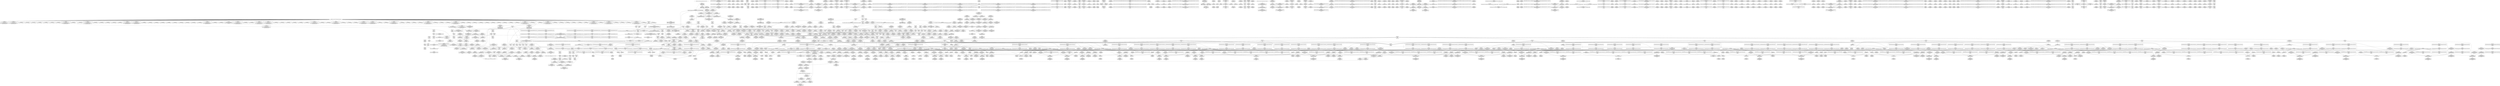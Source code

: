 digraph {
	CE0x49240f0 [shape=record,shape=Mrecord,label="{CE0x49240f0|GLOBAL:_task_sid.__warned|Global_var:task_sid.__warned}"]
	CE0x49cbd00 [shape=record,shape=Mrecord,label="{CE0x49cbd00|_call_void_asm_sideeffect_,_memory_,_dirflag_,_fpsr_,_flags_()_#3,_!dbg_!27711,_!srcloc_!27714|include/linux/rcupdate.h,244|*SummSource*}"]
	CE0x4918a30 [shape=record,shape=Mrecord,label="{CE0x4918a30|current_sid:_do.body}"]
	CE0x4908880 [shape=record,shape=Mrecord,label="{CE0x4908880|rcu_lock_acquire:_tmp5|include/linux/rcupdate.h,418|*SummSink*}"]
	CE0x496f110 [shape=record,shape=Mrecord,label="{CE0x496f110|i64*_getelementptr_inbounds_(_2_x_i64_,_2_x_i64_*___llvm_gcov_ctr98,_i64_0,_i64_1)|*Constant*}"]
	CE0x4928ab0 [shape=record,shape=Mrecord,label="{CE0x4928ab0|ipc_has_perm:_bb}"]
	CE0x48dba50 [shape=record,shape=Mrecord,label="{CE0x48dba50|i64*_getelementptr_inbounds_(_2_x_i64_,_2_x_i64_*___llvm_gcov_ctr294,_i64_0,_i64_0)|*Constant*}"]
	CE0x49e1e00 [shape=record,shape=Mrecord,label="{CE0x49e1e00|i64*_getelementptr_inbounds_(_4_x_i64_,_4_x_i64_*___llvm_gcov_ctr133,_i64_0,_i64_3)|*Constant*|*SummSource*}"]
	CE0x4910ee0 [shape=record,shape=Mrecord,label="{CE0x4910ee0|task_sid:_tmp12|security/selinux/hooks.c,208|*SummSource*}"]
	CE0x491c1e0 [shape=record,shape=Mrecord,label="{CE0x491c1e0|current_sid:_tmp14|security/selinux/hooks.c,218|*SummSink*}"]
	CE0x48996d0 [shape=record,shape=Mrecord,label="{CE0x48996d0|i64*_null|*Constant*|*SummSource*}"]
	CE0x48ca720 [shape=record,shape=Mrecord,label="{CE0x48ca720|__llvm_gcov_indirect_counter_increment:_tmp2}"]
	CE0x4931cb0 [shape=record,shape=Mrecord,label="{CE0x4931cb0|rcu_read_unlock:_tmp22|include/linux/rcupdate.h,935|*SummSource*}"]
	CE0x4935c50 [shape=record,shape=Mrecord,label="{CE0x4935c50|task_sid:_tobool|security/selinux/hooks.c,208|*SummSource*}"]
	CE0x49e61f0 [shape=record,shape=Mrecord,label="{CE0x49e61f0|__rcu_read_unlock:_do.end|*SummSink*}"]
	CE0x4903db0 [shape=record,shape=Mrecord,label="{CE0x4903db0|cred_sid:_entry|*SummSource*}"]
	CE0x49c93f0 [shape=record,shape=Mrecord,label="{CE0x49c93f0|i8*_undef|*Constant*|*SummSource*}"]
	CE0x48bced0 [shape=record,shape=Mrecord,label="{CE0x48bced0|selinux_msg_queue_msgctl:_tmp7|security/selinux/hooks.c,5210}"]
	CE0x4966ca0 [shape=record,shape=Mrecord,label="{CE0x4966ca0|i32_78|*Constant*|*SummSink*}"]
	CE0x490d4d0 [shape=record,shape=Mrecord,label="{CE0x490d4d0|ipc_has_perm:_tmp5|security/selinux/hooks.c,5131|*SummSource*}"]
	CE0x48b8c70 [shape=record,shape=Mrecord,label="{CE0x48b8c70|selinux_msg_queue_msgctl:_tmp2|security/selinux/hooks.c,5204|*SummSink*}"]
	CE0x49d11d0 [shape=record,shape=Mrecord,label="{CE0x49d11d0|__rcu_read_unlock:_tmp6|include/linux/rcupdate.h,245|*SummSource*}"]
	CE0x49712d0 [shape=record,shape=Mrecord,label="{CE0x49712d0|rcu_read_lock:_if.then|*SummSink*}"]
	CE0x493a0a0 [shape=record,shape=Mrecord,label="{CE0x493a0a0|rcu_read_lock:_tmp7|include/linux/rcupdate.h,882}"]
	CE0x4924890 [shape=record,shape=Mrecord,label="{CE0x4924890|task_sid:_call|security/selinux/hooks.c,208|*SummSink*}"]
	CE0x496ec50 [shape=record,shape=Mrecord,label="{CE0x496ec50|rcu_read_unlock:_tmp2|*SummSink*}"]
	CE0x48daa10 [shape=record,shape=Mrecord,label="{CE0x48daa10|ipc_has_perm:_tmp2}"]
	CE0x492f9b0 [shape=record,shape=Mrecord,label="{CE0x492f9b0|ipc_has_perm:_call2|security/selinux/hooks.c,5136}"]
	CE0x4936bf0 [shape=record,shape=Mrecord,label="{CE0x4936bf0|i64*_getelementptr_inbounds_(_11_x_i64_,_11_x_i64_*___llvm_gcov_ctr127,_i64_0,_i64_1)|*Constant*|*SummSource*}"]
	CE0x48d0c50 [shape=record,shape=Mrecord,label="{CE0x48d0c50|i32_68|*Constant*}"]
	CE0x491ef50 [shape=record,shape=Mrecord,label="{CE0x491ef50|task_sid:_do.end6}"]
	CE0x492e3d0 [shape=record,shape=Mrecord,label="{CE0x492e3d0|ipc_has_perm:_sid1|security/selinux/hooks.c,5136|*SummSource*}"]
	CE0x4964aa0 [shape=record,shape=Mrecord,label="{CE0x4964aa0|i8*_getelementptr_inbounds_(_45_x_i8_,_45_x_i8_*_.str12,_i32_0,_i32_0)|*Constant*|*SummSource*}"]
	CE0x493dda0 [shape=record,shape=Mrecord,label="{CE0x493dda0|i64*_getelementptr_inbounds_(_13_x_i64_,_13_x_i64_*___llvm_gcov_ctr126,_i64_0,_i64_11)|*Constant*|*SummSink*}"]
	CE0x49471b0 [shape=record,shape=Mrecord,label="{CE0x49471b0|i8*_getelementptr_inbounds_(_25_x_i8_,_25_x_i8_*_.str45,_i32_0,_i32_0)|*Constant*}"]
	CE0x491c6b0 [shape=record,shape=Mrecord,label="{CE0x491c6b0|task_sid:_call3|security/selinux/hooks.c,208|*SummSink*}"]
	CE0x4921da0 [shape=record,shape=Mrecord,label="{CE0x4921da0|cred_sid:_tmp3|*SummSource*}"]
	CE0x4947400 [shape=record,shape=Mrecord,label="{CE0x4947400|i8*_getelementptr_inbounds_(_25_x_i8_,_25_x_i8_*_.str45,_i32_0,_i32_0)|*Constant*|*SummSource*}"]
	CE0x49be300 [shape=record,shape=Mrecord,label="{CE0x49be300|i64_1|*Constant*}"]
	CE0x4968500 [shape=record,shape=Mrecord,label="{CE0x4968500|current_sid:_cred|security/selinux/hooks.c,218}"]
	CE0x49278c0 [shape=record,shape=Mrecord,label="{CE0x49278c0|COLLAPSED:_GCMRE___llvm_gcov_ctr125_internal_global_11_x_i64_zeroinitializer:_elem_0:default:}"]
	CE0x4921150 [shape=record,shape=Mrecord,label="{CE0x4921150|_call_void_mcount()_#3}"]
	CE0x48bda50 [shape=record,shape=Mrecord,label="{CE0x48bda50|ipc_has_perm:_ad|security/selinux/hooks.c, 5128|*SummSink*}"]
	CE0x49386d0 [shape=record,shape=Mrecord,label="{CE0x49386d0|cred_sid:_tmp4|*LoadInst*|security/selinux/hooks.c,196|*SummSource*}"]
	CE0x49eed20 [shape=record,shape=Mrecord,label="{CE0x49eed20|__preempt_count_add:_tmp6|./arch/x86/include/asm/preempt.h,73}"]
	CE0x493f250 [shape=record,shape=Mrecord,label="{CE0x493f250|__rcu_read_lock:_tmp}"]
	CE0x48af620 [shape=record,shape=Mrecord,label="{CE0x48af620|__llvm_gcov_indirect_counter_increment:_tmp1|*SummSink*}"]
	CE0x493af20 [shape=record,shape=Mrecord,label="{CE0x493af20|current_sid:_tmp7|security/selinux/hooks.c,218}"]
	CE0x49c09d0 [shape=record,shape=Mrecord,label="{CE0x49c09d0|__rcu_read_unlock:_bb|*SummSource*}"]
	CE0x48ff330 [shape=record,shape=Mrecord,label="{CE0x48ff330|i64*_getelementptr_inbounds_(_2_x_i64_,_2_x_i64_*___llvm_gcov_ctr98,_i64_0,_i64_0)|*Constant*|*SummSink*}"]
	CE0x4933860 [shape=record,shape=Mrecord,label="{CE0x4933860|_ret_void,_!dbg_!27717|include/linux/rcupdate.h,424|*SummSource*}"]
	CE0x48c02c0 [shape=record,shape=Mrecord,label="{CE0x48c02c0|i64*_getelementptr_inbounds_(_15_x_i64_,_15_x_i64_*___llvm_gcov_ctr305,_i64_0,_i64_12)|*Constant*}"]
	CE0x492f310 [shape=record,shape=Mrecord,label="{CE0x492f310|ipc_has_perm:_sclass|security/selinux/hooks.c,5136|*SummSink*}"]
	CE0x495e940 [shape=record,shape=Mrecord,label="{CE0x495e940|i8_1|*Constant*}"]
	CE0x4919190 [shape=record,shape=Mrecord,label="{CE0x4919190|_call_void___rcu_read_lock()_#10,_!dbg_!27710|include/linux/rcupdate.h,879|*SummSource*}"]
	CE0x49de3c0 [shape=record,shape=Mrecord,label="{CE0x49de3c0|rcu_lock_acquire:_tmp5|include/linux/rcupdate.h,418|*SummSource*}"]
	CE0x492d950 [shape=record,shape=Mrecord,label="{CE0x492d950|ipc_has_perm:_u|security/selinux/hooks.c,5134|*SummSink*}"]
	CE0x48ca2a0 [shape=record,shape=Mrecord,label="{CE0x48ca2a0|i64_2|*Constant*}"]
	CE0x48ff7a0 [shape=record,shape=Mrecord,label="{CE0x48ff7a0|i8_1|*Constant*|*SummSink*}"]
	CE0x496e430 [shape=record,shape=Mrecord,label="{CE0x496e430|rcu_read_lock:_land.lhs.true2}"]
	CE0x5abe400 [shape=record,shape=Mrecord,label="{CE0x5abe400|selinux_msg_queue_msgctl:_tmp1|*SummSource*}"]
	CE0x4932c70 [shape=record,shape=Mrecord,label="{CE0x4932c70|GLOBAL:_rcu_lock_release|*Constant*|*SummSource*}"]
	CE0x494fee0 [shape=record,shape=Mrecord,label="{CE0x494fee0|rcu_lock_acquire:_bb}"]
	CE0x4907ac0 [shape=record,shape=Mrecord,label="{CE0x4907ac0|GLOBAL:___preempt_count_add|*Constant*|*SummSource*}"]
	CE0x495ee80 [shape=record,shape=Mrecord,label="{CE0x495ee80|COLLAPSED:_GCMRE___llvm_gcov_ctr128_internal_global_4_x_i64_zeroinitializer:_elem_0:default:}"]
	CE0x49ec030 [shape=record,shape=Mrecord,label="{CE0x49ec030|_ret_void,_!dbg_!27720|./arch/x86/include/asm/preempt.h,78|*SummSink*}"]
	CE0x4957200 [shape=record,shape=Mrecord,label="{CE0x4957200|i64*_getelementptr_inbounds_(_4_x_i64_,_4_x_i64_*___llvm_gcov_ctr133,_i64_0,_i64_0)|*Constant*|*SummSource*}"]
	CE0x497b870 [shape=record,shape=Mrecord,label="{CE0x497b870|i64_6|*Constant*}"]
	CE0x4a0dda0 [shape=record,shape=Mrecord,label="{CE0x4a0dda0|i64*_getelementptr_inbounds_(_4_x_i64_,_4_x_i64_*___llvm_gcov_ctr135,_i64_0,_i64_1)|*Constant*|*SummSource*}"]
	CE0x489a300 [shape=record,shape=Mrecord,label="{CE0x489a300|current_sid:_tmp6|security/selinux/hooks.c,218}"]
	CE0x49c88a0 [shape=record,shape=Mrecord,label="{CE0x49c88a0|rcu_lock_acquire:_tmp6}"]
	CE0x49d3f40 [shape=record,shape=Mrecord,label="{CE0x49d3f40|i64*_getelementptr_inbounds_(_4_x_i64_,_4_x_i64_*___llvm_gcov_ctr135,_i64_0,_i64_1)|*Constant*|*SummSink*}"]
	CE0x49f48f0 [shape=record,shape=Mrecord,label="{CE0x49f48f0|__preempt_count_sub:_bb|*SummSink*}"]
	CE0x489b090 [shape=record,shape=Mrecord,label="{CE0x489b090|_call_void___llvm_gcov_indirect_counter_increment(i32*___llvm_gcov_global_state_pred307,_i64**_getelementptr_inbounds_(_5_x_i64*_,_5_x_i64*_*___llvm_gcda_edge_table306,_i64_0,_i64_3)),_!dbg_!27721|security/selinux/hooks.c,5210}"]
	CE0x49fdad0 [shape=record,shape=Mrecord,label="{CE0x49fdad0|__rcu_read_unlock:_tmp1|*SummSink*}"]
	CE0x49443d0 [shape=record,shape=Mrecord,label="{CE0x49443d0|i8*_getelementptr_inbounds_(_44_x_i8_,_44_x_i8_*_.str47,_i32_0,_i32_0)|*Constant*|*SummSink*}"]
	CE0x49fc080 [shape=record,shape=Mrecord,label="{CE0x49fc080|__rcu_read_unlock:_do.end|*SummSource*}"]
	CE0x4936470 [shape=record,shape=Mrecord,label="{CE0x4936470|i64*_getelementptr_inbounds_(_2_x_i64_,_2_x_i64_*___llvm_gcov_ctr159,_i64_0,_i64_0)|*Constant*}"]
	CE0x493c540 [shape=record,shape=Mrecord,label="{CE0x493c540|task_sid:_bb}"]
	CE0x4922850 [shape=record,shape=Mrecord,label="{CE0x4922850|GLOBAL:_rcu_read_lock|*Constant*|*SummSink*}"]
	CE0x49de890 [shape=record,shape=Mrecord,label="{CE0x49de890|i64*_getelementptr_inbounds_(_4_x_i64_,_4_x_i64_*___llvm_gcov_ctr133,_i64_0,_i64_1)|*Constant*}"]
	CE0x490ac90 [shape=record,shape=Mrecord,label="{CE0x490ac90|rcu_read_unlock:_land.lhs.true2|*SummSink*}"]
	CE0x4915e30 [shape=record,shape=Mrecord,label="{CE0x4915e30|task_sid:_tmp7|security/selinux/hooks.c,208|*SummSink*}"]
	CE0x49c9100 [shape=record,shape=Mrecord,label="{CE0x49c9100|rcu_lock_acquire:_tmp7|*SummSink*}"]
	CE0x49083d0 [shape=record,shape=Mrecord,label="{CE0x49083d0|rcu_lock_release:_tmp3|*SummSource*}"]
	CE0x48fac40 [shape=record,shape=Mrecord,label="{CE0x48fac40|80:_i32,_112:_i8*,_:_CRE_184,192_|*MultipleSource*|Function::selinux_msg_queue_msgctl&Arg::msq::|security/selinux/hooks.c,5219}"]
	CE0x49cbc90 [shape=record,shape=Mrecord,label="{CE0x49cbc90|_call_void___preempt_count_sub(i32_1)_#10,_!dbg_!27715|include/linux/rcupdate.h,244|*SummSource*}"]
	CE0x4943e70 [shape=record,shape=Mrecord,label="{CE0x4943e70|i32_934|*Constant*|*SummSink*}"]
	CE0x48ff530 [shape=record,shape=Mrecord,label="{CE0x48ff530|i8_1|*Constant*}"]
	CE0x48f83c0 [shape=record,shape=Mrecord,label="{CE0x48f83c0|80:_i32,_112:_i8*,_:_CRE_68,69_}"]
	CE0x48d4dc0 [shape=record,shape=Mrecord,label="{CE0x48d4dc0|80:_i32,_112:_i8*,_:_CRE_38,39_}"]
	CE0x4904e20 [shape=record,shape=Mrecord,label="{CE0x4904e20|GLOBAL:_rcu_read_unlock|*Constant*|*SummSink*}"]
	CE0x49ed3d0 [shape=record,shape=Mrecord,label="{CE0x49ed3d0|__preempt_count_add:_tmp2}"]
	CE0x490df10 [shape=record,shape=Mrecord,label="{CE0x490df10|0:_i8,_8:_i32,_24:_%struct.selinux_audit_data*,_:_SCMRE_0,1_|*MultipleSource*|security/selinux/hooks.c,5133|security/selinux/hooks.c, 5128|Function::avc_has_perm&Arg::auditdata::}"]
	CE0x490c750 [shape=record,shape=Mrecord,label="{CE0x490c750|__rcu_read_unlock:_tmp4|include/linux/rcupdate.h,244|*SummSink*}"]
	CE0x4a10e10 [shape=record,shape=Mrecord,label="{CE0x4a10e10|__preempt_count_sub:_do.end|*SummSource*}"]
	CE0x48f9440 [shape=record,shape=Mrecord,label="{CE0x48f9440|80:_i32,_112:_i8*,_:_CRE_96,100_|*MultipleSource*|Function::selinux_msg_queue_msgctl&Arg::msq::|security/selinux/hooks.c,5219}"]
	CE0x48c0660 [shape=record,shape=Mrecord,label="{CE0x48c0660|i64*_getelementptr_inbounds_(_15_x_i64_,_15_x_i64_*___llvm_gcov_ctr305,_i64_0,_i64_12)|*Constant*|*SummSource*}"]
	CE0x491b410 [shape=record,shape=Mrecord,label="{CE0x491b410|task_sid:_do.body}"]
	CE0x4918970 [shape=record,shape=Mrecord,label="{CE0x4918970|current_sid:_bb|*SummSink*}"]
	CE0x48bb760 [shape=record,shape=Mrecord,label="{CE0x48bb760|GLOBAL:_get_current|*Constant*|*SummSink*}"]
	CE0x495d8f0 [shape=record,shape=Mrecord,label="{CE0x495d8f0|_call_void_mcount()_#3}"]
	CE0x490ea10 [shape=record,shape=Mrecord,label="{CE0x490ea10|i8_4|*Constant*}"]
	CE0x494bac0 [shape=record,shape=Mrecord,label="{CE0x494bac0|GLOBAL:_rcu_read_unlock.__warned|Global_var:rcu_read_unlock.__warned}"]
	CE0x492b170 [shape=record,shape=Mrecord,label="{CE0x492b170|i32_(i32,_i32,_i16,_i32,_%struct.common_audit_data*)*_bitcast_(i32_(i32,_i32,_i16,_i32,_%struct.common_audit_data.495*)*_avc_has_perm_to_i32_(i32,_i32,_i16,_i32,_%struct.common_audit_data*)*)|*Constant*}"]
	CE0x4921630 [shape=record,shape=Mrecord,label="{CE0x4921630|i32_77|*Constant*|*SummSource*}"]
	CE0x48dc520 [shape=record,shape=Mrecord,label="{CE0x48dc520|i64_3|*Constant*}"]
	CE0x49be7d0 [shape=record,shape=Mrecord,label="{CE0x49be7d0|__preempt_count_add:_tmp5|./arch/x86/include/asm/preempt.h,72|*SummSink*}"]
	CE0x48d4310 [shape=record,shape=Mrecord,label="{CE0x48d4310|80:_i32,_112:_i8*,_:_CRE_29,30_}"]
	CE0x49498c0 [shape=record,shape=Mrecord,label="{CE0x49498c0|rcu_read_lock:_tmp21|include/linux/rcupdate.h,884|*SummSource*}"]
	CE0x4932040 [shape=record,shape=Mrecord,label="{CE0x4932040|GLOBAL:_rcu_lock_release|*Constant*}"]
	CE0x4973bd0 [shape=record,shape=Mrecord,label="{CE0x4973bd0|cred_sid:_tmp6|security/selinux/hooks.c,197}"]
	CE0x48cbcd0 [shape=record,shape=Mrecord,label="{CE0x48cbcd0|i64**_getelementptr_inbounds_(_5_x_i64*_,_5_x_i64*_*___llvm_gcda_edge_table306,_i64_0,_i64_2)|*Constant*}"]
	CE0x495f970 [shape=record,shape=Mrecord,label="{CE0x495f970|current_sid:_tmp16|security/selinux/hooks.c,218}"]
	CE0x492fc50 [shape=record,shape=Mrecord,label="{CE0x492fc50|ipc_has_perm:_call2|security/selinux/hooks.c,5136|*SummSink*}"]
	CE0x4969b40 [shape=record,shape=Mrecord,label="{CE0x4969b40|current_sid:_tmp22|security/selinux/hooks.c,218}"]
	CE0x4a0de80 [shape=record,shape=Mrecord,label="{CE0x4a0de80|__preempt_count_sub:_bb}"]
	CE0x49d7970 [shape=record,shape=Mrecord,label="{CE0x49d7970|__preempt_count_sub:_tmp}"]
	CE0x48bba60 [shape=record,shape=Mrecord,label="{CE0x48bba60|get_current:_entry|*SummSink*}"]
	CE0x49cc330 [shape=record,shape=Mrecord,label="{CE0x49cc330|rcu_lock_acquire:_indirectgoto}"]
	CE0x4931450 [shape=record,shape=Mrecord,label="{CE0x4931450|i32_77|*Constant*}"]
	CE0x48d3bf0 [shape=record,shape=Mrecord,label="{CE0x48d3bf0|80:_i32,_112:_i8*,_:_CRE_23,24_}"]
	CE0x49ce700 [shape=record,shape=Mrecord,label="{CE0x49ce700|rcu_lock_acquire:_tmp1|*SummSink*}"]
	CE0x48a4670 [shape=record,shape=Mrecord,label="{CE0x48a4670|selinux_msg_queue_msgctl:_entry}"]
	CE0x49cd130 [shape=record,shape=Mrecord,label="{CE0x49cd130|__preempt_count_add:_tmp1}"]
	CE0x49cfd10 [shape=record,shape=Mrecord,label="{CE0x49cfd10|i64*_getelementptr_inbounds_(_4_x_i64_,_4_x_i64_*___llvm_gcov_ctr129,_i64_0,_i64_3)|*Constant*|*SummSource*}"]
	CE0x48d6e30 [shape=record,shape=Mrecord,label="{CE0x48d6e30|80:_i32,_112:_i8*,_:_CRE_18,19_}"]
	CE0x49c0060 [shape=record,shape=Mrecord,label="{CE0x49c0060|rcu_lock_release:_tmp7}"]
	CE0x49e5590 [shape=record,shape=Mrecord,label="{CE0x49e5590|_call_void_mcount()_#3}"]
	CE0x49347d0 [shape=record,shape=Mrecord,label="{CE0x49347d0|task_sid:_tmp6|security/selinux/hooks.c,208|*SummSink*}"]
	CE0x4952d40 [shape=record,shape=Mrecord,label="{CE0x4952d40|_call_void_asm_addl_$1,_%gs:$0_,_*m,ri,*m,_dirflag_,_fpsr_,_flags_(i32*___preempt_count,_i32_%val,_i32*___preempt_count)_#3,_!dbg_!27714,_!srcloc_!27717|./arch/x86/include/asm/preempt.h,72|*SummSink*}"]
	CE0x48d8860 [shape=record,shape=Mrecord,label="{CE0x48d8860|current_sid:_sid|security/selinux/hooks.c,220}"]
	CE0x491e030 [shape=record,shape=Mrecord,label="{CE0x491e030|i64_6|*Constant*|*SummSink*}"]
	CE0x49edd80 [shape=record,shape=Mrecord,label="{CE0x49edd80|GLOBAL:___preempt_count|Global_var:__preempt_count}"]
	CE0x490af90 [shape=record,shape=Mrecord,label="{CE0x490af90|i64*_getelementptr_inbounds_(_4_x_i64_,_4_x_i64_*___llvm_gcov_ctr128,_i64_0,_i64_2)|*Constant*}"]
	CE0x4934100 [shape=record,shape=Mrecord,label="{CE0x4934100|task_sid:_tmp17|security/selinux/hooks.c,208|*SummSource*}"]
	CE0x494a770 [shape=record,shape=Mrecord,label="{CE0x494a770|rcu_read_lock:_tmp21|include/linux/rcupdate.h,884|*SummSink*}"]
	CE0x490b600 [shape=record,shape=Mrecord,label="{CE0x490b600|rcu_read_unlock:_tmp15|include/linux/rcupdate.h,933|*SummSink*}"]
	CE0x491ed40 [shape=record,shape=Mrecord,label="{CE0x491ed40|GLOBAL:_current_sid.__warned|Global_var:current_sid.__warned}"]
	CE0x4918b10 [shape=record,shape=Mrecord,label="{CE0x4918b10|current_sid:_do.end|*SummSource*}"]
	CE0x48b6d20 [shape=record,shape=Mrecord,label="{CE0x48b6d20|_call_void___llvm_gcov_indirect_counter_increment(i32*___llvm_gcov_global_state_pred307,_i64**_getelementptr_inbounds_(_5_x_i64*_,_5_x_i64*_*___llvm_gcda_edge_table306,_i64_0,_i64_4)),_!dbg_!27723|security/selinux/hooks.c,5213|*SummSink*}"]
	CE0x48aeb20 [shape=record,shape=Mrecord,label="{CE0x48aeb20|avc_has_perm:_ssid|Function::avc_has_perm&Arg::ssid::|*SummSource*}"]
	CE0x48c7f00 [shape=record,shape=Mrecord,label="{CE0x48c7f00|get_current:_bb|*SummSink*}"]
	CE0x4936760 [shape=record,shape=Mrecord,label="{CE0x4936760|rcu_read_lock:_tmp1|*SummSource*}"]
	CE0x496fa80 [shape=record,shape=Mrecord,label="{CE0x496fa80|rcu_read_lock:_call|include/linux/rcupdate.h,882|*SummSource*}"]
	CE0x4909520 [shape=record,shape=Mrecord,label="{CE0x4909520|rcu_read_unlock:_tmp5|include/linux/rcupdate.h,933|*SummSource*}"]
	CE0x4977e10 [shape=record,shape=Mrecord,label="{CE0x4977e10|__rcu_read_lock:_tmp|*SummSink*}"]
	CE0x49bfbd0 [shape=record,shape=Mrecord,label="{CE0x49bfbd0|rcu_lock_release:_tmp6|*SummSource*}"]
	CE0x48faa60 [shape=record,shape=Mrecord,label="{CE0x48faa60|80:_i32,_112:_i8*,_:_CRE_176,184_|*MultipleSource*|Function::selinux_msg_queue_msgctl&Arg::msq::|security/selinux/hooks.c,5219}"]
	CE0x4900d80 [shape=record,shape=Mrecord,label="{CE0x4900d80|__llvm_gcov_indirect_counter_increment:_counter}"]
	CE0x48d1430 [shape=record,shape=Mrecord,label="{CE0x48d1430|selinux_msg_queue_msgctl:_perms.0}"]
	CE0x49511c0 [shape=record,shape=Mrecord,label="{CE0x49511c0|rcu_read_unlock:_tmp12|include/linux/rcupdate.h,933|*SummSource*}"]
	CE0x49fc330 [shape=record,shape=Mrecord,label="{CE0x49fc330|GLOBAL:___preempt_count_sub|*Constant*|*SummSink*}"]
	CE0x493a560 [shape=record,shape=Mrecord,label="{CE0x493a560|i64_5|*Constant*|*SummSource*}"]
	CE0x4917710 [shape=record,shape=Mrecord,label="{CE0x4917710|current_sid:_tmp4|security/selinux/hooks.c,218|*SummSource*}"]
	CE0x495ed80 [shape=record,shape=Mrecord,label="{CE0x495ed80|_call_void_mcount()_#3}"]
	CE0x48db9e0 [shape=record,shape=Mrecord,label="{CE0x48db9e0|i64*_getelementptr_inbounds_(_2_x_i64_,_2_x_i64_*___llvm_gcov_ctr294,_i64_0,_i64_0)|*Constant*|*SummSink*}"]
	CE0x49c7dc0 [shape=record,shape=Mrecord,label="{CE0x49c7dc0|__preempt_count_add:_bb|*SummSink*}"]
	CE0x49fc3a0 [shape=record,shape=Mrecord,label="{CE0x49fc3a0|GLOBAL:___preempt_count_sub|*Constant*|*SummSource*}"]
	CE0x48bfe90 [shape=record,shape=Mrecord,label="{CE0x48bfe90|i64**_getelementptr_inbounds_(_5_x_i64*_,_5_x_i64*_*___llvm_gcda_edge_table306,_i64_0,_i64_0)|*Constant*}"]
	CE0x4979210 [shape=record,shape=Mrecord,label="{CE0x4979210|rcu_read_lock:_tmp4|include/linux/rcupdate.h,882|*SummSink*}"]
	CE0x48a3260 [shape=record,shape=Mrecord,label="{CE0x48a3260|i32_11|*Constant*|*SummSource*}"]
	CE0x49dad50 [shape=record,shape=Mrecord,label="{CE0x49dad50|__rcu_read_unlock:_tmp1|*SummSource*}"]
	CE0x48b7f10 [shape=record,shape=Mrecord,label="{CE0x48b7f10|selinux_msg_queue_msgctl:_call1|security/selinux/hooks.c,5204|*SummSink*}"]
	CE0x49197c0 [shape=record,shape=Mrecord,label="{CE0x49197c0|task_sid:_tobool4|security/selinux/hooks.c,208|*SummSink*}"]
	CE0x48becd0 [shape=record,shape=Mrecord,label="{CE0x48becd0|ipc_has_perm:_tmp}"]
	CE0x491ff40 [shape=record,shape=Mrecord,label="{CE0x491ff40|task_sid:_tmp7|security/selinux/hooks.c,208}"]
	"CONST[source:0(mediator),value:0(static)][purpose:{operation}]"
	CE0x48da4c0 [shape=record,shape=Mrecord,label="{CE0x48da4c0|current_sid:_call|security/selinux/hooks.c,218|*SummSink*}"]
	CE0x4937cf0 [shape=record,shape=Mrecord,label="{CE0x4937cf0|task_sid:_tmp|*SummSink*}"]
	CE0x49cabc0 [shape=record,shape=Mrecord,label="{CE0x49cabc0|rcu_lock_acquire:_tmp}"]
	CE0x4937900 [shape=record,shape=Mrecord,label="{CE0x4937900|i64*_getelementptr_inbounds_(_11_x_i64_,_11_x_i64_*___llvm_gcov_ctr132,_i64_0,_i64_0)|*Constant*|*SummSink*}"]
	CE0x49072c0 [shape=record,shape=Mrecord,label="{CE0x49072c0|__rcu_read_lock:_tmp6|include/linux/rcupdate.h,240}"]
	CE0x4903940 [shape=record,shape=Mrecord,label="{CE0x4903940|GLOBAL:_cred_sid|*Constant*}"]
	CE0x4958d10 [shape=record,shape=Mrecord,label="{CE0x4958d10|i64*_getelementptr_inbounds_(_2_x_i64_,_2_x_i64_*___llvm_gcov_ctr131,_i64_0,_i64_1)|*Constant*|*SummSource*}"]
	CE0x49d7050 [shape=record,shape=Mrecord,label="{CE0x49d7050|rcu_lock_release:_tmp1|*SummSource*}"]
	CE0x48c3150 [shape=record,shape=Mrecord,label="{CE0x48c3150|task_has_system:_bb|*SummSource*}"]
	CE0x48b1800 [shape=record,shape=Mrecord,label="{CE0x48b1800|selinux_msg_queue_msgctl:_cmd|Function::selinux_msg_queue_msgctl&Arg::cmd::|*SummSink*}"]
	CE0x49be170 [shape=record,shape=Mrecord,label="{CE0x49be170|_ret_void,_!dbg_!27717|include/linux/rcupdate.h,245|*SummSource*}"]
	CE0x48d1360 [shape=record,shape=Mrecord,label="{CE0x48d1360|i32_8|*Constant*|*SummSink*}"]
	CE0x49bdac0 [shape=record,shape=Mrecord,label="{CE0x49bdac0|__rcu_read_unlock:_entry|*SummSource*}"]
	CE0x48bc480 [shape=record,shape=Mrecord,label="{CE0x48bc480|task_has_system:_tmp3|*SummSource*}"]
	CE0x4923470 [shape=record,shape=Mrecord,label="{CE0x4923470|task_sid:_tmp19|security/selinux/hooks.c,208|*SummSource*}"]
	CE0x48da610 [shape=record,shape=Mrecord,label="{CE0x48da610|current_sid:_tobool|security/selinux/hooks.c,218|*SummSink*}"]
	CE0x48b0550 [shape=record,shape=Mrecord,label="{CE0x48b0550|i32_11|*Constant*|*SummSink*}"]
	CE0x48f89b0 [shape=record,shape=Mrecord,label="{CE0x48f89b0|80:_i32,_112:_i8*,_:_CRE_72,73_|*MultipleSource*|Function::selinux_msg_queue_msgctl&Arg::msq::|security/selinux/hooks.c,5219}"]
	CE0x493c7c0 [shape=record,shape=Mrecord,label="{CE0x493c7c0|GLOBAL:___rcu_read_lock|*Constant*|*SummSource*}"]
	CE0x49ed440 [shape=record,shape=Mrecord,label="{CE0x49ed440|__preempt_count_add:_tmp2|*SummSource*}"]
	CE0x492fe20 [shape=record,shape=Mrecord,label="{CE0x492fe20|avc_has_perm:_entry}"]
	CE0x4956a20 [shape=record,shape=Mrecord,label="{CE0x4956a20|GLOBAL:_lock_release|*Constant*|*SummSource*}"]
	CE0x4a06370 [shape=record,shape=Mrecord,label="{CE0x4a06370|__preempt_count_sub:_do.body|*SummSink*}"]
	CE0x491b920 [shape=record,shape=Mrecord,label="{CE0x491b920|current_sid:_tobool1|security/selinux/hooks.c,218|*SummSink*}"]
	CE0x495cd20 [shape=record,shape=Mrecord,label="{CE0x495cd20|_ret_void,_!dbg_!27717|include/linux/rcupdate.h,419}"]
	CE0x49ca2e0 [shape=record,shape=Mrecord,label="{CE0x49ca2e0|i64*_getelementptr_inbounds_(_4_x_i64_,_4_x_i64_*___llvm_gcov_ctr134,_i64_0,_i64_0)|*Constant*|*SummSink*}"]
	CE0x49677c0 [shape=record,shape=Mrecord,label="{CE0x49677c0|current_sid:_call4|security/selinux/hooks.c,218}"]
	CE0x4978dc0 [shape=record,shape=Mrecord,label="{CE0x4978dc0|_call_void_lockdep_rcu_suspicious(i8*_getelementptr_inbounds_(_25_x_i8_,_25_x_i8_*_.str45,_i32_0,_i32_0),_i32_934,_i8*_getelementptr_inbounds_(_44_x_i8_,_44_x_i8_*_.str47,_i32_0,_i32_0))_#10,_!dbg_!27726|include/linux/rcupdate.h,933}"]
	CE0x4904560 [shape=record,shape=Mrecord,label="{CE0x4904560|_ret_i32_%tmp6,_!dbg_!27716|security/selinux/hooks.c,197|*SummSource*}"]
	CE0x49e8700 [shape=record,shape=Mrecord,label="{CE0x49e8700|__rcu_read_unlock:_tmp3|*SummSink*}"]
	CE0x48b9db0 [shape=record,shape=Mrecord,label="{CE0x48b9db0|%struct.common_audit_data*_null|*Constant*|*SummSink*}"]
	CE0x4949aa0 [shape=record,shape=Mrecord,label="{CE0x4949aa0|rcu_read_lock:_tmp20|include/linux/rcupdate.h,882}"]
	CE0x4958ca0 [shape=record,shape=Mrecord,label="{CE0x4958ca0|i64*_getelementptr_inbounds_(_2_x_i64_,_2_x_i64_*___llvm_gcov_ctr131,_i64_0,_i64_1)|*Constant*}"]
	CE0x48a9e10 [shape=record,shape=Mrecord,label="{CE0x48a9e10|_call_void___llvm_gcov_indirect_counter_increment(i32*___llvm_gcov_global_state_pred307,_i64**_getelementptr_inbounds_(_5_x_i64*_,_5_x_i64*_*___llvm_gcda_edge_table306,_i64_0,_i64_0)),_!dbg_!27725|security/selinux/hooks.c,5216}"]
	CE0x4975ff0 [shape=record,shape=Mrecord,label="{CE0x4975ff0|rcu_read_lock:_tmp9|include/linux/rcupdate.h,882|*SummSink*}"]
	CE0x49214b0 [shape=record,shape=Mrecord,label="{CE0x49214b0|task_sid:_if.end}"]
	CE0x490a5d0 [shape=record,shape=Mrecord,label="{CE0x490a5d0|rcu_read_unlock:_tmp6|include/linux/rcupdate.h,933}"]
	CE0x4951c40 [shape=record,shape=Mrecord,label="{CE0x4951c40|__preempt_count_add:_val|Function::__preempt_count_add&Arg::val::|*SummSource*}"]
	CE0x4934a80 [shape=record,shape=Mrecord,label="{CE0x4934a80|i32_208|*Constant*}"]
	CE0x4917520 [shape=record,shape=Mrecord,label="{CE0x4917520|i64_2|*Constant*}"]
	CE0x49eed90 [shape=record,shape=Mrecord,label="{CE0x49eed90|__preempt_count_add:_tmp6|./arch/x86/include/asm/preempt.h,73|*SummSource*}"]
	CE0x494ab00 [shape=record,shape=Mrecord,label="{CE0x494ab00|rcu_read_lock:_tmp22|include/linux/rcupdate.h,884}"]
	CE0x49336f0 [shape=record,shape=Mrecord,label="{CE0x49336f0|_ret_void,_!dbg_!27717|include/linux/rcupdate.h,424}"]
	CE0x49c79a0 [shape=record,shape=Mrecord,label="{CE0x49c79a0|__rcu_read_lock:_do.end|*SummSink*}"]
	CE0x49c9860 [shape=record,shape=Mrecord,label="{CE0x49c9860|rcu_lock_release:_indirectgoto|*SummSource*}"]
	CE0x4955250 [shape=record,shape=Mrecord,label="{CE0x4955250|rcu_read_unlock:_tmp9|include/linux/rcupdate.h,933|*SummSource*}"]
	CE0x4a03fb0 [shape=record,shape=Mrecord,label="{CE0x4a03fb0|__preempt_count_sub:_tmp5|./arch/x86/include/asm/preempt.h,77|*SummSink*}"]
	CE0x4945970 [shape=record,shape=Mrecord,label="{CE0x4945970|i64*_getelementptr_inbounds_(_13_x_i64_,_13_x_i64_*___llvm_gcov_ctr126,_i64_0,_i64_10)|*Constant*}"]
	CE0x48fbcb0 [shape=record,shape=Mrecord,label="{CE0x48fbcb0|selinux_msg_queue_msgctl:_retval.0|*SummSink*}"]
	CE0x48d71c0 [shape=record,shape=Mrecord,label="{CE0x48d71c0|80:_i32,_112:_i8*,_:_CRE_21,22_}"]
	CE0x49c9540 [shape=record,shape=Mrecord,label="{CE0x49c9540|i8*_undef|*Constant*|*SummSink*}"]
	CE0x4938ff0 [shape=record,shape=Mrecord,label="{CE0x4938ff0|GLOBAL:___llvm_gcov_ctr125|Global_var:__llvm_gcov_ctr125}"]
	CE0x49e2000 [shape=record,shape=Mrecord,label="{CE0x49e2000|COLLAPSED:_GCMRE___llvm_gcov_ctr134_internal_global_4_x_i64_zeroinitializer:_elem_0:default:}"]
	CE0x49702a0 [shape=record,shape=Mrecord,label="{CE0x49702a0|rcu_read_lock:_tmp3|*SummSource*}"]
	CE0x490d140 [shape=record,shape=Mrecord,label="{CE0x490d140|rcu_read_unlock:_tmp13|include/linux/rcupdate.h,933|*SummSource*}"]
	CE0x4955990 [shape=record,shape=Mrecord,label="{CE0x4955990|rcu_read_unlock:_tmp7|include/linux/rcupdate.h,933|*SummSink*}"]
	CE0x48d1d20 [shape=record,shape=Mrecord,label="{CE0x48d1d20|i64*_getelementptr_inbounds_(_15_x_i64_,_15_x_i64_*___llvm_gcov_ctr305,_i64_0,_i64_13)|*Constant*|*SummSource*}"]
	CE0x497a930 [shape=record,shape=Mrecord,label="{CE0x497a930|rcu_read_lock:_call3|include/linux/rcupdate.h,882|*SummSource*}"]
	CE0x4934350 [shape=record,shape=Mrecord,label="{CE0x4934350|get_current:_tmp2}"]
	CE0x5abe470 [shape=record,shape=Mrecord,label="{CE0x5abe470|selinux_msg_queue_msgctl:_tmp1|*SummSink*}"]
	CE0x4934db0 [shape=record,shape=Mrecord,label="{CE0x4934db0|i32_208|*Constant*|*SummSink*}"]
	CE0x48c80b0 [shape=record,shape=Mrecord,label="{CE0x48c80b0|selinux_msg_queue_msgctl:_tmp5|security/selinux/hooks.c,5207|*SummSink*}"]
	CE0x49d72a0 [shape=record,shape=Mrecord,label="{CE0x49d72a0|rcu_lock_acquire:_tmp1}"]
	CE0x48ff670 [shape=record,shape=Mrecord,label="{CE0x48ff670|i8_1|*Constant*|*SummSource*}"]
	CE0x4977900 [shape=record,shape=Mrecord,label="{CE0x4977900|rcu_read_lock:_if.then|*SummSource*}"]
	CE0x48b7980 [shape=record,shape=Mrecord,label="{CE0x48b7980|GLOBAL:_get_current|*Constant*|*SummSource*}"]
	CE0x4909410 [shape=record,shape=Mrecord,label="{CE0x4909410|rcu_read_unlock:_tmp5|include/linux/rcupdate.h,933}"]
	CE0x48ca6b0 [shape=record,shape=Mrecord,label="{CE0x48ca6b0|__llvm_gcov_indirect_counter_increment:_counter|*SummSink*}"]
	CE0x4912fb0 [shape=record,shape=Mrecord,label="{CE0x4912fb0|current_sid:_bb}"]
	CE0x48b0250 [shape=record,shape=Mrecord,label="{CE0x48b0250|task_sid:_entry|*SummSink*}"]
	CE0x4917a40 [shape=record,shape=Mrecord,label="{CE0x4917a40|task_sid:_tmp4|*LoadInst*|security/selinux/hooks.c,208|*SummSource*}"]
	CE0x49dabf0 [shape=record,shape=Mrecord,label="{CE0x49dabf0|rcu_lock_release:_indirectgoto|*SummSink*}"]
	CE0x4927450 [shape=record,shape=Mrecord,label="{CE0x4927450|ipc_has_perm:_call|security/selinux/hooks.c,5129}"]
	CE0x4929270 [shape=record,shape=Mrecord,label="{CE0x4929270|i64*_getelementptr_inbounds_(_2_x_i64_,_2_x_i64_*___llvm_gcov_ctr159,_i64_0,_i64_1)|*Constant*}"]
	CE0x48c74d0 [shape=record,shape=Mrecord,label="{CE0x48c74d0|__llvm_gcov_indirect_counter_increment:_tmp5|*SummSink*}"]
	CE0x49faa80 [shape=record,shape=Mrecord,label="{CE0x49faa80|i64*_getelementptr_inbounds_(_4_x_i64_,_4_x_i64_*___llvm_gcov_ctr135,_i64_0,_i64_0)|*Constant*|*SummSource*}"]
	CE0x4944320 [shape=record,shape=Mrecord,label="{CE0x4944320|i8*_getelementptr_inbounds_(_44_x_i8_,_44_x_i8_*_.str47,_i32_0,_i32_0)|*Constant*|*SummSource*}"]
	CE0x494e0b0 [shape=record,shape=Mrecord,label="{CE0x494e0b0|__preempt_count_add:_tmp4|./arch/x86/include/asm/preempt.h,72}"]
	CE0x4951ab0 [shape=record,shape=Mrecord,label="{CE0x4951ab0|rcu_read_unlock:_call3|include/linux/rcupdate.h,933}"]
	CE0x4919f50 [shape=record,shape=Mrecord,label="{CE0x4919f50|i64*_getelementptr_inbounds_(_13_x_i64_,_13_x_i64_*___llvm_gcov_ctr126,_i64_0,_i64_1)|*Constant*}"]
	CE0x49767e0 [shape=record,shape=Mrecord,label="{CE0x49767e0|rcu_read_lock:_tmp10|include/linux/rcupdate.h,882}"]
	CE0x48dbba0 [shape=record,shape=Mrecord,label="{CE0x48dbba0|task_sid:_tmp11|security/selinux/hooks.c,208|*SummSource*}"]
	CE0x49cd750 [shape=record,shape=Mrecord,label="{CE0x49cd750|i64*_getelementptr_inbounds_(_4_x_i64_,_4_x_i64_*___llvm_gcov_ctr135,_i64_0,_i64_3)|*Constant*|*SummSink*}"]
	CE0x48de060 [shape=record,shape=Mrecord,label="{CE0x48de060|selinux_msg_queue_msgctl:_tmp8|security/selinux/hooks.c,5213|*SummSource*}"]
	CE0x495d1f0 [shape=record,shape=Mrecord,label="{CE0x495d1f0|cred_sid:_tmp4|*LoadInst*|security/selinux/hooks.c,196|*SummSink*}"]
	CE0x4907520 [shape=record,shape=Mrecord,label="{CE0x4907520|rcu_read_unlock:_call3|include/linux/rcupdate.h,933|*SummSource*}"]
	CE0x4923310 [shape=record,shape=Mrecord,label="{CE0x4923310|task_sid:_tmp19|security/selinux/hooks.c,208}"]
	CE0x4960620 [shape=record,shape=Mrecord,label="{CE0x4960620|GLOBAL:___llvm_gcov_ctr127|Global_var:__llvm_gcov_ctr127|*SummSink*}"]
	CE0x49bef80 [shape=record,shape=Mrecord,label="{CE0x49bef80|rcu_lock_release:_tmp|*SummSink*}"]
	CE0x48ddaa0 [shape=record,shape=Mrecord,label="{CE0x48ddaa0|i64**_getelementptr_inbounds_(_5_x_i64*_,_5_x_i64*_*___llvm_gcda_edge_table306,_i64_0,_i64_4)|*Constant*}"]
	CE0x490fba0 [shape=record,shape=Mrecord,label="{CE0x490fba0|task_sid:_tmp13|security/selinux/hooks.c,208|*SummSink*}"]
	CE0x49cc400 [shape=record,shape=Mrecord,label="{CE0x49cc400|__rcu_read_lock:_bb|*SummSource*}"]
	CE0x49522e0 [shape=record,shape=Mrecord,label="{CE0x49522e0|rcu_read_unlock:_tobool1|include/linux/rcupdate.h,933}"]
	CE0x48fd630 [shape=record,shape=Mrecord,label="{CE0x48fd630|ipc_has_perm:_entry}"]
	CE0x496f020 [shape=record,shape=Mrecord,label="{CE0x496f020|__rcu_read_lock:_tmp4|include/linux/rcupdate.h,239|*SummSink*}"]
	CE0x4964de0 [shape=record,shape=Mrecord,label="{CE0x4964de0|i64*_getelementptr_inbounds_(_11_x_i64_,_11_x_i64_*___llvm_gcov_ctr125,_i64_0,_i64_9)|*Constant*}"]
	CE0x48c5c70 [shape=record,shape=Mrecord,label="{CE0x48c5c70|i32_0|*Constant*|*SummSink*}"]
	CE0x4906f90 [shape=record,shape=Mrecord,label="{CE0x4906f90|rcu_read_unlock:_tmp4|include/linux/rcupdate.h,933|*SummSource*}"]
	CE0x49556f0 [shape=record,shape=Mrecord,label="{CE0x49556f0|rcu_read_unlock:_tmp7|include/linux/rcupdate.h,933}"]
	CE0x491dfc0 [shape=record,shape=Mrecord,label="{CE0x491dfc0|i64_6|*Constant*|*SummSource*}"]
	CE0x4919530 [shape=record,shape=Mrecord,label="{CE0x4919530|_call_void___rcu_read_lock()_#10,_!dbg_!27710|include/linux/rcupdate.h,879}"]
	CE0x48d6380 [shape=record,shape=Mrecord,label="{CE0x48d6380|80:_i32,_112:_i8*,_:_CRE_9,10_}"]
	CE0x4933600 [shape=record,shape=Mrecord,label="{CE0x4933600|GLOBAL:___rcu_read_unlock|*Constant*}"]
	CE0x49fb1c0 [shape=record,shape=Mrecord,label="{CE0x49fb1c0|__preempt_count_sub:_tmp|*SummSource*}"]
	CE0x48fa6a0 [shape=record,shape=Mrecord,label="{CE0x48fa6a0|80:_i32,_112:_i8*,_:_CRE_168,172_|*MultipleSource*|Function::selinux_msg_queue_msgctl&Arg::msq::|security/selinux/hooks.c,5219}"]
	CE0x4905210 [shape=record,shape=Mrecord,label="{CE0x4905210|rcu_read_unlock:_entry|*SummSink*}"]
	CE0x4901ee0 [shape=record,shape=Mrecord,label="{CE0x4901ee0|rcu_read_unlock:_tmp19|include/linux/rcupdate.h,933|*SummSink*}"]
	CE0x49456e0 [shape=record,shape=Mrecord,label="{CE0x49456e0|task_sid:_tmp22|security/selinux/hooks.c,208}"]
	CE0x49ce2f0 [shape=record,shape=Mrecord,label="{CE0x49ce2f0|i64*_getelementptr_inbounds_(_4_x_i64_,_4_x_i64_*___llvm_gcov_ctr134,_i64_0,_i64_2)|*Constant*|*SummSink*}"]
	CE0x4a112c0 [shape=record,shape=Mrecord,label="{CE0x4a112c0|__preempt_count_sub:_do.body}"]
	CE0x4907130 [shape=record,shape=Mrecord,label="{CE0x4907130|i64*_getelementptr_inbounds_(_4_x_i64_,_4_x_i64_*___llvm_gcov_ctr128,_i64_0,_i64_3)|*Constant*|*SummSink*}"]
	CE0x491dd90 [shape=record,shape=Mrecord,label="{CE0x491dd90|i64_7|*Constant*|*SummSource*}"]
	CE0x4961770 [shape=record,shape=Mrecord,label="{CE0x4961770|GLOBAL:_rcu_lock_map|Global_var:rcu_lock_map|*SummSink*}"]
	CE0x49f1ab0 [shape=record,shape=Mrecord,label="{CE0x49f1ab0|i64_1|*Constant*}"]
	CE0x48b0050 [shape=record,shape=Mrecord,label="{CE0x48b0050|i64**_getelementptr_inbounds_(_5_x_i64*_,_5_x_i64*_*___llvm_gcda_edge_table306,_i64_0,_i64_1)|*Constant*|*SummSink*}"]
	CE0x4974730 [shape=record,shape=Mrecord,label="{CE0x4974730|rcu_read_lock:_tmp9|include/linux/rcupdate.h,882|*SummSource*}"]
	CE0x48aede0 [shape=record,shape=Mrecord,label="{CE0x48aede0|i32_1|*Constant*}"]
	CE0x4900eb0 [shape=record,shape=Mrecord,label="{CE0x4900eb0|__llvm_gcov_indirect_counter_increment:_counter|*SummSource*}"]
	CE0x48d7730 [shape=record,shape=Mrecord,label="{CE0x48d7730|__llvm_gcov_indirect_counter_increment:_bb4|*SummSink*}"]
	CE0x49758c0 [shape=record,shape=Mrecord,label="{CE0x49758c0|rcu_read_unlock:_tmp}"]
	CE0x4977d80 [shape=record,shape=Mrecord,label="{CE0x4977d80|get_current:_tmp2}"]
	CE0x492cb70 [shape=record,shape=Mrecord,label="{CE0x492cb70|task_has_system:_tmp}"]
	CE0x48f6ae0 [shape=record,shape=Mrecord,label="{CE0x48f6ae0|ipc_has_perm:_tmp4|*LoadInst*|security/selinux/hooks.c,5131|*SummSink*}"]
	CE0x49088f0 [shape=record,shape=Mrecord,label="{CE0x49088f0|_call_void_lock_acquire(%struct.lockdep_map*_%map,_i32_0,_i32_0,_i32_2,_i32_0,_%struct.lockdep_map*_null,_i64_ptrtoint_(i8*_blockaddress(_rcu_lock_acquire,_%__here)_to_i64))_#10,_!dbg_!27716|include/linux/rcupdate.h,418}"]
	CE0x4907be0 [shape=record,shape=Mrecord,label="{CE0x4907be0|__preempt_count_add:_val|Function::__preempt_count_add&Arg::val::|*SummSink*}"]
	CE0x4933bf0 [shape=record,shape=Mrecord,label="{CE0x4933bf0|task_sid:_tmp16|security/selinux/hooks.c,208}"]
	CE0x49660b0 [shape=record,shape=Mrecord,label="{CE0x49660b0|current_sid:_tmp19|security/selinux/hooks.c,218}"]
	CE0x48b65c0 [shape=record,shape=Mrecord,label="{CE0x48b65c0|selinux_msg_queue_msgctl:_tmp7|security/selinux/hooks.c,5210|*SummSource*}"]
	CE0x4934c20 [shape=record,shape=Mrecord,label="{CE0x4934c20|i32_208|*Constant*|*SummSource*}"]
	CE0x495a4e0 [shape=record,shape=Mrecord,label="{CE0x495a4e0|rcu_read_unlock:_tmp4|include/linux/rcupdate.h,933}"]
	CE0x49525a0 [shape=record,shape=Mrecord,label="{CE0x49525a0|_call_void_mcount()_#3|*SummSource*}"]
	CE0x49cf760 [shape=record,shape=Mrecord,label="{CE0x49cf760|__preempt_count_sub:_sub|./arch/x86/include/asm/preempt.h,77|*SummSink*}"]
	CE0x492ffa0 [shape=record,shape=Mrecord,label="{CE0x492ffa0|avc_has_perm:_ssid|Function::avc_has_perm&Arg::ssid::}"]
	CE0x49d4190 [shape=record,shape=Mrecord,label="{CE0x49d4190|__preempt_count_sub:_tmp2}"]
	CE0x490dcb0 [shape=record,shape=Mrecord,label="{CE0x490dcb0|ipc_has_perm:_type|security/selinux/hooks.c,5133|*SummSource*}"]
	CE0x48d2aa0 [shape=record,shape=Mrecord,label="{CE0x48d2aa0|selinux_msg_queue_msgctl:_q_perm|security/selinux/hooks.c,5219}"]
	CE0x495edf0 [shape=record,shape=Mrecord,label="{CE0x495edf0|%struct.task_struct*_(%struct.task_struct**)*_asm_movq_%gs:$_1:P_,$0_,_r,im,_dirflag_,_fpsr_,_flags_}"]
	CE0x49505b0 [shape=record,shape=Mrecord,label="{CE0x49505b0|rcu_lock_acquire:_tmp4|include/linux/rcupdate.h,418|*SummSource*}"]
	CE0x48d4b60 [shape=record,shape=Mrecord,label="{CE0x48d4b60|80:_i32,_112:_i8*,_:_CRE_36,37_}"]
	CE0x492a5c0 [shape=record,shape=Mrecord,label="{CE0x492a5c0|i64*_getelementptr_inbounds_(_13_x_i64_,_13_x_i64_*___llvm_gcov_ctr126,_i64_0,_i64_12)|*Constant*|*SummSink*}"]
	CE0x48d2b10 [shape=record,shape=Mrecord,label="{CE0x48d2b10|selinux_msg_queue_msgctl:_msq|Function::selinux_msg_queue_msgctl&Arg::msq::}"]
	CE0x4921250 [shape=record,shape=Mrecord,label="{CE0x4921250|task_sid:_if.then|*SummSource*}"]
	CE0x48d36b0 [shape=record,shape=Mrecord,label="{CE0x48d36b0|80:_i32,_112:_i8*,_:_CRE_0,1_}"]
	CE0x49292e0 [shape=record,shape=Mrecord,label="{CE0x49292e0|i64*_getelementptr_inbounds_(_2_x_i64_,_2_x_i64_*___llvm_gcov_ctr159,_i64_0,_i64_1)|*Constant*|*SummSource*}"]
	CE0x49db460 [shape=record,shape=Mrecord,label="{CE0x49db460|rcu_lock_acquire:_indirectgoto|*SummSource*}"]
	CE0x49cbfa0 [shape=record,shape=Mrecord,label="{CE0x49cbfa0|_call_void___preempt_count_sub(i32_1)_#10,_!dbg_!27715|include/linux/rcupdate.h,244}"]
	CE0x48d5150 [shape=record,shape=Mrecord,label="{CE0x48d5150|80:_i32,_112:_i8*,_:_CRE_41,42_}"]
	CE0x494afa0 [shape=record,shape=Mrecord,label="{CE0x494afa0|rcu_read_lock:_tmp22|include/linux/rcupdate.h,884|*SummSource*}"]
	CE0x492e900 [shape=record,shape=Mrecord,label="{CE0x492e900|0:_i16,_4:_i32,_:_CRE_0,2_|*MultipleSource*|*LoadInst*|security/selinux/hooks.c,5131|security/selinux/hooks.c,5131|security/selinux/hooks.c,5136}"]
	CE0x48d1530 [shape=record,shape=Mrecord,label="{CE0x48d1530|selinux_msg_queue_msgctl:_perms.0|*SummSource*}"]
	CE0x48b5b40 [shape=record,shape=Mrecord,label="{CE0x48b5b40|get_current:_tmp1|*SummSink*}"]
	CE0x49309f0 [shape=record,shape=Mrecord,label="{CE0x49309f0|task_sid:_do.end|*SummSource*}"]
	CE0x493b1c0 [shape=record,shape=Mrecord,label="{CE0x493b1c0|current_sid:_tmp7|security/selinux/hooks.c,218|*SummSink*}"]
	CE0x4963e20 [shape=record,shape=Mrecord,label="{CE0x4963e20|__rcu_read_lock:_tmp2|*SummSink*}"]
	CE0x49d3770 [shape=record,shape=Mrecord,label="{CE0x49d3770|_call_void_asm_addl_$1,_%gs:$0_,_*m,ri,*m,_dirflag_,_fpsr_,_flags_(i32*___preempt_count,_i32_%sub,_i32*___preempt_count)_#3,_!dbg_!27717,_!srcloc_!27718|./arch/x86/include/asm/preempt.h,77}"]
	CE0x4927630 [shape=record,shape=Mrecord,label="{CE0x4927630|ipc_has_perm:_tmp3}"]
	CE0x490d2b0 [shape=record,shape=Mrecord,label="{CE0x490d2b0|rcu_read_unlock:_tmp13|include/linux/rcupdate.h,933|*SummSink*}"]
	CE0x48dac70 [shape=record,shape=Mrecord,label="{CE0x48dac70|_call_void_rcu_read_lock()_#10,_!dbg_!27712|security/selinux/hooks.c,207|*SummSource*}"]
	CE0x49dace0 [shape=record,shape=Mrecord,label="{CE0x49dace0|__rcu_read_unlock:_tmp1}"]
	CE0x49d7310 [shape=record,shape=Mrecord,label="{CE0x49d7310|rcu_lock_acquire:_tmp1|*SummSource*}"]
	CE0x49302f0 [shape=record,shape=Mrecord,label="{CE0x49302f0|avc_has_perm:_tclass|Function::avc_has_perm&Arg::tclass::}"]
	CE0x49e01a0 [shape=record,shape=Mrecord,label="{CE0x49e01a0|__rcu_read_lock:_tmp3|*SummSink*}"]
	CE0x49450d0 [shape=record,shape=Mrecord,label="{CE0x49450d0|task_sid:_tmp20|security/selinux/hooks.c,208|*SummSink*}"]
	CE0x4965c90 [shape=record,shape=Mrecord,label="{CE0x4965c90|current_sid:_tmp18|security/selinux/hooks.c,218|*SummSource*}"]
	CE0x48c4a40 [shape=record,shape=Mrecord,label="{CE0x48c4a40|_call_void_mcount()_#3|*SummSource*}"]
	CE0x491be10 [shape=record,shape=Mrecord,label="{CE0x491be10|_call_void_rcu_lock_acquire(%struct.lockdep_map*_rcu_lock_map)_#10,_!dbg_!27711|include/linux/rcupdate.h,881}"]
	CE0x49584b0 [shape=record,shape=Mrecord,label="{CE0x49584b0|current_sid:_do.body|*SummSource*}"]
	CE0x491bfe0 [shape=record,shape=Mrecord,label="{CE0x491bfe0|_ret_void,_!dbg_!27717|include/linux/rcupdate.h,240|*SummSource*}"]
	CE0x492f660 [shape=record,shape=Mrecord,label="{CE0x492f660|ipc_has_perm:_tmp8|security/selinux/hooks.c,5136|*SummSource*}"]
	CE0x4930420 [shape=record,shape=Mrecord,label="{CE0x4930420|_ret_i32_%retval.0,_!dbg_!27728|security/selinux/avc.c,775}"]
	CE0x48ca880 [shape=record,shape=Mrecord,label="{CE0x48ca880|__llvm_gcov_indirect_counter_increment:_tmp2|*SummSource*}"]
	CE0x495ece0 [shape=record,shape=Mrecord,label="{CE0x495ece0|__rcu_read_lock:_tmp1}"]
	CE0x48c0b90 [shape=record,shape=Mrecord,label="{CE0x48c0b90|selinux_msg_queue_msgctl:_tmp11|security/selinux/hooks.c,5216}"]
	CE0x4969cb0 [shape=record,shape=Mrecord,label="{CE0x4969cb0|current_sid:_tmp22|security/selinux/hooks.c,218|*SummSource*}"]
	CE0x48c1810 [shape=record,shape=Mrecord,label="{CE0x48c1810|80:_i32,_112:_i8*,_:_CRE_56,57_}"]
	CE0x4903aa0 [shape=record,shape=Mrecord,label="{CE0x4903aa0|GLOBAL:_cred_sid|*Constant*|*SummSource*}"]
	CE0x4917ef0 [shape=record,shape=Mrecord,label="{CE0x4917ef0|cred_sid:_tmp2|*SummSource*}"]
	CE0x49526b0 [shape=record,shape=Mrecord,label="{CE0x49526b0|_call_void_mcount()_#3|*SummSink*}"]
	CE0x4922160 [shape=record,shape=Mrecord,label="{CE0x4922160|task_sid:_call|security/selinux/hooks.c,208|*SummSource*}"]
	CE0x49ced20 [shape=record,shape=Mrecord,label="{CE0x49ced20|void_(i32*,_i32,_i32*)*_asm_addl_$1,_%gs:$0_,_*m,ri,*m,_dirflag_,_fpsr_,_flags_|*SummSource*}"]
	CE0x4934d40 [shape=record,shape=Mrecord,label="{CE0x4934d40|i8*_getelementptr_inbounds_(_41_x_i8_,_41_x_i8_*_.str44,_i32_0,_i32_0)|*Constant*|*SummSink*}"]
	CE0x48f9800 [shape=record,shape=Mrecord,label="{CE0x48f9800|80:_i32,_112:_i8*,_:_CRE_104,112_|*MultipleSource*|Function::selinux_msg_queue_msgctl&Arg::msq::|security/selinux/hooks.c,5219}"]
	CE0x4951090 [shape=record,shape=Mrecord,label="{CE0x4951090|rcu_read_unlock:_tmp12|include/linux/rcupdate.h,933}"]
	CE0x48d8c40 [shape=record,shape=Mrecord,label="{CE0x48d8c40|rcu_read_lock:_land.lhs.true2|*SummSource*}"]
	CE0x48fc7c0 [shape=record,shape=Mrecord,label="{CE0x48fc7c0|selinux_msg_queue_msgctl:_tmp15|security/selinux/hooks.c,5221}"]
	CE0x4899b00 [shape=record,shape=Mrecord,label="{CE0x4899b00|__llvm_gcov_indirect_counter_increment:_tmp3}"]
	CE0x49c9cc0 [shape=record,shape=Mrecord,label="{CE0x49c9cc0|i64*_getelementptr_inbounds_(_4_x_i64_,_4_x_i64_*___llvm_gcov_ctr130,_i64_0,_i64_3)|*Constant*}"]
	CE0x48db670 [shape=record,shape=Mrecord,label="{CE0x48db670|current_sid:_if.then|*SummSource*}"]
	CE0x497dbd0 [shape=record,shape=Mrecord,label="{CE0x497dbd0|_call_void_mcount()_#3}"]
	CE0x4952010 [shape=record,shape=Mrecord,label="{CE0x4952010|rcu_read_unlock:_tmp8|include/linux/rcupdate.h,933|*SummSink*}"]
	CE0x49f1b20 [shape=record,shape=Mrecord,label="{CE0x49f1b20|__preempt_count_sub:_tmp1}"]
	CE0x49dee50 [shape=record,shape=Mrecord,label="{CE0x49dee50|i64_ptrtoint_(i8*_blockaddress(_rcu_lock_acquire,_%__here)_to_i64)|*Constant*|*SummSource*}"]
	CE0x495ce90 [shape=record,shape=Mrecord,label="{CE0x495ce90|_ret_void,_!dbg_!27717|include/linux/rcupdate.h,419|*SummSource*}"]
	CE0x4a14900 [shape=record,shape=Mrecord,label="{CE0x4a14900|__preempt_count_sub:_tmp3}"]
	CE0x4979520 [shape=record,shape=Mrecord,label="{CE0x4979520|GLOBAL:___llvm_gcov_ctr127|Global_var:__llvm_gcov_ctr127}"]
	CE0x48997e0 [shape=record,shape=Mrecord,label="{CE0x48997e0|i64*_null|*Constant*|*SummSink*}"]
	CE0x48f7910 [shape=record,shape=Mrecord,label="{CE0x48f7910|80:_i32,_112:_i8*,_:_CRE_59,60_}"]
	CE0x48a40d0 [shape=record,shape=Mrecord,label="{CE0x48a40d0|0:_i32,_:_GCMR___llvm_gcov_global_state_pred307_internal_unnamed_addr_global_i32_-1:_elem_0:default:}"]
	CE0x4969330 [shape=record,shape=Mrecord,label="{CE0x4969330|i32_22|*Constant*|*SummSink*}"]
	CE0x48d0fd0 [shape=record,shape=Mrecord,label="{CE0x48d0fd0|i32_68|*Constant*|*SummSink*}"]
	CE0x4916fd0 [shape=record,shape=Mrecord,label="{CE0x4916fd0|current_sid:_tobool|security/selinux/hooks.c,218}"]
	CE0x49668c0 [shape=record,shape=Mrecord,label="{CE0x49668c0|i64*_getelementptr_inbounds_(_11_x_i64_,_11_x_i64_*___llvm_gcov_ctr125,_i64_0,_i64_10)|*Constant*}"]
	CE0x497bf50 [shape=record,shape=Mrecord,label="{CE0x497bf50|rcu_read_lock:_tmp14|include/linux/rcupdate.h,882}"]
	CE0x493d790 [shape=record,shape=Mrecord,label="{CE0x493d790|task_sid:_tmp24|security/selinux/hooks.c,208}"]
	CE0x495b5d0 [shape=record,shape=Mrecord,label="{CE0x495b5d0|GLOBAL:___llvm_gcov_ctr132|Global_var:__llvm_gcov_ctr132|*SummSink*}"]
	CE0x4a03770 [shape=record,shape=Mrecord,label="{CE0x4a03770|__preempt_count_sub:_tmp5|./arch/x86/include/asm/preempt.h,77}"]
	CE0x491acd0 [shape=record,shape=Mrecord,label="{CE0x491acd0|task_sid:_tmp1}"]
	CE0x49631b0 [shape=record,shape=Mrecord,label="{CE0x49631b0|i64*_getelementptr_inbounds_(_11_x_i64_,_11_x_i64_*___llvm_gcov_ctr125,_i64_0,_i64_6)|*Constant*|*SummSource*}"]
	CE0x4933e30 [shape=record,shape=Mrecord,label="{CE0x4933e30|task_sid:_tmp16|security/selinux/hooks.c,208|*SummSink*}"]
	CE0x49297f0 [shape=record,shape=Mrecord,label="{CE0x49297f0|task_has_system:_tmp2|*SummSink*}"]
	CE0x48daa80 [shape=record,shape=Mrecord,label="{CE0x48daa80|ipc_has_perm:_tmp2|*SummSource*}"]
	CE0x49dd890 [shape=record,shape=Mrecord,label="{CE0x49dd890|__rcu_read_unlock:_tmp7|include/linux/rcupdate.h,245|*SummSink*}"]
	CE0x48b4b20 [shape=record,shape=Mrecord,label="{CE0x48b4b20|selinux_msg_queue_msgctl:_sw.epilog}"]
	CE0x48c01e0 [shape=record,shape=Mrecord,label="{CE0x48c01e0|i64**_getelementptr_inbounds_(_5_x_i64*_,_5_x_i64*_*___llvm_gcda_edge_table306,_i64_0,_i64_0)|*Constant*|*SummSource*}"]
	CE0x48d3230 [shape=record,shape=Mrecord,label="{CE0x48d3230|selinux_msg_queue_msgctl:_q_perm|security/selinux/hooks.c,5219|*SummSource*}"]
	CE0x4908b60 [shape=record,shape=Mrecord,label="{CE0x4908b60|rcu_read_unlock:_tmp9|include/linux/rcupdate.h,933|*SummSink*}"]
	CE0x49cf900 [shape=record,shape=Mrecord,label="{CE0x49cf900|_call_void_asm_addl_$1,_%gs:$0_,_*m,ri,*m,_dirflag_,_fpsr_,_flags_(i32*___preempt_count,_i32_%sub,_i32*___preempt_count)_#3,_!dbg_!27717,_!srcloc_!27718|./arch/x86/include/asm/preempt.h,77|*SummSource*}"]
	CE0x495c200 [shape=record,shape=Mrecord,label="{CE0x495c200|cred_sid:_security|security/selinux/hooks.c,196|*SummSink*}"]
	CE0x4951e20 [shape=record,shape=Mrecord,label="{CE0x4951e20|_call_void_asm_sideeffect_,_memory_,_dirflag_,_fpsr_,_flags_()_#3,_!dbg_!27714,_!srcloc_!27715|include/linux/rcupdate.h,239|*SummSource*}"]
	CE0x4904090 [shape=record,shape=Mrecord,label="{CE0x4904090|cred_sid:_cred|Function::cred_sid&Arg::cred::}"]
	CE0x49cc470 [shape=record,shape=Mrecord,label="{CE0x49cc470|__rcu_read_lock:_bb|*SummSink*}"]
	CE0x48f8750 [shape=record,shape=Mrecord,label="{CE0x48f8750|80:_i32,_112:_i8*,_:_CRE_71,72_}"]
	CE0x4912100 [shape=record,shape=Mrecord,label="{CE0x4912100|_call_void_mcount()_#3|*SummSink*}"]
	CE0x4969580 [shape=record,shape=Mrecord,label="{CE0x4969580|current_sid:_security|security/selinux/hooks.c,218|*SummSource*}"]
	CE0x48af7f0 [shape=record,shape=Mrecord,label="{CE0x48af7f0|__llvm_gcov_indirect_counter_increment:_tmp|*SummSink*}"]
	CE0x4922c70 [shape=record,shape=Mrecord,label="{CE0x4922c70|_call_void_mcount()_#3|*SummSource*}"]
	CE0x48dc7c0 [shape=record,shape=Mrecord,label="{CE0x48dc7c0|GLOBAL:_current_task|Global_var:current_task|*SummSource*}"]
	CE0x49109c0 [shape=record,shape=Mrecord,label="{CE0x49109c0|rcu_read_lock:_entry|*SummSource*}"]
	CE0x491d6a0 [shape=record,shape=Mrecord,label="{CE0x491d6a0|task_sid:_tmp15|security/selinux/hooks.c,208|*SummSource*}"]
	CE0x4956400 [shape=record,shape=Mrecord,label="{CE0x4956400|GLOBAL:_lock_release|*Constant*}"]
	CE0x48c4810 [shape=record,shape=Mrecord,label="{CE0x48c4810|i64*_getelementptr_inbounds_(_15_x_i64_,_15_x_i64_*___llvm_gcov_ctr305,_i64_0,_i64_0)|*Constant*}"]
	CE0x4915830 [shape=record,shape=Mrecord,label="{CE0x4915830|COLLAPSED:_GCMRE___llvm_gcov_ctr126_internal_global_13_x_i64_zeroinitializer:_elem_0:default:}"]
	CE0x493b3a0 [shape=record,shape=Mrecord,label="{CE0x493b3a0|task_sid:_tobool1|security/selinux/hooks.c,208|*SummSource*}"]
	CE0x6417a70 [shape=record,shape=Mrecord,label="{CE0x6417a70|_call_void_mcount()_#3|*SummSource*}"]
	CE0x48fd750 [shape=record,shape=Mrecord,label="{CE0x48fd750|ipc_has_perm:_entry|*SummSink*}"]
	CE0x4931030 [shape=record,shape=Mrecord,label="{CE0x4931030|GLOBAL:_current_sid|*Constant*}"]
	CE0x4957110 [shape=record,shape=Mrecord,label="{CE0x4957110|rcu_lock_release:_tmp}"]
	CE0x495f240 [shape=record,shape=Mrecord,label="{CE0x495f240|current_sid:_tmp9|security/selinux/hooks.c,218}"]
	CE0x49e6700 [shape=record,shape=Mrecord,label="{CE0x49e6700|__preempt_count_sub:_entry|*SummSource*}"]
	CE0x4916810 [shape=record,shape=Mrecord,label="{CE0x4916810|avc_has_perm:_requested|Function::avc_has_perm&Arg::requested::|*SummSink*}"]
	CE0x4978f60 [shape=record,shape=Mrecord,label="{CE0x4978f60|rcu_read_unlock:_tmp11|include/linux/rcupdate.h,933|*SummSource*}"]
	CE0x48c7240 [shape=record,shape=Mrecord,label="{CE0x48c7240|__llvm_gcov_indirect_counter_increment:_tmp5}"]
	CE0x4954820 [shape=record,shape=Mrecord,label="{CE0x4954820|rcu_read_unlock:_tmp6|include/linux/rcupdate.h,933|*SummSink*}"]
	CE0x4904100 [shape=record,shape=Mrecord,label="{CE0x4904100|cred_sid:_cred|Function::cred_sid&Arg::cred::|*SummSource*}"]
	CE0x494cae0 [shape=record,shape=Mrecord,label="{CE0x494cae0|rcu_read_unlock:_bb|*SummSource*}"]
	CE0x48fb740 [shape=record,shape=Mrecord,label="{CE0x48fb740|ipc_has_perm:_ipc_perms|Function::ipc_has_perm&Arg::ipc_perms::|*SummSink*}"]
	CE0x48bd2f0 [shape=record,shape=Mrecord,label="{CE0x48bd2f0|avc_has_perm:_auditdata|Function::avc_has_perm&Arg::auditdata::|*SummSource*}"]
	CE0x4918df0 [shape=record,shape=Mrecord,label="{CE0x4918df0|task_sid:_tmp3|*SummSource*}"]
	CE0x4929140 [shape=record,shape=Mrecord,label="{CE0x4929140|get_current:_tmp3|*SummSource*}"]
	CE0x48a31f0 [shape=record,shape=Mrecord,label="{CE0x48a31f0|i32_2|*Constant*|*SummSink*}"]
	CE0x48ff040 [shape=record,shape=Mrecord,label="{CE0x48ff040|__llvm_gcov_indirect_counter_increment:_bb|*SummSource*}"]
	CE0x4921d30 [shape=record,shape=Mrecord,label="{CE0x4921d30|cred_sid:_tmp3}"]
	CE0x4927f30 [shape=record,shape=Mrecord,label="{CE0x4927f30|_ret_i32_%tmp24,_!dbg_!27742|security/selinux/hooks.c,220}"]
	CE0x49776f0 [shape=record,shape=Mrecord,label="{CE0x49776f0|rcu_read_lock:_if.end|*SummSink*}"]
	CE0x4977330 [shape=record,shape=Mrecord,label="{CE0x4977330|rcu_read_unlock:_tmp8|include/linux/rcupdate.h,933}"]
	CE0x493bfe0 [shape=record,shape=Mrecord,label="{CE0x493bfe0|i64*_getelementptr_inbounds_(_11_x_i64_,_11_x_i64_*___llvm_gcov_ctr125,_i64_0,_i64_8)|*Constant*|*SummSink*}"]
	CE0x49fa350 [shape=record,shape=Mrecord,label="{CE0x49fa350|_call_void_mcount()_#3}"]
	CE0x4938740 [shape=record,shape=Mrecord,label="{CE0x4938740|cred_sid:_tmp4|*LoadInst*|security/selinux/hooks.c,196}"]
	CE0x49262b0 [shape=record,shape=Mrecord,label="{CE0x49262b0|task_sid:_if.then}"]
	CE0x4961660 [shape=record,shape=Mrecord,label="{CE0x4961660|GLOBAL:_rcu_lock_map|Global_var:rcu_lock_map|*SummSource*}"]
	CE0x49de950 [shape=record,shape=Mrecord,label="{CE0x49de950|i64*_getelementptr_inbounds_(_4_x_i64_,_4_x_i64_*___llvm_gcov_ctr133,_i64_0,_i64_1)|*Constant*|*SummSource*}"]
	CE0x48d4900 [shape=record,shape=Mrecord,label="{CE0x48d4900|80:_i32,_112:_i8*,_:_CRE_34,35_}"]
	CE0x48b5070 [shape=record,shape=Mrecord,label="{CE0x48b5070|selinux_msg_queue_msgctl:_tmp3|security/selinux/hooks.c,5204|*SummSource*}"]
	CE0x48d0060 [shape=record,shape=Mrecord,label="{CE0x48d0060|_ret_i32_%call7,_!dbg_!27749|security/selinux/hooks.c,210}"]
	CE0x490a2f0 [shape=record,shape=Mrecord,label="{CE0x490a2f0|rcu_read_unlock:_tobool1|include/linux/rcupdate.h,933|*SummSink*}"]
	CE0x48c7d30 [shape=record,shape=Mrecord,label="{CE0x48c7d30|i64*_getelementptr_inbounds_(_2_x_i64_,_2_x_i64_*___llvm_gcov_ctr98,_i64_0,_i64_0)|*Constant*}"]
	CE0x48c2b00 [shape=record,shape=Mrecord,label="{CE0x48c2b00|task_has_system:_perms|Function::task_has_system&Arg::perms::}"]
	CE0x48f9620 [shape=record,shape=Mrecord,label="{CE0x48f9620|80:_i32,_112:_i8*,_:_CRE_100,102_|*MultipleSource*|Function::selinux_msg_queue_msgctl&Arg::msq::|security/selinux/hooks.c,5219}"]
	CE0x4911180 [shape=record,shape=Mrecord,label="{CE0x4911180|task_sid:_tmp13|security/selinux/hooks.c,208}"]
	CE0x49447f0 [shape=record,shape=Mrecord,label="{CE0x49447f0|i64*_getelementptr_inbounds_(_13_x_i64_,_13_x_i64_*___llvm_gcov_ctr126,_i64_0,_i64_9)|*Constant*}"]
	CE0x4930110 [shape=record,shape=Mrecord,label="{CE0x4930110|avc_has_perm:_tsid|Function::avc_has_perm&Arg::tsid::}"]
	CE0x4906eb0 [shape=record,shape=Mrecord,label="{CE0x4906eb0|rcu_read_unlock:_tobool|include/linux/rcupdate.h,933|*SummSink*}"]
	CE0x4922f70 [shape=record,shape=Mrecord,label="{CE0x4922f70|task_sid:_tmp18|security/selinux/hooks.c,208|*SummSink*}"]
	CE0x48b80b0 [shape=record,shape=Mrecord,label="{CE0x48b80b0|%struct.task_struct*_(%struct.task_struct**)*_asm_movq_%gs:$_1:P_,$0_,_r,im,_dirflag_,_fpsr_,_flags_|*SummSink*}"]
	CE0x49e1420 [shape=record,shape=Mrecord,label="{CE0x49e1420|i64_ptrtoint_(i8*_blockaddress(_rcu_lock_release,_%__here)_to_i64)|*Constant*}"]
	CE0x49ed180 [shape=record,shape=Mrecord,label="{CE0x49ed180|i64*_getelementptr_inbounds_(_4_x_i64_,_4_x_i64_*___llvm_gcov_ctr135,_i64_0,_i64_3)|*Constant*|*SummSource*}"]
	CE0x49166a0 [shape=record,shape=Mrecord,label="{CE0x49166a0|avc_has_perm:_entry|*SummSink*}"]
	CE0x48caed0 [shape=record,shape=Mrecord,label="{CE0x48caed0|0:_i64*,_array:_GCR___llvm_gcda_edge_table306_internal_unnamed_addr_constant_5_x_i64*_i64*_getelementptr_inbounds_(_15_x_i64_,_15_x_i64_*___llvm_gcov_ctr305,_i64_0,_i64_1),_i64*_getelementptr_inbounds_(_15_x_i64_,_15_x_i64_*___llvm_gcov_ctr305,_i64_0,_i64_3),_i64*_getelementptr_inbounds_(_15_x_i64_,_15_x_i64_*___llvm_gcov_ctr305,_i64_0,_i64_5),_i64*_getelementptr_inbounds_(_15_x_i64_,_15_x_i64_*___llvm_gcov_ctr305,_i64_0,_i64_6),_i64*_getelementptr_inbounds_(_15_x_i64_,_15_x_i64_*___llvm_gcov_ctr305,_i64_0,_i64_7)_:_elem_0::}"]
	CE0x48c4380 [shape=record,shape=Mrecord,label="{CE0x48c4380|_ret_i32_%call1,_!dbg_!27716|security/selinux/hooks.c,1594|*SummSource*}"]
	CE0x49dc430 [shape=record,shape=Mrecord,label="{CE0x49dc430|__preempt_count_sub:_tmp3|*SummSource*}"]
	CE0x495c100 [shape=record,shape=Mrecord,label="{CE0x495c100|cred_sid:_security|security/selinux/hooks.c,196}"]
	CE0x4962ea0 [shape=record,shape=Mrecord,label="{CE0x4962ea0|i64*_getelementptr_inbounds_(_2_x_i64_,_2_x_i64_*___llvm_gcov_ctr131,_i64_0,_i64_0)|*Constant*|*SummSource*}"]
	CE0x492d6a0 [shape=record,shape=Mrecord,label="{CE0x492d6a0|ipc_has_perm:_u|security/selinux/hooks.c,5134}"]
	CE0x48b4570 [shape=record,shape=Mrecord,label="{CE0x48b4570|task_has_system:_entry}"]
	CE0x49524e0 [shape=record,shape=Mrecord,label="{CE0x49524e0|_call_void_mcount()_#3}"]
	CE0x48ae0a0 [shape=record,shape=Mrecord,label="{CE0x48ae0a0|selinux_msg_queue_msgctl:_tmp6|security/selinux/hooks.c,5210|*SummSource*}"]
	CE0x48d3900 [shape=record,shape=Mrecord,label="{CE0x48d3900|80:_i32,_112:_i8*,_:_CRE_1,2_}"]
	CE0x494e120 [shape=record,shape=Mrecord,label="{CE0x494e120|__preempt_count_add:_tmp4|./arch/x86/include/asm/preempt.h,72|*SummSource*}"]
	CE0x48c25a0 [shape=record,shape=Mrecord,label="{CE0x48c25a0|i64_1|*Constant*|*SummSource*}"]
	CE0x4900960 [shape=record,shape=Mrecord,label="{CE0x4900960|__llvm_gcov_indirect_counter_increment:_bb4}"]
	CE0x48de270 [shape=record,shape=Mrecord,label="{CE0x48de270|i64*_getelementptr_inbounds_(_15_x_i64_,_15_x_i64_*___llvm_gcov_ctr305,_i64_0,_i64_11)|*Constant*|*SummSource*}"]
	CE0x49674b0 [shape=record,shape=Mrecord,label="{CE0x49674b0|current_sid:_tmp20|security/selinux/hooks.c,218|*SummSink*}"]
	CE0x49343c0 [shape=record,shape=Mrecord,label="{CE0x49343c0|get_current:_tmp2|*SummSource*}"]
	CE0x4935cc0 [shape=record,shape=Mrecord,label="{CE0x4935cc0|task_sid:_real_cred|security/selinux/hooks.c,208|*SummSink*}"]
	CE0x495d960 [shape=record,shape=Mrecord,label="{CE0x495d960|_call_void_mcount()_#3|*SummSource*}"]
	CE0x4948b60 [shape=record,shape=Mrecord,label="{CE0x4948b60|i64*_getelementptr_inbounds_(_11_x_i64_,_11_x_i64_*___llvm_gcov_ctr127,_i64_0,_i64_9)|*Constant*}"]
	CE0x4970ea0 [shape=record,shape=Mrecord,label="{CE0x4970ea0|rcu_read_unlock:_tmp8|include/linux/rcupdate.h,933|*SummSource*}"]
	CE0x4918d80 [shape=record,shape=Mrecord,label="{CE0x4918d80|task_sid:_tmp3}"]
	CE0x48fd870 [shape=record,shape=Mrecord,label="{CE0x48fd870|ipc_has_perm:_perms|Function::ipc_has_perm&Arg::perms::}"]
	CE0x491a610 [shape=record,shape=Mrecord,label="{CE0x491a610|task_sid:_tmp5|security/selinux/hooks.c,208|*SummSource*}"]
	CE0x49047f0 [shape=record,shape=Mrecord,label="{CE0x49047f0|GLOBAL:_rcu_read_unlock|*Constant*}"]
	CE0x4948620 [shape=record,shape=Mrecord,label="{CE0x4948620|i8*_getelementptr_inbounds_(_42_x_i8_,_42_x_i8_*_.str46,_i32_0,_i32_0)|*Constant*}"]
	CE0x49e2170 [shape=record,shape=Mrecord,label="{CE0x49e2170|__rcu_read_unlock:_tmp|*SummSource*}"]
	CE0x49c2b90 [shape=record,shape=Mrecord,label="{CE0x49c2b90|i32_1|*Constant*}"]
	CE0x4954480 [shape=record,shape=Mrecord,label="{CE0x4954480|i64*_getelementptr_inbounds_(_4_x_i64_,_4_x_i64_*___llvm_gcov_ctr130,_i64_0,_i64_0)|*Constant*|*SummSink*}"]
	CE0x48ae790 [shape=record,shape=Mrecord,label="{CE0x48ae790|_ret_void}"]
	CE0x492a240 [shape=record,shape=Mrecord,label="{CE0x492a240|i64*_getelementptr_inbounds_(_13_x_i64_,_13_x_i64_*___llvm_gcov_ctr126,_i64_0,_i64_12)|*Constant*}"]
	CE0x48d6250 [shape=record,shape=Mrecord,label="{CE0x48d6250|80:_i32,_112:_i8*,_:_CRE_8,9_}"]
	CE0x48da010 [shape=record,shape=Mrecord,label="{CE0x48da010|ipc_has_perm:_call|security/selinux/hooks.c,5129|*SummSource*}"]
	CE0x497bb40 [shape=record,shape=Mrecord,label="{CE0x497bb40|rcu_read_lock:_tmp13|include/linux/rcupdate.h,882|*SummSource*}"]
	CE0x48bcad0 [shape=record,shape=Mrecord,label="{CE0x48bcad0|i64*_getelementptr_inbounds_(_15_x_i64_,_15_x_i64_*___llvm_gcov_ctr305,_i64_0,_i64_10)|*Constant*|*SummSink*}"]
	CE0x48db720 [shape=record,shape=Mrecord,label="{CE0x48db720|current_sid:_if.end|*SummSource*}"]
	CE0x49170a0 [shape=record,shape=Mrecord,label="{CE0x49170a0|current_sid:_tobool|security/selinux/hooks.c,218|*SummSource*}"]
	CE0x49cc040 [shape=record,shape=Mrecord,label="{CE0x49cc040|rcu_lock_release:___here|*SummSink*}"]
	CE0x4961310 [shape=record,shape=Mrecord,label="{CE0x4961310|current_sid:_tmp12|security/selinux/hooks.c,218|*SummSource*}"]
	CE0x48c5300 [shape=record,shape=Mrecord,label="{CE0x48c5300|i64**_getelementptr_inbounds_(_5_x_i64*_,_5_x_i64*_*___llvm_gcda_edge_table306,_i64_0,_i64_3)|*Constant*}"]
	CE0x4966fc0 [shape=record,shape=Mrecord,label="{CE0x4966fc0|current_sid:_tmp20|security/selinux/hooks.c,218|*SummSource*}"]
	CE0x48d8e30 [shape=record,shape=Mrecord,label="{CE0x48d8e30|0:_i32,_4:_i32,_8:_i32,_12:_i32,_:_CMRE_4,8_|*MultipleSource*|security/selinux/hooks.c,218|security/selinux/hooks.c,218|security/selinux/hooks.c,220}"]
	CE0x48f7b70 [shape=record,shape=Mrecord,label="{CE0x48f7b70|80:_i32,_112:_i8*,_:_CRE_61,62_}"]
	CE0x48f84f0 [shape=record,shape=Mrecord,label="{CE0x48f84f0|80:_i32,_112:_i8*,_:_CRE_69,70_}"]
	CE0x48dad60 [shape=record,shape=Mrecord,label="{CE0x48dad60|_call_void_rcu_read_lock()_#10,_!dbg_!27712|security/selinux/hooks.c,207|*SummSink*}"]
	CE0x490db10 [shape=record,shape=Mrecord,label="{CE0x490db10|ipc_has_perm:_type|security/selinux/hooks.c,5133}"]
	CE0x4937390 [shape=record,shape=Mrecord,label="{CE0x4937390|task_sid:_tmp6|security/selinux/hooks.c,208}"]
	CE0x491f860 [shape=record,shape=Mrecord,label="{CE0x491f860|GLOBAL:_rcu_read_lock|*Constant*}"]
	CE0x48b2a60 [shape=record,shape=Mrecord,label="{CE0x48b2a60|selinux_msg_queue_msgctl:_sw.bb4|*SummSink*}"]
	CE0x490c9d0 [shape=record,shape=Mrecord,label="{CE0x490c9d0|_call_void_asm_sideeffect_,_memory_,_dirflag_,_fpsr_,_flags_()_#3,_!dbg_!27711,_!srcloc_!27714|include/linux/rcupdate.h,244}"]
	CE0x48c6ce0 [shape=record,shape=Mrecord,label="{CE0x48c6ce0|task_has_system:_tmp|*SummSource*}"]
	CE0x4946940 [shape=record,shape=Mrecord,label="{CE0x4946940|i8_1|*Constant*}"]
	CE0x49eee00 [shape=record,shape=Mrecord,label="{CE0x49eee00|__preempt_count_add:_tmp6|./arch/x86/include/asm/preempt.h,73|*SummSink*}"]
	CE0x495fd80 [shape=record,shape=Mrecord,label="{CE0x495fd80|current_sid:_land.lhs.true|*SummSink*}"]
	CE0x5c9e660 [shape=record,shape=Mrecord,label="{CE0x5c9e660|i64**_getelementptr_inbounds_(_5_x_i64*_,_5_x_i64*_*___llvm_gcda_edge_table306,_i64_0,_i64_1)|*Constant*|*SummSource*}"]
	CE0x49223a0 [shape=record,shape=Mrecord,label="{CE0x49223a0|current_sid:_tmp3}"]
	CE0x496eb70 [shape=record,shape=Mrecord,label="{CE0x496eb70|rcu_read_unlock:_tmp2}"]
	CE0x494e990 [shape=record,shape=Mrecord,label="{CE0x494e990|rcu_read_unlock:_tmp10|include/linux/rcupdate.h,933|*SummSource*}"]
	CE0x4939360 [shape=record,shape=Mrecord,label="{CE0x4939360|task_sid:_bb|*SummSink*}"]
	CE0x48cfcb0 [shape=record,shape=Mrecord,label="{CE0x48cfcb0|%struct.task_struct*_(%struct.task_struct**)*_asm_movq_%gs:$_1:P_,$0_,_r,im,_dirflag_,_fpsr_,_flags_|*SummSource*}"]
	CE0x48d5280 [shape=record,shape=Mrecord,label="{CE0x48d5280|80:_i32,_112:_i8*,_:_CRE_42,43_}"]
	CE0x48c5c00 [shape=record,shape=Mrecord,label="{CE0x48c5c00|_call_void_mcount()_#3}"]
	CE0x49051a0 [shape=record,shape=Mrecord,label="{CE0x49051a0|rcu_read_unlock:_entry}"]
	CE0x48b21c0 [shape=record,shape=Mrecord,label="{CE0x48b21c0|task_has_system:_call|security/selinux/hooks.c,1592|*SummSink*}"]
	CE0x48d3ab0 [shape=record,shape=Mrecord,label="{CE0x48d3ab0|80:_i32,_112:_i8*,_:_CRE_2,3_}"]
	CE0x4933d00 [shape=record,shape=Mrecord,label="{CE0x4933d00|task_sid:_tmp16|security/selinux/hooks.c,208|*SummSource*}"]
	CE0x48af450 [shape=record,shape=Mrecord,label="{CE0x48af450|i16_3|*Constant*|*SummSource*}"]
	CE0x49d0700 [shape=record,shape=Mrecord,label="{CE0x49d0700|i64*_getelementptr_inbounds_(_4_x_i64_,_4_x_i64_*___llvm_gcov_ctr134,_i64_0,_i64_0)|*Constant*}"]
	CE0x48f99e0 [shape=record,shape=Mrecord,label="{CE0x48f99e0|80:_i32,_112:_i8*,_:_CRE_112,120_|*MultipleSource*|Function::selinux_msg_queue_msgctl&Arg::msq::|security/selinux/hooks.c,5219}"]
	CE0x495d740 [shape=record,shape=Mrecord,label="{CE0x495d740|rcu_read_unlock:_tmp3}"]
	CE0x48db7e0 [shape=record,shape=Mrecord,label="{CE0x48db7e0|current_sid:_if.end|*SummSink*}"]
	CE0x4919980 [shape=record,shape=Mrecord,label="{CE0x4919980|i64_7|*Constant*}"]
	CE0x49314c0 [shape=record,shape=Mrecord,label="{CE0x49314c0|_ret_void,_!dbg_!27735|include/linux/rcupdate.h,884}"]
	CE0x4968d20 [shape=record,shape=Mrecord,label="{CE0x4968d20|current_sid:_tmp21|security/selinux/hooks.c,218|*SummSource*}"]
	CE0x4a03d90 [shape=record,shape=Mrecord,label="{CE0x4a03d90|__preempt_count_sub:_tmp4|./arch/x86/include/asm/preempt.h,77|*SummSink*}"]
	CE0x49626a0 [shape=record,shape=Mrecord,label="{CE0x49626a0|rcu_read_lock:_tmp6|include/linux/rcupdate.h,882}"]
	CE0x48d5ec0 [shape=record,shape=Mrecord,label="{CE0x48d5ec0|80:_i32,_112:_i8*,_:_CRE_5,6_}"]
	CE0x48ba500 [shape=record,shape=Mrecord,label="{CE0x48ba500|i32_-1|*Constant*|*SummSource*}"]
	CE0x491c4c0 [shape=record,shape=Mrecord,label="{CE0x491c4c0|current_sid:_tmp14|security/selinux/hooks.c,218|*SummSource*}"]
	CE0x4926aa0 [shape=record,shape=Mrecord,label="{CE0x4926aa0|cred_sid:_tmp1|*SummSource*}"]
	CE0x49d3e00 [shape=record,shape=Mrecord,label="{CE0x49d3e00|__preempt_count_add:_do.end}"]
	CE0x49739f0 [shape=record,shape=Mrecord,label="{CE0x49739f0|i64_5|*Constant*}"]
	CE0x4974b30 [shape=record,shape=Mrecord,label="{CE0x4974b30|rcu_read_lock:_land.lhs.true2|*SummSink*}"]
	CE0x49ddeb0 [shape=record,shape=Mrecord,label="{CE0x49ddeb0|__preempt_count_add:_do.body}"]
	CE0x48cb7f0 [shape=record,shape=Mrecord,label="{CE0x48cb7f0|selinux_msg_queue_msgctl:_sw.bb}"]
	CE0x48fe9a0 [shape=record,shape=Mrecord,label="{CE0x48fe9a0|_ret_i32_%retval.0,_!dbg_!27731|security/selinux/hooks.c,5221|*SummSource*}"]
	CE0x4916120 [shape=record,shape=Mrecord,label="{CE0x4916120|i32_(i32,_i32,_i16,_i32,_%struct.common_audit_data*)*_bitcast_(i32_(i32,_i32,_i16,_i32,_%struct.common_audit_data.495*)*_avc_has_perm_to_i32_(i32,_i32,_i16,_i32,_%struct.common_audit_data*)*)|*Constant*|*SummSink*}"]
	CE0x49c1d10 [shape=record,shape=Mrecord,label="{CE0x49c1d10|i64*_getelementptr_inbounds_(_4_x_i64_,_4_x_i64_*___llvm_gcov_ctr128,_i64_0,_i64_0)|*Constant*|*SummSource*}"]
	CE0x48d7090 [shape=record,shape=Mrecord,label="{CE0x48d7090|80:_i32,_112:_i8*,_:_CRE_20,21_}"]
	CE0x48f8620 [shape=record,shape=Mrecord,label="{CE0x48f8620|80:_i32,_112:_i8*,_:_CRE_70,71_}"]
	CE0x4922440 [shape=record,shape=Mrecord,label="{CE0x4922440|current_sid:_tmp3|*SummSource*}"]
	CE0x4910370 [shape=record,shape=Mrecord,label="{CE0x4910370|rcu_read_lock:_do.end|*SummSink*}"]
	CE0x48d5740 [shape=record,shape=Mrecord,label="{CE0x48d5740|80:_i32,_112:_i8*,_:_CRE_46,47_}"]
	CE0x48b9730 [shape=record,shape=Mrecord,label="{CE0x48b9730|%struct.common_audit_data*_null|*Constant*}"]
	CE0x49545f0 [shape=record,shape=Mrecord,label="{CE0x49545f0|rcu_lock_acquire:___here}"]
	CE0x49bfc40 [shape=record,shape=Mrecord,label="{CE0x49bfc40|rcu_lock_release:_tmp6|*SummSink*}"]
	CE0x48b1b30 [shape=record,shape=Mrecord,label="{CE0x48b1b30|_ret_void,_!dbg_!27717|include/linux/rcupdate.h,240|*SummSink*}"]
	CE0x4937300 [shape=record,shape=Mrecord,label="{CE0x4937300|i64_0|*Constant*|*SummSink*}"]
	CE0x48b4bf0 [shape=record,shape=Mrecord,label="{CE0x48b4bf0|get_current:_tmp1|*SummSource*}"]
	CE0x4926070 [shape=record,shape=Mrecord,label="{CE0x4926070|task_sid:_land.lhs.true|*SummSource*}"]
	CE0x491dc90 [shape=record,shape=Mrecord,label="{CE0x491dc90|0:_i8,_:_GCMR_current_sid.__warned_internal_global_i8_0,_section_.data.unlikely_,_align_1:_elem_0:default:}"]
	CE0x4902f80 [shape=record,shape=Mrecord,label="{CE0x4902f80|rcu_read_unlock:_tmp22|include/linux/rcupdate.h,935|*SummSink*}"]
	CE0x4958a50 [shape=record,shape=Mrecord,label="{CE0x4958a50|current_sid:_land.lhs.true|*SummSource*}"]
	CE0x4937110 [shape=record,shape=Mrecord,label="{CE0x4937110|current_sid:_tmp}"]
	CE0x49699c0 [shape=record,shape=Mrecord,label="{CE0x49699c0|COLLAPSED:_CMRE:_elem_0::|security/selinux/hooks.c,218}"]
	CE0x4939d80 [shape=record,shape=Mrecord,label="{CE0x4939d80|task_sid:_tobool1|security/selinux/hooks.c,208}"]
	CE0x49d4270 [shape=record,shape=Mrecord,label="{CE0x49d4270|__preempt_count_sub:_tmp2|*SummSink*}"]
	CE0x49e7540 [shape=record,shape=Mrecord,label="{CE0x49e7540|_call_void_asm_addl_$1,_%gs:$0_,_*m,ri,*m,_dirflag_,_fpsr_,_flags_(i32*___preempt_count,_i32_%val,_i32*___preempt_count)_#3,_!dbg_!27714,_!srcloc_!27717|./arch/x86/include/asm/preempt.h,72}"]
	CE0x48ba660 [shape=record,shape=Mrecord,label="{CE0x48ba660|i32_-1|*Constant*|*SummSink*}"]
	CE0x48c2c70 [shape=record,shape=Mrecord,label="{CE0x48c2c70|task_has_system:_perms|Function::task_has_system&Arg::perms::|*SummSource*}"]
	CE0x496faf0 [shape=record,shape=Mrecord,label="{CE0x496faf0|rcu_read_lock:_call|include/linux/rcupdate.h,882|*SummSink*}"]
	CE0x48aef10 [shape=record,shape=Mrecord,label="{CE0x48aef10|avc_has_perm:_tsid|Function::avc_has_perm&Arg::tsid::}"]
	CE0x4a06680 [shape=record,shape=Mrecord,label="{CE0x4a06680|i64*_getelementptr_inbounds_(_4_x_i64_,_4_x_i64_*___llvm_gcov_ctr129,_i64_0,_i64_2)|*Constant*|*SummSink*}"]
	CE0x49e1580 [shape=record,shape=Mrecord,label="{CE0x49e1580|i64_ptrtoint_(i8*_blockaddress(_rcu_lock_release,_%__here)_to_i64)|*Constant*|*SummSource*}"]
	CE0x493ad30 [shape=record,shape=Mrecord,label="{CE0x493ad30|task_sid:_tmp10|security/selinux/hooks.c,208}"]
	CE0x49737a0 [shape=record,shape=Mrecord,label="{CE0x49737a0|0:_i8,_:_GCMR_rcu_read_lock.__warned_internal_global_i8_0,_section_.data.unlikely_,_align_1:_elem_0:default:}"]
	CE0x49bd8f0 [shape=record,shape=Mrecord,label="{CE0x49bd8f0|_ret_void,_!dbg_!27717|include/linux/rcupdate.h,245|*SummSink*}"]
	CE0x48bb600 [shape=record,shape=Mrecord,label="{CE0x48bb600|selinux_msg_queue_msgctl:_cmd|Function::selinux_msg_queue_msgctl&Arg::cmd::}"]
	CE0x4900410 [shape=record,shape=Mrecord,label="{CE0x4900410|i8*_getelementptr_inbounds_(_25_x_i8_,_25_x_i8_*_.str3,_i32_0,_i32_0)|*Constant*}"]
	CE0x48cbfc0 [shape=record,shape=Mrecord,label="{CE0x48cbfc0|i64**_getelementptr_inbounds_(_5_x_i64*_,_5_x_i64*_*___llvm_gcda_edge_table306,_i64_0,_i64_2)|*Constant*|*SummSink*}"]
	CE0x4960240 [shape=record,shape=Mrecord,label="{CE0x4960240|current_sid:_tmp11|security/selinux/hooks.c,218|*SummSource*}"]
	CE0x49d0810 [shape=record,shape=Mrecord,label="{CE0x49d0810|__preempt_count_add:_tmp|*SummSink*}"]
	CE0x48af780 [shape=record,shape=Mrecord,label="{CE0x48af780|__llvm_gcov_indirect_counter_increment:_tmp|*SummSource*}"]
	CE0x4976a70 [shape=record,shape=Mrecord,label="{CE0x4976a70|rcu_read_lock:_tmp10|include/linux/rcupdate.h,882|*SummSink*}"]
	CE0x494cc20 [shape=record,shape=Mrecord,label="{CE0x494cc20|rcu_read_unlock:_if.then|*SummSource*}"]
	CE0x49f1bc0 [shape=record,shape=Mrecord,label="{CE0x49f1bc0|i64*_getelementptr_inbounds_(_4_x_i64_,_4_x_i64_*___llvm_gcov_ctr129,_i64_0,_i64_0)|*Constant*|*SummSource*}"]
	CE0x49cac30 [shape=record,shape=Mrecord,label="{CE0x49cac30|COLLAPSED:_GCMRE___llvm_gcov_ctr130_internal_global_4_x_i64_zeroinitializer:_elem_0:default:}"]
	CE0x491cb90 [shape=record,shape=Mrecord,label="{CE0x491cb90|rcu_lock_acquire:_entry}"]
	CE0x492f4e0 [shape=record,shape=Mrecord,label="{CE0x492f4e0|ipc_has_perm:_tmp8|security/selinux/hooks.c,5136}"]
	CE0x48b69a0 [shape=record,shape=Mrecord,label="{CE0x48b69a0|_call_void___llvm_gcov_indirect_counter_increment(i32*___llvm_gcov_global_state_pred307,_i64**_getelementptr_inbounds_(_5_x_i64*_,_5_x_i64*_*___llvm_gcda_edge_table306,_i64_0,_i64_4)),_!dbg_!27723|security/selinux/hooks.c,5213}"]
	CE0x493c310 [shape=record,shape=Mrecord,label="{CE0x493c310|task_sid:_if.end|*SummSource*}"]
	CE0x49476c0 [shape=record,shape=Mrecord,label="{CE0x49476c0|i8*_getelementptr_inbounds_(_25_x_i8_,_25_x_i8_*_.str45,_i32_0,_i32_0)|*Constant*|*SummSink*}"]
	CE0x49c3100 [shape=record,shape=Mrecord,label="{CE0x49c3100|_call_void_mcount()_#3}"]
	CE0x48c7da0 [shape=record,shape=Mrecord,label="{CE0x48c7da0|get_current:_bb|*SummSource*}"]
	CE0x48fcf70 [shape=record,shape=Mrecord,label="{CE0x48fcf70|selinux_msg_queue_msgctl:_retval.0}"]
	CE0x497d150 [shape=record,shape=Mrecord,label="{CE0x497d150|i64*_getelementptr_inbounds_(_11_x_i64_,_11_x_i64_*___llvm_gcov_ctr127,_i64_0,_i64_8)|*Constant*|*SummSource*}"]
	CE0x490a0f0 [shape=record,shape=Mrecord,label="{CE0x490a0f0|i64*_getelementptr_inbounds_(_4_x_i64_,_4_x_i64_*___llvm_gcov_ctr128,_i64_0,_i64_1)|*Constant*|*SummSource*}"]
	CE0x4921e50 [shape=record,shape=Mrecord,label="{CE0x4921e50|task_sid:_call|security/selinux/hooks.c,208}"]
	CE0x4968ba0 [shape=record,shape=Mrecord,label="{CE0x4968ba0|current_sid:_tmp21|security/selinux/hooks.c,218}"]
	CE0x48acfc0 [shape=record,shape=Mrecord,label="{CE0x48acfc0|selinux_msg_queue_msgctl:_entry|*SummSink*}"]
	CE0x49c2ca0 [shape=record,shape=Mrecord,label="{CE0x49c2ca0|_ret_void,_!dbg_!27719|./arch/x86/include/asm/preempt.h,73}"]
	CE0x494a700 [shape=record,shape=Mrecord,label="{CE0x494a700|i64*_getelementptr_inbounds_(_11_x_i64_,_11_x_i64_*___llvm_gcov_ctr127,_i64_0,_i64_10)|*Constant*|*SummSink*}"]
	CE0x48ac9b0 [shape=record,shape=Mrecord,label="{CE0x48ac9b0|i64_1|*Constant*|*SummSink*}"]
	CE0x48c4310 [shape=record,shape=Mrecord,label="{CE0x48c4310|_call_void___llvm_gcov_indirect_counter_increment(i32*___llvm_gcov_global_state_pred307,_i64**_getelementptr_inbounds_(_5_x_i64*_,_5_x_i64*_*___llvm_gcda_edge_table306,_i64_0,_i64_2)),_!dbg_!27718|security/selinux/hooks.c,5207}"]
	CE0x4963db0 [shape=record,shape=Mrecord,label="{CE0x4963db0|__rcu_read_lock:_tmp2|*SummSource*}"]
	CE0x49cfc30 [shape=record,shape=Mrecord,label="{CE0x49cfc30|i64*_getelementptr_inbounds_(_4_x_i64_,_4_x_i64_*___llvm_gcov_ctr129,_i64_0,_i64_3)|*Constant*}"]
	CE0x48d1640 [shape=record,shape=Mrecord,label="{CE0x48d1640|selinux_msg_queue_msgctl:_perms.0|*SummSink*}"]
	CE0x49352b0 [shape=record,shape=Mrecord,label="{CE0x49352b0|i8*_getelementptr_inbounds_(_41_x_i8_,_41_x_i8_*_.str44,_i32_0,_i32_0)|*Constant*}"]
	CE0x4939c20 [shape=record,shape=Mrecord,label="{CE0x4939c20|0:_i8,_:_GCMR_task_sid.__warned_internal_global_i8_0,_section_.data.unlikely_,_align_1:_elem_0:default:}"]
	CE0x49e2b90 [shape=record,shape=Mrecord,label="{CE0x49e2b90|__rcu_read_lock:_do.body}"]
	CE0x48fb3f0 [shape=record,shape=Mrecord,label="{CE0x48fb3f0|80:_i32,_112:_i8*,_:_CRE_216,224_|*MultipleSource*|Function::selinux_msg_queue_msgctl&Arg::msq::|security/selinux/hooks.c,5219}"]
	CE0x48fe290 [shape=record,shape=Mrecord,label="{CE0x48fe290|_ret_i32_%call2,_!dbg_!27728|security/selinux/hooks.c,5136|*SummSource*}"]
	CE0x48d46a0 [shape=record,shape=Mrecord,label="{CE0x48d46a0|80:_i32,_112:_i8*,_:_CRE_32,33_}"]
	CE0x48b1870 [shape=record,shape=Mrecord,label="{CE0x48b1870|i32_2|*Constant*}"]
	CE0x49e1f90 [shape=record,shape=Mrecord,label="{CE0x49e1f90|__rcu_read_unlock:_tmp}"]
	CE0x49c7c20 [shape=record,shape=Mrecord,label="{CE0x49c7c20|get_current:_tmp3}"]
	CE0x48b77c0 [shape=record,shape=Mrecord,label="{CE0x48b77c0|GLOBAL:_get_current|*Constant*}"]
	CE0x48cca80 [shape=record,shape=Mrecord,label="{CE0x48cca80|selinux_msg_queue_msgctl:_call|security/selinux/hooks.c,5204}"]
	CE0x48c73a0 [shape=record,shape=Mrecord,label="{CE0x48c73a0|__llvm_gcov_indirect_counter_increment:_tmp5|*SummSource*}"]
	CE0x497d7b0 [shape=record,shape=Mrecord,label="{CE0x497d7b0|rcu_read_lock:_tmp17|include/linux/rcupdate.h,882|*SummSink*}"]
	CE0x491f3f0 [shape=record,shape=Mrecord,label="{CE0x491f3f0|i64*_getelementptr_inbounds_(_11_x_i64_,_11_x_i64_*___llvm_gcov_ctr125,_i64_0,_i64_8)|*Constant*}"]
	CE0x4923960 [shape=record,shape=Mrecord,label="{CE0x4923960|i64*_getelementptr_inbounds_(_11_x_i64_,_11_x_i64_*___llvm_gcov_ctr125,_i64_0,_i64_0)|*Constant*|*SummSource*}"]
	CE0x4901d10 [shape=record,shape=Mrecord,label="{CE0x4901d10|rcu_read_unlock:_tmp19|include/linux/rcupdate.h,933|*SummSource*}"]
	CE0x4a09370 [shape=record,shape=Mrecord,label="{CE0x4a09370|__preempt_count_add:_tmp7|./arch/x86/include/asm/preempt.h,73|*SummSource*}"]
	CE0x492f0b0 [shape=record,shape=Mrecord,label="{CE0x492f0b0|ipc_has_perm:_sclass|security/selinux/hooks.c,5136}"]
	CE0x493e000 [shape=record,shape=Mrecord,label="{CE0x493e000|task_sid:_tmp25|security/selinux/hooks.c,208}"]
	CE0x48d2cd0 [shape=record,shape=Mrecord,label="{CE0x48d2cd0|selinux_msg_queue_msgctl:_msq|Function::selinux_msg_queue_msgctl&Arg::msq::|*SummSource*}"]
	CE0x491eaa0 [shape=record,shape=Mrecord,label="{CE0x491eaa0|task_sid:_tmp2}"]
	CE0x4921fb0 [shape=record,shape=Mrecord,label="{CE0x4921fb0|task_sid:_tobool|security/selinux/hooks.c,208}"]
	CE0x490b360 [shape=record,shape=Mrecord,label="{CE0x490b360|rcu_read_unlock:_tmp15|include/linux/rcupdate.h,933}"]
	CE0x4959a90 [shape=record,shape=Mrecord,label="{CE0x4959a90|_call_void_rcu_lock_acquire(%struct.lockdep_map*_rcu_lock_map)_#10,_!dbg_!27711|include/linux/rcupdate.h,881|*SummSource*}"]
	CE0x495bf20 [shape=record,shape=Mrecord,label="{CE0x495bf20|GLOBAL:_rcu_read_lock.__warned|Global_var:rcu_read_lock.__warned|*SummSink*}"]
	CE0x4969620 [shape=record,shape=Mrecord,label="{CE0x4969620|current_sid:_security|security/selinux/hooks.c,218|*SummSink*}"]
	CE0x48d6120 [shape=record,shape=Mrecord,label="{CE0x48d6120|80:_i32,_112:_i8*,_:_CRE_7,8_}"]
	CE0x492ba80 [shape=record,shape=Mrecord,label="{CE0x492ba80|get_current:_tmp3|*SummSink*}"]
	CE0x4972950 [shape=record,shape=Mrecord,label="{CE0x4972950|rcu_read_lock:_tmp2|*SummSink*}"]
	CE0x49740b0 [shape=record,shape=Mrecord,label="{CE0x49740b0|GLOBAL:___rcu_read_lock|*Constant*}"]
	CE0x48b86f0 [shape=record,shape=Mrecord,label="{CE0x48b86f0|GLOBAL:_task_has_system|*Constant*|*SummSink*}"]
	CE0x48d8950 [shape=record,shape=Mrecord,label="{CE0x48d8950|current_sid:_sid|security/selinux/hooks.c,220|*SummSource*}"]
	CE0x48b2120 [shape=record,shape=Mrecord,label="{CE0x48b2120|task_has_system:_call|security/selinux/hooks.c,1592|*SummSource*}"]
	CE0x4949d90 [shape=record,shape=Mrecord,label="{CE0x4949d90|rcu_read_lock:_tmp20|include/linux/rcupdate.h,882|*SummSink*}"]
	CE0x4943ae0 [shape=record,shape=Mrecord,label="{CE0x4943ae0|i32_934|*Constant*|*SummSource*}"]
	CE0x48b4930 [shape=record,shape=Mrecord,label="{CE0x48b4930|task_has_system:_tsk|Function::task_has_system&Arg::tsk::}"]
	CE0x490d720 [shape=record,shape=Mrecord,label="{CE0x490d720|ipc_has_perm:_tmp5|security/selinux/hooks.c,5131|*SummSink*}"]
	CE0x493ba00 [shape=record,shape=Mrecord,label="{CE0x493ba00|rcu_read_lock:_bb|*SummSource*}"]
	CE0x493f650 [shape=record,shape=Mrecord,label="{CE0x493f650|__rcu_read_lock:_tmp5|include/linux/rcupdate.h,239|*SummSink*}"]
	CE0x49d0670 [shape=record,shape=Mrecord,label="{CE0x49d0670|__rcu_read_unlock:_do.body|*SummSink*}"]
	CE0x4968e50 [shape=record,shape=Mrecord,label="{CE0x4968e50|current_sid:_tmp21|security/selinux/hooks.c,218|*SummSink*}"]
	CE0x48cfbf0 [shape=record,shape=Mrecord,label="{CE0x48cfbf0|%struct.task_struct*_(%struct.task_struct**)*_asm_movq_%gs:$_1:P_,$0_,_r,im,_dirflag_,_fpsr_,_flags_}"]
	CE0x495eef0 [shape=record,shape=Mrecord,label="{CE0x495eef0|__rcu_read_lock:_tmp|*SummSource*}"]
	CE0x48d1920 [shape=record,shape=Mrecord,label="{CE0x48d1920|selinux_msg_queue_msgctl:_tmp12|security/selinux/hooks.c,5219}"]
	CE0x4956470 [shape=record,shape=Mrecord,label="{CE0x4956470|_call_void_lock_release(%struct.lockdep_map*_%map,_i32_1,_i64_ptrtoint_(i8*_blockaddress(_rcu_lock_release,_%__here)_to_i64))_#10,_!dbg_!27716|include/linux/rcupdate.h,423|*SummSource*}"]
	CE0x48ffb70 [shape=record,shape=Mrecord,label="{CE0x48ffb70|_call_void_lockdep_rcu_suspicious(i8*_getelementptr_inbounds_(_25_x_i8_,_25_x_i8_*_.str3,_i32_0,_i32_0),_i32_208,_i8*_getelementptr_inbounds_(_41_x_i8_,_41_x_i8_*_.str44,_i32_0,_i32_0))_#10,_!dbg_!27732|security/selinux/hooks.c,208|*SummSource*}"]
	CE0x494b680 [shape=record,shape=Mrecord,label="{CE0x494b680|cred_sid:_bb|*SummSink*}"]
	CE0x4961d40 [shape=record,shape=Mrecord,label="{CE0x4961d40|cred_sid:_tmp}"]
	CE0x49ebe60 [shape=record,shape=Mrecord,label="{CE0x49ebe60|i64*_getelementptr_inbounds_(_4_x_i64_,_4_x_i64_*___llvm_gcov_ctr134,_i64_0,_i64_3)|*Constant*|*SummSource*}"]
	CE0x49c31c0 [shape=record,shape=Mrecord,label="{CE0x49c31c0|_call_void_mcount()_#3|*SummSource*}"]
	CE0x490b8e0 [shape=record,shape=Mrecord,label="{CE0x490b8e0|rcu_read_unlock:_land.lhs.true|*SummSource*}"]
	CE0x495cbd0 [shape=record,shape=Mrecord,label="{CE0x495cbd0|rcu_read_lock:_call|include/linux/rcupdate.h,882}"]
	CE0x4908680 [shape=record,shape=Mrecord,label="{CE0x4908680|rcu_lock_acquire:_tmp4|include/linux/rcupdate.h,418|*SummSink*}"]
	CE0x4954350 [shape=record,shape=Mrecord,label="{CE0x4954350|rcu_lock_acquire:_indirectgoto|*SummSink*}"]
	CE0x493c420 [shape=record,shape=Mrecord,label="{CE0x493c420|task_sid:_if.end|*SummSink*}"]
	CE0x4929780 [shape=record,shape=Mrecord,label="{CE0x4929780|task_has_system:_tmp2|*SummSource*}"]
	CE0x4939250 [shape=record,shape=Mrecord,label="{CE0x4939250|task_sid:_bb|*SummSource*}"]
	CE0x48a7fa0 [shape=record,shape=Mrecord,label="{CE0x48a7fa0|get_current:_tmp}"]
	CE0x4935970 [shape=record,shape=Mrecord,label="{CE0x4935970|task_has_system:_bb}"]
	CE0x48b70f0 [shape=record,shape=Mrecord,label="{CE0x48b70f0|selinux_msg_queue_msgctl:_tmp8|security/selinux/hooks.c,5213}"]
	CE0x49fb4e0 [shape=record,shape=Mrecord,label="{CE0x49fb4e0|i64*_getelementptr_inbounds_(_4_x_i64_,_4_x_i64_*___llvm_gcov_ctr135,_i64_0,_i64_2)|*Constant*|*SummSink*}"]
	CE0x4968170 [shape=record,shape=Mrecord,label="{CE0x4968170|_ret_%struct.task_struct*_%tmp4,_!dbg_!27714|./arch/x86/include/asm/current.h,14}"]
	CE0x4906060 [shape=record,shape=Mrecord,label="{CE0x4906060|rcu_read_unlock:_tmp17|include/linux/rcupdate.h,933|*SummSink*}"]
	CE0x4957380 [shape=record,shape=Mrecord,label="{CE0x4957380|i64*_getelementptr_inbounds_(_4_x_i64_,_4_x_i64_*___llvm_gcov_ctr133,_i64_0,_i64_0)|*Constant*|*SummSink*}"]
	CE0x49332b0 [shape=record,shape=Mrecord,label="{CE0x49332b0|rcu_lock_release:_map|Function::rcu_lock_release&Arg::map::|*SummSource*}"]
	CE0x4971850 [shape=record,shape=Mrecord,label="{CE0x4971850|rcu_read_unlock:_tobool|include/linux/rcupdate.h,933|*SummSource*}"]
	CE0x4949c20 [shape=record,shape=Mrecord,label="{CE0x4949c20|rcu_read_lock:_tmp20|include/linux/rcupdate.h,882|*SummSource*}"]
	CE0x49bddc0 [shape=record,shape=Mrecord,label="{CE0x49bddc0|__rcu_read_unlock:_entry|*SummSink*}"]
	CE0x48ba380 [shape=record,shape=Mrecord,label="{CE0x48ba380|__llvm_gcov_indirect_counter_increment:_pred|*SummSource*}"]
	CE0x4932350 [shape=record,shape=Mrecord,label="{CE0x4932350|rcu_lock_release:_entry|*SummSource*}"]
	CE0x4948750 [shape=record,shape=Mrecord,label="{CE0x4948750|i8*_getelementptr_inbounds_(_42_x_i8_,_42_x_i8_*_.str46,_i32_0,_i32_0)|*Constant*|*SummSink*}"]
	CE0x48cb3f0 [shape=record,shape=Mrecord,label="{CE0x48cb3f0|_call_void___llvm_gcov_indirect_counter_increment(i32*___llvm_gcov_global_state_pred307,_i64**_getelementptr_inbounds_(_5_x_i64*_,_5_x_i64*_*___llvm_gcda_edge_table306,_i64_0,_i64_1)),_!dbg_!27714|security/selinux/hooks.c,5204|*SummSource*}"]
	CE0x49e0db0 [shape=record,shape=Mrecord,label="{CE0x49e0db0|_call_void___preempt_count_sub(i32_1)_#10,_!dbg_!27715|include/linux/rcupdate.h,244|*SummSink*}"]
	CE0x494f0b0 [shape=record,shape=Mrecord,label="{CE0x494f0b0|rcu_read_unlock:_if.end|*SummSink*}"]
	CE0x490cb60 [shape=record,shape=Mrecord,label="{CE0x490cb60|__preempt_count_add:_entry}"]
	CE0x497cb10 [shape=record,shape=Mrecord,label="{CE0x497cb10|rcu_read_lock:_tmp16|include/linux/rcupdate.h,882|*SummSource*}"]
	CE0x4927d50 [shape=record,shape=Mrecord,label="{CE0x4927d50|current_sid:_entry|*SummSink*}"]
	CE0x48bbe80 [shape=record,shape=Mrecord,label="{CE0x48bbe80|selinux_msg_queue_msgctl:_tmp}"]
	CE0x48ade30 [shape=record,shape=Mrecord,label="{CE0x48ade30|i64**_getelementptr_inbounds_(_5_x_i64*_,_5_x_i64*_*___llvm_gcda_edge_table306,_i64_0,_i64_3)|*Constant*|*SummSource*}"]
	CE0x49604b0 [shape=record,shape=Mrecord,label="{CE0x49604b0|GLOBAL:___llvm_gcov_ctr127|Global_var:__llvm_gcov_ctr127|*SummSource*}"]
	CE0x493ccc0 [shape=record,shape=Mrecord,label="{CE0x493ccc0|i64*_getelementptr_inbounds_(_13_x_i64_,_13_x_i64_*___llvm_gcov_ctr126,_i64_0,_i64_10)|*Constant*|*SummSource*}"]
	CE0x48fae20 [shape=record,shape=Mrecord,label="{CE0x48fae20|80:_i32,_112:_i8*,_:_CRE_192,200_|*MultipleSource*|Function::selinux_msg_queue_msgctl&Arg::msq::|security/selinux/hooks.c,5219}"]
	CE0x48bd710 [shape=record,shape=Mrecord,label="{CE0x48bd710|_ret_i32_%retval.0,_!dbg_!27728|security/selinux/avc.c,775|*SummSink*}"]
	CE0x49590d0 [shape=record,shape=Mrecord,label="{CE0x49590d0|current_sid:_do.end|*SummSink*}"]
	CE0x4957500 [shape=record,shape=Mrecord,label="{CE0x4957500|rcu_lock_release:_indirectgoto}"]
	CE0x49cef00 [shape=record,shape=Mrecord,label="{CE0x49cef00|void_(i32*,_i32,_i32*)*_asm_addl_$1,_%gs:$0_,_*m,ri,*m,_dirflag_,_fpsr_,_flags_|*SummSink*}"]
	CE0x49453e0 [shape=record,shape=Mrecord,label="{CE0x49453e0|task_sid:_tmp21|security/selinux/hooks.c,208|*SummSource*}"]
	CE0x48d64b0 [shape=record,shape=Mrecord,label="{CE0x48d64b0|80:_i32,_112:_i8*,_:_CRE_10,11_}"]
	CE0x48f7dd0 [shape=record,shape=Mrecord,label="{CE0x48f7dd0|80:_i32,_112:_i8*,_:_CRE_63,64_}"]
	CE0x4972870 [shape=record,shape=Mrecord,label="{CE0x4972870|rcu_read_lock:_tmp2}"]
	CE0x4939580 [shape=record,shape=Mrecord,label="{CE0x4939580|task_sid:_do.body5|*SummSink*}"]
	CE0x493ac90 [shape=record,shape=Mrecord,label="{CE0x493ac90|i64_4|*Constant*|*SummSink*}"]
	CE0x4906f20 [shape=record,shape=Mrecord,label="{CE0x4906f20|GLOBAL:___llvm_gcov_ctr132|Global_var:__llvm_gcov_ctr132}"]
	CE0x494ddc0 [shape=record,shape=Mrecord,label="{CE0x494ddc0|rcu_read_unlock:_tmp14|include/linux/rcupdate.h,933|*SummSource*}"]
	CE0x49cfa70 [shape=record,shape=Mrecord,label="{CE0x49cfa70|GLOBAL:___preempt_count|Global_var:__preempt_count|*SummSink*}"]
	CE0x49cbaa0 [shape=record,shape=Mrecord,label="{CE0x49cbaa0|rcu_lock_release:_bb|*SummSink*}"]
	CE0x4961a50 [shape=record,shape=Mrecord,label="{CE0x4961a50|current_sid:_tmp1|*SummSink*}"]
	CE0x4900c70 [shape=record,shape=Mrecord,label="{CE0x4900c70|i64*_null|*Constant*}"]
	CE0x48db140 [shape=record,shape=Mrecord,label="{CE0x48db140|ipc_has_perm:_tmp3|*SummSink*}"]
	CE0x48ccff0 [shape=record,shape=Mrecord,label="{CE0x48ccff0|_call_void___llvm_gcov_indirect_counter_increment(i32*___llvm_gcov_global_state_pred307,_i64**_getelementptr_inbounds_(_5_x_i64*_,_5_x_i64*_*___llvm_gcda_edge_table306,_i64_0,_i64_2)),_!dbg_!27718|security/selinux/hooks.c,5207|*SummSource*}"]
	CE0x4938c40 [shape=record,shape=Mrecord,label="{CE0x4938c40|task_sid:_tobool1|security/selinux/hooks.c,208|*SummSink*}"]
	CE0x4903120 [shape=record,shape=Mrecord,label="{CE0x4903120|_call_void_rcu_lock_release(%struct.lockdep_map*_rcu_lock_map)_#10,_!dbg_!27733|include/linux/rcupdate.h,935}"]
	CE0x4918c00 [shape=record,shape=Mrecord,label="{CE0x4918c00|current_sid:_bb|*SummSource*}"]
	CE0x4912340 [shape=record,shape=Mrecord,label="{CE0x4912340|i64*_getelementptr_inbounds_(_2_x_i64_,_2_x_i64_*___llvm_gcov_ctr98,_i64_0,_i64_0)|*Constant*|*SummSource*}"]
	CE0x495a760 [shape=record,shape=Mrecord,label="{CE0x495a760|current_sid:_if.then|*SummSink*}"]
	CE0x493a730 [shape=record,shape=Mrecord,label="{CE0x493a730|i64*_getelementptr_inbounds_(_11_x_i64_,_11_x_i64_*___llvm_gcov_ctr127,_i64_0,_i64_1)|*Constant*|*SummSink*}"]
	CE0x49e18c0 [shape=record,shape=Mrecord,label="{CE0x49e18c0|i64_ptrtoint_(i8*_blockaddress(_rcu_lock_release,_%__here)_to_i64)|*Constant*|*SummSink*}"]
	CE0x48f8030 [shape=record,shape=Mrecord,label="{CE0x48f8030|80:_i32,_112:_i8*,_:_CRE_65,66_}"]
	CE0x4903620 [shape=record,shape=Mrecord,label="{CE0x4903620|task_sid:_call7|security/selinux/hooks.c,208|*SummSink*}"]
	CE0x4902830 [shape=record,shape=Mrecord,label="{CE0x4902830|i64*_getelementptr_inbounds_(_11_x_i64_,_11_x_i64_*___llvm_gcov_ctr132,_i64_0,_i64_10)|*Constant*}"]
	CE0x49dfe20 [shape=record,shape=Mrecord,label="{CE0x49dfe20|rcu_lock_acquire:_bb|*SummSink*}"]
	CE0x4922f00 [shape=record,shape=Mrecord,label="{CE0x4922f00|task_sid:_tmp18|security/selinux/hooks.c,208|*SummSource*}"]
	CE0x494a0d0 [shape=record,shape=Mrecord,label="{CE0x494a0d0|rcu_read_lock:_tmp21|include/linux/rcupdate.h,884}"]
	CE0x4978c00 [shape=record,shape=Mrecord,label="{CE0x4978c00|rcu_read_lock:_tobool1|include/linux/rcupdate.h,882|*SummSource*}"]
	CE0x4924c20 [shape=record,shape=Mrecord,label="{CE0x4924c20|rcu_read_unlock:_tmp1}"]
	CE0x48fcdb0 [shape=record,shape=Mrecord,label="{CE0x48fcdb0|selinux_msg_queue_msgctl:_tmp15|security/selinux/hooks.c,5221|*SummSource*}"]
	CE0x495b9f0 [shape=record,shape=Mrecord,label="{CE0x495b9f0|_call_void_lockdep_rcu_suspicious(i8*_getelementptr_inbounds_(_25_x_i8_,_25_x_i8_*_.str3,_i32_0,_i32_0),_i32_218,_i8*_getelementptr_inbounds_(_45_x_i8_,_45_x_i8_*_.str12,_i32_0,_i32_0))_#10,_!dbg_!27727|security/selinux/hooks.c,218|*SummSink*}"]
	CE0x496f290 [shape=record,shape=Mrecord,label="{CE0x496f290|_call_void_mcount()_#3|*SummSource*}"]
	CE0x49546b0 [shape=record,shape=Mrecord,label="{CE0x49546b0|rcu_read_unlock:_tmp6|include/linux/rcupdate.h,933|*SummSource*}"]
	CE0x494d3a0 [shape=record,shape=Mrecord,label="{CE0x494d3a0|GLOBAL:_lock_acquire|*Constant*|*SummSink*}"]
	CE0x48de870 [shape=record,shape=Mrecord,label="{CE0x48de870|selinux_msg_queue_msgctl:_sw.default|*SummSink*}"]
	CE0x48b57e0 [shape=record,shape=Mrecord,label="{CE0x48b57e0|selinux_msg_queue_msgctl:_return|*SummSource*}"]
	CE0x490b9f0 [shape=record,shape=Mrecord,label="{CE0x490b9f0|rcu_read_unlock:_land.lhs.true|*SummSink*}"]
	CE0x48d6d00 [shape=record,shape=Mrecord,label="{CE0x48d6d00|80:_i32,_112:_i8*,_:_CRE_17,18_}"]
	CE0x48d8110 [shape=record,shape=Mrecord,label="{CE0x48d8110|current_sid:_tmp23|security/selinux/hooks.c,218|*SummSource*}"]
	CE0x4931b40 [shape=record,shape=Mrecord,label="{CE0x4931b40|rcu_read_unlock:_tmp22|include/linux/rcupdate.h,935}"]
	CE0x49ec4a0 [shape=record,shape=Mrecord,label="{CE0x49ec4a0|i64*_getelementptr_inbounds_(_4_x_i64_,_4_x_i64_*___llvm_gcov_ctr129,_i64_0,_i64_1)|*Constant*|*SummSink*}"]
	CE0x4971620 [shape=record,shape=Mrecord,label="{CE0x4971620|rcu_read_lock:_do.body}"]
	CE0x4937ea0 [shape=record,shape=Mrecord,label="{CE0x4937ea0|GLOBAL:_current_sid.__warned|Global_var:current_sid.__warned|*SummSink*}"]
	CE0x5b7c380 [shape=record,shape=Mrecord,label="{CE0x5b7c380|selinux_msg_queue_msgctl:_sw.bb3|*SummSink*}"]
	CE0x4944ab0 [shape=record,shape=Mrecord,label="{CE0x4944ab0|i64*_getelementptr_inbounds_(_13_x_i64_,_13_x_i64_*___llvm_gcov_ctr126,_i64_0,_i64_9)|*Constant*|*SummSink*}"]
	CE0x491d0c0 [shape=record,shape=Mrecord,label="{CE0x491d0c0|current_sid:_tmp13|security/selinux/hooks.c,218|*SummSource*}"]
	CE0x48a4450 [shape=record,shape=Mrecord,label="{CE0x48a4450|selinux_msg_queue_msgctl:_sw.bb|*SummSink*}"]
	CE0x48af1e0 [shape=record,shape=Mrecord,label="{CE0x48af1e0|avc_has_perm:_tsid|Function::avc_has_perm&Arg::tsid::|*SummSink*}"]
	CE0x49082e0 [shape=record,shape=Mrecord,label="{CE0x49082e0|rcu_lock_release:_tmp3}"]
	CE0x49dc4f0 [shape=record,shape=Mrecord,label="{CE0x49dc4f0|__preempt_count_sub:_tmp3|*SummSink*}"]
	CE0x48a3450 [shape=record,shape=Mrecord,label="{CE0x48a3450|i32_11|*Constant*}"]
	CE0x48d5870 [shape=record,shape=Mrecord,label="{CE0x48d5870|80:_i32,_112:_i8*,_:_CRE_47,48_}"]
	CE0x4927fd0 [shape=record,shape=Mrecord,label="{CE0x4927fd0|_ret_i32_%tmp24,_!dbg_!27742|security/selinux/hooks.c,220|*SummSource*}"]
	CE0x4946fa0 [shape=record,shape=Mrecord,label="{CE0x4946fa0|_call_void_lockdep_rcu_suspicious(i8*_getelementptr_inbounds_(_25_x_i8_,_25_x_i8_*_.str45,_i32_0,_i32_0),_i32_883,_i8*_getelementptr_inbounds_(_42_x_i8_,_42_x_i8_*_.str46,_i32_0,_i32_0))_#10,_!dbg_!27728|include/linux/rcupdate.h,882|*SummSink*}"]
	CE0x48c2780 [shape=record,shape=Mrecord,label="{CE0x48c2780|task_has_system:_tsk|Function::task_has_system&Arg::tsk::|*SummSink*}"]
	CE0x48c71d0 [shape=record,shape=Mrecord,label="{CE0x48c71d0|__llvm_gcov_indirect_counter_increment:_tmp6|*SummSource*}"]
	CE0x48d82e0 [shape=record,shape=Mrecord,label="{CE0x48d82e0|current_sid:_tmp23|security/selinux/hooks.c,218|*SummSink*}"]
	CE0x48bbc30 [shape=record,shape=Mrecord,label="{CE0x48bbc30|_call_void_mcount()_#3|*SummSink*}"]
	CE0x48d5ff0 [shape=record,shape=Mrecord,label="{CE0x48d5ff0|80:_i32,_112:_i8*,_:_CRE_6,7_}"]
	CE0x49e6b50 [shape=record,shape=Mrecord,label="{CE0x49e6b50|__preempt_count_sub:_val|Function::__preempt_count_sub&Arg::val::|*SummSource*}"]
	CE0x497a070 [shape=record,shape=Mrecord,label="{CE0x497a070|i64*_getelementptr_inbounds_(_4_x_i64_,_4_x_i64_*___llvm_gcov_ctr128,_i64_0,_i64_3)|*Constant*}"]
	CE0x48b9450 [shape=record,shape=Mrecord,label="{CE0x48b9450|avc_has_perm:_tclass|Function::avc_has_perm&Arg::tclass::|*SummSource*}"]
	CE0x4974920 [shape=record,shape=Mrecord,label="{CE0x4974920|rcu_read_lock:_tmp9|include/linux/rcupdate.h,882}"]
	CE0x494f190 [shape=record,shape=Mrecord,label="{CE0x494f190|i64*_getelementptr_inbounds_(_4_x_i64_,_4_x_i64_*___llvm_gcov_ctr128,_i64_0,_i64_3)|*Constant*|*SummSource*}"]
	CE0x48fbb80 [shape=record,shape=Mrecord,label="{CE0x48fbb80|selinux_msg_queue_msgctl:_retval.0|*SummSource*}"]
	CE0x49106e0 [shape=record,shape=Mrecord,label="{CE0x49106e0|rcu_read_lock:_entry}"]
	CE0x49599f0 [shape=record,shape=Mrecord,label="{CE0x49599f0|current_sid:_tmp10|security/selinux/hooks.c,218}"]
	CE0x4932df0 [shape=record,shape=Mrecord,label="{CE0x4932df0|rcu_lock_release:_entry}"]
	CE0x48bd530 [shape=record,shape=Mrecord,label="{CE0x48bd530|_ret_i32_%retval.0,_!dbg_!27728|security/selinux/avc.c,775|*SummSource*}"]
	CE0x4903e90 [shape=record,shape=Mrecord,label="{CE0x4903e90|cred_sid:_entry|*SummSink*}"]
	CE0x493a6a0 [shape=record,shape=Mrecord,label="{CE0x493a6a0|rcu_read_lock:_tmp|*SummSink*}"]
	CE0x4908f10 [shape=record,shape=Mrecord,label="{CE0x4908f10|_call_void_mcount()_#3|*SummSource*}"]
	CE0x49da140 [shape=record,shape=Mrecord,label="{CE0x49da140|__preempt_count_sub:_tmp1|*SummSink*}"]
	CE0x48c0450 [shape=record,shape=Mrecord,label="{CE0x48c0450|selinux_msg_queue_msgctl:_tmp10|security/selinux/hooks.c,5216|*SummSource*}"]
	CE0x49bd420 [shape=record,shape=Mrecord,label="{CE0x49bd420|_call_void___rcu_read_unlock()_#10,_!dbg_!27734|include/linux/rcupdate.h,937|*SummSink*}"]
	CE0x48fdfd0 [shape=record,shape=Mrecord,label="{CE0x48fdfd0|selinux_msg_queue_msgctl:_tmp14|security/selinux/hooks.c,5221|*SummSource*}"]
	CE0x48cb2e0 [shape=record,shape=Mrecord,label="{CE0x48cb2e0|i32_12|*Constant*|*SummSink*}"]
	CE0x48fd9f0 [shape=record,shape=Mrecord,label="{CE0x48fd9f0|ipc_has_perm:_ipc_perms|Function::ipc_has_perm&Arg::ipc_perms::|*SummSource*}"]
	CE0x497a2f0 [shape=record,shape=Mrecord,label="{CE0x497a2f0|rcu_read_lock:_tmp12|include/linux/rcupdate.h,882|*SummSource*}"]
	CE0x492d4a0 [shape=record,shape=Mrecord,label="{CE0x492d4a0|task_sid:_do.end6|*SummSink*}"]
	CE0x4968710 [shape=record,shape=Mrecord,label="{CE0x4968710|current_sid:_cred|security/selinux/hooks.c,218|*SummSource*}"]
	CE0x494df30 [shape=record,shape=Mrecord,label="{CE0x494df30|rcu_read_unlock:_tmp14|include/linux/rcupdate.h,933|*SummSink*}"]
	CE0x49158a0 [shape=record,shape=Mrecord,label="{CE0x49158a0|task_sid:_tmp|*SummSource*}"]
	CE0x4900080 [shape=record,shape=Mrecord,label="{CE0x4900080|GLOBAL:_lockdep_rcu_suspicious|*Constant*}"]
	CE0x491abf0 [shape=record,shape=Mrecord,label="{CE0x491abf0|i64*_getelementptr_inbounds_(_13_x_i64_,_13_x_i64_*___llvm_gcov_ctr126,_i64_0,_i64_1)|*Constant*|*SummSink*}"]
	CE0x48f6960 [shape=record,shape=Mrecord,label="{CE0x48f6960|ipc_has_perm:_tmp4|*LoadInst*|security/selinux/hooks.c,5131|*SummSource*}"]
	CE0x490c080 [shape=record,shape=Mrecord,label="{CE0x490c080|i32_934|*Constant*}"]
	CE0x48b41e0 [shape=record,shape=Mrecord,label="{CE0x48b41e0|GLOBAL:_current_task|Global_var:current_task|*SummSink*}"]
	CE0x4908cb0 [shape=record,shape=Mrecord,label="{CE0x4908cb0|rcu_read_unlock:_tmp10|include/linux/rcupdate.h,933|*SummSink*}"]
	CE0x49bec50 [shape=record,shape=Mrecord,label="{CE0x49bec50|rcu_lock_release:_tmp|*SummSource*}"]
	CE0x49e72d0 [shape=record,shape=Mrecord,label="{CE0x49e72d0|__rcu_read_unlock:_tmp2|*SummSource*}"]
	CE0x48c44d0 [shape=record,shape=Mrecord,label="{CE0x48c44d0|_ret_i32_%call1,_!dbg_!27716|security/selinux/hooks.c,1594|*SummSink*}"]
	CE0x4929c90 [shape=record,shape=Mrecord,label="{CE0x4929c90|i64*_getelementptr_inbounds_(_2_x_i64_,_2_x_i64_*___llvm_gcov_ctr98,_i64_0,_i64_1)|*Constant*}"]
	CE0x48a7b70 [shape=record,shape=Mrecord,label="{CE0x48a7b70|i64*_getelementptr_inbounds_(_15_x_i64_,_15_x_i64_*___llvm_gcov_ctr305,_i64_0,_i64_8)|*Constant*}"]
	CE0x49249a0 [shape=record,shape=Mrecord,label="{CE0x49249a0|i64_3|*Constant*}"]
	CE0x48a4740 [shape=record,shape=Mrecord,label="{CE0x48a4740|selinux_msg_queue_msgctl:_entry|*SummSource*}"]
	CE0x48c2530 [shape=record,shape=Mrecord,label="{CE0x48c2530|i64_1|*Constant*}"]
	CE0x49d84e0 [shape=record,shape=Mrecord,label="{CE0x49d84e0|__preempt_count_add:_do.body|*SummSink*}"]
	CE0x490f110 [shape=record,shape=Mrecord,label="{CE0x490f110|ipc_has_perm:_key|security/selinux/hooks.c,5134|*SummSink*}"]
	CE0x492a510 [shape=record,shape=Mrecord,label="{CE0x492a510|i64*_getelementptr_inbounds_(_13_x_i64_,_13_x_i64_*___llvm_gcov_ctr126,_i64_0,_i64_12)|*Constant*|*SummSource*}"]
	CE0x49c7f30 [shape=record,shape=Mrecord,label="{CE0x49c7f30|__preempt_count_add:_do.body|*SummSource*}"]
	CE0x49e6df0 [shape=record,shape=Mrecord,label="{CE0x49e6df0|__preempt_count_add:_tmp5|./arch/x86/include/asm/preempt.h,72}"]
	CE0x48b0460 [shape=record,shape=Mrecord,label="{CE0x48b0460|task_sid:_task|Function::task_sid&Arg::task::|*SummSource*}"]
	CE0x48bd230 [shape=record,shape=Mrecord,label="{CE0x48bd230|avc_has_perm:_auditdata|Function::avc_has_perm&Arg::auditdata::}"]
	CE0x49dfef0 [shape=record,shape=Mrecord,label="{CE0x49dfef0|i64*_getelementptr_inbounds_(_4_x_i64_,_4_x_i64_*___llvm_gcov_ctr130,_i64_0,_i64_0)|*Constant*}"]
	CE0x489b400 [shape=record,shape=Mrecord,label="{CE0x489b400|_call_void___llvm_gcov_indirect_counter_increment(i32*___llvm_gcov_global_state_pred307,_i64**_getelementptr_inbounds_(_5_x_i64*_,_5_x_i64*_*___llvm_gcda_edge_table306,_i64_0,_i64_3)),_!dbg_!27721|security/selinux/hooks.c,5210|*SummSink*}"]
	CE0x4971400 [shape=record,shape=Mrecord,label="{CE0x4971400|rcu_read_lock:_do.end}"]
	CE0x491cce0 [shape=record,shape=Mrecord,label="{CE0x491cce0|_ret_void,_!dbg_!27717|include/linux/rcupdate.h,419|*SummSink*}"]
	CE0x4958100 [shape=record,shape=Mrecord,label="{CE0x4958100|rcu_lock_release:_tmp5|include/linux/rcupdate.h,423|*SummSource*}"]
	CE0x49bf990 [shape=record,shape=Mrecord,label="{CE0x49bf990|i64*_getelementptr_inbounds_(_4_x_i64_,_4_x_i64_*___llvm_gcov_ctr133,_i64_0,_i64_3)|*Constant*|*SummSink*}"]
	CE0x4904ff0 [shape=record,shape=Mrecord,label="{CE0x4904ff0|GLOBAL:_rcu_read_unlock|*Constant*|*SummSource*}"]
	CE0x4973980 [shape=record,shape=Mrecord,label="{CE0x4973980|rcu_read_lock:_tmp8|include/linux/rcupdate.h,882|*SummSink*}"]
	CE0x49c8680 [shape=record,shape=Mrecord,label="{CE0x49c8680|rcu_lock_acquire:___here|*SummSink*}"]
	CE0x48c49d0 [shape=record,shape=Mrecord,label="{CE0x48c49d0|_call_void_mcount()_#3}"]
	CE0x494b370 [shape=record,shape=Mrecord,label="{CE0x494b370|i64*_getelementptr_inbounds_(_2_x_i64_,_2_x_i64_*___llvm_gcov_ctr131,_i64_0,_i64_0)|*Constant*|*SummSink*}"]
	CE0x48a3180 [shape=record,shape=Mrecord,label="{CE0x48a3180|i32_2|*Constant*|*SummSource*}"]
	CE0x4a144e0 [shape=record,shape=Mrecord,label="{CE0x4a144e0|_call_void_mcount()_#3|*SummSink*}"]
	CE0x4922bd0 [shape=record,shape=Mrecord,label="{CE0x4922bd0|_call_void_mcount()_#3}"]
	CE0x4961190 [shape=record,shape=Mrecord,label="{CE0x4961190|current_sid:_tmp12|security/selinux/hooks.c,218}"]
	CE0x497c080 [shape=record,shape=Mrecord,label="{CE0x497c080|rcu_read_lock:_tmp14|include/linux/rcupdate.h,882|*SummSource*}"]
	CE0x491fbd0 [shape=record,shape=Mrecord,label="{CE0x491fbd0|rcu_read_lock:_tmp4|include/linux/rcupdate.h,882}"]
	CE0x48b6040 [shape=record,shape=Mrecord,label="{CE0x48b6040|selinux_msg_queue_msgctl:_sw.bb|*SummSource*}"]
	CE0x497dcb0 [shape=record,shape=Mrecord,label="{CE0x497dcb0|rcu_lock_acquire:_tmp3|*SummSink*}"]
	CE0x4976390 [shape=record,shape=Mrecord,label="{CE0x4976390|cred_sid:_tmp6|security/selinux/hooks.c,197|*SummSource*}"]
	CE0x48ad790 [shape=record,shape=Mrecord,label="{CE0x48ad790|selinux_msg_queue_msgctl:_tmp6|security/selinux/hooks.c,5210}"]
	CE0x48b9c60 [shape=record,shape=Mrecord,label="{CE0x48b9c60|%struct.common_audit_data*_null|*Constant*|*SummSource*}"]
	CE0x48fa880 [shape=record,shape=Mrecord,label="{CE0x48fa880|80:_i32,_112:_i8*,_:_CRE_172,176_|*MultipleSource*|Function::selinux_msg_queue_msgctl&Arg::msq::|security/selinux/hooks.c,5219}"]
	CE0x49551e0 [shape=record,shape=Mrecord,label="{CE0x49551e0|i64*_getelementptr_inbounds_(_11_x_i64_,_11_x_i64_*___llvm_gcov_ctr132,_i64_0,_i64_8)|*Constant*}"]
	CE0x49be060 [shape=record,shape=Mrecord,label="{CE0x49be060|_ret_void,_!dbg_!27717|include/linux/rcupdate.h,245}"]
	CE0x4917e80 [shape=record,shape=Mrecord,label="{CE0x4917e80|cred_sid:_tmp2}"]
	CE0x48b5950 [shape=record,shape=Mrecord,label="{CE0x48b5950|get_current:_tmp1}"]
	CE0x49747a0 [shape=record,shape=Mrecord,label="{CE0x49747a0|i64_4|*Constant*}"]
	CE0x490c0f0 [shape=record,shape=Mrecord,label="{CE0x490c0f0|rcu_read_unlock:_tmp18|include/linux/rcupdate.h,933}"]
	CE0x4947ae0 [shape=record,shape=Mrecord,label="{CE0x4947ae0|GLOBAL:_lockdep_rcu_suspicious|*Constant*}"]
	CE0x49dd900 [shape=record,shape=Mrecord,label="{CE0x49dd900|__preempt_count_add:_bb}"]
	CE0x49d71c0 [shape=record,shape=Mrecord,label="{CE0x49d71c0|rcu_lock_acquire:_tmp|*SummSink*}"]
	CE0x49d7230 [shape=record,shape=Mrecord,label="{CE0x49d7230|i64*_getelementptr_inbounds_(_4_x_i64_,_4_x_i64_*___llvm_gcov_ctr130,_i64_0,_i64_1)|*Constant*|*SummSink*}"]
	CE0x48ac940 [shape=record,shape=Mrecord,label="{CE0x48ac940|selinux_msg_queue_msgctl:_sw.epilog|*SummSource*}"]
	CE0x4a03d20 [shape=record,shape=Mrecord,label="{CE0x4a03d20|__preempt_count_sub:_tmp4|./arch/x86/include/asm/preempt.h,77|*SummSource*}"]
	CE0x4971690 [shape=record,shape=Mrecord,label="{CE0x4971690|rcu_read_lock:_do.body|*SummSource*}"]
	CE0x495b220 [shape=record,shape=Mrecord,label="{CE0x495b220|rcu_read_lock:_land.lhs.true|*SummSource*}"]
	CE0x4946360 [shape=record,shape=Mrecord,label="{CE0x4946360|rcu_read_lock:_tmp18|include/linux/rcupdate.h,882}"]
	CE0x497a800 [shape=record,shape=Mrecord,label="{CE0x497a800|rcu_read_lock:_call3|include/linux/rcupdate.h,882}"]
	CE0x4920490 [shape=record,shape=Mrecord,label="{CE0x4920490|rcu_read_lock:_tmp|*SummSource*}"]
	CE0x48b59f0 [shape=record,shape=Mrecord,label="{CE0x48b59f0|selinux_msg_queue_msgctl:_sw.bb3}"]
	CE0x497c9e0 [shape=record,shape=Mrecord,label="{CE0x497c9e0|rcu_read_lock:_tmp16|include/linux/rcupdate.h,882}"]
	CE0x48adea0 [shape=record,shape=Mrecord,label="{CE0x48adea0|i64**_getelementptr_inbounds_(_5_x_i64*_,_5_x_i64*_*___llvm_gcda_edge_table306,_i64_0,_i64_3)|*Constant*|*SummSink*}"]
	CE0x491ac60 [shape=record,shape=Mrecord,label="{CE0x491ac60|i64_1|*Constant*}"]
	CE0x49177e0 [shape=record,shape=Mrecord,label="{CE0x49177e0|current_sid:_tmp4|security/selinux/hooks.c,218|*SummSink*}"]
	CE0x49768c0 [shape=record,shape=Mrecord,label="{CE0x49768c0|rcu_read_lock:_tmp10|include/linux/rcupdate.h,882|*SummSource*}"]
	CE0x491fe00 [shape=record,shape=Mrecord,label="{CE0x491fe00|task_sid:_tmp8|security/selinux/hooks.c,208}"]
	CE0x48b16b0 [shape=record,shape=Mrecord,label="{CE0x48b16b0|get_current:_tmp4|./arch/x86/include/asm/current.h,14|*SummSink*}"]
	CE0x49bd880 [shape=record,shape=Mrecord,label="{CE0x49bd880|GLOBAL:___rcu_read_unlock|*Constant*|*SummSink*}"]
	CE0x491b300 [shape=record,shape=Mrecord,label="{CE0x491b300|current_sid:_tobool1|security/selinux/hooks.c,218|*SummSource*}"]
	CE0x491c580 [shape=record,shape=Mrecord,label="{CE0x491c580|task_sid:_call3|security/selinux/hooks.c,208|*SummSource*}"]
	CE0x492b5d0 [shape=record,shape=Mrecord,label="{CE0x492b5d0|avc_has_perm:_entry|*SummSource*}"]
	CE0x49d6db0 [shape=record,shape=Mrecord,label="{CE0x49d6db0|i64_1|*Constant*}"]
	CE0x48b8e20 [shape=record,shape=Mrecord,label="{CE0x48b8e20|selinux_msg_queue_msgctl:_tmp3|security/selinux/hooks.c,5204|*SummSink*}"]
	CE0x49663f0 [shape=record,shape=Mrecord,label="{CE0x49663f0|rcu_read_unlock:_if.end|*SummSource*}"]
	CE0x4912df0 [shape=record,shape=Mrecord,label="{CE0x4912df0|current_sid:_if.end}"]
	CE0x48bcbb0 [shape=record,shape=Mrecord,label="{CE0x48bcbb0|selinux_msg_queue_msgctl:_tmp7|security/selinux/hooks.c,5210|*SummSink*}"]
	CE0x49d0350 [shape=record,shape=Mrecord,label="{CE0x49d0350|__preempt_count_add:_tmp3}"]
	CE0x4934890 [shape=record,shape=Mrecord,label="{CE0x4934890|i8*_getelementptr_inbounds_(_25_x_i8_,_25_x_i8_*_.str3,_i32_0,_i32_0)|*Constant*|*SummSink*}"]
	CE0x4960f70 [shape=record,shape=Mrecord,label="{CE0x4960f70|cred_sid:_tmp|*SummSink*}"]
	CE0x48b22d0 [shape=record,shape=Mrecord,label="{CE0x48b22d0|task_sid:_entry|*SummSource*}"]
	CE0x48aebe0 [shape=record,shape=Mrecord,label="{CE0x48aebe0|avc_has_perm:_ssid|Function::avc_has_perm&Arg::ssid::|*SummSink*}"]
	CE0x48ad1f0 [shape=record,shape=Mrecord,label="{CE0x48ad1f0|_ret_%struct.task_struct*_%tmp4,_!dbg_!27714|./arch/x86/include/asm/current.h,14|*SummSource*}"]
	CE0x48b8ce0 [shape=record,shape=Mrecord,label="{CE0x48b8ce0|selinux_msg_queue_msgctl:_tmp2|security/selinux/hooks.c,5204}"]
	CE0x49623c0 [shape=record,shape=Mrecord,label="{CE0x49623c0|i64*_getelementptr_inbounds_(_11_x_i64_,_11_x_i64_*___llvm_gcov_ctr125,_i64_0,_i64_6)|*Constant*}"]
	CE0x495bdb0 [shape=record,shape=Mrecord,label="{CE0x495bdb0|GLOBAL:_rcu_read_lock.__warned|Global_var:rcu_read_lock.__warned|*SummSource*}"]
	CE0x49c8b30 [shape=record,shape=Mrecord,label="{CE0x49c8b30|rcu_lock_acquire:_tmp6|*SummSource*}"]
	CE0x49651b0 [shape=record,shape=Mrecord,label="{CE0x49651b0|current_sid:_tmp17|security/selinux/hooks.c,218}"]
	CE0x493b050 [shape=record,shape=Mrecord,label="{CE0x493b050|current_sid:_tmp7|security/selinux/hooks.c,218|*SummSource*}"]
	CE0x48bb970 [shape=record,shape=Mrecord,label="{CE0x48bb970|get_current:_entry|*SummSource*}"]
	CE0x4925a60 [shape=record,shape=Mrecord,label="{CE0x4925a60|i32_218|*Constant*}"]
	CE0x4966bc0 [shape=record,shape=Mrecord,label="{CE0x4966bc0|i64*_getelementptr_inbounds_(_11_x_i64_,_11_x_i64_*___llvm_gcov_ctr125,_i64_0,_i64_10)|*Constant*|*SummSink*}"]
	CE0x49002d0 [shape=record,shape=Mrecord,label="{CE0x49002d0|GLOBAL:_lockdep_rcu_suspicious|*Constant*|*SummSource*}"]
	CE0x49496e0 [shape=record,shape=Mrecord,label="{CE0x49496e0|rcu_read_lock:_tmp19|include/linux/rcupdate.h,882|*SummSource*}"]
	CE0x4934430 [shape=record,shape=Mrecord,label="{CE0x4934430|get_current:_tmp2|*SummSink*}"]
	CE0x497b170 [shape=record,shape=Mrecord,label="{CE0x497b170|rcu_read_unlock:_tmp16|include/linux/rcupdate.h,933|*SummSource*}"]
	CE0x4939ef0 [shape=record,shape=Mrecord,label="{CE0x4939ef0|rcu_read_lock:_tmp6|include/linux/rcupdate.h,882|*SummSink*}"]
	CE0x48d02f0 [shape=record,shape=Mrecord,label="{CE0x48d02f0|_ret_i32_%call7,_!dbg_!27749|security/selinux/hooks.c,210|*SummSink*}"]
	CE0x48fb920 [shape=record,shape=Mrecord,label="{CE0x48fb920|GLOBAL:_ipc_has_perm|*Constant*|*SummSource*}"]
	CE0x49c1640 [shape=record,shape=Mrecord,label="{CE0x49c1640|i64*_getelementptr_inbounds_(_4_x_i64_,_4_x_i64_*___llvm_gcov_ctr134,_i64_0,_i64_1)|*Constant*|*SummSource*}"]
	CE0x49244e0 [shape=record,shape=Mrecord,label="{CE0x49244e0|current_sid:_tmp2|*SummSink*}"]
	CE0x48de360 [shape=record,shape=Mrecord,label="{CE0x48de360|i64*_getelementptr_inbounds_(_15_x_i64_,_15_x_i64_*___llvm_gcov_ctr305,_i64_0,_i64_11)|*Constant*|*SummSink*}"]
	CE0x49286f0 [shape=record,shape=Mrecord,label="{CE0x49286f0|task_sid:_tmp11|security/selinux/hooks.c,208}"]
	CE0x49be590 [shape=record,shape=Mrecord,label="{CE0x49be590|get_current:_tmp1}"]
	CE0x49d1160 [shape=record,shape=Mrecord,label="{CE0x49d1160|__rcu_read_unlock:_tmp6|include/linux/rcupdate.h,245}"]
	CE0x48fc4b0 [shape=record,shape=Mrecord,label="{CE0x48fc4b0|selinux_msg_queue_msgctl:_tmp14|security/selinux/hooks.c,5221|*SummSink*}"]
	CE0x4964b10 [shape=record,shape=Mrecord,label="{CE0x4964b10|i8*_getelementptr_inbounds_(_45_x_i8_,_45_x_i8_*_.str12,_i32_0,_i32_0)|*Constant*|*SummSink*}"]
	CE0x4907ec0 [shape=record,shape=Mrecord,label="{CE0x4907ec0|i64*_getelementptr_inbounds_(_4_x_i64_,_4_x_i64_*___llvm_gcov_ctr130,_i64_0,_i64_1)|*Constant*}"]
	CE0x49e56e0 [shape=record,shape=Mrecord,label="{CE0x49e56e0|_call_void_mcount()_#3|*SummSource*}"]
	CE0x4973500 [shape=record,shape=Mrecord,label="{CE0x4973500|__rcu_read_lock:_tmp5|include/linux/rcupdate.h,239}"]
	CE0x491df50 [shape=record,shape=Mrecord,label="{CE0x491df50|i64_6|*Constant*}"]
	CE0x492a6a0 [shape=record,shape=Mrecord,label="{CE0x492a6a0|_call_void_rcu_read_unlock()_#10,_!dbg_!27748|security/selinux/hooks.c,209|*SummSink*}"]
	CE0x4916290 [shape=record,shape=Mrecord,label="{CE0x4916290|avc_has_perm:_entry}"]
	CE0x4972520 [shape=record,shape=Mrecord,label="{CE0x4972520|cred_sid:_tmp5|security/selinux/hooks.c,196|*SummSource*}"]
	CE0x49790d0 [shape=record,shape=Mrecord,label="{CE0x49790d0|rcu_read_unlock:_tmp11|include/linux/rcupdate.h,933|*SummSink*}"]
	CE0x48bc230 [shape=record,shape=Mrecord,label="{CE0x48bc230|task_has_system:_call|security/selinux/hooks.c,1592}"]
	CE0x48cd120 [shape=record,shape=Mrecord,label="{CE0x48cd120|_call_void___llvm_gcov_indirect_counter_increment(i32*___llvm_gcov_global_state_pred307,_i64**_getelementptr_inbounds_(_5_x_i64*_,_5_x_i64*_*___llvm_gcda_edge_table306,_i64_0,_i64_2)),_!dbg_!27718|security/selinux/hooks.c,5207|*SummSink*}"]
	CE0x48b0140 [shape=record,shape=Mrecord,label="{CE0x48b0140|task_has_system:_call1|security/selinux/hooks.c,1594|*SummSink*}"]
	CE0x4918aa0 [shape=record,shape=Mrecord,label="{CE0x4918aa0|i64*_getelementptr_inbounds_(_11_x_i64_,_11_x_i64_*___llvm_gcov_ctr125,_i64_0,_i64_0)|*Constant*|*SummSink*}"]
	CE0x48b0630 [shape=record,shape=Mrecord,label="{CE0x48b0630|i32_3|*Constant*}"]
	CE0x492f230 [shape=record,shape=Mrecord,label="{CE0x492f230|ipc_has_perm:_sclass|security/selinux/hooks.c,5136|*SummSource*}"]
	CE0x49de750 [shape=record,shape=Mrecord,label="{CE0x49de750|rcu_lock_release:_tmp1|*SummSink*}"]
	CE0x48998c0 [shape=record,shape=Mrecord,label="{CE0x48998c0|__llvm_gcov_indirect_counter_increment:_tmp3|*SummSink*}"]
	CE0x491eec0 [shape=record,shape=Mrecord,label="{CE0x491eec0|GLOBAL:_current_sid.__warned|Global_var:current_sid.__warned|*SummSource*}"]
	CE0x48c7780 [shape=record,shape=Mrecord,label="{CE0x48c7780|get_current:_bb}"]
	CE0x49655e0 [shape=record,shape=Mrecord,label="{CE0x49655e0|current_sid:_tmp17|security/selinux/hooks.c,218|*SummSink*}"]
	CE0x493ce50 [shape=record,shape=Mrecord,label="{CE0x493ce50|task_sid:_tmp24|security/selinux/hooks.c,208|*SummSource*}"]
	CE0x48fdd00 [shape=record,shape=Mrecord,label="{CE0x48fdd00|ipc_has_perm:_perms|Function::ipc_has_perm&Arg::perms::|*SummSource*}"]
	CE0x48d6710 [shape=record,shape=Mrecord,label="{CE0x48d6710|80:_i32,_112:_i8*,_:_CRE_12,13_}"]
	CE0x495d540 [shape=record,shape=Mrecord,label="{CE0x495d540|rcu_read_lock:_tmp5|include/linux/rcupdate.h,882|*SummSource*}"]
	CE0x48fbfd0 [shape=record,shape=Mrecord,label="{CE0x48fbfd0|selinux_msg_queue_msgctl:_tmp14|security/selinux/hooks.c,5221}"]
	CE0x48b6b60 [shape=record,shape=Mrecord,label="{CE0x48b6b60|_call_void___llvm_gcov_indirect_counter_increment(i32*___llvm_gcov_global_state_pred307,_i64**_getelementptr_inbounds_(_5_x_i64*_,_5_x_i64*_*___llvm_gcda_edge_table306,_i64_0,_i64_4)),_!dbg_!27723|security/selinux/hooks.c,5213|*SummSource*}"]
	CE0x48bd950 [shape=record,shape=Mrecord,label="{CE0x48bd950|ipc_has_perm:_bb|*SummSink*}"]
	CE0x48c0870 [shape=record,shape=Mrecord,label="{CE0x48c0870|selinux_msg_queue_msgctl:_tmp11|security/selinux/hooks.c,5216|*SummSink*}"]
	CE0x494c9f0 [shape=record,shape=Mrecord,label="{CE0x494c9f0|rcu_read_unlock:_bb}"]
	CE0x48afe50 [shape=record,shape=Mrecord,label="{CE0x48afe50|i64**_getelementptr_inbounds_(_5_x_i64*_,_5_x_i64*_*___llvm_gcda_edge_table306,_i64_0,_i64_1)|*Constant*}"]
	CE0x3fd2fd0 [shape=record,shape=Mrecord,label="{CE0x3fd2fd0|GLOBAL:___llvm_gcov_global_state_pred307|Global_var:__llvm_gcov_global_state_pred307|*SummSource*}"]
	CE0x494d5b0 [shape=record,shape=Mrecord,label="{CE0x494d5b0|i32_0|*Constant*}"]
	CE0x491e1d0 [shape=record,shape=Mrecord,label="{CE0x491e1d0|task_sid:_tmp14|security/selinux/hooks.c,208|*SummSource*}"]
	CE0x4958680 [shape=record,shape=Mrecord,label="{CE0x4958680|_ret_void,_!dbg_!27735|include/linux/rcupdate.h,938|*SummSource*}"]
	CE0x49305a0 [shape=record,shape=Mrecord,label="{CE0x49305a0|avc_has_perm:_requested|Function::avc_has_perm&Arg::requested::}"]
	CE0x4901680 [shape=record,shape=Mrecord,label="{CE0x4901680|i64*_getelementptr_inbounds_(_11_x_i64_,_11_x_i64_*___llvm_gcov_ctr132,_i64_0,_i64_9)|*Constant*|*SummSink*}"]
	CE0x49bebe0 [shape=record,shape=Mrecord,label="{CE0x49bebe0|COLLAPSED:_GCMRE___llvm_gcov_ctr133_internal_global_4_x_i64_zeroinitializer:_elem_0:default:}"]
	CE0x4959300 [shape=record,shape=Mrecord,label="{CE0x4959300|cred_sid:_tmp1}"]
	CE0x48aea80 [shape=record,shape=Mrecord,label="{CE0x48aea80|avc_has_perm:_ssid|Function::avc_has_perm&Arg::ssid::}"]
	CE0x48c78e0 [shape=record,shape=Mrecord,label="{CE0x48c78e0|__llvm_gcov_indirect_counter_increment:_tmp6}"]
	CE0x492df40 [shape=record,shape=Mrecord,label="{CE0x492df40|ipc_has_perm:_ipc_id|security/selinux/hooks.c,5134|*SummSink*}"]
	CE0x48cb380 [shape=record,shape=Mrecord,label="{CE0x48cb380|GLOBAL:___llvm_gcov_indirect_counter_increment|*Constant*|*SummSink*}"]
	CE0x48f9230 [shape=record,shape=Mrecord,label="{CE0x48f9230|80:_i32,_112:_i8*,_:_CRE_92,96_|*MultipleSource*|Function::selinux_msg_queue_msgctl&Arg::msq::|security/selinux/hooks.c,5219}"]
	CE0x48bb080 [shape=record,shape=Mrecord,label="{CE0x48bb080|selinux_msg_queue_msgctl:_sw.default}"]
	CE0x48a56c0 [shape=record,shape=Mrecord,label="{CE0x48a56c0|selinux_msg_queue_msgctl:_tmp4|security/selinux/hooks.c,5207}"]
	CE0x49caca0 [shape=record,shape=Mrecord,label="{CE0x49caca0|rcu_lock_acquire:_tmp|*SummSource*}"]
	CE0x4906820 [shape=record,shape=Mrecord,label="{CE0x4906820|rcu_read_unlock:_tmp10|include/linux/rcupdate.h,933}"]
	"CONST[source:2(external),value:2(dynamic)][purpose:{subject}]"
	CE0x491bed0 [shape=record,shape=Mrecord,label="{CE0x491bed0|_ret_void,_!dbg_!27717|include/linux/rcupdate.h,240}"]
	CE0x48d54e0 [shape=record,shape=Mrecord,label="{CE0x48d54e0|80:_i32,_112:_i8*,_:_CRE_44,45_}"]
	CE0x49be290 [shape=record,shape=Mrecord,label="{CE0x49be290|i64*_getelementptr_inbounds_(_2_x_i64_,_2_x_i64_*___llvm_gcov_ctr98,_i64_0,_i64_0)|*Constant*}"]
	CE0x49104e0 [shape=record,shape=Mrecord,label="{CE0x49104e0|i64*_getelementptr_inbounds_(_11_x_i64_,_11_x_i64_*___llvm_gcov_ctr127,_i64_0,_i64_0)|*Constant*}"]
	CE0x492ca60 [shape=record,shape=Mrecord,label="{CE0x492ca60|i64*_getelementptr_inbounds_(_2_x_i64_,_2_x_i64_*___llvm_gcov_ctr159,_i64_0,_i64_0)|*Constant*|*SummSource*}"]
	CE0x492a630 [shape=record,shape=Mrecord,label="{CE0x492a630|task_sid:_tmp26|security/selinux/hooks.c,208|*SummSink*}"]
	CE0x48ffbe0 [shape=record,shape=Mrecord,label="{CE0x48ffbe0|_call_void_lockdep_rcu_suspicious(i8*_getelementptr_inbounds_(_25_x_i8_,_25_x_i8_*_.str3,_i32_0,_i32_0),_i32_208,_i8*_getelementptr_inbounds_(_41_x_i8_,_41_x_i8_*_.str44,_i32_0,_i32_0))_#10,_!dbg_!27732|security/selinux/hooks.c,208|*SummSink*}"]
	CE0x491f1d0 [shape=record,shape=Mrecord,label="{CE0x491f1d0|i1_true|*Constant*|*SummSink*}"]
	CE0x48ffb00 [shape=record,shape=Mrecord,label="{CE0x48ffb00|_call_void_lockdep_rcu_suspicious(i8*_getelementptr_inbounds_(_25_x_i8_,_25_x_i8_*_.str3,_i32_0,_i32_0),_i32_208,_i8*_getelementptr_inbounds_(_41_x_i8_,_41_x_i8_*_.str44,_i32_0,_i32_0))_#10,_!dbg_!27732|security/selinux/hooks.c,208}"]
	CE0x48fdc90 [shape=record,shape=Mrecord,label="{CE0x48fdc90|_ret_i32_%call2,_!dbg_!27728|security/selinux/hooks.c,5136}"]
	CE0x4907f80 [shape=record,shape=Mrecord,label="{CE0x4907f80|i64*_getelementptr_inbounds_(_4_x_i64_,_4_x_i64_*___llvm_gcov_ctr130,_i64_0,_i64_1)|*Constant*|*SummSource*}"]
	CE0x48b4640 [shape=record,shape=Mrecord,label="{CE0x48b4640|task_has_system:_entry|*SummSink*}"]
	CE0x4939900 [shape=record,shape=Mrecord,label="{CE0x4939900|rcu_read_lock:_tmp8|include/linux/rcupdate.h,882|*SummSource*}"]
	CE0x494b510 [shape=record,shape=Mrecord,label="{CE0x494b510|cred_sid:_bb|*SummSource*}"]
	CE0x49e74d0 [shape=record,shape=Mrecord,label="{CE0x49e74d0|void_(i32*,_i32,_i32*)*_asm_addl_$1,_%gs:$0_,_*m,ri,*m,_dirflag_,_fpsr_,_flags_}"]
	CE0x49561b0 [shape=record,shape=Mrecord,label="{CE0x49561b0|rcu_read_unlock:_do.end|*SummSink*}"]
	CE0x49bdf60 [shape=record,shape=Mrecord,label="{CE0x49bdf60|get_current:_bb}"]
	CE0x4924400 [shape=record,shape=Mrecord,label="{CE0x4924400|current_sid:_tmp2}"]
	CE0x48b58e0 [shape=record,shape=Mrecord,label="{CE0x48b58e0|i64*_getelementptr_inbounds_(_2_x_i64_,_2_x_i64_*___llvm_gcov_ctr98,_i64_0,_i64_1)|*Constant*|*SummSink*}"]
	CE0x48b2670 [shape=record,shape=Mrecord,label="{CE0x48b2670|GLOBAL:_task_sid|*Constant*|*SummSource*}"]
	CE0x4975730 [shape=record,shape=Mrecord,label="{CE0x4975730|i64*_getelementptr_inbounds_(_11_x_i64_,_11_x_i64_*___llvm_gcov_ctr132,_i64_0,_i64_0)|*Constant*|*SummSource*}"]
	CE0x49371d0 [shape=record,shape=Mrecord,label="{CE0x49371d0|task_sid:_tmp5|security/selinux/hooks.c,208|*SummSink*}"]
	CE0x48b4ed0 [shape=record,shape=Mrecord,label="{CE0x48b4ed0|selinux_msg_queue_msgctl:_tmp3|security/selinux/hooks.c,5204}"]
	CE0x49c7cb0 [shape=record,shape=Mrecord,label="{CE0x49c7cb0|__preempt_count_add:_bb|*SummSource*}"]
	CE0x4935870 [shape=record,shape=Mrecord,label="{CE0x4935870|i8*_getelementptr_inbounds_(_41_x_i8_,_41_x_i8_*_.str44,_i32_0,_i32_0)|*Constant*|*SummSource*}"]
	CE0x496f1f0 [shape=record,shape=Mrecord,label="{CE0x496f1f0|_call_void_mcount()_#3}"]
	CE0x495ec70 [shape=record,shape=Mrecord,label="{CE0x495ec70|i64_1|*Constant*}"]
	CE0x4922dc0 [shape=record,shape=Mrecord,label="{CE0x4922dc0|_call_void_mcount()_#3|*SummSink*}"]
	CE0x48b4430 [shape=record,shape=Mrecord,label="{CE0x48b4430|GLOBAL:_task_has_system|*Constant*|*SummSource*}"]
	CE0x490ab30 [shape=record,shape=Mrecord,label="{CE0x490ab30|rcu_read_unlock:_land.lhs.true2|*SummSource*}"]
	CE0x48bea90 [shape=record,shape=Mrecord,label="{CE0x48bea90|i64*_getelementptr_inbounds_(_2_x_i64_,_2_x_i64_*___llvm_gcov_ctr294,_i64_0,_i64_0)|*Constant*|*SummSource*}"]
	CE0x4919690 [shape=record,shape=Mrecord,label="{CE0x4919690|task_sid:_tobool4|security/selinux/hooks.c,208|*SummSource*}"]
	CE0x48d75e0 [shape=record,shape=Mrecord,label="{CE0x48d75e0|i32_-1|*Constant*}"]
	CE0x49542e0 [shape=record,shape=Mrecord,label="{CE0x49542e0|rcu_lock_acquire:___here|*SummSource*}"]
	CE0x4919bb0 [shape=record,shape=Mrecord,label="{CE0x4919bb0|task_sid:_tmp1|*SummSource*}"]
	CE0x4932a50 [shape=record,shape=Mrecord,label="{CE0x4932a50|GLOBAL:_rcu_lock_release|*Constant*|*SummSink*}"]
	CE0x48c0790 [shape=record,shape=Mrecord,label="{CE0x48c0790|i64*_getelementptr_inbounds_(_15_x_i64_,_15_x_i64_*___llvm_gcov_ctr305,_i64_0,_i64_12)|*Constant*|*SummSink*}"]
	CE0x49ceaa0 [shape=record,shape=Mrecord,label="{CE0x49ceaa0|_call_void_mcount()_#3|*SummSink*}"]
	CE0x4964a30 [shape=record,shape=Mrecord,label="{CE0x4964a30|i8*_getelementptr_inbounds_(_45_x_i8_,_45_x_i8_*_.str12,_i32_0,_i32_0)|*Constant*}"]
	CE0x4975600 [shape=record,shape=Mrecord,label="{CE0x4975600|i64*_getelementptr_inbounds_(_11_x_i64_,_11_x_i64_*___llvm_gcov_ctr132,_i64_0,_i64_0)|*Constant*}"]
	CE0x4922550 [shape=record,shape=Mrecord,label="{CE0x4922550|current_sid:_tmp3|*SummSink*}"]
	CE0x49cd640 [shape=record,shape=Mrecord,label="{CE0x49cd640|__preempt_count_sub:_tmp6|./arch/x86/include/asm/preempt.h,78}"]
	CE0x5c9e6d0 [shape=record,shape=Mrecord,label="{CE0x5c9e6d0|__llvm_gcov_indirect_counter_increment:_entry|*SummSource*}"]
	CE0x4904690 [shape=record,shape=Mrecord,label="{CE0x4904690|_ret_i32_%tmp6,_!dbg_!27716|security/selinux/hooks.c,197|*SummSink*}"]
	CE0x49bfec0 [shape=record,shape=Mrecord,label="{CE0x49bfec0|__rcu_read_unlock:_bb|*SummSink*}"]
	CE0x48a8350 [shape=record,shape=Mrecord,label="{CE0x48a8350|i32_1|*Constant*|*SummSource*}"]
	CE0x48be370 [shape=record,shape=Mrecord,label="{CE0x48be370|ipc_has_perm:_tmp1}"]
	CE0x48a9450 [shape=record,shape=Mrecord,label="{CE0x48a9450|selinux_msg_queue_msgctl:_tmp9|security/selinux/hooks.c,5213}"]
	CE0x493d500 [shape=record,shape=Mrecord,label="{CE0x493d500|task_sid:_tmp23|security/selinux/hooks.c,208|*SummSink*}"]
	CE0x48d6970 [shape=record,shape=Mrecord,label="{CE0x48d6970|80:_i32,_112:_i8*,_:_CRE_14,15_}"]
	CE0x49c0120 [shape=record,shape=Mrecord,label="{CE0x49c0120|rcu_lock_release:_tmp7|*SummSource*}"]
	CE0x493a220 [shape=record,shape=Mrecord,label="{CE0x493a220|rcu_read_lock:_tmp7|include/linux/rcupdate.h,882|*SummSource*}"]
	CE0x4958970 [shape=record,shape=Mrecord,label="{CE0x4958970|current_sid:_land.lhs.true}"]
	CE0x4910120 [shape=record,shape=Mrecord,label="{CE0x4910120|task_sid:_do.end}"]
	CE0x48af320 [shape=record,shape=Mrecord,label="{CE0x48af320|i16_3|*Constant*}"]
	CE0x49658f0 [shape=record,shape=Mrecord,label="{CE0x49658f0|current_sid:_tmp19|security/selinux/hooks.c,218|*SummSource*}"]
	CE0x496efb0 [shape=record,shape=Mrecord,label="{CE0x496efb0|__rcu_read_lock:_tmp4|include/linux/rcupdate.h,239}"]
	CE0x49e7260 [shape=record,shape=Mrecord,label="{CE0x49e7260|__rcu_read_unlock:_tmp2}"]
	CE0x48bdf70 [shape=record,shape=Mrecord,label="{CE0x48bdf70|_call_void_mcount()_#3|*SummSink*}"]
	CE0x4974490 [shape=record,shape=Mrecord,label="{CE0x4974490|rcu_read_unlock:_call|include/linux/rcupdate.h,933}"]
	CE0x4955590 [shape=record,shape=Mrecord,label="{CE0x4955590|i64*_getelementptr_inbounds_(_4_x_i64_,_4_x_i64_*___llvm_gcov_ctr128,_i64_0,_i64_1)|*Constant*}"]
	CE0x48b46b0 [shape=record,shape=Mrecord,label="{CE0x48b46b0|task_has_system:_perms|Function::task_has_system&Arg::perms::|*SummSink*}"]
	CE0x4965b10 [shape=record,shape=Mrecord,label="{CE0x4965b10|current_sid:_tmp18|security/selinux/hooks.c,218}"]
	CE0x48c10f0 [shape=record,shape=Mrecord,label="{CE0x48c10f0|80:_i32,_112:_i8*,_:_CRE_50,51_}"]
	CE0x48c8f50 [shape=record,shape=Mrecord,label="{CE0x48c8f50|selinux_msg_queue_msgctl:_tmp1}"]
	CE0x49c7760 [shape=record,shape=Mrecord,label="{CE0x49c7760|%struct.lockdep_map*_null|*Constant*|*SummSource*}"]
	CE0x48d1280 [shape=record,shape=Mrecord,label="{CE0x48d1280|i32_8|*Constant*}"]
	CE0x492a9c0 [shape=record,shape=Mrecord,label="{CE0x492a9c0|task_sid:_tmp27|security/selinux/hooks.c,208|*SummSource*}"]
	CE0x49ce4f0 [shape=record,shape=Mrecord,label="{CE0x49ce4f0|i64*_getelementptr_inbounds_(_4_x_i64_,_4_x_i64_*___llvm_gcov_ctr134,_i64_0,_i64_2)|*Constant*|*SummSource*}"]
	CE0x48d99b0 [shape=record,shape=Mrecord,label="{CE0x48d99b0|current_sid:_tmp24|security/selinux/hooks.c,220|*SummSource*}"]
	CE0x4911810 [shape=record,shape=Mrecord,label="{CE0x4911810|i32_10|*Constant*|*SummSink*}"]
	CE0x490ecb0 [shape=record,shape=Mrecord,label="{CE0x490ecb0|i8_4|*Constant*|*SummSink*}"]
	CE0x4a08d30 [shape=record,shape=Mrecord,label="{CE0x4a08d30|i64*_getelementptr_inbounds_(_4_x_i64_,_4_x_i64_*___llvm_gcov_ctr129,_i64_0,_i64_1)|*Constant*}"]
	CE0x4967ab0 [shape=record,shape=Mrecord,label="{CE0x4967ab0|current_sid:_call4|security/selinux/hooks.c,218|*SummSink*}"]
	CE0x48c24c0 [shape=record,shape=Mrecord,label="{CE0x48c24c0|selinux_msg_queue_msgctl:_tmp|*SummSink*}"]
	CE0x492ef50 [shape=record,shape=Mrecord,label="{CE0x492ef50|ipc_has_perm:_tmp7|security/selinux/hooks.c,5136|*SummSink*}"]
	CE0x4922e90 [shape=record,shape=Mrecord,label="{CE0x4922e90|task_sid:_tmp18|security/selinux/hooks.c,208}"]
	CE0x48b42a0 [shape=record,shape=Mrecord,label="{CE0x48b42a0|selinux_msg_queue_msgctl:_cmd|Function::selinux_msg_queue_msgctl&Arg::cmd::|*SummSource*}"]
	CE0x4955bc0 [shape=record,shape=Mrecord,label="{CE0x4955bc0|_call_void_mcount()_#3|*SummSource*}"]
	CE0x49d0eb0 [shape=record,shape=Mrecord,label="{CE0x49d0eb0|i64*_getelementptr_inbounds_(_4_x_i64_,_4_x_i64_*___llvm_gcov_ctr134,_i64_0,_i64_3)|*Constant*|*SummSink*}"]
	CE0x49d4200 [shape=record,shape=Mrecord,label="{CE0x49d4200|__preempt_count_sub:_tmp2|*SummSource*}"]
	CE0x4918400 [shape=record,shape=Mrecord,label="{CE0x4918400|current_sid:_tmp15|security/selinux/hooks.c,218}"]
	CE0x492d350 [shape=record,shape=Mrecord,label="{CE0x492d350|task_sid:_real_cred|security/selinux/hooks.c,208}"]
	CE0x490c960 [shape=record,shape=Mrecord,label="{CE0x490c960|__rcu_read_unlock:_tmp5|include/linux/rcupdate.h,244|*SummSink*}"]
	CE0x48c6fa0 [shape=record,shape=Mrecord,label="{CE0x48c6fa0|__llvm_gcov_indirect_counter_increment:_tmp3|*SummSource*}"]
	CE0x49cb9e0 [shape=record,shape=Mrecord,label="{CE0x49cb9e0|rcu_lock_release:_bb|*SummSource*}"]
	CE0x490dea0 [shape=record,shape=Mrecord,label="{CE0x490dea0|ipc_has_perm:_key|security/selinux/hooks.c,5134|*SummSource*}"]
	CE0x49774f0 [shape=record,shape=Mrecord,label="{CE0x49774f0|0:_i8,_:_GCMR_rcu_read_unlock.__warned_internal_global_i8_0,_section_.data.unlikely_,_align_1:_elem_0:default:}"]
	CE0x49339a0 [shape=record,shape=Mrecord,label="{CE0x49339a0|_call_void___rcu_read_unlock()_#10,_!dbg_!27734|include/linux/rcupdate.h,937}"]
	CE0x4972160 [shape=record,shape=Mrecord,label="{CE0x4972160|rcu_read_lock:_if.end|*SummSource*}"]
	CE0x4946600 [shape=record,shape=Mrecord,label="{CE0x4946600|rcu_read_lock:_tmp18|include/linux/rcupdate.h,882|*SummSink*}"]
	CE0x494d9c0 [shape=record,shape=Mrecord,label="{CE0x494d9c0|__rcu_read_unlock:_tmp|*SummSink*}"]
	CE0x4a10c20 [shape=record,shape=Mrecord,label="{CE0x4a10c20|__preempt_count_sub:_do.end}"]
	CE0x48c26c0 [shape=record,shape=Mrecord,label="{CE0x48c26c0|task_has_system:_tsk|Function::task_has_system&Arg::tsk::|*SummSource*}"]
	CE0x4955f10 [shape=record,shape=Mrecord,label="{CE0x4955f10|rcu_read_unlock:_bb|*SummSink*}"]
	CE0x4902d90 [shape=record,shape=Mrecord,label="{CE0x4902d90|rcu_read_unlock:_tmp21|include/linux/rcupdate.h,935|*SummSource*}"]
	CE0x48f8de0 [shape=record,shape=Mrecord,label="{CE0x48f8de0|80:_i32,_112:_i8*,_:_CRE_84,88_|*MultipleSource*|Function::selinux_msg_queue_msgctl&Arg::msq::|security/selinux/hooks.c,5219}"]
	CE0x4957920 [shape=record,shape=Mrecord,label="{CE0x4957920|rcu_lock_release:_tmp4|include/linux/rcupdate.h,423|*SummSource*}"]
	CE0x5c9e7d0 [shape=record,shape=Mrecord,label="{CE0x5c9e7d0|__llvm_gcov_indirect_counter_increment:_entry|*SummSink*}"]
	CE0x49098a0 [shape=record,shape=Mrecord,label="{CE0x49098a0|__rcu_read_unlock:_tmp4|include/linux/rcupdate.h,244|*SummSource*}"]
	CE0x48be8c0 [shape=record,shape=Mrecord,label="{CE0x48be8c0|GLOBAL:_task_sid.__warned|Global_var:task_sid.__warned|*SummSink*}"]
	CE0x48d4ef0 [shape=record,shape=Mrecord,label="{CE0x48d4ef0|80:_i32,_112:_i8*,_:_CRE_39,40_}"]
	CE0x491d7d0 [shape=record,shape=Mrecord,label="{CE0x491d7d0|task_sid:_tmp15|security/selinux/hooks.c,208|*SummSink*}"]
	CE0x49c9b10 [shape=record,shape=Mrecord,label="{CE0x49c9b10|_call_void_lock_acquire(%struct.lockdep_map*_%map,_i32_0,_i32_0,_i32_2,_i32_0,_%struct.lockdep_map*_null,_i64_ptrtoint_(i8*_blockaddress(_rcu_lock_acquire,_%__here)_to_i64))_#10,_!dbg_!27716|include/linux/rcupdate.h,418|*SummSink*}"]
	CE0x48fd4d0 [shape=record,shape=Mrecord,label="{CE0x48fd4d0|GLOBAL:_ipc_has_perm|*Constant*|*SummSink*}"]
	CE0x48bbe10 [shape=record,shape=Mrecord,label="{CE0x48bbe10|COLLAPSED:_GCMRE___llvm_gcov_ctr305_internal_global_15_x_i64_zeroinitializer:_elem_0:default:}"]
	CE0x49d79e0 [shape=record,shape=Mrecord,label="{CE0x49d79e0|COLLAPSED:_GCMRE___llvm_gcov_ctr135_internal_global_4_x_i64_zeroinitializer:_elem_0:default:}"]
	CE0x492bd20 [shape=record,shape=Mrecord,label="{CE0x492bd20|task_has_system:_tmp1|*SummSource*}"]
	CE0x4915ea0 [shape=record,shape=Mrecord,label="{CE0x4915ea0|task_sid:_tmp7|security/selinux/hooks.c,208|*SummSource*}"]
	CE0x4911b80 [shape=record,shape=Mrecord,label="{CE0x4911b80|ipc_has_perm:_security|security/selinux/hooks.c,5131|*SummSink*}"]
	CE0x4905e90 [shape=record,shape=Mrecord,label="{CE0x4905e90|rcu_read_unlock:_tmp17|include/linux/rcupdate.h,933}"]
	CE0x49dda30 [shape=record,shape=Mrecord,label="{CE0x49dda30|__rcu_read_unlock:_tmp7|include/linux/rcupdate.h,245}"]
	CE0x48b05c0 [shape=record,shape=Mrecord,label="{CE0x48b05c0|i32_3|*Constant*|*SummSource*}"]
	CE0x496f5c0 [shape=record,shape=Mrecord,label="{CE0x496f5c0|cred_sid:_sid|security/selinux/hooks.c,197}"]
	CE0x48b92e0 [shape=record,shape=Mrecord,label="{CE0x48b92e0|i16_3|*Constant*|*SummSink*}"]
	CE0x4957f90 [shape=record,shape=Mrecord,label="{CE0x4957f90|rcu_lock_release:_tmp5|include/linux/rcupdate.h,423}"]
	CE0x48dc180 [shape=record,shape=Mrecord,label="{CE0x48dc180|get_current:_tmp4|./arch/x86/include/asm/current.h,14}"]
	CE0x4963560 [shape=record,shape=Mrecord,label="{CE0x4963560|rcu_lock_acquire:_map|Function::rcu_lock_acquire&Arg::map::}"]
	CE0x49e0020 [shape=record,shape=Mrecord,label="{CE0x49e0020|__rcu_read_lock:_tmp3}"]
	CE0x49d0be0 [shape=record,shape=Mrecord,label="{CE0x49d0be0|__preempt_count_add:_tmp}"]
	CE0x48a5a30 [shape=record,shape=Mrecord,label="{CE0x48a5a30|selinux_msg_queue_msgctl:_tmp4|security/selinux/hooks.c,5207|*SummSink*}"]
	CE0x4902420 [shape=record,shape=Mrecord,label="{CE0x4902420|rcu_read_unlock:_tmp20|include/linux/rcupdate.h,933|*SummSink*}"]
	CE0x49d3ed0 [shape=record,shape=Mrecord,label="{CE0x49d3ed0|__preempt_count_sub:_tmp|*SummSink*}"]
	CE0x49c8ba0 [shape=record,shape=Mrecord,label="{CE0x49c8ba0|rcu_lock_acquire:_tmp6|*SummSink*}"]
	CE0x494a650 [shape=record,shape=Mrecord,label="{CE0x494a650|i64*_getelementptr_inbounds_(_11_x_i64_,_11_x_i64_*___llvm_gcov_ctr127,_i64_0,_i64_10)|*Constant*|*SummSource*}"]
	CE0x49603b0 [shape=record,shape=Mrecord,label="{CE0x49603b0|current_sid:_tmp11|security/selinux/hooks.c,218|*SummSink*}"]
	CE0x49e4390 [shape=record,shape=Mrecord,label="{CE0x49e4390|__preempt_count_sub:_tmp7|./arch/x86/include/asm/preempt.h,78|*SummSource*}"]
	CE0x49fa6e0 [shape=record,shape=Mrecord,label="{CE0x49fa6e0|i64*_getelementptr_inbounds_(_4_x_i64_,_4_x_i64_*___llvm_gcov_ctr135,_i64_0,_i64_0)|*Constant*}"]
	CE0x494b3e0 [shape=record,shape=Mrecord,label="{CE0x494b3e0|cred_sid:_bb}"]
	CE0x48cd450 [shape=record,shape=Mrecord,label="{CE0x48cd450|i64**_getelementptr_inbounds_(_5_x_i64*_,_5_x_i64*_*___llvm_gcda_edge_table306,_i64_0,_i64_2)|*Constant*|*SummSource*}"]
	CE0x489b280 [shape=record,shape=Mrecord,label="{CE0x489b280|_call_void___llvm_gcov_indirect_counter_increment(i32*___llvm_gcov_global_state_pred307,_i64**_getelementptr_inbounds_(_5_x_i64*_,_5_x_i64*_*___llvm_gcda_edge_table306,_i64_0,_i64_3)),_!dbg_!27721|security/selinux/hooks.c,5210|*SummSource*}"]
	CE0x4910670 [shape=record,shape=Mrecord,label="{CE0x4910670|_ret_void,_!dbg_!27735|include/linux/rcupdate.h,884|*SummSink*}"]
	CE0x49bd760 [shape=record,shape=Mrecord,label="{CE0x49bd760|GLOBAL:___rcu_read_unlock|*Constant*|*SummSource*}"]
	CE0x4978e30 [shape=record,shape=Mrecord,label="{CE0x4978e30|rcu_read_unlock:_tmp11|include/linux/rcupdate.h,933}"]
	CE0x4910260 [shape=record,shape=Mrecord,label="{CE0x4910260|rcu_read_lock:_do.end|*SummSource*}"]
	CE0x49d1350 [shape=record,shape=Mrecord,label="{CE0x49d1350|__rcu_read_unlock:_tmp6|include/linux/rcupdate.h,245|*SummSink*}"]
	CE0x4901490 [shape=record,shape=Mrecord,label="{CE0x4901490|i64*_getelementptr_inbounds_(_11_x_i64_,_11_x_i64_*___llvm_gcov_ctr132,_i64_0,_i64_9)|*Constant*|*SummSource*}"]
	CE0x48fe770 [shape=record,shape=Mrecord,label="{CE0x48fe770|__llvm_gcov_indirect_counter_increment:_exit|*SummSink*}"]
	CE0x4966510 [shape=record,shape=Mrecord,label="{CE0x4966510|rcu_read_unlock:_if.then|*SummSink*}"]
	CE0x49283f0 [shape=record,shape=Mrecord,label="{CE0x49283f0|task_sid:_tmp10|security/selinux/hooks.c,208|*SummSink*}"]
	CE0x49e8c20 [shape=record,shape=Mrecord,label="{CE0x49e8c20|__preempt_count_add:_tmp1|*SummSink*}"]
	CE0x48d47d0 [shape=record,shape=Mrecord,label="{CE0x48d47d0|80:_i32,_112:_i8*,_:_CRE_33,34_}"]
	CE0x492bf10 [shape=record,shape=Mrecord,label="{CE0x492bf10|task_has_system:_tmp1|*SummSink*}"]
	CE0x491a010 [shape=record,shape=Mrecord,label="{CE0x491a010|GLOBAL:___llvm_gcov_ctr125|Global_var:__llvm_gcov_ctr125|*SummSink*}"]
	CE0x49d0880 [shape=record,shape=Mrecord,label="{CE0x49d0880|i64*_getelementptr_inbounds_(_4_x_i64_,_4_x_i64_*___llvm_gcov_ctr134,_i64_0,_i64_0)|*Constant*|*SummSource*}"]
	CE0x48ae900 [shape=record,shape=Mrecord,label="{CE0x48ae900|_ret_void|*SummSource*}"]
	CE0x493aa20 [shape=record,shape=Mrecord,label="{CE0x493aa20|rcu_read_lock:_land.lhs.true}"]
	CE0x497b680 [shape=record,shape=Mrecord,label="{CE0x497b680|i64*_getelementptr_inbounds_(_11_x_i64_,_11_x_i64_*___llvm_gcov_ctr132,_i64_0,_i64_8)|*Constant*|*SummSource*}"]
	CE0x49ed5a0 [shape=record,shape=Mrecord,label="{CE0x49ed5a0|i64*_getelementptr_inbounds_(_4_x_i64_,_4_x_i64_*___llvm_gcov_ctr129,_i64_0,_i64_2)|*Constant*}"]
	CE0x4971aa0 [shape=record,shape=Mrecord,label="{CE0x4971aa0|rcu_read_unlock:_call|include/linux/rcupdate.h,933|*SummSource*}"]
	CE0x4a0dcd0 [shape=record,shape=Mrecord,label="{CE0x4a0dcd0|i64*_getelementptr_inbounds_(_4_x_i64_,_4_x_i64_*___llvm_gcov_ctr135,_i64_0,_i64_1)|*Constant*}"]
	CE0x48db290 [shape=record,shape=Mrecord,label="{CE0x48db290|_call_void_mcount()_#3}"]
	CE0x49c0b00 [shape=record,shape=Mrecord,label="{CE0x49c0b00|__preempt_count_add:_tmp|*SummSource*}"]
	CE0x494d8f0 [shape=record,shape=Mrecord,label="{CE0x494d8f0|__rcu_read_lock:_bb}"]
	CE0x48fa2e0 [shape=record,shape=Mrecord,label="{CE0x48fa2e0|80:_i32,_112:_i8*,_:_CRE_152,160_|*MultipleSource*|Function::selinux_msg_queue_msgctl&Arg::msq::|security/selinux/hooks.c,5219}"]
	CE0x49c0450 [shape=record,shape=Mrecord,label="{CE0x49c0450|i8*_undef|*Constant*}"]
	CE0x4961bd0 [shape=record,shape=Mrecord,label="{CE0x4961bd0|i64*_getelementptr_inbounds_(_11_x_i64_,_11_x_i64_*___llvm_gcov_ctr125,_i64_0,_i64_1)|*Constant*}"]
	CE0x48fa4c0 [shape=record,shape=Mrecord,label="{CE0x48fa4c0|80:_i32,_112:_i8*,_:_CRE_160,168_|*MultipleSource*|Function::selinux_msg_queue_msgctl&Arg::msq::|security/selinux/hooks.c,5219}"]
	CE0x49c8da0 [shape=record,shape=Mrecord,label="{CE0x49c8da0|rcu_lock_release:___here|*SummSource*}"]
	CE0x4969190 [shape=record,shape=Mrecord,label="{CE0x4969190|i32_22|*Constant*|*SummSource*}"]
	CE0x48d9bc0 [shape=record,shape=Mrecord,label="{CE0x48d9bc0|current_sid:_tmp24|security/selinux/hooks.c,220|*SummSink*}"]
	CE0x49c0660 [shape=record,shape=Mrecord,label="{CE0x49c0660|__rcu_read_unlock:_bb}"]
	CE0x48b94f0 [shape=record,shape=Mrecord,label="{CE0x48b94f0|avc_has_perm:_tclass|Function::avc_has_perm&Arg::tclass::|*SummSink*}"]
	CE0x48b5850 [shape=record,shape=Mrecord,label="{CE0x48b5850|selinux_msg_queue_msgctl:_return|*SummSink*}"]
	CE0x48b5300 [shape=record,shape=Mrecord,label="{CE0x48b5300|i64*_getelementptr_inbounds_(_15_x_i64_,_15_x_i64_*___llvm_gcov_ctr305,_i64_0,_i64_0)|*Constant*|*SummSource*}"]
	CE0x494bbf0 [shape=record,shape=Mrecord,label="{CE0x494bbf0|GLOBAL:_rcu_read_unlock.__warned|Global_var:rcu_read_unlock.__warned|*SummSource*}"]
	CE0x4900fa0 [shape=record,shape=Mrecord,label="{CE0x4900fa0|i64_1|*Constant*}"]
	CE0x495dab0 [shape=record,shape=Mrecord,label="{CE0x495dab0|_call_void_mcount()_#3|*SummSink*}"]
	CE0x48adf10 [shape=record,shape=Mrecord,label="{CE0x48adf10|i64*_getelementptr_inbounds_(_15_x_i64_,_15_x_i64_*___llvm_gcov_ctr305,_i64_0,_i64_10)|*Constant*}"]
	CE0x48a42d0 [shape=record,shape=Mrecord,label="{CE0x48a42d0|selinux_msg_queue_msgctl:_sw.bb2|*SummSource*}"]
	CE0x49de1d0 [shape=record,shape=Mrecord,label="{CE0x49de1d0|i64*_getelementptr_inbounds_(_4_x_i64_,_4_x_i64_*___llvm_gcov_ctr128,_i64_0,_i64_2)|*Constant*|*SummSink*}"]
	CE0x4957ba0 [shape=record,shape=Mrecord,label="{CE0x4957ba0|rcu_lock_release:_tmp4|include/linux/rcupdate.h,423|*SummSink*}"]
	CE0x49376a0 [shape=record,shape=Mrecord,label="{CE0x49376a0|cred_sid:_tmp6|security/selinux/hooks.c,197|*SummSink*}"]
	CE0x48bc9b0 [shape=record,shape=Mrecord,label="{CE0x48bc9b0|i64*_getelementptr_inbounds_(_15_x_i64_,_15_x_i64_*___llvm_gcov_ctr305,_i64_0,_i64_10)|*Constant*|*SummSource*}"]
	CE0x491d540 [shape=record,shape=Mrecord,label="{CE0x491d540|task_sid:_tmp15|security/selinux/hooks.c,208}"]
	CE0x48c64b0 [shape=record,shape=Mrecord,label="{CE0x48c64b0|GLOBAL:___llvm_gcov_indirect_counter_increment|*Constant*|*SummSource*}"]
	CE0x49d1550 [shape=record,shape=Mrecord,label="{CE0x49d1550|__rcu_read_unlock:_do.end}"]
	CE0x495e1a0 [shape=record,shape=Mrecord,label="{CE0x495e1a0|current_sid:_tmp10|security/selinux/hooks.c,218|*SummSink*}"]
	CE0x494ed30 [shape=record,shape=Mrecord,label="{CE0x494ed30|i64*_getelementptr_inbounds_(_4_x_i64_,_4_x_i64_*___llvm_gcov_ctr133,_i64_0,_i64_1)|*Constant*|*SummSink*}"]
	CE0x48d53b0 [shape=record,shape=Mrecord,label="{CE0x48d53b0|80:_i32,_112:_i8*,_:_CRE_43,44_}"]
	CE0x48c1480 [shape=record,shape=Mrecord,label="{CE0x48c1480|80:_i32,_112:_i8*,_:_CRE_53,54_}"]
	CE0x4951330 [shape=record,shape=Mrecord,label="{CE0x4951330|rcu_read_unlock:_tmp12|include/linux/rcupdate.h,933|*SummSink*}"]
	CE0x48b2890 [shape=record,shape=Mrecord,label="{CE0x48b2890|task_sid:_entry}"]
	CE0x49fb7f0 [shape=record,shape=Mrecord,label="{CE0x49fb7f0|i64*_getelementptr_inbounds_(_4_x_i64_,_4_x_i64_*___llvm_gcov_ctr135,_i64_0,_i64_2)|*Constant*|*SummSource*}"]
	CE0x4955b00 [shape=record,shape=Mrecord,label="{CE0x4955b00|i64*_getelementptr_inbounds_(_4_x_i64_,_4_x_i64_*___llvm_gcov_ctr130,_i64_0,_i64_2)|*Constant*}"]
	CE0x48dc4b0 [shape=record,shape=Mrecord,label="{CE0x48dc4b0|i64*_getelementptr_inbounds_(_11_x_i64_,_11_x_i64_*___llvm_gcov_ctr125,_i64_0,_i64_6)|*Constant*|*SummSink*}"]
	CE0x48afc30 [shape=record,shape=Mrecord,label="{CE0x48afc30|selinux_msg_queue_msgctl:_bb|*SummSink*}"]
	CE0x491d050 [shape=record,shape=Mrecord,label="{CE0x491d050|current_sid:_tmp13|security/selinux/hooks.c,218}"]
	CE0x497aaa0 [shape=record,shape=Mrecord,label="{CE0x497aaa0|rcu_read_lock:_call3|include/linux/rcupdate.h,882|*SummSink*}"]
	CE0x49cc1d0 [shape=record,shape=Mrecord,label="{CE0x49cc1d0|rcu_lock_release:___here}"]
	CE0x490bbf0 [shape=record,shape=Mrecord,label="{CE0x490bbf0|rcu_read_unlock:_if.end}"]
	CE0x4962e30 [shape=record,shape=Mrecord,label="{CE0x4962e30|i64*_getelementptr_inbounds_(_2_x_i64_,_2_x_i64_*___llvm_gcov_ctr131,_i64_0,_i64_0)|*Constant*}"]
	CE0x491d130 [shape=record,shape=Mrecord,label="{CE0x491d130|current_sid:_tmp13|security/selinux/hooks.c,218|*SummSink*}"]
	CE0x49722a0 [shape=record,shape=Mrecord,label="{CE0x49722a0|cred_sid:_tmp5|security/selinux/hooks.c,196}"]
	CE0x49269e0 [shape=record,shape=Mrecord,label="{CE0x49269e0|current_sid:_tmp14|security/selinux/hooks.c,218}"]
	CE0x48c5e90 [shape=record,shape=Mrecord,label="{CE0x48c5e90|__llvm_gcov_indirect_counter_increment:_predecessor|Function::__llvm_gcov_indirect_counter_increment&Arg::predecessor::|*SummSink*}"]
	CE0x49084e0 [shape=record,shape=Mrecord,label="{CE0x49084e0|rcu_lock_release:_tmp3|*SummSink*}"]
	CE0x48d41e0 [shape=record,shape=Mrecord,label="{CE0x48d41e0|80:_i32,_112:_i8*,_:_CRE_28,29_}"]
	CE0x491e0a0 [shape=record,shape=Mrecord,label="{CE0x491e0a0|task_sid:_tmp14|security/selinux/hooks.c,208}"]
	CE0x496f3a0 [shape=record,shape=Mrecord,label="{CE0x496f3a0|_call_void_mcount()_#3|*SummSink*}"]
	CE0x4951e90 [shape=record,shape=Mrecord,label="{CE0x4951e90|_ret_void,_!dbg_!27719|./arch/x86/include/asm/preempt.h,73|*SummSource*}"]
	CE0x48fd6c0 [shape=record,shape=Mrecord,label="{CE0x48fd6c0|ipc_has_perm:_entry|*SummSource*}"]
	CE0x48c7a10 [shape=record,shape=Mrecord,label="{CE0x48c7a10|__llvm_gcov_indirect_counter_increment:_tmp6|*SummSink*}"]
	CE0x49073a0 [shape=record,shape=Mrecord,label="{CE0x49073a0|__rcu_read_lock:_tmp6|include/linux/rcupdate.h,240|*SummSink*}"]
	CE0x492b330 [shape=record,shape=Mrecord,label="{CE0x492b330|task_has_system:_call1|security/selinux/hooks.c,1594}"]
	CE0x497c7a0 [shape=record,shape=Mrecord,label="{CE0x497c7a0|rcu_read_lock:_tmp15|include/linux/rcupdate.h,882|*SummSink*}"]
	CE0x48d6bd0 [shape=record,shape=Mrecord,label="{CE0x48d6bd0|80:_i32,_112:_i8*,_:_CRE_16,17_}"]
	CE0x49de270 [shape=record,shape=Mrecord,label="{CE0x49de270|rcu_lock_acquire:_tmp5|include/linux/rcupdate.h,418}"]
	CE0x48ca590 [shape=record,shape=Mrecord,label="{CE0x48ca590|task_sid:_tmp5|security/selinux/hooks.c,208}"]
	CE0x49e0bd0 [shape=record,shape=Mrecord,label="{CE0x49e0bd0|i64*_getelementptr_inbounds_(_4_x_i64_,_4_x_i64_*___llvm_gcov_ctr133,_i64_0,_i64_2)|*Constant*|*SummSource*}"]
	CE0x4971b10 [shape=record,shape=Mrecord,label="{CE0x4971b10|rcu_read_unlock:_call|include/linux/rcupdate.h,933|*SummSink*}"]
	CE0x4937290 [shape=record,shape=Mrecord,label="{CE0x4937290|GLOBAL:___llvm_gcov_ctr126|Global_var:__llvm_gcov_ctr126}"]
	CE0x48de800 [shape=record,shape=Mrecord,label="{CE0x48de800|__llvm_gcov_indirect_counter_increment:_bb4|*SummSource*}"]
	CE0x4961890 [shape=record,shape=Mrecord,label="{CE0x4961890|current_sid:_tmp1|*SummSource*}"]
	CE0x495a940 [shape=record,shape=Mrecord,label="{CE0x495a940|current_sid:_land.lhs.true2|*SummSource*}"]
	CE0x493da20 [shape=record,shape=Mrecord,label="{CE0x493da20|i64*_getelementptr_inbounds_(_13_x_i64_,_13_x_i64_*___llvm_gcov_ctr126,_i64_0,_i64_11)|*Constant*}"]
	CE0x48bd090 [shape=record,shape=Mrecord,label="{CE0x48bd090|avc_has_perm:_auditdata|Function::avc_has_perm&Arg::auditdata::|*SummSink*}"]
	CE0x49e12f0 [shape=record,shape=Mrecord,label="{CE0x49e12f0|i32_1|*Constant*}"]
	CE0x49187b0 [shape=record,shape=Mrecord,label="{CE0x49187b0|i64_3|*Constant*|*SummSource*}"]
	CE0x4925dd0 [shape=record,shape=Mrecord,label="{CE0x4925dd0|i32_218|*Constant*|*SummSource*}"]
	CE0x4971e20 [shape=record,shape=Mrecord,label="{CE0x4971e20|cred_sid:_tmp5|security/selinux/hooks.c,196|*SummSink*}"]
	CE0x4927b90 [shape=record,shape=Mrecord,label="{CE0x4927b90|current_sid:_entry}"]
	CE0x491e320 [shape=record,shape=Mrecord,label="{CE0x491e320|current_sid:_tmp1}"]
	CE0x496a0a0 [shape=record,shape=Mrecord,label="{CE0x496a0a0|current_sid:_tmp23|security/selinux/hooks.c,218}"]
	CE0x49f4860 [shape=record,shape=Mrecord,label="{CE0x49f4860|__preempt_count_sub:_bb|*SummSource*}"]
	CE0x48cf330 [shape=record,shape=Mrecord,label="{CE0x48cf330|_call_void_lockdep_rcu_suspicious(i8*_getelementptr_inbounds_(_25_x_i8_,_25_x_i8_*_.str45,_i32_0,_i32_0),_i32_934,_i8*_getelementptr_inbounds_(_44_x_i8_,_44_x_i8_*_.str47,_i32_0,_i32_0))_#10,_!dbg_!27726|include/linux/rcupdate.h,933|*SummSink*}"]
	CE0x49620b0 [shape=record,shape=Mrecord,label="{CE0x49620b0|current_sid:_tmp12|security/selinux/hooks.c,218|*SummSink*}"]
	CE0x4955cd0 [shape=record,shape=Mrecord,label="{CE0x4955cd0|_call_void_mcount()_#3|*SummSink*}"]
	CE0x4910be0 [shape=record,shape=Mrecord,label="{CE0x4910be0|current_sid:_tmp5|security/selinux/hooks.c,218|*SummSink*}"]
	CE0x492a820 [shape=record,shape=Mrecord,label="{CE0x492a820|task_sid:_tmp27|security/selinux/hooks.c,208}"]
	CE0x49192e0 [shape=record,shape=Mrecord,label="{CE0x49192e0|_call_void___rcu_read_lock()_#10,_!dbg_!27710|include/linux/rcupdate.h,879|*SummSink*}"]
	CE0x48d6aa0 [shape=record,shape=Mrecord,label="{CE0x48d6aa0|80:_i32,_112:_i8*,_:_CRE_15,16_}"]
	CE0x4949670 [shape=record,shape=Mrecord,label="{CE0x4949670|rcu_read_lock:_tmp19|include/linux/rcupdate.h,882}"]
	CE0x4911980 [shape=record,shape=Mrecord,label="{CE0x4911980|i32_0|*Constant*}"]
	CE0x4914710 [shape=record,shape=Mrecord,label="{CE0x4914710|task_sid:_land.lhs.true}"]
	CE0x49004d0 [shape=record,shape=Mrecord,label="{CE0x49004d0|i8*_getelementptr_inbounds_(_25_x_i8_,_25_x_i8_*_.str3,_i32_0,_i32_0)|*Constant*|*SummSource*}"]
	CE0x48ba730 [shape=record,shape=Mrecord,label="{CE0x48ba730|selinux_msg_queue_msgctl:_sw.default|*SummSource*}"]
	CE0x48b9980 [shape=record,shape=Mrecord,label="{CE0x48b9980|avc_has_perm:_requested|Function::avc_has_perm&Arg::requested::|*SummSource*}"]
	CE0x49e7d80 [shape=record,shape=Mrecord,label="{CE0x49e7d80|i64*_getelementptr_inbounds_(_4_x_i64_,_4_x_i64_*___llvm_gcov_ctr134,_i64_0,_i64_1)|*Constant*}"]
	CE0x48de440 [shape=record,shape=Mrecord,label="{CE0x48de440|selinux_msg_queue_msgctl:_tmp9|security/selinux/hooks.c,5213|*SummSink*}"]
	CE0x48f7f00 [shape=record,shape=Mrecord,label="{CE0x48f7f00|80:_i32,_112:_i8*,_:_CRE_64,65_}"]
	CE0x48d3e50 [shape=record,shape=Mrecord,label="{CE0x48d3e50|80:_i32,_112:_i8*,_:_CRE_25,26_}"]
	CE0x48db390 [shape=record,shape=Mrecord,label="{CE0x48db390|_call_void_mcount()_#3|*SummSource*}"]
	CE0x4975a80 [shape=record,shape=Mrecord,label="{CE0x4975a80|GLOBAL:_rcu_read_unlock.__warned|Global_var:rcu_read_unlock.__warned|*SummSink*}"]
	CE0x48fc1f0 [shape=record,shape=Mrecord,label="{CE0x48fc1f0|i64*_getelementptr_inbounds_(_15_x_i64_,_15_x_i64_*___llvm_gcov_ctr305,_i64_0,_i64_14)|*Constant*}"]
	CE0x494da30 [shape=record,shape=Mrecord,label="{CE0x494da30|i64*_getelementptr_inbounds_(_4_x_i64_,_4_x_i64_*___llvm_gcov_ctr134,_i64_0,_i64_1)|*Constant*|*SummSink*}"]
	CE0x4971f90 [shape=record,shape=Mrecord,label="{CE0x4971f90|rcu_read_lock:_do.body|*SummSink*}"]
	CE0x48d01c0 [shape=record,shape=Mrecord,label="{CE0x48d01c0|_ret_i32_%call7,_!dbg_!27749|security/selinux/hooks.c,210|*SummSource*}"]
	CE0x4965570 [shape=record,shape=Mrecord,label="{CE0x4965570|current_sid:_tmp17|security/selinux/hooks.c,218|*SummSource*}"]
	CE0x4960850 [shape=record,shape=Mrecord,label="{CE0x4960850|i64*_getelementptr_inbounds_(_11_x_i64_,_11_x_i64_*___llvm_gcov_ctr125,_i64_0,_i64_1)|*Constant*|*SummSource*}"]
	CE0x48ad260 [shape=record,shape=Mrecord,label="{CE0x48ad260|_ret_%struct.task_struct*_%tmp4,_!dbg_!27714|./arch/x86/include/asm/current.h,14}"]
	CE0x4959290 [shape=record,shape=Mrecord,label="{CE0x4959290|i64*_getelementptr_inbounds_(_2_x_i64_,_2_x_i64_*___llvm_gcov_ctr131,_i64_0,_i64_1)|*Constant*|*SummSink*}"]
	CE0x4907a50 [shape=record,shape=Mrecord,label="{CE0x4907a50|GLOBAL:___preempt_count_add|*Constant*|*SummSink*}"]
	CE0x4969df0 [shape=record,shape=Mrecord,label="{CE0x4969df0|current_sid:_tmp22|security/selinux/hooks.c,218|*SummSink*}"]
	CE0x48bded0 [shape=record,shape=Mrecord,label="{CE0x48bded0|_call_void_mcount()_#3|*SummSource*}"]
	CE0x49188e0 [shape=record,shape=Mrecord,label="{CE0x49188e0|i64_3|*Constant*|*SummSink*}"]
	CE0x492de10 [shape=record,shape=Mrecord,label="{CE0x492de10|ipc_has_perm:_ipc_id|security/selinux/hooks.c,5134|*SummSource*}"]
	CE0x49c1ec0 [shape=record,shape=Mrecord,label="{CE0x49c1ec0|__rcu_read_lock:_tmp1|*SummSource*}"]
	CE0x48a9a30 [shape=record,shape=Mrecord,label="{CE0x48a9a30|selinux_msg_queue_msgctl:_tmp9|security/selinux/hooks.c,5213|*SummSource*}"]
	CE0x49cc120 [shape=record,shape=Mrecord,label="{CE0x49cc120|i64*_getelementptr_inbounds_(_4_x_i64_,_4_x_i64_*___llvm_gcov_ctr133,_i64_0,_i64_0)|*Constant*}"]
	CE0x4915c90 [shape=record,shape=Mrecord,label="{CE0x4915c90|__rcu_read_lock:_tmp7|include/linux/rcupdate.h,240}"]
	CE0x48fde50 [shape=record,shape=Mrecord,label="{CE0x48fde50|ipc_has_perm:_perms|Function::ipc_has_perm&Arg::perms::|*SummSink*}"]
	CE0x4915f60 [shape=record,shape=Mrecord,label="{CE0x4915f60|task_sid:_tmp9|security/selinux/hooks.c,208}"]
	CE0x48d0e10 [shape=record,shape=Mrecord,label="{CE0x48d0e10|i32_68|*Constant*|*SummSource*}"]
	CE0x48dbed0 [shape=record,shape=Mrecord,label="{CE0x48dbed0|task_sid:_tmp12|security/selinux/hooks.c,208}"]
	CE0x48f9bc0 [shape=record,shape=Mrecord,label="{CE0x48f9bc0|80:_i32,_112:_i8*,_:_CRE_120,128_|*MultipleSource*|Function::selinux_msg_queue_msgctl&Arg::msq::|security/selinux/hooks.c,5219}"]
	CE0x49deab0 [shape=record,shape=Mrecord,label="{CE0x49deab0|i32_2|*Constant*}"]
	CE0x4939170 [shape=record,shape=Mrecord,label="{CE0x4939170|GLOBAL:___llvm_gcov_ctr125|Global_var:__llvm_gcov_ctr125|*SummSource*}"]
	CE0x49e6930 [shape=record,shape=Mrecord,label="{CE0x49e6930|_ret_void,_!dbg_!27720|./arch/x86/include/asm/preempt.h,78}"]
	CE0x49227e0 [shape=record,shape=Mrecord,label="{CE0x49227e0|GLOBAL:_rcu_read_lock|*Constant*|*SummSource*}"]
	CE0x48d5de0 [shape=record,shape=Mrecord,label="{CE0x48d5de0|80:_i32,_112:_i8*,_:_CRE_4,5_}"]
	CE0x48c1350 [shape=record,shape=Mrecord,label="{CE0x48c1350|80:_i32,_112:_i8*,_:_CRE_52,53_}"]
	CE0x493de10 [shape=record,shape=Mrecord,label="{CE0x493de10|task_sid:_tmp24|security/selinux/hooks.c,208|*SummSink*}"]
	CE0x49df600 [shape=record,shape=Mrecord,label="{CE0x49df600|i64*_getelementptr_inbounds_(_4_x_i64_,_4_x_i64_*___llvm_gcov_ctr130,_i64_0,_i64_3)|*Constant*|*SummSource*}"]
	CE0x491d2c0 [shape=record,shape=Mrecord,label="{CE0x491d2c0|i64*_getelementptr_inbounds_(_13_x_i64_,_13_x_i64_*___llvm_gcov_ctr126,_i64_0,_i64_8)|*Constant*|*SummSink*}"]
	CE0x4909c00 [shape=record,shape=Mrecord,label="{CE0x4909c00|i64*_getelementptr_inbounds_(_11_x_i64_,_11_x_i64_*___llvm_gcov_ctr132,_i64_0,_i64_1)|*Constant*}"]
	CE0x49dae80 [shape=record,shape=Mrecord,label="{CE0x49dae80|__rcu_read_lock:_do.body|*SummSink*}"]
	CE0x48b1960 [shape=record,shape=Mrecord,label="{CE0x48b1960|__rcu_read_lock:_entry}"]
	CE0x492ea30 [shape=record,shape=Mrecord,label="{CE0x492ea30|0:_i16,_4:_i32,_:_CRE_4,8_|*MultipleSource*|*LoadInst*|security/selinux/hooks.c,5131|security/selinux/hooks.c,5131|security/selinux/hooks.c,5136}"]
	CE0x49e5890 [shape=record,shape=Mrecord,label="{CE0x49e5890|GLOBAL:___preempt_count_sub|*Constant*}"]
	CE0x48d0be0 [shape=record,shape=Mrecord,label="{CE0x48d0be0|selinux_msg_queue_msgctl:_tmp12|security/selinux/hooks.c,5219|*SummSource*}"]
	CE0x4929040 [shape=record,shape=Mrecord,label="{CE0x4929040|get_current:_tmp3}"]
	CE0x49ca4a0 [shape=record,shape=Mrecord,label="{CE0x49ca4a0|i64*_getelementptr_inbounds_(_4_x_i64_,_4_x_i64_*___llvm_gcov_ctr134,_i64_0,_i64_2)|*Constant*}"]
	CE0x497a460 [shape=record,shape=Mrecord,label="{CE0x497a460|rcu_read_lock:_tmp12|include/linux/rcupdate.h,882|*SummSink*}"]
	CE0x48fb210 [shape=record,shape=Mrecord,label="{CE0x48fb210|80:_i32,_112:_i8*,_:_CRE_208,216_|*MultipleSource*|Function::selinux_msg_queue_msgctl&Arg::msq::|security/selinux/hooks.c,5219}"]
	CE0x4934230 [shape=record,shape=Mrecord,label="{CE0x4934230|task_sid:_tmp17|security/selinux/hooks.c,208|*SummSink*}"]
	CE0x490ee80 [shape=record,shape=Mrecord,label="{CE0x490ee80|i32_3|*Constant*}"]
	CE0x495b460 [shape=record,shape=Mrecord,label="{CE0x495b460|GLOBAL:___llvm_gcov_ctr132|Global_var:__llvm_gcov_ctr132|*SummSource*}"]
	CE0x48cb6f0 [shape=record,shape=Mrecord,label="{CE0x48cb6f0|selinux_msg_queue_msgctl:_bb|*SummSource*}"]
	CE0x48d1eb0 [shape=record,shape=Mrecord,label="{CE0x48d1eb0|selinux_msg_queue_msgctl:_tmp13|security/selinux/hooks.c,5219|*SummSink*}"]
	CE0x49e6a40 [shape=record,shape=Mrecord,label="{CE0x49e6a40|__preempt_count_sub:_val|Function::__preempt_count_sub&Arg::val::}"]
	CE0x48dddf0 [shape=record,shape=Mrecord,label="{CE0x48dddf0|i64**_getelementptr_inbounds_(_5_x_i64*_,_5_x_i64*_*___llvm_gcda_edge_table306,_i64_0,_i64_4)|*Constant*|*SummSource*}"]
	CE0x494dc90 [shape=record,shape=Mrecord,label="{CE0x494dc90|rcu_read_unlock:_tmp14|include/linux/rcupdate.h,933}"]
	CE0x4937530 [shape=record,shape=Mrecord,label="{CE0x4937530|GLOBAL:___llvm_gcov_ctr126|Global_var:__llvm_gcov_ctr126|*SummSource*}"]
	CE0x48af080 [shape=record,shape=Mrecord,label="{CE0x48af080|avc_has_perm:_tsid|Function::avc_has_perm&Arg::tsid::|*SummSource*}"]
	CE0x497a210 [shape=record,shape=Mrecord,label="{CE0x497a210|rcu_read_lock:_tmp12|include/linux/rcupdate.h,882}"]
	CE0x49157c0 [shape=record,shape=Mrecord,label="{CE0x49157c0|task_sid:_tmp}"]
	CE0x4968340 [shape=record,shape=Mrecord,label="{CE0x4968340|i32_78|*Constant*|*SummSource*}"]
	CE0x491fd70 [shape=record,shape=Mrecord,label="{CE0x491fd70|rcu_read_lock:_tmp4|include/linux/rcupdate.h,882|*SummSource*}"]
	CE0x48c9480 [shape=record,shape=Mrecord,label="{CE0x48c9480|selinux_msg_queue_msgctl:_call1|security/selinux/hooks.c,5204}"]
	CE0x4900540 [shape=record,shape=Mrecord,label="{CE0x4900540|i64*_getelementptr_inbounds_(_2_x_i64_,_2_x_i64_*___llvm_gcov_ctr98,_i64_0,_i64_1)|*Constant*|*SummSource*}"]
	CE0x4920790 [shape=record,shape=Mrecord,label="{CE0x4920790|i64*_getelementptr_inbounds_(_13_x_i64_,_13_x_i64_*___llvm_gcov_ctr126,_i64_0,_i64_8)|*Constant*}"]
	CE0x492b060 [shape=record,shape=Mrecord,label="{CE0x492b060|task_sid:_call7|security/selinux/hooks.c,208}"]
	CE0x4902c70 [shape=record,shape=Mrecord,label="{CE0x4902c70|i64*_getelementptr_inbounds_(_11_x_i64_,_11_x_i64_*___llvm_gcov_ctr132,_i64_0,_i64_10)|*Constant*|*SummSource*}"]
	CE0x4924060 [shape=record,shape=Mrecord,label="{CE0x4924060|task_sid:_tmp8|security/selinux/hooks.c,208|*SummSource*}"]
	CE0x48d40b0 [shape=record,shape=Mrecord,label="{CE0x48d40b0|80:_i32,_112:_i8*,_:_CRE_27,28_}"]
	CE0x493cd70 [shape=record,shape=Mrecord,label="{CE0x493cd70|i64*_getelementptr_inbounds_(_13_x_i64_,_13_x_i64_*___llvm_gcov_ctr126,_i64_0,_i64_10)|*Constant*|*SummSink*}"]
	CE0x492bcb0 [shape=record,shape=Mrecord,label="{CE0x492bcb0|task_has_system:_tmp1}"]
	CE0x4929710 [shape=record,shape=Mrecord,label="{CE0x4929710|task_has_system:_tmp2}"]
	CE0x490f5b0 [shape=record,shape=Mrecord,label="{CE0x490f5b0|ipc_has_perm:_tmp6|*LoadInst*|security/selinux/hooks.c,5134|*SummSink*}"]
	CE0x4919df0 [shape=record,shape=Mrecord,label="{CE0x4919df0|task_sid:_tmp1|*SummSink*}"]
	CE0x49e8530 [shape=record,shape=Mrecord,label="{CE0x49e8530|__rcu_read_unlock:_tmp3}"]
	CE0x491f4b0 [shape=record,shape=Mrecord,label="{CE0x491f4b0|i64*_getelementptr_inbounds_(_11_x_i64_,_11_x_i64_*___llvm_gcov_ctr125,_i64_0,_i64_8)|*Constant*|*SummSource*}"]
	CE0x48d08c0 [shape=record,shape=Mrecord,label="{CE0x48d08c0|selinux_msg_queue_msgctl:_tmp11|security/selinux/hooks.c,5216|*SummSource*}"]
	CE0x493de80 [shape=record,shape=Mrecord,label="{CE0x493de80|task_sid:_tmp26|security/selinux/hooks.c,208|*SummSource*}"]
	CE0x4905f00 [shape=record,shape=Mrecord,label="{CE0x4905f00|rcu_read_unlock:_tmp17|include/linux/rcupdate.h,933|*SummSource*}"]
	CE0x48da1c0 [shape=record,shape=Mrecord,label="{CE0x48da1c0|ipc_has_perm:_security|security/selinux/hooks.c,5131}"]
	CE0x49ec510 [shape=record,shape=Mrecord,label="{CE0x49ec510|i64_1|*Constant*}"]
	CE0x48b9bf0 [shape=record,shape=Mrecord,label="{CE0x48b9bf0|_ret_i32_%retval.0,_!dbg_!27728|security/selinux/avc.c,775}"]
	CE0x4909c70 [shape=record,shape=Mrecord,label="{CE0x4909c70|i64*_getelementptr_inbounds_(_11_x_i64_,_11_x_i64_*___llvm_gcov_ctr132,_i64_0,_i64_1)|*Constant*|*SummSource*}"]
	CE0x4939420 [shape=record,shape=Mrecord,label="{CE0x4939420|task_sid:_do.body5}"]
	CE0x493ab80 [shape=record,shape=Mrecord,label="{CE0x493ab80|i64_4|*Constant*}"]
	CE0x49442b0 [shape=record,shape=Mrecord,label="{CE0x49442b0|i8*_getelementptr_inbounds_(_44_x_i8_,_44_x_i8_*_.str47,_i32_0,_i32_0)|*Constant*}"]
	CE0x48fd8e0 [shape=record,shape=Mrecord,label="{CE0x48fd8e0|ipc_has_perm:_ipc_perms|Function::ipc_has_perm&Arg::ipc_perms::}"]
	CE0x495f0d0 [shape=record,shape=Mrecord,label="{CE0x495f0d0|i64_4|*Constant*}"]
	CE0x48b03f0 [shape=record,shape=Mrecord,label="{CE0x48b03f0|task_sid:_task|Function::task_sid&Arg::task::}"]
	CE0x49dfa80 [shape=record,shape=Mrecord,label="{CE0x49dfa80|_call_void_asm_addl_$1,_%gs:$0_,_*m,ri,*m,_dirflag_,_fpsr_,_flags_(i32*___preempt_count,_i32_%sub,_i32*___preempt_count)_#3,_!dbg_!27717,_!srcloc_!27718|./arch/x86/include/asm/preempt.h,77|*SummSink*}"]
	CE0x48c5fa0 [shape=record,shape=Mrecord,label="{CE0x48c5fa0|__llvm_gcov_indirect_counter_increment:_counters|Function::__llvm_gcov_indirect_counter_increment&Arg::counters::}"]
	CE0x4975930 [shape=record,shape=Mrecord,label="{CE0x4975930|COLLAPSED:_GCMRE___llvm_gcov_ctr132_internal_global_11_x_i64_zeroinitializer:_elem_0:default:}"]
	CE0x4a10bb0 [shape=record,shape=Mrecord,label="{CE0x4a10bb0|__preempt_count_sub:_do.body|*SummSource*}"]
	CE0x492fae0 [shape=record,shape=Mrecord,label="{CE0x492fae0|ipc_has_perm:_call2|security/selinux/hooks.c,5136|*SummSource*}"]
	CE0x491f5e0 [shape=record,shape=Mrecord,label="{CE0x491f5e0|task_sid:_tmp2|*SummSource*}"]
	CE0x48d3d20 [shape=record,shape=Mrecord,label="{CE0x48d3d20|80:_i32,_112:_i8*,_:_CRE_24,25_}"]
	CE0x490b490 [shape=record,shape=Mrecord,label="{CE0x490b490|rcu_read_unlock:_tmp15|include/linux/rcupdate.h,933|*SummSource*}"]
	CE0x48ca310 [shape=record,shape=Mrecord,label="{CE0x48ca310|i64_2|*Constant*|*SummSource*}"]
	CE0x4952c20 [shape=record,shape=Mrecord,label="{CE0x4952c20|_call_void_asm_addl_$1,_%gs:$0_,_*m,ri,*m,_dirflag_,_fpsr_,_flags_(i32*___preempt_count,_i32_%val,_i32*___preempt_count)_#3,_!dbg_!27714,_!srcloc_!27717|./arch/x86/include/asm/preempt.h,72|*SummSource*}"]
	CE0x4a12cf0 [shape=record,shape=Mrecord,label="{CE0x4a12cf0|_call_void_mcount()_#3|*SummSink*}"]
	CE0x48f8160 [shape=record,shape=Mrecord,label="{CE0x48f8160|80:_i32,_112:_i8*,_:_CRE_66,67_}"]
	CE0x49e41d0 [shape=record,shape=Mrecord,label="{CE0x49e41d0|__preempt_count_sub:_tmp7|./arch/x86/include/asm/preempt.h,78}"]
	CE0x4923890 [shape=record,shape=Mrecord,label="{CE0x4923890|i64*_getelementptr_inbounds_(_11_x_i64_,_11_x_i64_*___llvm_gcov_ctr125,_i64_0,_i64_0)|*Constant*}"]
	CE0x49c9330 [shape=record,shape=Mrecord,label="{CE0x49c9330|i8*_undef|*Constant*}"]
	CE0x49321e0 [shape=record,shape=Mrecord,label="{CE0x49321e0|_call_void_rcu_lock_release(%struct.lockdep_map*_rcu_lock_map)_#10,_!dbg_!27733|include/linux/rcupdate.h,935|*SummSink*}"]
	CE0x4917f60 [shape=record,shape=Mrecord,label="{CE0x4917f60|cred_sid:_tmp2|*SummSink*}"]
	CE0x48fe7e0 [shape=record,shape=Mrecord,label="{CE0x48fe7e0|_ret_i32_%retval.0,_!dbg_!27731|security/selinux/hooks.c,5221}"]
	CE0x48daaf0 [shape=record,shape=Mrecord,label="{CE0x48daaf0|ipc_has_perm:_tmp2|*SummSink*}"]
	CE0x4918470 [shape=record,shape=Mrecord,label="{CE0x4918470|current_sid:_tmp15|security/selinux/hooks.c,218|*SummSink*}"]
	CE0x495eac0 [shape=record,shape=Mrecord,label="{CE0x495eac0|_call_void_lockdep_rcu_suspicious(i8*_getelementptr_inbounds_(_25_x_i8_,_25_x_i8_*_.str3,_i32_0,_i32_0),_i32_218,_i8*_getelementptr_inbounds_(_45_x_i8_,_45_x_i8_*_.str12,_i32_0,_i32_0))_#10,_!dbg_!27727|security/selinux/hooks.c,218}"]
	CE0x497d020 [shape=record,shape=Mrecord,label="{CE0x497d020|i64*_getelementptr_inbounds_(_11_x_i64_,_11_x_i64_*___llvm_gcov_ctr127,_i64_0,_i64_8)|*Constant*}"]
	CE0x48c6c70 [shape=record,shape=Mrecord,label="{CE0x48c6c70|COLLAPSED:_GCMRE___llvm_gcov_ctr159_internal_global_2_x_i64_zeroinitializer:_elem_0:default:}"]
	CE0x48f77e0 [shape=record,shape=Mrecord,label="{CE0x48f77e0|80:_i32,_112:_i8*,_:_CRE_58,59_}"]
	CE0x497d6d0 [shape=record,shape=Mrecord,label="{CE0x497d6d0|rcu_read_lock:_tmp17|include/linux/rcupdate.h,882}"]
	CE0x4957e10 [shape=record,shape=Mrecord,label="{CE0x4957e10|_call_void_lock_release(%struct.lockdep_map*_%map,_i32_1,_i64_ptrtoint_(i8*_blockaddress(_rcu_lock_release,_%__here)_to_i64))_#10,_!dbg_!27716|include/linux/rcupdate.h,423}"]
	CE0x493e7c0 [shape=record,shape=Mrecord,label="{CE0x493e7c0|task_sid:_tmp26|security/selinux/hooks.c,208}"]
	CE0x48bedb0 [shape=record,shape=Mrecord,label="{CE0x48bedb0|ipc_has_perm:_tmp|*SummSource*}"]
	CE0x48d12f0 [shape=record,shape=Mrecord,label="{CE0x48d12f0|i32_8|*Constant*|*SummSource*}"]
	CE0x4979ec0 [shape=record,shape=Mrecord,label="{CE0x4979ec0|_call_void_asm_sideeffect_,_memory_,_dirflag_,_fpsr_,_flags_()_#3,_!dbg_!27714,_!srcloc_!27715|include/linux/rcupdate.h,239|*SummSink*}"]
	CE0x48b5d50 [shape=record,shape=Mrecord,label="{CE0x48b5d50|get_current:_tmp|*SummSource*}"]
	CE0x4911a50 [shape=record,shape=Mrecord,label="{CE0x4911a50|ipc_has_perm:_tmp4|*LoadInst*|security/selinux/hooks.c,5131}"]
	CE0x48f8880 [shape=record,shape=Mrecord,label="{CE0x48f8880|selinux_msg_queue_msgctl:_call5|security/selinux/hooks.c,5219}"]
	CE0x48c95e0 [shape=record,shape=Mrecord,label="{CE0x48c95e0|selinux_msg_queue_msgctl:_sw.bb2}"]
	CE0x491ca30 [shape=record,shape=Mrecord,label="{CE0x491ca30|task_sid:_tobool4|security/selinux/hooks.c,208}"]
	CE0x4966c30 [shape=record,shape=Mrecord,label="{CE0x4966c30|current_sid:_tmp19|security/selinux/hooks.c,218|*SummSink*}"]
	CE0x493cfd0 [shape=record,shape=Mrecord,label="{CE0x493cfd0|task_sid:_tmp23|security/selinux/hooks.c,208}"]
	CE0x490ce30 [shape=record,shape=Mrecord,label="{CE0x490ce30|__preempt_count_add:_entry|*SummSink*}"]
	CE0x4936b50 [shape=record,shape=Mrecord,label="{CE0x4936b50|i64*_getelementptr_inbounds_(_11_x_i64_,_11_x_i64_*___llvm_gcov_ctr127,_i64_0,_i64_1)|*Constant*}"]
	CE0x4903ca0 [shape=record,shape=Mrecord,label="{CE0x4903ca0|cred_sid:_entry}"]
	CE0x495a5c0 [shape=record,shape=Mrecord,label="{CE0x495a5c0|rcu_read_unlock:_tobool|include/linux/rcupdate.h,933}"]
	CE0x48bdc40 [shape=record,shape=Mrecord,label="{CE0x48bdc40|i64*_getelementptr_inbounds_(_2_x_i64_,_2_x_i64_*___llvm_gcov_ctr294,_i64_0,_i64_1)|*Constant*}"]
	CE0x49c2db0 [shape=record,shape=Mrecord,label="{CE0x49c2db0|__preempt_count_add:_val|Function::__preempt_count_add&Arg::val::}"]
	CE0x491f650 [shape=record,shape=Mrecord,label="{CE0x491f650|task_sid:_tmp2|*SummSink*}"]
	CE0x490c220 [shape=record,shape=Mrecord,label="{CE0x490c220|rcu_read_unlock:_tmp18|include/linux/rcupdate.h,933|*SummSource*}"]
	CE0x4915ff0 [shape=record,shape=Mrecord,label="{CE0x4915ff0|i32_(i32,_i32,_i16,_i32,_%struct.common_audit_data*)*_bitcast_(i32_(i32,_i32,_i16,_i32,_%struct.common_audit_data.495*)*_avc_has_perm_to_i32_(i32,_i32,_i16,_i32,_%struct.common_audit_data*)*)|*Constant*|*SummSource*}"]
	CE0x4907690 [shape=record,shape=Mrecord,label="{CE0x4907690|rcu_read_unlock:_call3|include/linux/rcupdate.h,933|*SummSink*}"]
	CE0x4954d90 [shape=record,shape=Mrecord,label="{CE0x4954d90|rcu_lock_acquire:_tmp3}"]
	CE0x49e6f40 [shape=record,shape=Mrecord,label="{CE0x49e6f40|__preempt_count_add:_tmp5|./arch/x86/include/asm/preempt.h,72|*SummSource*}"]
	CE0x495fc60 [shape=record,shape=Mrecord,label="{CE0x495fc60|current_sid:_tmp16|security/selinux/hooks.c,218|*SummSink*}"]
	CE0x491a150 [shape=record,shape=Mrecord,label="{CE0x491a150|i64_0|*Constant*}"]
	CE0x49315d0 [shape=record,shape=Mrecord,label="{CE0x49315d0|_ret_void,_!dbg_!27735|include/linux/rcupdate.h,884|*SummSource*}"]
	CE0x492ad50 [shape=record,shape=Mrecord,label="{CE0x492ad50|task_sid:_tmp27|security/selinux/hooks.c,208|*SummSink*}"]
	CE0x495e470 [shape=record,shape=Mrecord,label="{CE0x495e470|rcu_read_lock:_tmp7|include/linux/rcupdate.h,882|*SummSink*}"]
	CE0x5abe530 [shape=record,shape=Mrecord,label="{CE0x5abe530|GLOBAL:___llvm_gcov_global_state_pred307|Global_var:__llvm_gcov_global_state_pred307}"]
	CE0x4914620 [shape=record,shape=Mrecord,label="{CE0x4914620|task_sid:_land.lhs.true2|*SummSink*}"]
	CE0x495db50 [shape=record,shape=Mrecord,label="{CE0x495db50|GLOBAL:___preempt_count_add|*Constant*}"]
	CE0x48ba490 [shape=record,shape=Mrecord,label="{CE0x48ba490|__llvm_gcov_indirect_counter_increment:_pred|*SummSink*}"]
	CE0x4903bd0 [shape=record,shape=Mrecord,label="{CE0x4903bd0|GLOBAL:_cred_sid|*Constant*|*SummSink*}"]
	CE0x48d5d00 [shape=record,shape=Mrecord,label="{CE0x48d5d00|80:_i32,_112:_i8*,_:_CRE_3,4_}"]
	CE0x495c590 [shape=record,shape=Mrecord,label="{CE0x495c590|GLOBAL:_lockdep_rcu_suspicious|*Constant*}"]
	CE0x4946a70 [shape=record,shape=Mrecord,label="{CE0x4946a70|_call_void_lockdep_rcu_suspicious(i8*_getelementptr_inbounds_(_25_x_i8_,_25_x_i8_*_.str45,_i32_0,_i32_0),_i32_883,_i8*_getelementptr_inbounds_(_42_x_i8_,_42_x_i8_*_.str46,_i32_0,_i32_0))_#10,_!dbg_!27728|include/linux/rcupdate.h,882}"]
	CE0x4958570 [shape=record,shape=Mrecord,label="{CE0x4958570|_ret_void,_!dbg_!27735|include/linux/rcupdate.h,938}"]
	CE0x4928c50 [shape=record,shape=Mrecord,label="{CE0x4928c50|ipc_has_perm:_bb|*SummSource*}"]
	CE0x48bbda0 [shape=record,shape=Mrecord,label="{CE0x48bbda0|i32_1|*Constant*|*SummSink*}"]
	CE0x4949750 [shape=record,shape=Mrecord,label="{CE0x4949750|rcu_read_lock:_tmp19|include/linux/rcupdate.h,882|*SummSink*}"]
	CE0x49029a0 [shape=record,shape=Mrecord,label="{CE0x49029a0|rcu_read_unlock:_tmp21|include/linux/rcupdate.h,935}"]
	CE0x49200b0 [shape=record,shape=Mrecord,label="{CE0x49200b0|i64_0|*Constant*}"]
	CE0x4976cf0 [shape=record,shape=Mrecord,label="{CE0x4976cf0|rcu_read_lock:_tmp11|include/linux/rcupdate.h,882}"]
	CE0x4965e00 [shape=record,shape=Mrecord,label="{CE0x4965e00|current_sid:_tmp18|security/selinux/hooks.c,218|*SummSink*}"]
	CE0x492d790 [shape=record,shape=Mrecord,label="{CE0x492d790|ipc_has_perm:_u|security/selinux/hooks.c,5134|*SummSource*}"]
	CE0x49022b0 [shape=record,shape=Mrecord,label="{CE0x49022b0|rcu_read_unlock:_tmp20|include/linux/rcupdate.h,933|*SummSource*}"]
	CE0x49e0640 [shape=record,shape=Mrecord,label="{CE0x49e0640|__preempt_count_sub:_tmp6|./arch/x86/include/asm/preempt.h,78|*SummSource*}"]
	CE0x4a10fd0 [shape=record,shape=Mrecord,label="{CE0x4a10fd0|__preempt_count_sub:_do.end|*SummSink*}"]
	CE0x493a810 [shape=record,shape=Mrecord,label="{CE0x493a810|rcu_read_lock:_tmp1}"]
	CE0x49587f0 [shape=record,shape=Mrecord,label="{CE0x49587f0|current_sid:_do.end}"]
	CE0x48f9f50 [shape=record,shape=Mrecord,label="{CE0x48f9f50|80:_i32,_112:_i8*,_:_CRE_136,144_|*MultipleSource*|Function::selinux_msg_queue_msgctl&Arg::msq::|security/selinux/hooks.c,5219}"]
	CE0x491cc70 [shape=record,shape=Mrecord,label="{CE0x491cc70|rcu_lock_acquire:_entry|*SummSink*}"]
	CE0x4939490 [shape=record,shape=Mrecord,label="{CE0x4939490|task_sid:_do.body5|*SummSource*}"]
	CE0x4902130 [shape=record,shape=Mrecord,label="{CE0x4902130|rcu_read_unlock:_tmp20|include/linux/rcupdate.h,933}"]
	CE0x491e730 [shape=record,shape=Mrecord,label="{CE0x491e730|i64*_getelementptr_inbounds_(_13_x_i64_,_13_x_i64_*___llvm_gcov_ctr126,_i64_0,_i64_1)|*Constant*|*SummSource*}"]
	CE0x4911600 [shape=record,shape=Mrecord,label="{CE0x4911600|i32_10|*Constant*|*SummSource*}"]
	CE0x4951760 [shape=record,shape=Mrecord,label="{CE0x4951760|i64*_getelementptr_inbounds_(_4_x_i64_,_4_x_i64_*___llvm_gcov_ctr130,_i64_0,_i64_2)|*Constant*|*SummSource*}"]
	CE0x4937870 [shape=record,shape=Mrecord,label="{CE0x4937870|rcu_read_unlock:_do.body|*SummSink*}"]
	CE0x48ff1c0 [shape=record,shape=Mrecord,label="{CE0x48ff1c0|__llvm_gcov_indirect_counter_increment:_bb|*SummSink*}"]
	CE0x48b9810 [shape=record,shape=Mrecord,label="{CE0x48b9810|avc_has_perm:_requested|Function::avc_has_perm&Arg::requested::}"]
	CE0x4945320 [shape=record,shape=Mrecord,label="{CE0x4945320|task_sid:_tmp21|security/selinux/hooks.c,208}"]
	CE0x4963f30 [shape=record,shape=Mrecord,label="{CE0x4963f30|GLOBAL:_current_task|Global_var:current_task}"]
	CE0x4932ea0 [shape=record,shape=Mrecord,label="{CE0x4932ea0|rcu_lock_release:_entry|*SummSink*}"]
	CE0x49dadf0 [shape=record,shape=Mrecord,label="{CE0x49dadf0|i64*_getelementptr_inbounds_(_4_x_i64_,_4_x_i64_*___llvm_gcov_ctr128,_i64_0,_i64_0)|*Constant*|*SummSink*}"]
	CE0x48fb030 [shape=record,shape=Mrecord,label="{CE0x48fb030|80:_i32,_112:_i8*,_:_CRE_200,208_|*MultipleSource*|Function::selinux_msg_queue_msgctl&Arg::msq::|security/selinux/hooks.c,5219}"]
	CE0x48c2a20 [shape=record,shape=Mrecord,label="{CE0x48c2a20|_ret_i32_%call1,_!dbg_!27716|security/selinux/hooks.c,1594}"]
	CE0x4969060 [shape=record,shape=Mrecord,label="{CE0x4969060|i32_22|*Constant*}"]
	CE0x4950790 [shape=record,shape=Mrecord,label="{CE0x4950790|rcu_read_unlock:_tmp|*SummSource*}"]
	CE0x4927930 [shape=record,shape=Mrecord,label="{CE0x4927930|current_sid:_tmp|*SummSource*}"]
	CE0x490f490 [shape=record,shape=Mrecord,label="{CE0x490f490|ipc_has_perm:_tmp6|*LoadInst*|security/selinux/hooks.c,5134|*SummSource*}"]
	CE0x49d0560 [shape=record,shape=Mrecord,label="{CE0x49d0560|__preempt_count_add:_tmp3|*SummSink*}"]
	CE0x49203b0 [shape=record,shape=Mrecord,label="{CE0x49203b0|rcu_read_lock:_tmp}"]
	CE0x4973d90 [shape=record,shape=Mrecord,label="{CE0x4973d90|rcu_read_unlock:_do.body}"]
	CE0x49c8910 [shape=record,shape=Mrecord,label="{CE0x49c8910|i64*_getelementptr_inbounds_(_4_x_i64_,_4_x_i64_*___llvm_gcov_ctr130,_i64_0,_i64_3)|*Constant*|*SummSink*}"]
	CE0x3fd30c0 [shape=record,shape=Mrecord,label="{CE0x3fd30c0|GLOBAL:___llvm_gcov_global_state_pred307|Global_var:__llvm_gcov_global_state_pred307|*SummSink*}"]
	CE0x4a06490 [shape=record,shape=Mrecord,label="{CE0x4a06490|i64*_getelementptr_inbounds_(_4_x_i64_,_4_x_i64_*___llvm_gcov_ctr129,_i64_0,_i64_2)|*Constant*|*SummSource*}"]
	CE0x48be270 [shape=record,shape=Mrecord,label="{CE0x48be270|ipc_has_perm:_tmp|*SummSink*}"]
	CE0x49c2250 [shape=record,shape=Mrecord,label="{CE0x49c2250|__rcu_read_unlock:_tmp5|include/linux/rcupdate.h,244}"]
	CE0x494c180 [shape=record,shape=Mrecord,label="{CE0x494c180|i64*_getelementptr_inbounds_(_11_x_i64_,_11_x_i64_*___llvm_gcov_ctr132,_i64_0,_i64_1)|*Constant*|*SummSink*}"]
	CE0x49cbe30 [shape=record,shape=Mrecord,label="{CE0x49cbe30|_call_void_asm_sideeffect_,_memory_,_dirflag_,_fpsr_,_flags_()_#3,_!dbg_!27711,_!srcloc_!27714|include/linux/rcupdate.h,244|*SummSink*}"]
	CE0x497d740 [shape=record,shape=Mrecord,label="{CE0x497d740|rcu_read_lock:_tmp17|include/linux/rcupdate.h,882|*SummSource*}"]
	CE0x4921800 [shape=record,shape=Mrecord,label="{CE0x4921800|task_sid:_real_cred|security/selinux/hooks.c,208|*SummSource*}"]
	CE0x493add0 [shape=record,shape=Mrecord,label="{CE0x493add0|task_sid:_tmp10|security/selinux/hooks.c,208|*SummSource*}"]
	CE0x4951500 [shape=record,shape=Mrecord,label="{CE0x4951500|i64*_getelementptr_inbounds_(_4_x_i64_,_4_x_i64_*___llvm_gcov_ctr130,_i64_0,_i64_2)|*Constant*|*SummSink*}"]
	CE0x48b0810 [shape=record,shape=Mrecord,label="{CE0x48b0810|i32_12|*Constant*|*SummSource*}"]
	CE0x4a03920 [shape=record,shape=Mrecord,label="{CE0x4a03920|__preempt_count_sub:_tmp5|./arch/x86/include/asm/preempt.h,77|*SummSource*}"]
	CE0x4960110 [shape=record,shape=Mrecord,label="{CE0x4960110|current_sid:_tmp11|security/selinux/hooks.c,218}"]
	CE0x4977860 [shape=record,shape=Mrecord,label="{CE0x4977860|rcu_read_lock:_if.then}"]
	CE0x493c830 [shape=record,shape=Mrecord,label="{CE0x493c830|__rcu_read_lock:_entry|*SummSource*}"]
	CE0x4938ac0 [shape=record,shape=Mrecord,label="{CE0x4938ac0|task_sid:_tmp9|security/selinux/hooks.c,208|*SummSink*}"]
	CE0x49728e0 [shape=record,shape=Mrecord,label="{CE0x49728e0|rcu_read_lock:_tmp2|*SummSource*}"]
	CE0x48bcb40 [shape=record,shape=Mrecord,label="{CE0x48bcb40|selinux_msg_queue_msgctl:_tmp6|security/selinux/hooks.c,5210|*SummSink*}"]
	CE0x48d6f60 [shape=record,shape=Mrecord,label="{CE0x48d6f60|80:_i32,_112:_i8*,_:_CRE_19,20_}"]
	CE0x494e480 [shape=record,shape=Mrecord,label="{CE0x494e480|rcu_lock_release:_tmp2|*SummSink*}"]
	CE0x48cf200 [shape=record,shape=Mrecord,label="{CE0x48cf200|_call_void_lockdep_rcu_suspicious(i8*_getelementptr_inbounds_(_25_x_i8_,_25_x_i8_*_.str45,_i32_0,_i32_0),_i32_934,_i8*_getelementptr_inbounds_(_44_x_i8_,_44_x_i8_*_.str47,_i32_0,_i32_0))_#10,_!dbg_!27726|include/linux/rcupdate.h,933|*SummSource*}"]
	CE0x4970230 [shape=record,shape=Mrecord,label="{CE0x4970230|rcu_read_lock:_tmp3}"]
	CE0x495c060 [shape=record,shape=Mrecord,label="{CE0x495c060|i32_22|*Constant*}"]
	CE0x494a7e0 [shape=record,shape=Mrecord,label="{CE0x494a7e0|rcu_read_lock:_tmp22|include/linux/rcupdate.h,884|*SummSink*}"]
	CE0x49e85f0 [shape=record,shape=Mrecord,label="{CE0x49e85f0|__rcu_read_unlock:_tmp3|*SummSource*}"]
	CE0x4967dd0 [shape=record,shape=Mrecord,label="{CE0x4967dd0|GLOBAL:_get_current|*Constant*}"]
	CE0x48b8d50 [shape=record,shape=Mrecord,label="{CE0x48b8d50|selinux_msg_queue_msgctl:_tmp2|security/selinux/hooks.c,5204|*SummSource*}"]
	CE0x48b75e0 [shape=record,shape=Mrecord,label="{CE0x48b75e0|selinux_msg_queue_msgctl:_call|security/selinux/hooks.c,5204|*SummSink*}"]
	CE0x49311b0 [shape=record,shape=Mrecord,label="{CE0x49311b0|GLOBAL:_current_sid|*Constant*|*SummSource*}"]
	CE0x48d4570 [shape=record,shape=Mrecord,label="{CE0x48d4570|80:_i32,_112:_i8*,_:_CRE_31,32_}"]
	CE0x4924770 [shape=record,shape=Mrecord,label="{CE0x4924770|current_sid:_call|security/selinux/hooks.c,218}"]
	CE0x49c8f40 [shape=record,shape=Mrecord,label="{CE0x49c8f40|rcu_lock_acquire:_tmp7}"]
	CE0x49edd10 [shape=record,shape=Mrecord,label="{CE0x49edd10|GLOBAL:___preempt_count|Global_var:__preempt_count|*SummSource*}"]
	CE0x496ebe0 [shape=record,shape=Mrecord,label="{CE0x496ebe0|rcu_read_unlock:_tmp2|*SummSource*}"]
	CE0x4924a10 [shape=record,shape=Mrecord,label="{CE0x4924a10|task_sid:_tobool|security/selinux/hooks.c,208|*SummSink*}"]
	CE0x49de020 [shape=record,shape=Mrecord,label="{CE0x49de020|i64*_getelementptr_inbounds_(_4_x_i64_,_4_x_i64_*___llvm_gcov_ctr128,_i64_0,_i64_2)|*Constant*|*SummSource*}"]
	CE0x49fa420 [shape=record,shape=Mrecord,label="{CE0x49fa420|_call_void_mcount()_#3|*SummSource*}"]
	CE0x4933a10 [shape=record,shape=Mrecord,label="{CE0x4933a10|_call_void___rcu_read_unlock()_#10,_!dbg_!27734|include/linux/rcupdate.h,937|*SummSource*}"]
	CE0x4967940 [shape=record,shape=Mrecord,label="{CE0x4967940|current_sid:_call4|security/selinux/hooks.c,218|*SummSource*}"]
	CE0x494e190 [shape=record,shape=Mrecord,label="{CE0x494e190|__preempt_count_add:_tmp4|./arch/x86/include/asm/preempt.h,72|*SummSink*}"]
	CE0x4962b60 [shape=record,shape=Mrecord,label="{CE0x4962b60|i32_218|*Constant*|*SummSink*}"]
	CE0x493c6e0 [shape=record,shape=Mrecord,label="{CE0x493c6e0|GLOBAL:___rcu_read_lock|*Constant*|*SummSink*}"]
	CE0x48b37b0 [shape=record,shape=Mrecord,label="{CE0x48b37b0|selinux_msg_queue_msgctl:_tmp|*SummSource*}"]
	CE0x49d6e20 [shape=record,shape=Mrecord,label="{CE0x49d6e20|rcu_lock_release:_tmp1}"]
	CE0x493dcf0 [shape=record,shape=Mrecord,label="{CE0x493dcf0|i64*_getelementptr_inbounds_(_13_x_i64_,_13_x_i64_*___llvm_gcov_ctr126,_i64_0,_i64_11)|*Constant*|*SummSource*}"]
	CE0x4948d30 [shape=record,shape=Mrecord,label="{CE0x4948d30|i64*_getelementptr_inbounds_(_11_x_i64_,_11_x_i64_*___llvm_gcov_ctr127,_i64_0,_i64_9)|*Constant*|*SummSink*}"]
	CE0x4920eb0 [shape=record,shape=Mrecord,label="{CE0x4920eb0|cred_sid:_tmp3|*SummSink*}"]
	CE0x4920590 [shape=record,shape=Mrecord,label="{CE0x4920590|rcu_read_lock:_land.lhs.true|*SummSink*}"]
	CE0x4909830 [shape=record,shape=Mrecord,label="{CE0x4909830|__rcu_read_unlock:_tmp4|include/linux/rcupdate.h,244}"]
	CE0x490a220 [shape=record,shape=Mrecord,label="{CE0x490a220|i64*_getelementptr_inbounds_(_4_x_i64_,_4_x_i64_*___llvm_gcov_ctr128,_i64_0,_i64_1)|*Constant*|*SummSink*}"]
	CE0x49114d0 [shape=record,shape=Mrecord,label="{CE0x49114d0|i32_10|*Constant*}"]
	CE0x49636e0 [shape=record,shape=Mrecord,label="{CE0x49636e0|rcu_lock_acquire:_map|Function::rcu_lock_acquire&Arg::map::|*SummSource*}"]
	CE0x49ef110 [shape=record,shape=Mrecord,label="{CE0x49ef110|__preempt_count_add:_tmp7|./arch/x86/include/asm/preempt.h,73|*SummSink*}"]
	CE0x4972070 [shape=record,shape=Mrecord,label="{CE0x4972070|rcu_read_lock:_if.end}"]
	CE0x492d2e0 [shape=record,shape=Mrecord,label="{CE0x492d2e0|i32_0|*Constant*}"]
	CE0x491a3d0 [shape=record,shape=Mrecord,label="{CE0x491a3d0|GLOBAL:___llvm_gcov_ctr126|Global_var:__llvm_gcov_ctr126|*SummSink*}"]
	CE0x4973120 [shape=record,shape=Mrecord,label="{CE0x4973120|i64_3|*Constant*}"]
	CE0x490cd20 [shape=record,shape=Mrecord,label="{CE0x490cd20|__preempt_count_add:_entry|*SummSource*}"]
	CE0x49c3230 [shape=record,shape=Mrecord,label="{CE0x49c3230|__rcu_read_lock:_do.body|*SummSource*}"]
	CE0x4958780 [shape=record,shape=Mrecord,label="{CE0x4958780|current_sid:_do.body|*SummSink*}"]
	CE0x4954040 [shape=record,shape=Mrecord,label="{CE0x4954040|rcu_read_unlock:_tmp3|*SummSource*}"]
	CE0x48bed40 [shape=record,shape=Mrecord,label="{CE0x48bed40|COLLAPSED:_GCMRE___llvm_gcov_ctr294_internal_global_2_x_i64_zeroinitializer:_elem_0:default:}"]
	CE0x49d0c50 [shape=record,shape=Mrecord,label="{CE0x49d0c50|COLLAPSED:_GCMRE___llvm_gcov_ctr129_internal_global_4_x_i64_zeroinitializer:_elem_0:default:}"]
	CE0x48dc860 [shape=record,shape=Mrecord,label="{CE0x48dc860|ipc_has_perm:_tmp1|*SummSink*}"]
	CE0x4906180 [shape=record,shape=Mrecord,label="{CE0x4906180|__rcu_read_lock:_tmp7|include/linux/rcupdate.h,240|*SummSource*}"]
	CE0x4927ae0 [shape=record,shape=Mrecord,label="{CE0x4927ae0|GLOBAL:_current_sid|*Constant*|*SummSink*}"]
	"CONST[source:1(input),value:2(dynamic)][purpose:{operation}]"
	CE0x494f580 [shape=record,shape=Mrecord,label="{CE0x494f580|rcu_read_unlock:_land.lhs.true2}"]
	CE0x4901080 [shape=record,shape=Mrecord,label="{CE0x4901080|_call_void_mcount()_#3}"]
	CE0x4911010 [shape=record,shape=Mrecord,label="{CE0x4911010|task_sid:_tmp12|security/selinux/hooks.c,208|*SummSink*}"]
	CE0x49615a0 [shape=record,shape=Mrecord,label="{CE0x49615a0|GLOBAL:_rcu_lock_map|Global_var:rcu_lock_map}"]
	CE0x496e7e0 [shape=record,shape=Mrecord,label="{CE0x496e7e0|GLOBAL:_rcu_lock_acquire|*Constant*|*SummSink*}"]
	CE0x48db080 [shape=record,shape=Mrecord,label="{CE0x48db080|ipc_has_perm:_tmp3|*SummSource*}"]
	CE0x48b5c50 [shape=record,shape=Mrecord,label="{CE0x48b5c50|selinux_msg_queue_msgctl:_sw.bb3|*SummSource*}"]
	CE0x48bbcd0 [shape=record,shape=Mrecord,label="{CE0x48bbcd0|i32_1|*Constant*}"]
	CE0x48b9fb0 [shape=record,shape=Mrecord,label="{CE0x48b9fb0|__llvm_gcov_indirect_counter_increment:_exit}"]
	CE0x490ffa0 [shape=record,shape=Mrecord,label="{CE0x490ffa0|task_sid:_do.body|*SummSink*}"]
	CE0x491b220 [shape=record,shape=Mrecord,label="{CE0x491b220|current_sid:_tobool1|security/selinux/hooks.c,218}"]
	CE0x48ba0c0 [shape=record,shape=Mrecord,label="{CE0x48ba0c0|__llvm_gcov_indirect_counter_increment:_exit|*SummSource*}"]
	CE0x48fee80 [shape=record,shape=Mrecord,label="{CE0x48fee80|__llvm_gcov_indirect_counter_increment:_bb}"]
	CE0x48d5610 [shape=record,shape=Mrecord,label="{CE0x48d5610|80:_i32,_112:_i8*,_:_CRE_45,46_}"]
	CE0x495d6a0 [shape=record,shape=Mrecord,label="{CE0x495d6a0|rcu_read_lock:_tmp5|include/linux/rcupdate.h,882|*SummSink*}"]
	CE0x497c500 [shape=record,shape=Mrecord,label="{CE0x497c500|rcu_read_lock:_tmp15|include/linux/rcupdate.h,882}"]
	CE0x49054c0 [shape=record,shape=Mrecord,label="{CE0x49054c0|__rcu_read_lock:_tmp5|include/linux/rcupdate.h,239|*SummSource*}"]
	CE0x49607b0 [shape=record,shape=Mrecord,label="{CE0x49607b0|i64_0|*Constant*}"]
	CE0x48f76b0 [shape=record,shape=Mrecord,label="{CE0x48f76b0|80:_i32,_112:_i8*,_:_CRE_57,58_}"]
	CE0x48c2d10 [shape=record,shape=Mrecord,label="{CE0x48c2d10|selinux_msg_queue_msgctl:_sw.epilog|*SummSink*}"]
	CE0x4966b10 [shape=record,shape=Mrecord,label="{CE0x4966b10|i64*_getelementptr_inbounds_(_11_x_i64_,_11_x_i64_*___llvm_gcov_ctr125,_i64_0,_i64_10)|*Constant*|*SummSource*}"]
	CE0x492eba0 [shape=record,shape=Mrecord,label="{CE0x492eba0|ipc_has_perm:_tmp7|security/selinux/hooks.c,5136}"]
	CE0x48b3b80 [shape=record,shape=Mrecord,label="{CE0x48b3b80|i64*_getelementptr_inbounds_(_15_x_i64_,_15_x_i64_*___llvm_gcov_ctr305,_i64_0,_i64_9)|*Constant*}"]
	CE0x497b2e0 [shape=record,shape=Mrecord,label="{CE0x497b2e0|rcu_read_unlock:_tmp16|include/linux/rcupdate.h,933|*SummSink*}"]
	CE0x491dec0 [shape=record,shape=Mrecord,label="{CE0x491dec0|i64_7|*Constant*|*SummSink*}"]
	CE0x4947e80 [shape=record,shape=Mrecord,label="{CE0x4947e80|i32_883|*Constant*|*SummSource*}"]
	CE0x48ae690 [shape=record,shape=Mrecord,label="{CE0x48ae690|__llvm_gcov_indirect_counter_increment:_counters|Function::__llvm_gcov_indirect_counter_increment&Arg::counters::|*SummSink*}"]
	CE0x48d65e0 [shape=record,shape=Mrecord,label="{CE0x48d65e0|80:_i32,_112:_i8*,_:_CRE_11,12_}"]
	CE0x4915020 [shape=record,shape=Mrecord,label="{CE0x4915020|task_has_system:_tmp|*SummSink*}"]
	CE0x48ba130 [shape=record,shape=Mrecord,label="{CE0x48ba130|__llvm_gcov_indirect_counter_increment:_tmp}"]
	CE0x48dcb00 [shape=record,shape=Mrecord,label="{CE0x48dcb00|ipc_has_perm:_ad|security/selinux/hooks.c, 5128}"]
	CE0x5abe5a0 [shape=record,shape=Mrecord,label="{CE0x5abe5a0|i32_0|*Constant*}"]
	CE0x493e530 [shape=record,shape=Mrecord,label="{CE0x493e530|task_sid:_tmp25|security/selinux/hooks.c,208|*SummSink*}"]
	CE0x4910a80 [shape=record,shape=Mrecord,label="{CE0x4910a80|current_sid:_tmp5|security/selinux/hooks.c,218|*SummSource*}"]
	CE0x49c8370 [shape=record,shape=Mrecord,label="{CE0x49c8370|__preempt_count_add:_tmp1|*SummSource*}"]
	CE0x4927c70 [shape=record,shape=Mrecord,label="{CE0x4927c70|current_sid:_entry|*SummSource*}"]
	CE0x4916d20 [shape=record,shape=Mrecord,label="{CE0x4916d20|i32_0|*Constant*}"]
	CE0x4926c20 [shape=record,shape=Mrecord,label="{CE0x4926c20|cred_sid:_tmp1|*SummSink*}"]
	CE0x495c7e0 [shape=record,shape=Mrecord,label="{CE0x495c7e0|i8*_getelementptr_inbounds_(_25_x_i8_,_25_x_i8_*_.str3,_i32_0,_i32_0)|*Constant*}"]
	CE0x4956bf0 [shape=record,shape=Mrecord,label="{CE0x4956bf0|GLOBAL:_lock_release|*Constant*|*SummSink*}"]
	CE0x48cb160 [shape=record,shape=Mrecord,label="{CE0x48cb160|__llvm_gcov_indirect_counter_increment:_tmp1|*SummSource*}"]
	CE0x4914560 [shape=record,shape=Mrecord,label="{CE0x4914560|i64*_getelementptr_inbounds_(_13_x_i64_,_13_x_i64_*___llvm_gcov_ctr126,_i64_0,_i64_0)|*Constant*|*SummSink*}"]
	CE0x48d8540 [shape=record,shape=Mrecord,label="{CE0x48d8540|i32_1|*Constant*}"]
	CE0x49c99c0 [shape=record,shape=Mrecord,label="{CE0x49c99c0|GLOBAL:_lock_acquire|*Constant*}"]
	CE0x4947c90 [shape=record,shape=Mrecord,label="{CE0x4947c90|i32_883|*Constant*}"]
	CE0x491b550 [shape=record,shape=Mrecord,label="{CE0x491b550|task_sid:_do.end6|*SummSource*}"]
	CE0x48b0770 [shape=record,shape=Mrecord,label="{CE0x48b0770|i32_3|*Constant*|*SummSink*}"]
	CE0x491a260 [shape=record,shape=Mrecord,label="{CE0x491a260|current_sid:_tmp5|security/selinux/hooks.c,218}"]
	CE0x48c4650 [shape=record,shape=Mrecord,label="{CE0x48c4650|i64*_getelementptr_inbounds_(_15_x_i64_,_15_x_i64_*___llvm_gcov_ctr305,_i64_0,_i64_9)|*Constant*|*SummSource*}"]
	CE0x490f740 [shape=record,shape=Mrecord,label="{CE0x490f740|current_sid:_tmp8|security/selinux/hooks.c,218|*SummSource*}"]
	CE0x4a14810 [shape=record,shape=Mrecord,label="{CE0x4a14810|i64*_getelementptr_inbounds_(_4_x_i64_,_4_x_i64_*___llvm_gcov_ctr135,_i64_0,_i64_2)|*Constant*}"]
	CE0x48ba1a0 [shape=record,shape=Mrecord,label="{CE0x48ba1a0|__llvm_gcov_indirect_counter_increment:_pred}"]
	CE0x4909020 [shape=record,shape=Mrecord,label="{CE0x4909020|_call_void_mcount()_#3|*SummSink*}"]
	CE0x4956020 [shape=record,shape=Mrecord,label="{CE0x4956020|rcu_read_unlock:_do.end}"]
	CE0x493f4d0 [shape=record,shape=Mrecord,label="{CE0x493f4d0|__rcu_read_lock:_tmp4|include/linux/rcupdate.h,239|*SummSource*}"]
	CE0x49bf920 [shape=record,shape=Mrecord,label="{CE0x49bf920|rcu_lock_release:_tmp6}"]
	CE0x4977970 [shape=record,shape=Mrecord,label="{CE0x4977970|rcu_read_unlock:_tmp4|include/linux/rcupdate.h,933|*SummSink*}"]
	CE0x4902d20 [shape=record,shape=Mrecord,label="{CE0x4902d20|i64*_getelementptr_inbounds_(_11_x_i64_,_11_x_i64_*___llvm_gcov_ctr132,_i64_0,_i64_10)|*Constant*|*SummSink*}"]
	CE0x4966e20 [shape=record,shape=Mrecord,label="{CE0x4966e20|current_sid:_tmp20|security/selinux/hooks.c,218}"]
	CE0x48c0800 [shape=record,shape=Mrecord,label="{CE0x48c0800|selinux_msg_queue_msgctl:_tmp10|security/selinux/hooks.c,5216|*SummSink*}"]
	CE0x48d2140 [shape=record,shape=Mrecord,label="{CE0x48d2140|selinux_msg_queue_msgctl:_tmp13|security/selinux/hooks.c,5219}"]
	CE0x490eef0 [shape=record,shape=Mrecord,label="{CE0x490eef0|ipc_has_perm:_key|security/selinux/hooks.c,5134}"]
	CE0x492b440 [shape=record,shape=Mrecord,label="{CE0x492b440|task_has_system:_call1|security/selinux/hooks.c,1594|*SummSource*}"]
	CE0x4977e80 [shape=record,shape=Mrecord,label="{CE0x4977e80|__rcu_read_lock:_tmp2}"]
	CE0x49d04a0 [shape=record,shape=Mrecord,label="{CE0x49d04a0|__preempt_count_add:_tmp3|*SummSource*}"]
	CE0x490fe30 [shape=record,shape=Mrecord,label="{CE0x490fe30|task_sid:_call3|security/selinux/hooks.c,208}"]
	CE0x48b2de0 [shape=record,shape=Mrecord,label="{CE0x48b2de0|GLOBAL:___llvm_gcov_indirect_counter_increment|*Constant*}"]
	CE0x49680c0 [shape=record,shape=Mrecord,label="{CE0x49680c0|i32_78|*Constant*}"]
	CE0x4a13080 [shape=record,shape=Mrecord,label="{CE0x4a13080|__preempt_count_add:_do.end|*SummSink*}"]
	CE0x4948bd0 [shape=record,shape=Mrecord,label="{CE0x4948bd0|i64*_getelementptr_inbounds_(_11_x_i64_,_11_x_i64_*___llvm_gcov_ctr127,_i64_0,_i64_9)|*Constant*|*SummSource*}"]
	CE0x4923ac0 [shape=record,shape=Mrecord,label="{CE0x4923ac0|task_sid:_land.lhs.true2|*SummSource*}"]
	CE0x4912410 [shape=record,shape=Mrecord,label="{CE0x4912410|_call_void_mcount()_#3|*SummSink*}"]
	CE0x48b29a0 [shape=record,shape=Mrecord,label="{CE0x48b29a0|selinux_msg_queue_msgctl:_sw.bb4|*SummSource*}"]
	CE0x48b8330 [shape=record,shape=Mrecord,label="{CE0x48b8330|task_has_system:_entry|*SummSource*}"]
	CE0x48a3560 [shape=record,shape=Mrecord,label="{CE0x48a3560|selinux_msg_queue_msgctl:_bb}"]
	CE0x4965140 [shape=record,shape=Mrecord,label="{CE0x4965140|i64*_getelementptr_inbounds_(_11_x_i64_,_11_x_i64_*___llvm_gcov_ctr125,_i64_0,_i64_9)|*Constant*|*SummSink*}"]
	CE0x48d32a0 [shape=record,shape=Mrecord,label="{CE0x48d32a0|selinux_msg_queue_msgctl:_q_perm|security/selinux/hooks.c,5219|*SummSink*}"]
	CE0x4900360 [shape=record,shape=Mrecord,label="{CE0x4900360|GLOBAL:_lockdep_rcu_suspicious|*Constant*|*SummSink*}"]
	CE0x48cb030 [shape=record,shape=Mrecord,label="{CE0x48cb030|__llvm_gcov_indirect_counter_increment:_tmp1}"]
	CE0x494d0d0 [shape=record,shape=Mrecord,label="{CE0x494d0d0|GLOBAL:_lock_acquire|*Constant*|*SummSource*}"]
	CE0x49cdf60 [shape=record,shape=Mrecord,label="{CE0x49cdf60|i64*_getelementptr_inbounds_(_4_x_i64_,_4_x_i64_*___llvm_gcov_ctr135,_i64_0,_i64_3)|*Constant*}"]
	CE0x497cc80 [shape=record,shape=Mrecord,label="{CE0x497cc80|rcu_read_lock:_tmp16|include/linux/rcupdate.h,882|*SummSink*}"]
	CE0x48aff50 [shape=record,shape=Mrecord,label="{CE0x48aff50|__llvm_gcov_indirect_counter_increment:_counters|Function::__llvm_gcov_indirect_counter_increment&Arg::counters::|*SummSource*}"]
	CE0x49687e0 [shape=record,shape=Mrecord,label="{CE0x49687e0|current_sid:_cred|security/selinux/hooks.c,218|*SummSink*}"]
	CE0x48fc520 [shape=record,shape=Mrecord,label="{CE0x48fc520|selinux_msg_queue_msgctl:_tmp15|security/selinux/hooks.c,5221|*SummSink*}"]
	CE0x489a5b0 [shape=record,shape=Mrecord,label="{CE0x489a5b0|current_sid:_tmp6|security/selinux/hooks.c,218|*SummSink*}"]
	CE0x493c990 [shape=record,shape=Mrecord,label="{CE0x493c990|__rcu_read_lock:_entry|*SummSink*}"]
	CE0x49034f0 [shape=record,shape=Mrecord,label="{CE0x49034f0|task_sid:_call7|security/selinux/hooks.c,208|*SummSource*}"]
	CE0x49bda50 [shape=record,shape=Mrecord,label="{CE0x49bda50|__rcu_read_unlock:_entry}"]
	CE0x48b53a0 [shape=record,shape=Mrecord,label="{CE0x48b53a0|i64*_getelementptr_inbounds_(_15_x_i64_,_15_x_i64_*___llvm_gcov_ctr305,_i64_0,_i64_0)|*Constant*|*SummSink*}"]
	CE0x49db3f0 [shape=record,shape=Mrecord,label="{CE0x49db3f0|rcu_lock_release:_tmp2|*SummSource*}"]
	CE0x48d72f0 [shape=record,shape=Mrecord,label="{CE0x48d72f0|80:_i32,_112:_i8*,_:_CRE_22,23_}"]
	CE0x48b93e0 [shape=record,shape=Mrecord,label="{CE0x48b93e0|avc_has_perm:_tclass|Function::avc_has_perm&Arg::tclass::}"]
	CE0x48b7380 [shape=record,shape=Mrecord,label="{CE0x48b7380|__llvm_gcov_indirect_counter_increment:_predecessor|Function::__llvm_gcov_indirect_counter_increment&Arg::predecessor::}"]
	CE0x492e260 [shape=record,shape=Mrecord,label="{CE0x492e260|ipc_has_perm:_sid1|security/selinux/hooks.c,5136}"]
	CE0x49369d0 [shape=record,shape=Mrecord,label="{CE0x49369d0|rcu_read_lock:_tmp1|*SummSink*}"]
	CE0x49320b0 [shape=record,shape=Mrecord,label="{CE0x49320b0|_call_void_rcu_lock_release(%struct.lockdep_map*_rcu_lock_map)_#10,_!dbg_!27733|include/linux/rcupdate.h,935|*SummSource*}"]
	CE0x491c350 [shape=record,shape=Mrecord,label="{CE0x491c350|i1_true|*Constant*}"]
	CE0x48dcba0 [shape=record,shape=Mrecord,label="{CE0x48dcba0|ipc_has_perm:_ad|security/selinux/hooks.c, 5128|*SummSource*}"]
	CE0x4937800 [shape=record,shape=Mrecord,label="{CE0x4937800|rcu_read_unlock:_if.then}"]
	CE0x4963810 [shape=record,shape=Mrecord,label="{CE0x4963810|rcu_lock_acquire:_map|Function::rcu_lock_acquire&Arg::map::|*SummSink*}"]
	CE0x4907490 [shape=record,shape=Mrecord,label="{CE0x4907490|__rcu_read_lock:_tmp7|include/linux/rcupdate.h,240|*SummSink*}"]
	CE0x49c23c0 [shape=record,shape=Mrecord,label="{CE0x49c23c0|__rcu_read_unlock:_tmp5|include/linux/rcupdate.h,244|*SummSource*}"]
	CE0x48be7c0 [shape=record,shape=Mrecord,label="{CE0x48be7c0|task_sid:_tmp9|security/selinux/hooks.c,208|*SummSource*}"]
	CE0x48c16e0 [shape=record,shape=Mrecord,label="{CE0x48c16e0|80:_i32,_112:_i8*,_:_CRE_55,56_}"]
	CE0x48c4b50 [shape=record,shape=Mrecord,label="{CE0x48c4b50|_call_void_mcount()_#3|*SummSink*}"]
	CE0x48c1220 [shape=record,shape=Mrecord,label="{CE0x48c1220|80:_i32,_112:_i8*,_:_CRE_51,52_}"]
	CE0x49235a0 [shape=record,shape=Mrecord,label="{CE0x49235a0|task_sid:_tmp19|security/selinux/hooks.c,208|*SummSink*}"]
	CE0x49ebed0 [shape=record,shape=Mrecord,label="{CE0x49ebed0|_ret_void,_!dbg_!27720|./arch/x86/include/asm/preempt.h,78|*SummSource*}"]
	CE0x48dc650 [shape=record,shape=Mrecord,label="{CE0x48dc650|COLLAPSED:_GCMRE_current_task_external_global_%struct.task_struct*:_elem_0:default:}"]
	CE0x49ec1b0 [shape=record,shape=Mrecord,label="{CE0x49ec1b0|i64*_getelementptr_inbounds_(_4_x_i64_,_4_x_i64_*___llvm_gcov_ctr134,_i64_0,_i64_3)|*Constant*}"]
	CE0x490f400 [shape=record,shape=Mrecord,label="{CE0x490f400|ipc_has_perm:_tmp6|*LoadInst*|security/selinux/hooks.c,5134}"]
	CE0x49c7450 [shape=record,shape=Mrecord,label="{CE0x49c7450|%struct.lockdep_map*_null|*Constant*}"]
	CE0x4901ca0 [shape=record,shape=Mrecord,label="{CE0x4901ca0|rcu_read_unlock:_tmp19|include/linux/rcupdate.h,933}"]
	CE0x4915d50 [shape=record,shape=Mrecord,label="{CE0x4915d50|i64*_getelementptr_inbounds_(_2_x_i64_,_2_x_i64_*___llvm_gcov_ctr159,_i64_0,_i64_0)|*Constant*|*SummSink*}"]
	CE0x48d4440 [shape=record,shape=Mrecord,label="{CE0x48d4440|80:_i32,_112:_i8*,_:_CRE_30,31_}"]
	CE0x4936ed0 [shape=record,shape=Mrecord,label="{CE0x4936ed0|current_sid:_tmp|*SummSink*}"]
	CE0x4956710 [shape=record,shape=Mrecord,label="{CE0x4956710|i64*_getelementptr_inbounds_(_4_x_i64_,_4_x_i64_*___llvm_gcov_ctr133,_i64_0,_i64_3)|*Constant*}"]
	CE0x491bc30 [shape=record,shape=Mrecord,label="{CE0x491bc30|i64_5|*Constant*}"]
	CE0x496f6c0 [shape=record,shape=Mrecord,label="{CE0x496f6c0|cred_sid:_sid|security/selinux/hooks.c,197|*SummSink*}"]
	CE0x4924aa0 [shape=record,shape=Mrecord,label="{CE0x4924aa0|i64_0|*Constant*|*SummSource*}"]
	CE0x4964fb0 [shape=record,shape=Mrecord,label="{CE0x4964fb0|i64*_getelementptr_inbounds_(_11_x_i64_,_11_x_i64_*___llvm_gcov_ctr125,_i64_0,_i64_9)|*Constant*|*SummSource*}"]
	CE0x4955820 [shape=record,shape=Mrecord,label="{CE0x4955820|rcu_read_unlock:_tmp7|include/linux/rcupdate.h,933|*SummSource*}"]
	CE0x4917930 [shape=record,shape=Mrecord,label="{CE0x4917930|task_sid:_tmp4|*LoadInst*|security/selinux/hooks.c,208}"]
	CE0x48f7a40 [shape=record,shape=Mrecord,label="{CE0x48f7a40|80:_i32,_112:_i8*,_:_CRE_60,61_}"]
	CE0x495d3d0 [shape=record,shape=Mrecord,label="{CE0x495d3d0|rcu_read_lock:_tmp5|include/linux/rcupdate.h,882}"]
	CE0x48d2730 [shape=record,shape=Mrecord,label="{CE0x48d2730|selinux_msg_queue_msgctl:_tmp13|security/selinux/hooks.c,5219|*SummSource*}"]
	CE0x4959b00 [shape=record,shape=Mrecord,label="{CE0x4959b00|_call_void_rcu_lock_acquire(%struct.lockdep_map*_rcu_lock_map)_#10,_!dbg_!27711|include/linux/rcupdate.h,881|*SummSink*}"]
	CE0x4954f20 [shape=record,shape=Mrecord,label="{CE0x4954f20|rcu_read_unlock:_tobool1|include/linux/rcupdate.h,933|*SummSource*}"]
	CE0x48dc730 [shape=record,shape=Mrecord,label="{CE0x48dc730|GLOBAL:_current_task|Global_var:current_task}"]
	CE0x48de3d0 [shape=record,shape=Mrecord,label="{CE0x48de3d0|selinux_msg_queue_msgctl:_tmp8|security/selinux/hooks.c,5213|*SummSink*}"]
	CE0x4905060 [shape=record,shape=Mrecord,label="{CE0x4905060|rcu_read_unlock:_entry|*SummSource*}"]
	CE0x49208f0 [shape=record,shape=Mrecord,label="{CE0x49208f0|i64*_getelementptr_inbounds_(_13_x_i64_,_13_x_i64_*___llvm_gcov_ctr126,_i64_0,_i64_8)|*Constant*|*SummSource*}"]
	CE0x4957da0 [shape=record,shape=Mrecord,label="{CE0x4957da0|rcu_lock_release:_tmp5|include/linux/rcupdate.h,423|*SummSink*}"]
	CE0x49e67f0 [shape=record,shape=Mrecord,label="{CE0x49e67f0|__preempt_count_sub:_entry|*SummSink*}"]
	CE0x49c1440 [shape=record,shape=Mrecord,label="{CE0x49c1440|i64*_getelementptr_inbounds_(_4_x_i64_,_4_x_i64_*___llvm_gcov_ctr129,_i64_0,_i64_1)|*Constant*|*SummSource*}"]
	CE0x497af30 [shape=record,shape=Mrecord,label="{CE0x497af30|i64_7|*Constant*}"]
	CE0x48a5650 [shape=record,shape=Mrecord,label="{CE0x48a5650|i64*_getelementptr_inbounds_(_15_x_i64_,_15_x_i64_*___llvm_gcov_ctr305,_i64_0,_i64_9)|*Constant*|*SummSink*}"]
	CE0x48bf0a0 [shape=record,shape=Mrecord,label="{CE0x48bf0a0|selinux_msg_queue_msgctl:_tmp10|security/selinux/hooks.c,5216}"]
	CE0x48bc410 [shape=record,shape=Mrecord,label="{CE0x48bc410|task_has_system:_tmp3}"]
	CE0x4937040 [shape=record,shape=Mrecord,label="{CE0x4937040|i64_1|*Constant*}"]
	CE0x496f630 [shape=record,shape=Mrecord,label="{CE0x496f630|cred_sid:_sid|security/selinux/hooks.c,197|*SummSource*}"]
	CE0x4944f80 [shape=record,shape=Mrecord,label="{CE0x4944f80|task_sid:_tmp20|security/selinux/hooks.c,208|*SummSource*}"]
	CE0x4950dd0 [shape=record,shape=Mrecord,label="{CE0x4950dd0|rcu_lock_acquire:_tmp2|*SummSink*}"]
	CE0x48f8ae0 [shape=record,shape=Mrecord,label="{CE0x48f8ae0|80:_i32,_112:_i8*,_:_CRE_76,80_|*MultipleSource*|Function::selinux_msg_queue_msgctl&Arg::msq::|security/selinux/hooks.c,5219}"]
	CE0x493b790 [shape=record,shape=Mrecord,label="{CE0x493b790|rcu_read_lock:_bb}"]
	CE0x4954bf0 [shape=record,shape=Mrecord,label="{CE0x4954bf0|rcu_lock_acquire:_tmp3|*SummSource*}"]
	CE0x495ab30 [shape=record,shape=Mrecord,label="{CE0x495ab30|_call_void_mcount()_#3|*SummSink*}"]
	CE0x4926160 [shape=record,shape=Mrecord,label="{CE0x4926160|task_sid:_land.lhs.true|*SummSink*}"]
	CE0x48fb990 [shape=record,shape=Mrecord,label="{CE0x48fb990|GLOBAL:_ipc_has_perm|*Constant*}"]
	CE0x48bde60 [shape=record,shape=Mrecord,label="{CE0x48bde60|_call_void_mcount()_#3}"]
	CE0x48da450 [shape=record,shape=Mrecord,label="{CE0x48da450|current_sid:_call|security/selinux/hooks.c,218|*SummSource*}"]
	CE0x4945510 [shape=record,shape=Mrecord,label="{CE0x4945510|task_sid:_tmp21|security/selinux/hooks.c,208|*SummSink*}"]
	CE0x49e0090 [shape=record,shape=Mrecord,label="{CE0x49e0090|__rcu_read_lock:_tmp3|*SummSource*}"]
	CE0x49ec3d0 [shape=record,shape=Mrecord,label="{CE0x49ec3d0|__rcu_read_unlock:_do.body}"]
	CE0x493aab0 [shape=record,shape=Mrecord,label="{CE0x493aab0|i64_5|*Constant*|*SummSink*}"]
	CE0x48b82c0 [shape=record,shape=Mrecord,label="{CE0x48b82c0|GLOBAL:_task_has_system|*Constant*}"]
	CE0x48a9fd0 [shape=record,shape=Mrecord,label="{CE0x48a9fd0|_call_void___llvm_gcov_indirect_counter_increment(i32*___llvm_gcov_global_state_pred307,_i64**_getelementptr_inbounds_(_5_x_i64*_,_5_x_i64*_*___llvm_gcda_edge_table306,_i64_0,_i64_0)),_!dbg_!27725|security/selinux/hooks.c,5216|*SummSource*}"]
	"CONST[source:1(input),value:2(dynamic)][purpose:{object}]"
	CE0x49dfc00 [shape=record,shape=Mrecord,label="{CE0x49dfc00|void_(i32*,_i32,_i32*)*_asm_addl_$1,_%gs:$0_,_*m,ri,*m,_dirflag_,_fpsr_,_flags_}"]
	CE0x49f17d0 [shape=record,shape=Mrecord,label="{CE0x49f17d0|i64*_getelementptr_inbounds_(_4_x_i64_,_4_x_i64_*___llvm_gcov_ctr129,_i64_0,_i64_0)|*Constant*}"]
	CE0x48fc390 [shape=record,shape=Mrecord,label="{CE0x48fc390|i64*_getelementptr_inbounds_(_15_x_i64_,_15_x_i64_*___llvm_gcov_ctr305,_i64_0,_i64_14)|*Constant*|*SummSource*}"]
	CE0x48ad370 [shape=record,shape=Mrecord,label="{CE0x48ad370|_ret_%struct.task_struct*_%tmp4,_!dbg_!27714|./arch/x86/include/asm/current.h,14|*SummSink*}"]
	CE0x48f6c50 [shape=record,shape=Mrecord,label="{CE0x48f6c50|ipc_has_perm:_type|security/selinux/hooks.c,5133|*SummSink*}"]
	CE0x4924470 [shape=record,shape=Mrecord,label="{CE0x4924470|current_sid:_tmp2|*SummSource*}"]
	CE0x48f8290 [shape=record,shape=Mrecord,label="{CE0x48f8290|80:_i32,_112:_i8*,_:_CRE_67,68_}"]
	CE0x4904a10 [shape=record,shape=Mrecord,label="{CE0x4904a10|_call_void_rcu_read_unlock()_#10,_!dbg_!27748|security/selinux/hooks.c,209}"]
	CE0x49c7910 [shape=record,shape=Mrecord,label="{CE0x49c7910|__rcu_read_lock:_do.end}"]
	CE0x493d170 [shape=record,shape=Mrecord,label="{CE0x493d170|task_sid:_tmp23|security/selinux/hooks.c,208|*SummSource*}"]
	CE0x48a57e0 [shape=record,shape=Mrecord,label="{CE0x48a57e0|selinux_msg_queue_msgctl:_tmp4|security/selinux/hooks.c,5207|*SummSource*}"]
	CE0x490b120 [shape=record,shape=Mrecord,label="{CE0x490b120|get_current:_tmp}"]
	CE0x49ded10 [shape=record,shape=Mrecord,label="{CE0x49ded10|i64_ptrtoint_(i8*_blockaddress(_rcu_lock_acquire,_%__here)_to_i64)|*Constant*}"]
	CE0x48dde60 [shape=record,shape=Mrecord,label="{CE0x48dde60|i64**_getelementptr_inbounds_(_5_x_i64*_,_5_x_i64*_*___llvm_gcda_edge_table306,_i64_0,_i64_4)|*Constant*|*SummSink*}"]
	CE0x49e2280 [shape=record,shape=Mrecord,label="{CE0x49e2280|i64*_getelementptr_inbounds_(_4_x_i64_,_4_x_i64_*___llvm_gcov_ctr128,_i64_0,_i64_0)|*Constant*}"]
	CE0x48fc440 [shape=record,shape=Mrecord,label="{CE0x48fc440|i64*_getelementptr_inbounds_(_15_x_i64_,_15_x_i64_*___llvm_gcov_ctr305,_i64_0,_i64_14)|*Constant*|*SummSink*}"]
	CE0x4950540 [shape=record,shape=Mrecord,label="{CE0x4950540|rcu_lock_acquire:_tmp4|include/linux/rcupdate.h,418}"]
	CE0x48d2e90 [shape=record,shape=Mrecord,label="{CE0x48d2e90|selinux_msg_queue_msgctl:_msq|Function::selinux_msg_queue_msgctl&Arg::msq::|*SummSink*}"]
	CE0x49ed4b0 [shape=record,shape=Mrecord,label="{CE0x49ed4b0|__preempt_count_add:_tmp2|*SummSink*}"]
	"CONST[source:0(mediator),value:2(dynamic)][purpose:{object}]"
	CE0x4944780 [shape=record,shape=Mrecord,label="{CE0x4944780|i64*_getelementptr_inbounds_(_11_x_i64_,_11_x_i64_*___llvm_gcov_ctr132,_i64_0,_i64_9)|*Constant*}"]
	CE0x48d5ad0 [shape=record,shape=Mrecord,label="{CE0x48d5ad0|80:_i32,_112:_i8*,_:_CRE_49,50_}"]
	CE0x49216a0 [shape=record,shape=Mrecord,label="{CE0x49216a0|i32_77|*Constant*|*SummSink*}"]
	CE0x48bc590 [shape=record,shape=Mrecord,label="{CE0x48bc590|task_has_system:_tmp3|*SummSink*}"]
	CE0x49cfe80 [shape=record,shape=Mrecord,label="{CE0x49cfe80|i64*_getelementptr_inbounds_(_4_x_i64_,_4_x_i64_*___llvm_gcov_ctr129,_i64_0,_i64_3)|*Constant*|*SummSink*}"]
	CE0x49105b0 [shape=record,shape=Mrecord,label="{CE0x49105b0|i64*_getelementptr_inbounds_(_11_x_i64_,_11_x_i64_*___llvm_gcov_ctr127,_i64_0,_i64_0)|*Constant*|*SummSink*}"]
	CE0x495de60 [shape=record,shape=Mrecord,label="{CE0x495de60|_call_void___preempt_count_add(i32_1)_#10,_!dbg_!27711|include/linux/rcupdate.h,239|*SummSink*}"]
	CE0x49560f0 [shape=record,shape=Mrecord,label="{CE0x49560f0|rcu_read_unlock:_do.end|*SummSource*}"]
	CE0x492f740 [shape=record,shape=Mrecord,label="{CE0x492f740|ipc_has_perm:_tmp8|security/selinux/hooks.c,5136|*SummSink*}"]
	CE0x4931290 [shape=record,shape=Mrecord,label="{CE0x4931290|rcu_read_lock:_entry|*SummSink*}"]
	CE0x4961e20 [shape=record,shape=Mrecord,label="{CE0x4961e20|cred_sid:_tmp|*SummSource*}"]
	CE0x48c85a0 [shape=record,shape=Mrecord,label="{CE0x48c85a0|selinux_msg_queue_msgctl:_tmp5|security/selinux/hooks.c,5207|*SummSource*}"]
	CE0x49db380 [shape=record,shape=Mrecord,label="{CE0x49db380|rcu_lock_release:_tmp2}"]
	CE0x49053c0 [shape=record,shape=Mrecord,label="{CE0x49053c0|_ret_void,_!dbg_!27735|include/linux/rcupdate.h,938|*SummSink*}"]
	CE0x495f3c0 [shape=record,shape=Mrecord,label="{CE0x495f3c0|current_sid:_tmp9|security/selinux/hooks.c,218|*SummSource*}"]
	CE0x48bdd20 [shape=record,shape=Mrecord,label="{CE0x48bdd20|i64*_getelementptr_inbounds_(_2_x_i64_,_2_x_i64_*___llvm_gcov_ctr294,_i64_0,_i64_1)|*Constant*|*SummSource*}"]
	CE0x49c9a30 [shape=record,shape=Mrecord,label="{CE0x49c9a30|_call_void_lock_acquire(%struct.lockdep_map*_%map,_i32_0,_i32_0,_i32_2,_i32_0,_%struct.lockdep_map*_null,_i64_ptrtoint_(i8*_blockaddress(_rcu_lock_acquire,_%__here)_to_i64))_#10,_!dbg_!27716|include/linux/rcupdate.h,418|*SummSource*}"]
	CE0x49e6350 [shape=record,shape=Mrecord,label="{CE0x49e6350|__preempt_count_sub:_tmp7|./arch/x86/include/asm/preempt.h,78|*SummSink*}"]
	CE0x491a8a0 [shape=record,shape=Mrecord,label="{CE0x491a8a0|rcu_read_lock:_tobool|include/linux/rcupdate.h,882|*SummSource*}"]
	CE0x49fc4e0 [shape=record,shape=Mrecord,label="{CE0x49fc4e0|__preempt_count_sub:_val|Function::__preempt_count_sub&Arg::val::|*SummSink*}"]
	CE0x48a86d0 [shape=record,shape=Mrecord,label="{CE0x48a86d0|selinux_msg_queue_msgctl:_sw.bb4}"]
	CE0x48aa190 [shape=record,shape=Mrecord,label="{CE0x48aa190|_call_void___llvm_gcov_indirect_counter_increment(i32*___llvm_gcov_global_state_pred307,_i64**_getelementptr_inbounds_(_5_x_i64*_,_5_x_i64*_*___llvm_gcda_edge_table306,_i64_0,_i64_0)),_!dbg_!27725|security/selinux/hooks.c,5216|*SummSink*}"]
	CE0x495e070 [shape=record,shape=Mrecord,label="{CE0x495e070|current_sid:_tmp10|security/selinux/hooks.c,218|*SummSource*}"]
	CE0x490f0a0 [shape=record,shape=Mrecord,label="{CE0x490f0a0|ipc_has_perm:_sid1|security/selinux/hooks.c,5136|*SummSink*}"]
	CE0x4920420 [shape=record,shape=Mrecord,label="{CE0x4920420|COLLAPSED:_GCMRE___llvm_gcov_ctr127_internal_global_11_x_i64_zeroinitializer:_elem_0:default:}"]
	CE0x49e7ba0 [shape=record,shape=Mrecord,label="{CE0x49e7ba0|__rcu_read_unlock:_do.body|*SummSource*}"]
	CE0x4924c90 [shape=record,shape=Mrecord,label="{CE0x4924c90|rcu_read_unlock:_tmp1|*SummSource*}"]
	CE0x48b2ea0 [shape=record,shape=Mrecord,label="{CE0x48b2ea0|__llvm_gcov_indirect_counter_increment:_entry}"]
	CE0x497c630 [shape=record,shape=Mrecord,label="{CE0x497c630|rcu_read_lock:_tmp15|include/linux/rcupdate.h,882|*SummSource*}"]
	CE0x48ca9b0 [shape=record,shape=Mrecord,label="{CE0x48ca9b0|__llvm_gcov_indirect_counter_increment:_tmp2|*SummSink*}"]
	CE0x48db5d0 [shape=record,shape=Mrecord,label="{CE0x48db5d0|current_sid:_if.then}"]
	CE0x4936320 [shape=record,shape=Mrecord,label="{CE0x4936320|rcu_read_lock:_tobool|include/linux/rcupdate.h,882}"]
	CE0x495dbc0 [shape=record,shape=Mrecord,label="{CE0x495dbc0|_call_void___preempt_count_add(i32_1)_#10,_!dbg_!27711|include/linux/rcupdate.h,239}"]
	CE0x48b54c0 [shape=record,shape=Mrecord,label="{CE0x48b54c0|get_current:_tmp|*SummSink*}"]
	CE0x4976e70 [shape=record,shape=Mrecord,label="{CE0x4976e70|rcu_read_lock:_tmp11|include/linux/rcupdate.h,882|*SummSource*}"]
	CE0x4924f00 [shape=record,shape=Mrecord,label="{CE0x4924f00|rcu_read_unlock:_tmp1|*SummSink*}"]
	CE0x491f080 [shape=record,shape=Mrecord,label="{CE0x491f080|task_sid:_land.lhs.true2}"]
	CE0x49723b0 [shape=record,shape=Mrecord,label="{CE0x49723b0|i32_1|*Constant*}"]
	CE0x48a8010 [shape=record,shape=Mrecord,label="{CE0x48a8010|COLLAPSED:_GCMRE___llvm_gcov_ctr98_internal_global_2_x_i64_zeroinitializer:_elem_0:default:}"]
	CE0x491a980 [shape=record,shape=Mrecord,label="{CE0x491a980|i32_0|*Constant*}"]
	CE0x49debc0 [shape=record,shape=Mrecord,label="{CE0x49debc0|%struct.lockdep_map*_null|*Constant*|*SummSink*}"]
	CE0x49cb920 [shape=record,shape=Mrecord,label="{CE0x49cb920|rcu_lock_release:_bb}"]
	CE0x492ed70 [shape=record,shape=Mrecord,label="{CE0x492ed70|ipc_has_perm:_tmp7|security/selinux/hooks.c,5136|*SummSource*}"]
	CE0x48c34a0 [shape=record,shape=Mrecord,label="{CE0x48c34a0|_ret_void|*SummSink*}"]
	CE0x4970d10 [shape=record,shape=Mrecord,label="{CE0x4970d10|rcu_read_lock:_tmp8|include/linux/rcupdate.h,882}"]
	CE0x4959c30 [shape=record,shape=Mrecord,label="{CE0x4959c30|rcu_lock_acquire:_entry|*SummSource*}"]
	CE0x48b1610 [shape=record,shape=Mrecord,label="{CE0x48b1610|get_current:_tmp4|./arch/x86/include/asm/current.h,14|*SummSource*}"]
	CE0x4944860 [shape=record,shape=Mrecord,label="{CE0x4944860|i64*_getelementptr_inbounds_(_13_x_i64_,_13_x_i64_*___llvm_gcov_ctr126,_i64_0,_i64_9)|*Constant*|*SummSource*}"]
	CE0x492dcb0 [shape=record,shape=Mrecord,label="{CE0x492dcb0|ipc_has_perm:_ipc_id|security/selinux/hooks.c,5134}"]
	CE0x490eb60 [shape=record,shape=Mrecord,label="{CE0x490eb60|i8_4|*Constant*|*SummSource*}"]
	CE0x497b9e0 [shape=record,shape=Mrecord,label="{CE0x497b9e0|rcu_read_lock:_tmp13|include/linux/rcupdate.h,882}"]
	CE0x49552e0 [shape=record,shape=Mrecord,label="{CE0x49552e0|get_current:_tmp4|./arch/x86/include/asm/current.h,14}"]
	CE0x4904400 [shape=record,shape=Mrecord,label="{CE0x4904400|_ret_i32_%tmp6,_!dbg_!27716|security/selinux/hooks.c,197}"]
	CE0x48f8c50 [shape=record,shape=Mrecord,label="{CE0x48f8c50|80:_i32,_112:_i8*,_:_CRE_80,84_|*MultipleSource*|Function::selinux_msg_queue_msgctl&Arg::msq::|security/selinux/hooks.c,5219}"]
	CE0x490d010 [shape=record,shape=Mrecord,label="{CE0x490d010|rcu_read_unlock:_tmp13|include/linux/rcupdate.h,933}"]
	CE0x4923750 [shape=record,shape=Mrecord,label="{CE0x4923750|current_sid:_land.lhs.true2|*SummSink*}"]
	CE0x4a03cb0 [shape=record,shape=Mrecord,label="{CE0x4a03cb0|__preempt_count_sub:_tmp4|./arch/x86/include/asm/preempt.h,77}"]
	CE0x49e7950 [shape=record,shape=Mrecord,label="{CE0x49e7950|__preempt_count_sub:_sub|./arch/x86/include/asm/preempt.h,77|*SummSource*}"]
	CE0x4a10c90 [shape=record,shape=Mrecord,label="{CE0x4a10c90|i64*_getelementptr_inbounds_(_4_x_i64_,_4_x_i64_*___llvm_gcov_ctr135,_i64_0,_i64_0)|*Constant*|*SummSink*}"]
	CE0x4920010 [shape=record,shape=Mrecord,label="{CE0x4920010|i64_2|*Constant*|*SummSink*}"]
	CE0x48b0700 [shape=record,shape=Mrecord,label="{CE0x48b0700|i32_12|*Constant*}"]
	CE0x48a4170 [shape=record,shape=Mrecord,label="{CE0x48a4170|selinux_msg_queue_msgctl:_return}"]
	CE0x48f9050 [shape=record,shape=Mrecord,label="{CE0x48f9050|80:_i32,_112:_i8*,_:_CRE_88,92_|*MultipleSource*|Function::selinux_msg_queue_msgctl&Arg::msq::|security/selinux/hooks.c,5219}"]
	CE0x4915530 [shape=record,shape=Mrecord,label="{CE0x4915530|i64*_getelementptr_inbounds_(_13_x_i64_,_13_x_i64_*___llvm_gcov_ctr126,_i64_0,_i64_0)|*Constant*}"]
	"CONST[source:0(mediator),value:2(dynamic)][purpose:{subject}]"
	CE0x48b0880 [shape=record,shape=Mrecord,label="{CE0x48b0880|_call_void___llvm_gcov_indirect_counter_increment(i32*___llvm_gcov_global_state_pred307,_i64**_getelementptr_inbounds_(_5_x_i64*_,_5_x_i64*_*___llvm_gcda_edge_table306,_i64_0,_i64_1)),_!dbg_!27714|security/selinux/hooks.c,5204}"]
	CE0x495b6c0 [shape=record,shape=Mrecord,label="{CE0x495b6c0|_call_void_lockdep_rcu_suspicious(i8*_getelementptr_inbounds_(_25_x_i8_,_25_x_i8_*_.str3,_i32_0,_i32_0),_i32_218,_i8*_getelementptr_inbounds_(_45_x_i8_,_45_x_i8_*_.str12,_i32_0,_i32_0))_#10,_!dbg_!27727|security/selinux/hooks.c,218|*SummSource*}"]
	CE0x49cdfd0 [shape=record,shape=Mrecord,label="{CE0x49cdfd0|i32_0|*Constant*}"]
	CE0x4907330 [shape=record,shape=Mrecord,label="{CE0x4907330|__rcu_read_lock:_tmp6|include/linux/rcupdate.h,240|*SummSource*}"]
	CE0x49151b0 [shape=record,shape=Mrecord,label="{CE0x49151b0|i64*_getelementptr_inbounds_(_2_x_i64_,_2_x_i64_*___llvm_gcov_ctr159,_i64_0,_i64_1)|*Constant*|*SummSink*}"]
	CE0x496e900 [shape=record,shape=Mrecord,label="{CE0x496e900|GLOBAL:_rcu_lock_acquire|*Constant*|*SummSource*}"]
	CE0x490b850 [shape=record,shape=Mrecord,label="{CE0x490b850|rcu_read_unlock:_land.lhs.true}"]
	CE0x4921340 [shape=record,shape=Mrecord,label="{CE0x4921340|task_sid:_if.then|*SummSink*}"]
	CE0x4936fd0 [shape=record,shape=Mrecord,label="{CE0x4936fd0|i64*_getelementptr_inbounds_(_11_x_i64_,_11_x_i64_*___llvm_gcov_ctr125,_i64_0,_i64_1)|*Constant*|*SummSink*}"]
	CE0x49ddba0 [shape=record,shape=Mrecord,label="{CE0x49ddba0|__rcu_read_unlock:_tmp7|include/linux/rcupdate.h,245|*SummSource*}"]
	CE0x490fa70 [shape=record,shape=Mrecord,label="{CE0x490fa70|task_sid:_tmp14|security/selinux/hooks.c,208|*SummSink*}"]
	CE0x4920210 [shape=record,shape=Mrecord,label="{CE0x4920210|i64*_getelementptr_inbounds_(_11_x_i64_,_11_x_i64_*___llvm_gcov_ctr127,_i64_0,_i64_0)|*Constant*|*SummSource*}"]
	CE0x49486e0 [shape=record,shape=Mrecord,label="{CE0x49486e0|i8*_getelementptr_inbounds_(_42_x_i8_,_42_x_i8_*_.str46,_i32_0,_i32_0)|*Constant*|*SummSource*}"]
	CE0x4a14e30 [shape=record,shape=Mrecord,label="{CE0x4a14e30|i64*_getelementptr_inbounds_(_4_x_i64_,_4_x_i64_*___llvm_gcov_ctr129,_i64_0,_i64_0)|*Constant*|*SummSink*}"]
	CE0x49171a0 [shape=record,shape=Mrecord,label="{CE0x49171a0|_call_void_rcu_read_lock()_#10,_!dbg_!27712|security/selinux/hooks.c,207}"]
	CE0x4938bd0 [shape=record,shape=Mrecord,label="{CE0x4938bd0|i64_5|*Constant*}"]
	CE0x48d59a0 [shape=record,shape=Mrecord,label="{CE0x48d59a0|80:_i32,_112:_i8*,_:_CRE_48,49_}"]
	CE0x4904aa0 [shape=record,shape=Mrecord,label="{CE0x4904aa0|_call_void_rcu_read_unlock()_#10,_!dbg_!27748|security/selinux/hooks.c,209|*SummSource*}"]
	CE0x4950cf0 [shape=record,shape=Mrecord,label="{CE0x4950cf0|rcu_lock_acquire:_tmp2}"]
	CE0x49ca3b0 [shape=record,shape=Mrecord,label="{CE0x49ca3b0|__rcu_read_unlock:_tmp2|*SummSink*}"]
	CE0x4954120 [shape=record,shape=Mrecord,label="{CE0x4954120|rcu_read_unlock:_tmp3|*SummSink*}"]
	CE0x48b7ea0 [shape=record,shape=Mrecord,label="{CE0x48b7ea0|selinux_msg_queue_msgctl:_call1|security/selinux/hooks.c,5204|*SummSource*}"]
	CE0x4908ea0 [shape=record,shape=Mrecord,label="{CE0x4908ea0|_call_void_mcount()_#3}"]
	CE0x5c9e970 [shape=record,shape=Mrecord,label="{CE0x5c9e970|__llvm_gcov_indirect_counter_increment:_predecessor|Function::__llvm_gcov_indirect_counter_increment&Arg::predecessor::|*SummSource*}"]
	CE0x48b2750 [shape=record,shape=Mrecord,label="{CE0x48b2750|GLOBAL:_task_sid|*Constant*|*SummSink*}"]
	CE0x48fe400 [shape=record,shape=Mrecord,label="{CE0x48fe400|_ret_i32_%call2,_!dbg_!27728|security/selinux/hooks.c,5136|*SummSink*}"]
	CE0x4918ec0 [shape=record,shape=Mrecord,label="{CE0x4918ec0|task_sid:_tmp3|*SummSink*}"]
	CE0x48cff00 [shape=record,shape=Mrecord,label="{CE0x48cff00|task_sid:_task|Function::task_sid&Arg::task::|*SummSink*}"]
	CE0x495f490 [shape=record,shape=Mrecord,label="{CE0x495f490|GLOBAL:_rcu_lock_acquire|*Constant*}"]
	CE0x4938cb0 [shape=record,shape=Mrecord,label="{CE0x4938cb0|task_sid:_tmp13|security/selinux/hooks.c,208|*SummSource*}"]
	CE0x48d3f80 [shape=record,shape=Mrecord,label="{CE0x48d3f80|80:_i32,_112:_i8*,_:_CRE_26,27_}"]
	CE0x491b480 [shape=record,shape=Mrecord,label="{CE0x491b480|task_sid:_do.body|*SummSource*}"]
	CE0x49333c0 [shape=record,shape=Mrecord,label="{CE0x49333c0|rcu_lock_release:_map|Function::rcu_lock_release&Arg::map::|*SummSink*}"]
	CE0x48bb890 [shape=record,shape=Mrecord,label="{CE0x48bb890|get_current:_entry}"]
	CE0x48feb60 [shape=record,shape=Mrecord,label="{CE0x48feb60|_ret_i32_%retval.0,_!dbg_!27731|security/selinux/hooks.c,5221|*SummSink*}"]
	CE0x4968570 [shape=record,shape=Mrecord,label="{CE0x4968570|current_sid:_sid|security/selinux/hooks.c,220|*SummSink*}"]
	CE0x48ae800 [shape=record,shape=Mrecord,label="{CE0x48ae800|i64*_getelementptr_inbounds_(_15_x_i64_,_15_x_i64_*___llvm_gcov_ctr305,_i64_0,_i64_8)|*Constant*|*SummSource*}"]
	CE0x48d1b80 [shape=record,shape=Mrecord,label="{CE0x48d1b80|i64*_getelementptr_inbounds_(_15_x_i64_,_15_x_i64_*___llvm_gcov_ctr305,_i64_0,_i64_13)|*Constant*}"]
	CE0x48d1e40 [shape=record,shape=Mrecord,label="{CE0x48d1e40|selinux_msg_queue_msgctl:_tmp12|security/selinux/hooks.c,5219|*SummSink*}"]
	CE0x49628d0 [shape=record,shape=Mrecord,label="{CE0x49628d0|current_sid:_tmp15|security/selinux/hooks.c,218|*SummSource*}"]
	CE0x4959680 [shape=record,shape=Mrecord,label="{CE0x4959680|current_sid:_tmp9|security/selinux/hooks.c,218|*SummSink*}"]
	CE0x4915630 [shape=record,shape=Mrecord,label="{CE0x4915630|i64*_getelementptr_inbounds_(_13_x_i64_,_13_x_i64_*___llvm_gcov_ctr126,_i64_0,_i64_0)|*Constant*|*SummSource*}"]
	CE0x491fa60 [shape=record,shape=Mrecord,label="{CE0x491fa60|i64_2|*Constant*}"]
	CE0x49694c0 [shape=record,shape=Mrecord,label="{CE0x49694c0|current_sid:_security|security/selinux/hooks.c,218}"]
	CE0x49578b0 [shape=record,shape=Mrecord,label="{CE0x49578b0|rcu_lock_release:_tmp4|include/linux/rcupdate.h,423}"]
	CE0x4946be0 [shape=record,shape=Mrecord,label="{CE0x4946be0|_call_void_lockdep_rcu_suspicious(i8*_getelementptr_inbounds_(_25_x_i8_,_25_x_i8_*_.str45,_i32_0,_i32_0),_i32_883,_i8*_getelementptr_inbounds_(_42_x_i8_,_42_x_i8_*_.str46,_i32_0,_i32_0))_#10,_!dbg_!27728|include/linux/rcupdate.h,882|*SummSource*}"]
	CE0x49e7790 [shape=record,shape=Mrecord,label="{CE0x49e7790|__preempt_count_sub:_sub|./arch/x86/include/asm/preempt.h,77}"]
	CE0x49307f0 [shape=record,shape=Mrecord,label="{CE0x49307f0|avc_has_perm:_auditdata|Function::avc_has_perm&Arg::auditdata::}"]
	CE0x48fa130 [shape=record,shape=Mrecord,label="{CE0x48fa130|80:_i32,_112:_i8*,_:_CRE_144,152_|*MultipleSource*|Function::selinux_msg_queue_msgctl&Arg::msq::|security/selinux/hooks.c,5219}"]
	CE0x494a370 [shape=record,shape=Mrecord,label="{CE0x494a370|i64*_getelementptr_inbounds_(_11_x_i64_,_11_x_i64_*___llvm_gcov_ctr127,_i64_0,_i64_10)|*Constant*}"]
	CE0x4902e00 [shape=record,shape=Mrecord,label="{CE0x4902e00|rcu_read_unlock:_tmp21|include/linux/rcupdate.h,935|*SummSink*}"]
	CE0x497bc10 [shape=record,shape=Mrecord,label="{CE0x497bc10|rcu_read_lock:_tmp13|include/linux/rcupdate.h,882|*SummSink*}"]
	CE0x4a091b0 [shape=record,shape=Mrecord,label="{CE0x4a091b0|__preempt_count_add:_tmp7|./arch/x86/include/asm/preempt.h,73}"]
	CE0x4947e10 [shape=record,shape=Mrecord,label="{CE0x4947e10|i32_883|*Constant*|*SummSink*}"]
	CE0x49fc470 [shape=record,shape=Mrecord,label="{CE0x49fc470|__preempt_count_sub:_entry}"]
	CE0x48be830 [shape=record,shape=Mrecord,label="{CE0x48be830|GLOBAL:_task_sid.__warned|Global_var:task_sid.__warned|*SummSource*}"]
	CE0x48fb7b0 [shape=record,shape=Mrecord,label="{CE0x48fb7b0|selinux_msg_queue_msgctl:_call5|security/selinux/hooks.c,5219|*SummSink*}"]
	CE0x4961db0 [shape=record,shape=Mrecord,label="{CE0x4961db0|COLLAPSED:_GCMRE___llvm_gcov_ctr131_internal_global_2_x_i64_zeroinitializer:_elem_0:default:}"]
	CE0x49331f0 [shape=record,shape=Mrecord,label="{CE0x49331f0|rcu_lock_release:_map|Function::rcu_lock_release&Arg::map::}"]
	CE0x490c390 [shape=record,shape=Mrecord,label="{CE0x490c390|rcu_read_unlock:_tmp18|include/linux/rcupdate.h,933|*SummSink*}"]
	CE0x48c0250 [shape=record,shape=Mrecord,label="{CE0x48c0250|i64**_getelementptr_inbounds_(_5_x_i64*_,_5_x_i64*_*___llvm_gcda_edge_table306,_i64_0,_i64_0)|*Constant*|*SummSink*}"]
	CE0x4933fa0 [shape=record,shape=Mrecord,label="{CE0x4933fa0|task_sid:_tmp17|security/selinux/hooks.c,208}"]
	CE0x489a480 [shape=record,shape=Mrecord,label="{CE0x489a480|current_sid:_tmp6|security/selinux/hooks.c,218|*SummSource*}"]
	CE0x493abf0 [shape=record,shape=Mrecord,label="{CE0x493abf0|i64_4|*Constant*|*SummSource*}"]
	CE0x4917bb0 [shape=record,shape=Mrecord,label="{CE0x4917bb0|task_sid:_tmp4|*LoadInst*|security/selinux/hooks.c,208|*SummSink*}"]
	CE0x48cb490 [shape=record,shape=Mrecord,label="{CE0x48cb490|_call_void___llvm_gcov_indirect_counter_increment(i32*___llvm_gcov_global_state_pred307,_i64**_getelementptr_inbounds_(_5_x_i64*_,_5_x_i64*_*___llvm_gcda_edge_table306,_i64_0,_i64_1)),_!dbg_!27714|security/selinux/hooks.c,5204|*SummSink*}"]
	CE0x48da0b0 [shape=record,shape=Mrecord,label="{CE0x48da0b0|ipc_has_perm:_call|security/selinux/hooks.c,5129|*SummSink*}"]
	CE0x4967f50 [shape=record,shape=Mrecord,label="{CE0x4967f50|get_current:_entry}"]
	CE0x48f9d70 [shape=record,shape=Mrecord,label="{CE0x48f9d70|80:_i32,_112:_i8*,_:_CRE_128,136_|*MultipleSource*|Function::selinux_msg_queue_msgctl&Arg::msq::|security/selinux/hooks.c,5219}"]
	CE0x494d6f0 [shape=record,shape=Mrecord,label="{CE0x494d6f0|__rcu_read_lock:_tmp1|*SummSink*}"]
	CE0x4973b60 [shape=record,shape=Mrecord,label="{CE0x4973b60|rcu_read_unlock:_do.body|*SummSource*}"]
	CE0x48fb5d0 [shape=record,shape=Mrecord,label="{CE0x48fb5d0|selinux_msg_queue_msgctl:_call5|security/selinux/hooks.c,5219|*SummSource*}"]
	CE0x49ee170 [shape=record,shape=Mrecord,label="{CE0x49ee170|GLOBAL:___preempt_count|Global_var:__preempt_count}"]
	CE0x4977a90 [shape=record,shape=Mrecord,label="{CE0x4977a90|rcu_read_unlock:_tmp5|include/linux/rcupdate.h,933|*SummSink*}"]
	CE0x491b690 [shape=record,shape=Mrecord,label="{CE0x491b690|task_sid:_do.end|*SummSink*}"]
	CE0x48f6620 [shape=record,shape=Mrecord,label="{CE0x48f6620|ipc_has_perm:_security|security/selinux/hooks.c,5131|*SummSource*}"]
	CE0x495dcf0 [shape=record,shape=Mrecord,label="{CE0x495dcf0|_call_void___preempt_count_add(i32_1)_#10,_!dbg_!27711|include/linux/rcupdate.h,239|*SummSource*}"]
	CE0x4a13010 [shape=record,shape=Mrecord,label="{CE0x4a13010|__preempt_count_add:_do.end|*SummSource*}"]
	CE0x49e06b0 [shape=record,shape=Mrecord,label="{CE0x49e06b0|__preempt_count_sub:_tmp6|./arch/x86/include/asm/preempt.h,78|*SummSink*}"]
	CE0x493b8b0 [shape=record,shape=Mrecord,label="{CE0x493b8b0|rcu_read_lock:_bb|*SummSink*}"]
	CE0x48f7ca0 [shape=record,shape=Mrecord,label="{CE0x48f7ca0|80:_i32,_112:_i8*,_:_CRE_62,63_}"]
	CE0x491da40 [shape=record,shape=Mrecord,label="{CE0x491da40|current_sid:_tmp8|security/selinux/hooks.c,218}"]
	CE0x49730b0 [shape=record,shape=Mrecord,label="{CE0x49730b0|rcu_read_lock:_tobool1|include/linux/rcupdate.h,882}"]
	CE0x48be3e0 [shape=record,shape=Mrecord,label="{CE0x48be3e0|ipc_has_perm:_tmp1|*SummSource*}"]
	CE0x49389c0 [shape=record,shape=Mrecord,label="{CE0x49389c0|cred_sid:_security|security/selinux/hooks.c,196|*SummSource*}"]
	CE0x48f68f0 [shape=record,shape=Mrecord,label="{CE0x48f68f0|ipc_has_perm:_tmp5|security/selinux/hooks.c,5131}"]
	CE0x48c15b0 [shape=record,shape=Mrecord,label="{CE0x48c15b0|80:_i32,_112:_i8*,_:_CRE_54,55_}"]
	CE0x48c8420 [shape=record,shape=Mrecord,label="{CE0x48c8420|selinux_msg_queue_msgctl:_tmp5|security/selinux/hooks.c,5207}"]
	CE0x48d9840 [shape=record,shape=Mrecord,label="{CE0x48d9840|current_sid:_tmp24|security/selinux/hooks.c,220}"]
	CE0x493e1a0 [shape=record,shape=Mrecord,label="{CE0x493e1a0|task_sid:_tmp25|security/selinux/hooks.c,208|*SummSource*}"]
	CE0x48c2e40 [shape=record,shape=Mrecord,label="{CE0x48c2e40|task_has_system:_bb|*SummSink*}"]
	CE0x48ccc40 [shape=record,shape=Mrecord,label="{CE0x48ccc40|selinux_msg_queue_msgctl:_call|security/selinux/hooks.c,5204|*SummSource*}"]
	CE0x49c0220 [shape=record,shape=Mrecord,label="{CE0x49c0220|rcu_lock_release:_tmp7|*SummSink*}"]
	CE0x4950d60 [shape=record,shape=Mrecord,label="{CE0x4950d60|rcu_lock_acquire:_tmp2|*SummSource*}"]
	CE0x4972e30 [shape=record,shape=Mrecord,label="{CE0x4972e30|rcu_read_lock:_tobool|include/linux/rcupdate.h,882|*SummSink*}"]
	CE0x48be300 [shape=record,shape=Mrecord,label="{CE0x48be300|i64*_getelementptr_inbounds_(_2_x_i64_,_2_x_i64_*___llvm_gcov_ctr294,_i64_0,_i64_1)|*Constant*|*SummSink*}"]
	CE0x49627d0 [shape=record,shape=Mrecord,label="{CE0x49627d0|rcu_read_lock:_tmp6|include/linux/rcupdate.h,882|*SummSource*}"]
	CE0x4905a20 [shape=record,shape=Mrecord,label="{CE0x4905a20|i64*_getelementptr_inbounds_(_11_x_i64_,_11_x_i64_*___llvm_gcov_ctr132,_i64_0,_i64_8)|*Constant*|*SummSink*}"]
	CE0x48a7d70 [shape=record,shape=Mrecord,label="{CE0x48a7d70|i64*_getelementptr_inbounds_(_15_x_i64_,_15_x_i64_*___llvm_gcov_ctr305,_i64_0,_i64_8)|*Constant*|*SummSink*}"]
	CE0x48d5020 [shape=record,shape=Mrecord,label="{CE0x48d5020|80:_i32,_112:_i8*,_:_CRE_40,41_}"]
	CE0x49defb0 [shape=record,shape=Mrecord,label="{CE0x49defb0|i64_ptrtoint_(i8*_blockaddress(_rcu_lock_acquire,_%__here)_to_i64)|*Constant*|*SummSink*}"]
	CE0x48b2590 [shape=record,shape=Mrecord,label="{CE0x48b2590|GLOBAL:_task_sid|*Constant*}"]
	CE0x4974a90 [shape=record,shape=Mrecord,label="{CE0x4974a90|i64*_getelementptr_inbounds_(_11_x_i64_,_11_x_i64_*___llvm_gcov_ctr127,_i64_0,_i64_8)|*Constant*|*SummSink*}"]
	CE0x4a13110 [shape=record,shape=Mrecord,label="{CE0x4a13110|__preempt_count_sub:_tmp1|*SummSource*}"]
	CE0x49753d0 [shape=record,shape=Mrecord,label="{CE0x49753d0|_call_void_asm_sideeffect_,_memory_,_dirflag_,_fpsr_,_flags_()_#3,_!dbg_!27714,_!srcloc_!27715|include/linux/rcupdate.h,239}"]
	CE0x49280e0 [shape=record,shape=Mrecord,label="{CE0x49280e0|_ret_i32_%tmp24,_!dbg_!27742|security/selinux/hooks.c,220|*SummSink*}"]
	CE0x49267c0 [shape=record,shape=Mrecord,label="{CE0x49267c0|i1_true|*Constant*|*SummSource*}"]
	CE0x49c9000 [shape=record,shape=Mrecord,label="{CE0x49c9000|rcu_lock_acquire:_tmp7|*SummSource*}"]
	CE0x4923ff0 [shape=record,shape=Mrecord,label="{CE0x4923ff0|task_sid:_tmp8|security/selinux/hooks.c,208|*SummSink*}"]
	CE0x4944f10 [shape=record,shape=Mrecord,label="{CE0x4944f10|task_sid:_tmp20|security/selinux/hooks.c,208}"]
	CE0x493cde0 [shape=record,shape=Mrecord,label="{CE0x493cde0|task_sid:_tmp22|security/selinux/hooks.c,208|*SummSink*}"]
	CE0x48d4c90 [shape=record,shape=Mrecord,label="{CE0x48d4c90|80:_i32,_112:_i8*,_:_CRE_37,38_}"]
	CE0x491b000 [shape=record,shape=Mrecord,label="{CE0x491b000|current_sid:_tmp8|security/selinux/hooks.c,218|*SummSink*}"]
	CE0x49451a0 [shape=record,shape=Mrecord,label="{CE0x49451a0|task_sid:_tmp22|security/selinux/hooks.c,208|*SummSource*}"]
	CE0x493a7a0 [shape=record,shape=Mrecord,label="{CE0x493a7a0|i64_1|*Constant*}"]
	CE0x6417ae0 [shape=record,shape=Mrecord,label="{CE0x6417ae0|i32_0|*Constant*|*SummSource*}"]
	CE0x48d4a30 [shape=record,shape=Mrecord,label="{CE0x48d4a30|80:_i32,_112:_i8*,_:_CRE_35,36_}"]
	CE0x4946490 [shape=record,shape=Mrecord,label="{CE0x4946490|rcu_read_lock:_tmp18|include/linux/rcupdate.h,882|*SummSource*}"]
	CE0x48ca480 [shape=record,shape=Mrecord,label="{CE0x48ca480|task_sid:_tmp6|security/selinux/hooks.c,208|*SummSource*}"]
	CE0x494e790 [shape=record,shape=Mrecord,label="{CE0x494e790|i64*_getelementptr_inbounds_(_4_x_i64_,_4_x_i64_*___llvm_gcov_ctr133,_i64_0,_i64_2)|*Constant*}"]
	CE0x49041d0 [shape=record,shape=Mrecord,label="{CE0x49041d0|cred_sid:_cred|Function::cred_sid&Arg::cred::|*SummSink*}"]
	CE0x4917600 [shape=record,shape=Mrecord,label="{CE0x4917600|current_sid:_tmp4|security/selinux/hooks.c,218}"]
	CE0x4978a10 [shape=record,shape=Mrecord,label="{CE0x4978a10|rcu_read_lock:_tobool1|include/linux/rcupdate.h,882|*SummSink*}"]
	CE0x495bc30 [shape=record,shape=Mrecord,label="{CE0x495bc30|GLOBAL:_rcu_read_lock.__warned|Global_var:rcu_read_lock.__warned}"]
	CE0x49dff60 [shape=record,shape=Mrecord,label="{CE0x49dff60|i64*_getelementptr_inbounds_(_4_x_i64_,_4_x_i64_*___llvm_gcov_ctr130,_i64_0,_i64_0)|*Constant*|*SummSource*}"]
	CE0x48a45b0 [shape=record,shape=Mrecord,label="{CE0x48a45b0|selinux_msg_queue_msgctl:_sw.bb2|*SummSink*}"]
	CE0x4976fe0 [shape=record,shape=Mrecord,label="{CE0x4976fe0|rcu_read_lock:_tmp11|include/linux/rcupdate.h,882|*SummSink*}"]
	CE0x48d6840 [shape=record,shape=Mrecord,label="{CE0x48d6840|80:_i32,_112:_i8*,_:_CRE_13,14_}"]
	CE0x49e09b0 [shape=record,shape=Mrecord,label="{CE0x49e09b0|i64*_getelementptr_inbounds_(_4_x_i64_,_4_x_i64_*___llvm_gcov_ctr133,_i64_0,_i64_2)|*Constant*|*SummSink*}"]
	CE0x4975250 [shape=record,shape=Mrecord,label="{CE0x4975250|_ret_void,_!dbg_!27719|./arch/x86/include/asm/preempt.h,73|*SummSink*}"]
	CE0x48dbcd0 [shape=record,shape=Mrecord,label="{CE0x48dbcd0|task_sid:_tmp11|security/selinux/hooks.c,208|*SummSink*}"]
	CE0x49211c0 [shape=record,shape=Mrecord,label="{CE0x49211c0|_call_void_mcount()_#3|*SummSource*}"]
	CE0x48dded0 [shape=record,shape=Mrecord,label="{CE0x48dded0|i64*_getelementptr_inbounds_(_15_x_i64_,_15_x_i64_*___llvm_gcov_ctr305,_i64_0,_i64_11)|*Constant*}"]
	CE0x495a8d0 [shape=record,shape=Mrecord,label="{CE0x495a8d0|current_sid:_land.lhs.true2}"]
	CE0x495faf0 [shape=record,shape=Mrecord,label="{CE0x495faf0|current_sid:_tmp16|security/selinux/hooks.c,218|*SummSource*}"]
	CE0x497c1f0 [shape=record,shape=Mrecord,label="{CE0x497c1f0|rcu_read_lock:_tmp14|include/linux/rcupdate.h,882|*SummSink*}"]
	CE0x49703b0 [shape=record,shape=Mrecord,label="{CE0x49703b0|rcu_read_lock:_tmp3|*SummSink*}"]
	CE0x4972c80 [shape=record,shape=Mrecord,label="{CE0x4972c80|__rcu_read_lock:_do.end|*SummSource*}"]
	CE0x4901150 [shape=record,shape=Mrecord,label="{CE0x4901150|_call_void_mcount()_#3|*SummSource*}"]
	CE0x497b040 [shape=record,shape=Mrecord,label="{CE0x497b040|rcu_read_unlock:_tmp16|include/linux/rcupdate.h,933}"]
	CE0x4932f10 [shape=record,shape=Mrecord,label="{CE0x4932f10|_ret_void,_!dbg_!27717|include/linux/rcupdate.h,424|*SummSink*}"]
	CE0x49ca6c0 [shape=record,shape=Mrecord,label="{CE0x49ca6c0|rcu_lock_acquire:_bb|*SummSource*}"]
	CE0x48d1dd0 [shape=record,shape=Mrecord,label="{CE0x48d1dd0|i64*_getelementptr_inbounds_(_15_x_i64_,_15_x_i64_*___llvm_gcov_ctr305,_i64_0,_i64_13)|*Constant*|*SummSink*}"]
	CE0x49565a0 [shape=record,shape=Mrecord,label="{CE0x49565a0|_call_void_lock_release(%struct.lockdep_map*_%map,_i32_1,_i64_ptrtoint_(i8*_blockaddress(_rcu_lock_release,_%__here)_to_i64))_#10,_!dbg_!27716|include/linux/rcupdate.h,423|*SummSink*}"]
	CE0x494c110 [shape=record,shape=Mrecord,label="{CE0x494c110|rcu_read_unlock:_tmp|*SummSink*}"]
	CE0x4952250 [shape=record,shape=Mrecord,label="{CE0x4952250|rcu_read_unlock:_tmp9|include/linux/rcupdate.h,933}"]
	CE0x491b480 -> CE0x491b410
	CE0x49c7c20 -> CE0x48a8010
	CE0x48dded0 -> CE0x48de360
	CE0x4929270 -> CE0x4929710
	CE0x49c2ca0 -> CE0x4975250
	CE0x4912fb0 -> CE0x4918970
	CE0x49e12f0 -> CE0x49e6a40
	CE0x48f68f0 -> CE0x490d720
	CE0x495ee80 -> CE0x496efb0
	CE0x4927630 -> CE0x48bed40
	CE0x49c0b00 -> CE0x49d0be0
	CE0x48d2aa0 -> CE0x48d32a0
	CE0x4937390 -> CE0x49347d0
	CE0x495ee80 -> CE0x4977e80
	CE0x4972070 -> CE0x49776f0
	CE0x4910260 -> CE0x4971400
	CE0x48da1c0 -> CE0x4911a50
	"CONST[source:1(input),value:2(dynamic)][purpose:{object}]" -> CE0x48d72f0
	CE0x48d0c50 -> CE0x48d0fd0
	CE0x48a8010 -> CE0x4934350
	CE0x4954bf0 -> CE0x4954d90
	CE0x4957500 -> CE0x49dabf0
	CE0x497c500 -> CE0x497c7a0
	CE0x3fd2fd0 -> CE0x5abe530
	CE0x5abe5a0 -> CE0x48c5c70
	CE0x4916d20 -> CE0x4916fd0
	CE0x49187b0 -> CE0x4973120
	CE0x49d7970 -> CE0x49f1b20
	CE0x4918400 -> CE0x495f970
	CE0x48fd8e0 -> CE0x490eef0
	"CONST[source:1(input),value:2(dynamic)][purpose:{object}]" -> CE0x48f8620
	CE0x49114d0 -> CE0x48da1c0
	CE0x493ce50 -> CE0x493d790
	CE0x49d79e0 -> CE0x4a03cb0
	"CONST[source:1(input),value:2(dynamic)][purpose:{object}]" -> CE0x48f9050
	CE0x491c4c0 -> CE0x49269e0
	CE0x48dcb00 -> CE0x48bda50
	"CONST[source:1(input),value:2(dynamic)][purpose:{object}]" -> CE0x48d5ff0
	CE0x49ed440 -> CE0x49ed3d0
	CE0x497c080 -> CE0x497bf50
	"CONST[source:0(mediator),value:0(static)][purpose:{operation}]" -> CE0x48fdd00
	CE0x4955b00 -> CE0x4951500
	CE0x49c0450 -> CE0x49c9540
	CE0x491ac60 -> CE0x492a820
	CE0x48bf0a0 -> CE0x48c0b90
	CE0x48bf0a0 -> CE0x48c0800
	CE0x4915830 -> CE0x493e7c0
	CE0x49e6a40 -> CE0x49fc4e0
	CE0x49edd10 -> CE0x49edd80
	CE0x48b8d50 -> CE0x48b8ce0
	CE0x48a3180 -> CE0x49deab0
	CE0x48b4ed0 -> CE0x48b8e20
	CE0x49ed3d0 -> CE0x49ed4b0
	CE0x4946940 -> CE0x48ff7a0
	CE0x4960240 -> CE0x4960110
	CE0x4919bb0 -> CE0x491acd0
	CE0x49dace0 -> CE0x49e2000
	CE0x4911600 -> CE0x49114d0
	CE0x48d0c50 -> CE0x48d1430
	CE0x490b360 -> CE0x490b600
	CE0x49278c0 -> CE0x489a300
	CE0x48ccff0 -> CE0x48c4310
	CE0x48b69a0 -> CE0x48b6d20
	CE0x49505b0 -> CE0x4950540
	CE0x49ce4f0 -> CE0x49ca4a0
	CE0x49be590 -> CE0x48a8010
	"CONST[source:1(input),value:2(dynamic)][purpose:{object}]" -> CE0x48d5150
	CE0x4971850 -> CE0x495a5c0
	CE0x6417ae0 -> CE0x49cdfd0
	CE0x4946360 -> CE0x4920420
	CE0x49114d0 -> CE0x4911810
	CE0x4964a30 -> CE0x4964b10
	CE0x49ed5a0 -> CE0x4a06680
	CE0x492eba0 -> CE0x4930110
	CE0x4904400 -> CE0x492b060
	CE0x49c9cc0 -> CE0x49c88a0
	CE0x49758c0 -> CE0x494c110
	CE0x4907ac0 -> CE0x495db50
	CE0x4922160 -> CE0x4921e50
	CE0x494afa0 -> CE0x494ab00
	CE0x48b6b60 -> CE0x48b69a0
	CE0x4961bd0 -> CE0x4924400
	CE0x495c100 -> CE0x4938740
	CE0x49305a0 -> CE0x4916810
	CE0x48c25a0 -> CE0x4900fa0
	CE0x49c7760 -> CE0x49c7450
	CE0x48db390 -> CE0x48db290
	CE0x48b46b0 -> "CONST[source:0(mediator),value:0(static)][purpose:{operation}]"
	"CONST[source:1(input),value:2(dynamic)][purpose:{object}]" -> CE0x48d5de0
	CE0x4901080 -> CE0x4912100
	CE0x48cb7f0 -> CE0x48a4450
	CE0x48dba50 -> CE0x48db9e0
	CE0x4924770 -> CE0x4916fd0
	CE0x4960110 -> CE0x4961190
	CE0x493c7c0 -> CE0x49740b0
	CE0x6417ae0 -> CE0x492d2e0
	CE0x48c71d0 -> CE0x48c78e0
	CE0x491eaa0 -> CE0x4918d80
	CE0x4931450 -> CE0x492d350
	CE0x49551e0 -> CE0x4905e90
	CE0x48ad790 -> CE0x48bced0
	CE0x4a10e10 -> CE0x4a10c20
	CE0x48b0460 -> CE0x48b03f0
	CE0x494e0b0 -> CE0x49e6df0
	"CONST[source:1(input),value:2(dynamic)][purpose:{object}]" -> CE0x48d6380
	CE0x491da40 -> CE0x491b000
	CE0x4915530 -> CE0x49157c0
	CE0x490a5d0 -> CE0x4954820
	CE0x48dc650 -> CE0x49552e0
	"CONST[source:2(external),value:2(dynamic)][purpose:{subject}]" -> CE0x48dc650
	CE0x4919f50 -> CE0x491eaa0
	CE0x497a210 -> CE0x4920420
	CE0x49c8370 -> CE0x49cd130
	CE0x49f4860 -> CE0x4a0de80
	CE0x491c580 -> CE0x490fe30
	CE0x491b410 -> CE0x490ffa0
	CE0x48da010 -> CE0x4927450
	CE0x4922bd0 -> CE0x4922dc0
	CE0x48c5fa0 -> CE0x48ca720
	CE0x48b37b0 -> CE0x48bbe80
	CE0x48c02c0 -> CE0x48bf0a0
	CE0x4900c70 -> CE0x48997e0
	CE0x490af90 -> CE0x496efb0
	CE0x48bea90 -> CE0x48dba50
	CE0x4926aa0 -> CE0x4959300
	CE0x493ad30 -> CE0x49283f0
	CE0x493a7a0 -> CE0x4970230
	CE0x4a10c20 -> CE0x4a10fd0
	CE0x4936bf0 -> CE0x4936b50
	CE0x4929c90 -> CE0x48b58e0
	CE0x4959c30 -> CE0x491cb90
	CE0x4920420 -> CE0x49203b0
	CE0x4971aa0 -> CE0x4974490
	CE0x4916d20 -> CE0x48d8860
	CE0x4920420 -> CE0x4976cf0
	CE0x49cc1d0 -> CE0x49cc040
	CE0x49ec510 -> CE0x49d0350
	CE0x48b4bf0 -> CE0x49be590
	CE0x4901150 -> CE0x4901080
	CE0x4904090 -> CE0x49041d0
	CE0x49694c0 -> CE0x4969b40
	"CONST[source:1(input),value:2(dynamic)][purpose:{object}]" -> CE0x48d46a0
	CE0x4944860 -> CE0x49447f0
	CE0x49fc080 -> CE0x49d1550
	CE0x48a9e10 -> CE0x48aa190
	CE0x4924c20 -> CE0x4975930
	CE0x48b70f0 -> CE0x48a9450
	CE0x497b870 -> CE0x490d010
	CE0x4930420 -> CE0x48bd710
	"CONST[source:1(input),value:2(dynamic)][purpose:{object}]" -> CE0x48f8ae0
	CE0x48d2140 -> CE0x48bbe10
	CE0x492b330 -> CE0x48c2a20
	CE0x48c2530 -> CE0x48fc7c0
	CE0x49de270 -> CE0x49cac30
	CE0x49034f0 -> CE0x492b060
	CE0x497c630 -> CE0x497c500
	CE0x4917710 -> CE0x4917600
	CE0x48caed0 -> CE0x4900d80
	CE0x48ca590 -> CE0x49371d0
	CE0x48aff50 -> CE0x48c5fa0
	CE0x49343c0 -> CE0x4977d80
	CE0x4927450 -> CE0x492ffa0
	CE0x49e4390 -> CE0x49e41d0
	CE0x494d5b0 -> CE0x48c5c70
	"CONST[source:1(input),value:2(dynamic)][purpose:{object}]" -> CE0x48f8750
	CE0x492f4e0 -> CE0x49302f0
	CE0x493da20 -> CE0x493d790
	CE0x48fb920 -> CE0x48fb990
	CE0x494fee0 -> CE0x49dfe20
	CE0x4916fd0 -> CE0x48da610
	"CONST[source:1(input),value:2(dynamic)][purpose:{object}]" -> CE0x48d4440
	CE0x4968500 -> CE0x4968ba0
	CE0x48cb6f0 -> CE0x48a3560
	CE0x4a14810 -> CE0x49fb4e0
	CE0x4915f60 -> CE0x4938ac0
	CE0x48be370 -> CE0x48bed40
	CE0x4900080 -> CE0x4900360
	CE0x48b9980 -> CE0x48b9810
	CE0x48fbfd0 -> CE0x48fc7c0
	CE0x48b9730 -> CE0x48bd230
	"CONST[source:1(input),value:2(dynamic)][purpose:{object}]" -> CE0x48f99e0
	"CONST[source:1(input),value:2(dynamic)][purpose:{object}]" -> CE0x48fa2e0
	CE0x49d72a0 -> CE0x49cac30
	CE0x495faf0 -> CE0x495f970
	CE0x49599f0 -> CE0x495e1a0
	CE0x4977d80 -> CE0x4934430
	CE0x49dc430 -> CE0x4a14900
	CE0x49551e0 -> CE0x4905a20
	CE0x49cdf60 -> CE0x49cd640
	CE0x4966e20 -> CE0x49674b0
	CE0x497b9e0 -> CE0x497bf50
	CE0x49d0be0 -> CE0x49d0810
	CE0x4915830 -> CE0x491eaa0
	CE0x48ad260 -> CE0x48ad370
	CE0x49223a0 -> CE0x49278c0
	CE0x497d740 -> CE0x497d6d0
	CE0x49ddba0 -> CE0x49dda30
	CE0x4950540 -> CE0x4908680
	CE0x49de270 -> CE0x4908880
	"CONST[source:1(input),value:2(dynamic)][purpose:{object}]" -> CE0x48d2cd0
	CE0x4937040 -> CE0x4961190
	CE0x494c9f0 -> CE0x4955f10
	CE0x4915830 -> CE0x48dbed0
	CE0x4932350 -> CE0x4932df0
	CE0x4957f90 -> CE0x49bebe0
	CE0x5abe5a0 -> CE0x48fcf70
	CE0x4962e30 -> CE0x494b370
	CE0x4918d80 -> CE0x4918ec0
	CE0x48bd530 -> CE0x48b9bf0
	CE0x4977e80 -> CE0x4963e20
	CE0x48b22d0 -> CE0x48b2890
	CE0x493f250 -> CE0x4977e10
	CE0x4959300 -> CE0x4961db0
	"CONST[source:1(input),value:2(dynamic)][purpose:{object}]" -> CE0x48d5020
	CE0x491bc30 -> CE0x493aab0
	CE0x4975930 -> CE0x490a5d0
	CE0x48b9730 -> CE0x48b9db0
	CE0x491ac60 -> CE0x4945320
	CE0x49702a0 -> CE0x4970230
	CE0x48d2140 -> CE0x48d1eb0
	CE0x48b2de0 -> CE0x48cb380
	CE0x49389c0 -> CE0x495c100
	CE0x48a56c0 -> CE0x48a5a30
	CE0x49cac30 -> CE0x4950cf0
	CE0x4911980 -> CE0x48c5c70
	CE0x4959a90 -> CE0x491be10
	CE0x48c4810 -> CE0x48bbe80
	CE0x49278c0 -> CE0x4937110
	CE0x4944780 -> CE0x4901ca0
	CE0x49c1ec0 -> CE0x495ece0
	CE0x49c9860 -> CE0x4957500
	CE0x48bde60 -> CE0x48bdf70
	CE0x4938740 -> CE0x495d1f0
	CE0x4955590 -> CE0x4977e80
	CE0x490cb60 -> CE0x490ce30
	CE0x4906f20 -> CE0x4909410
	CE0x4954d90 -> CE0x49cac30
	CE0x48be7c0 -> CE0x4915f60
	CE0x49607b0 -> CE0x4937300
	CE0x493a7a0 -> CE0x495d740
	CE0x4937040 -> CE0x491e320
	CE0x4976390 -> CE0x4973bd0
	CE0x49d79e0 -> CE0x49d7970
	CE0x49739f0 -> CE0x4952250
	CE0x48d3230 -> CE0x48d2aa0
	CE0x49302f0 -> CE0x48b94f0
	CE0x4956400 -> CE0x4956bf0
	CE0x4909c70 -> CE0x4909c00
	CE0x4969cb0 -> CE0x4969b40
	CE0x496fa80 -> CE0x495cbd0
	CE0x494e0b0 -> CE0x494e190
	CE0x492a240 -> CE0x493e7c0
	CE0x49ec510 -> CE0x49e6df0
	CE0x4914710 -> CE0x4926160
	CE0x4916d20 -> CE0x48c5c70
	CE0x4961660 -> CE0x49615a0
	CE0x492b170 -> CE0x4916120
	CE0x497b040 -> CE0x497b2e0
	"CONST[source:1(input),value:2(dynamic)][purpose:{object}]" -> CE0x48d5610
	CE0x494b510 -> CE0x494b3e0
	CE0x49d7970 -> CE0x49d3ed0
	CE0x491f4b0 -> CE0x491f3f0
	CE0x48dddf0 -> CE0x48ddaa0
	CE0x490c0f0 -> CE0x4975930
	CE0x492d2e0 -> CE0x48c5c70
	CE0x49cf900 -> CE0x49d3770
	CE0x495c7e0 -> CE0x4934890
	CE0x49c23c0 -> CE0x49c2250
	CE0x494f190 -> CE0x497a070
	CE0x4975600 -> CE0x49758c0
	CE0x4946940 -> CE0x49774f0
	CE0x491eaa0 -> CE0x491f650
	CE0x4900fa0 -> CE0x492bcb0
	CE0x4907f80 -> CE0x4907ec0
	"CONST[source:1(input),value:2(dynamic)][purpose:{object}]" -> CE0x492ea30
	CE0x4929780 -> CE0x4929710
	CE0x4975730 -> CE0x4975600
	CE0x4922e90 -> CE0x4923310
	"CONST[source:1(input),value:2(dynamic)][purpose:{object}]" -> CE0x48d6120
	CE0x491ac60 -> CE0x493e000
	CE0x491bfe0 -> CE0x491bed0
	"CONST[source:1(input),value:2(dynamic)][purpose:{object}]" -> CE0x48fa6a0
	CE0x4973bd0 -> CE0x4904400
	CE0x48d75e0 -> CE0x48ba660
	CE0x49083d0 -> CE0x49082e0
	CE0x49ec1b0 -> CE0x49d0eb0
	CE0x49bebe0 -> CE0x49db380
	CE0x48b7980 -> CE0x4967dd0
	CE0x48c0660 -> CE0x48c02c0
	CE0x49187b0 -> CE0x48dc520
	CE0x490b120 -> CE0x48b54c0
	CE0x490c220 -> CE0x490c0f0
	CE0x49292e0 -> CE0x4929270
	CE0x495a4e0 -> CE0x4977970
	CE0x48cca80 -> CE0x48b4930
	CE0x48ca720 -> CE0x48ca9b0
	CE0x493a7a0 -> CE0x493a810
	CE0x493e7c0 -> CE0x492a820
	CE0x497bf50 -> CE0x497c500
	CE0x497bf50 -> CE0x497c1f0
	CE0x48dc650 -> CE0x4969b40
	CE0x4978c00 -> CE0x49730b0
	CE0x497bb40 -> CE0x497b9e0
	CE0x495d740 -> CE0x4975930
	CE0x49203b0 -> CE0x493a810
	CE0x49f1b20 -> CE0x49da140
	CE0x4917520 -> CE0x4917600
	CE0x490c080 -> CE0x4943e70
	"CONST[source:1(input),value:2(dynamic)][purpose:{object}]" -> CE0x48f8030
	CE0x4911180 -> CE0x490fba0
	CE0x4972870 -> CE0x4970230
	"CONST[source:1(input),value:2(dynamic)][purpose:{object}]" -> CE0x48d4ef0
	CE0x48dbed0 -> CE0x4911010
	CE0x48aeb20 -> CE0x492ffa0
	CE0x4903aa0 -> CE0x4903940
	CE0x49286f0 -> CE0x48dbcd0
	CE0x492d350 -> CE0x4917930
	CE0x4924060 -> CE0x491fe00
	CE0x493a560 -> CE0x491bc30
	CE0x49dee50 -> CE0x49ded10
	CE0x4937040 -> CE0x4966e20
	CE0x4975930 -> CE0x4978e30
	"CONST[source:1(input),value:2(dynamic)][purpose:{object}]" -> CE0x48f9800
	CE0x48b82c0 -> CE0x48b86f0
	CE0x4923890 -> CE0x4918aa0
	CE0x495a4e0 -> CE0x4909410
	CE0x490eb60 -> CE0x490ea10
	CE0x48b77c0 -> CE0x48bb760
	CE0x48ff670 -> CE0x48ff530
	CE0x495c060 -> CE0x4969330
	"CONST[source:1(input),value:2(dynamic)][purpose:{object}]" -> CE0x48d4900
	CE0x48c8420 -> CE0x48bbe10
	CE0x49de950 -> CE0x49de890
	CE0x49e0640 -> CE0x49cd640
	CE0x6417ae0 -> CE0x494d5b0
	CE0x493a7a0 -> CE0x4902130
	CE0x49e1f90 -> CE0x494d9c0
	CE0x49cd640 -> CE0x49e41d0
	CE0x4921250 -> CE0x49262b0
	CE0x4908ea0 -> CE0x4909020
	CE0x4903940 -> CE0x4903bd0
	CE0x4969b40 -> CE0x4969df0
	CE0x494e790 -> CE0x49578b0
	CE0x4907330 -> CE0x49072c0
	CE0x49607b0 -> CE0x497bf50
	CE0x48c8f50 -> CE0x48bbe10
	CE0x4920420 -> CE0x4972870
	CE0x49e7790 -> CE0x49cf760
	CE0x4927930 -> CE0x4937110
	CE0x49200b0 -> CE0x4937300
	CE0x494ab00 -> CE0x494a7e0
	CE0x48c8420 -> CE0x48c80b0
	CE0x48fdc90 -> CE0x48f8880
	"CONST[source:1(input),value:2(dynamic)][purpose:{object}]" -> CE0x48fa880
	CE0x4936470 -> CE0x492cb70
	CE0x48b9fb0 -> CE0x48fe770
	CE0x495db50 -> CE0x4907a50
	CE0x48bced0 -> CE0x48bbe10
	CE0x48aeb20 -> CE0x48aea80
	CE0x4961d40 -> CE0x4960f70
	CE0x4918b10 -> CE0x49587f0
	CE0x49c2b90 -> CE0x48bbda0
	CE0x49dd900 -> CE0x49c7dc0
	CE0x4969190 -> CE0x495c060
	CE0x491c350 -> CE0x491f1d0
	CE0x48adf10 -> CE0x48ad790
	CE0x497b870 -> CE0x491e030
	CE0x48ba1a0 -> CE0x48ba490
	CE0x48fde50 -> "CONST[source:0(mediator),value:0(static)][purpose:{operation}]"
	CE0x494e790 -> CE0x49e09b0
	CE0x489a480 -> CE0x489a300
	CE0x4937040 -> CE0x49223a0
	CE0x48b1870 -> CE0x48a31f0
	CE0x48aede0 -> CE0x48aef10
	CE0x491fbd0 -> CE0x4979210
	CE0x48fe9a0 -> CE0x48fe7e0
	CE0x49522e0 -> CE0x4952250
	CE0x491d6a0 -> CE0x491d540
	CE0x490eef0 -> CE0x490f400
	CE0x491cb90 -> CE0x491cc70
	CE0x4970230 -> CE0x4920420
	CE0x4909410 -> CE0x4977a90
	CE0x495ec70 -> CE0x4954d90
	CE0x493abf0 -> CE0x495f0d0
	CE0x4937040 -> CE0x493af20
	CE0x49496e0 -> CE0x4949670
	CE0x49dfc00 -> CE0x49cef00
	CE0x4955820 -> CE0x49556f0
	CE0x490ea10 -> CE0x490ecb0
	CE0x49cac30 -> CE0x49cabc0
	CE0x48c6ce0 -> CE0x492cb70
	"CONST[source:1(input),value:2(dynamic)][purpose:{object}]" -> CE0x48c16e0
	CE0x490f740 -> CE0x491da40
	CE0x48d8110 -> CE0x496a0a0
	CE0x48b9c60 -> CE0x48b9730
	CE0x5abe5a0 -> CE0x48d2aa0
	CE0x489a300 -> CE0x489a5b0
	CE0x495ec70 -> CE0x48ac9b0
	CE0x493a7a0 -> CE0x4924c20
	CE0x49cc120 -> CE0x4957110
	CE0x49ec510 -> CE0x48ac9b0
	"CONST[source:1(input),value:2(dynamic)][purpose:{object}]" -> CE0x48d6840
	CE0x4937040 -> CE0x48ac9b0
	CE0x4974920 -> CE0x4975ff0
	CE0x49cac30 -> CE0x4950540
	CE0x48a3450 -> CE0x48b0550
	CE0x4951e20 -> CE0x49753d0
	CE0x4929710 -> CE0x49297f0
	CE0x4965570 -> CE0x49651b0
	CE0x4927630 -> CE0x48db140
	CE0x495bdb0 -> CE0x495bc30
	CE0x49c7f30 -> CE0x49ddeb0
	CE0x48cf200 -> CE0x4978dc0
	CE0x48fb990 -> CE0x48fd4d0
	"CONST[source:1(input),value:2(dynamic)][purpose:{object}]" -> CE0x48d59a0
	CE0x49109c0 -> CE0x49106e0
	CE0x492f0b0 -> CE0x492f4e0
	CE0x4901d10 -> CE0x4901ca0
	CE0x496f110 -> CE0x48b58e0
	CE0x49456e0 -> CE0x493cde0
	CE0x48996d0 -> CE0x4900c70
	CE0x48daa10 -> CE0x4927630
	CE0x49d6db0 -> CE0x49d6e20
	CE0x493d790 -> CE0x493e000
	CE0x490c0f0 -> CE0x490c390
	CE0x48de060 -> CE0x48b70f0
	CE0x49ed180 -> CE0x49cdf60
	CE0x4944f10 -> CE0x49450d0
	CE0x49c0120 -> CE0x49c0060
	CE0x491fbd0 -> CE0x495d3d0
	CE0x497b170 -> CE0x497b040
	CE0x48ff670 -> CE0x4946940
	CE0x4950cf0 -> CE0x4950dd0
	CE0x49498c0 -> CE0x494a0d0
	CE0x493cfd0 -> CE0x4915830
	"CONST[source:1(input),value:2(dynamic)][purpose:{object}]" -> CE0x48d5d00
	CE0x48ca2a0 -> CE0x4920010
	"CONST[source:1(input),value:2(dynamic)][purpose:{object}]" -> CE0x48d4dc0
	CE0x49e56e0 -> CE0x49e5590
	CE0x493ba00 -> CE0x493b790
	CE0x4949aa0 -> CE0x4920420
	CE0x4918c00 -> CE0x4912fb0
	CE0x48d8540 -> CE0x48bbda0
	CE0x4909c00 -> CE0x494c180
	CE0x49c2250 -> CE0x490c960
	CE0x49545f0 -> CE0x49c8680
	CE0x49722a0 -> CE0x496f5c0
	CE0x4917600 -> CE0x491a260
	CE0x49bf920 -> CE0x49c0060
	CE0x49029a0 -> CE0x4902e00
	CE0x48d1920 -> CE0x48d1e40
	CE0x491d540 -> CE0x4933bf0
	CE0x49278c0 -> CE0x491d050
	CE0x4921d30 -> CE0x4920eb0
	"CONST[source:1(input),value:2(dynamic)][purpose:{object}]" -> CE0x48d5870
	CE0x4931450 -> CE0x49216a0
	CE0x6417ae0 -> CE0x5abe5a0
	CE0x48a8010 -> CE0x48a7fa0
	CE0x493e1a0 -> CE0x493e000
	CE0x48dcb00 -> CE0x492d6a0
	CE0x49758c0 -> CE0x4924c20
	CE0x49c2b90 -> CE0x49c2db0
	CE0x48f99e0 -> CE0x4911a50
	CE0x4903db0 -> CE0x4903ca0
	CE0x49be590 -> CE0x48b5b40
	CE0x490c9d0 -> CE0x49cbe30
	CE0x4939d80 -> CE0x4938c40
	CE0x4917930 -> CE0x4904090
	CE0x48a7b70 -> CE0x48b8ce0
	CE0x491ac60 -> CE0x493cfd0
	CE0x4923310 -> CE0x4915830
	CE0x491a150 -> CE0x49599f0
	CE0x49047f0 -> CE0x4904e20
	CE0x49cabc0 -> CE0x49d71c0
	CE0x4950cf0 -> CE0x4954d90
	CE0x49767e0 -> CE0x4976a70
	CE0x4917a40 -> CE0x4917930
	CE0x49200b0 -> CE0x4937390
	CE0x4905e90 -> CE0x4906060
	CE0x4918400 -> CE0x4918470
	CE0x4a091b0 -> CE0x49d0c50
	CE0x4921e50 -> CE0x4924890
	CE0x49e7ba0 -> CE0x49ec3d0
	CE0x49cabc0 -> CE0x49d72a0
	CE0x4950d60 -> CE0x4950cf0
	CE0x49de3c0 -> CE0x49de270
	CE0x48b59f0 -> CE0x5b7c380
	CE0x492d2e0 -> CE0x492d350
	CE0x4903120 -> CE0x49321e0
	CE0x48cbcd0 -> CE0x48cbfc0
	CE0x49447f0 -> CE0x4944f10
	CE0x495b460 -> CE0x4906f20
	CE0x495ec70 -> CE0x4915c90
	CE0x4965b10 -> CE0x49278c0
	CE0x49054c0 -> CE0x4973500
	CE0x49753d0 -> CE0x4979ec0
	CE0x4a0de80 -> CE0x49f48f0
	CE0x493d790 -> CE0x493de10
	CE0x48d2b10 -> CE0x48d2e90
	CE0x4904aa0 -> CE0x4904a10
	CE0x48d0060 -> CE0x48bc230
	CE0x4910a80 -> CE0x491a260
	CE0x494ddc0 -> CE0x494dc90
	CE0x49c09d0 -> CE0x49c0660
	CE0x4954040 -> CE0x495d740
	CE0x48c2530 -> CE0x48bced0
	CE0x4932df0 -> CE0x4932ea0
	CE0x4921800 -> CE0x492d350
	CE0x49c1d10 -> CE0x49e2280
	CE0x4915c90 -> CE0x4907490
	CE0x4922440 -> CE0x49223a0
	CE0x4920790 -> CE0x491d2c0
	CE0x48b8330 -> CE0x48b4570
	CE0x4968340 -> CE0x49680c0
	CE0x48fd9f0 -> CE0x48fd8e0
	CE0x492ca60 -> CE0x4936470
	CE0x491df50 -> CE0x491e0a0
	CE0x49c7910 -> CE0x49c79a0
	CE0x48ddaa0 -> CE0x48c5fa0
	CE0x49680c0 -> CE0x4966ca0
	CE0x48d0be0 -> CE0x48d1920
	CE0x4975930 -> CE0x496eb70
	CE0x49c88a0 -> CE0x49c8f40
	CE0x4a10bb0 -> CE0x4a112c0
	CE0x4906f90 -> CE0x495a4e0
	CE0x49051a0 -> CE0x4905210
	CE0x49cdfd0 -> CE0x48c5c70
	CE0x4923470 -> CE0x4923310
	CE0x49dfef0 -> CE0x4954480
	CE0x495ed80 -> CE0x4912100
	CE0x48a4740 -> CE0x48a4670
	CE0x4959300 -> CE0x4926c20
	CE0x496f5c0 -> CE0x4973bd0
	CE0x490b850 -> CE0x490b9f0
	CE0x48bedb0 -> CE0x48becd0
	CE0x49546b0 -> CE0x490a5d0
	CE0x492e900 -> CE0x492f4e0
	CE0x497d020 -> CE0x4974a90
	CE0x48c6c70 -> CE0x4929710
	CE0x496efb0 -> CE0x4973500
	CE0x4944780 -> CE0x4901680
	CE0x49eed90 -> CE0x49eed20
	CE0x4921630 -> CE0x4931450
	CE0x48ffb70 -> CE0x48ffb00
	CE0x4977900 -> CE0x4977860
	CE0x4936b50 -> CE0x493a730
	CE0x493a0a0 -> CE0x495e470
	CE0x49cc400 -> CE0x494d8f0
	CE0x495ee80 -> CE0x493f250
	CE0x4979520 -> CE0x497bf50
	"CONST[source:1(input),value:2(dynamic)][purpose:{object}]" -> CE0x48d64b0
	CE0x5c9e970 -> CE0x48b7380
	CE0x48d1280 -> CE0x48d1430
	CE0x497a930 -> CE0x497a800
	CE0x49ca6c0 -> CE0x494fee0
	CE0x48a86d0 -> CE0x48b2a60
	CE0x49eed20 -> CE0x49eee00
	CE0x490fe30 -> CE0x491c6b0
	CE0x495ec70 -> CE0x4973500
	CE0x4960110 -> CE0x49603b0
	CE0x48b03f0 -> CE0x492d350
	CE0x49278c0 -> CE0x4924400
	CE0x48becd0 -> CE0x48be370
	CE0x4946a70 -> CE0x4946fa0
	CE0x48a3180 -> CE0x48b1870
	CE0x493a7a0 -> CE0x4949aa0
	CE0x48c73a0 -> CE0x48c7240
	CE0x4964de0 -> CE0x4965140
	CE0x48fbb80 -> CE0x48fcf70
	CE0x49e5590 -> CE0x4a144e0
	CE0x4921fb0 -> CE0x4924a10
	CE0x49c2db0 -> CE0x4907be0
	CE0x4944f10 -> CE0x4945320
	CE0x4906820 -> CE0x4908cb0
	CE0x48c25a0 -> CE0x49be300
	CE0x4938ff0 -> CE0x49599f0
	CE0x490b8e0 -> CE0x490b850
	CE0x495ece0 -> CE0x495ee80
	CE0x4958ca0 -> CE0x4959290
	CE0x48a42d0 -> CE0x48c95e0
	CE0x4912340 -> CE0x48c7d30
	CE0x490f400 -> CE0x490df10
	CE0x48fbfd0 -> CE0x48fc4b0
	CE0x4961890 -> CE0x491e320
	CE0x49bebe0 -> CE0x49578b0
	CE0x49223a0 -> CE0x4922550
	CE0x4947ae0 -> CE0x4900360
	CE0x492a820 -> CE0x4915830
	CE0x6417ae0 -> CE0x4911980
	CE0x48da1c0 -> CE0x4911b80
	CE0x49615a0 -> CE0x49331f0
	CE0x48bbe10 -> CE0x48bf0a0
	CE0x490ee80 -> CE0x490eef0
	CE0x4915f60 -> CE0x4939d80
	CE0x490cd20 -> CE0x490cb60
	CE0x48d1530 -> CE0x48d1430
	CE0x48c2a20 -> CE0x48c44d0
	CE0x48d08c0 -> CE0x48c0b90
	CE0x4946940 -> CE0x49737a0
	CE0x48c25a0 -> CE0x493a7a0
	CE0x49fa350 -> CE0x4a12cf0
	CE0x48cb3f0 -> CE0x48b0880
	CE0x495e070 -> CE0x49599f0
	CE0x48aede0 -> CE0x48dcb00
	CE0x48b4930 -> CE0x48b03f0
	CE0x492ea30 -> CE0x492eba0
	CE0x48ad260 -> CE0x48cca80
	CE0x48bed40 -> CE0x48becd0
	CE0x4907520 -> CE0x4951ab0
	"CONST[source:1(input),value:2(dynamic)][purpose:{object}]" -> CE0x48f9620
	CE0x48af320 -> CE0x48b92e0
	CE0x4964de0 -> CE0x49651b0
	CE0x49343c0 -> CE0x4934350
	CE0x49677c0 -> CE0x4968500
	CE0x49200b0 -> CE0x491d540
	CE0x49660b0 -> CE0x4966e20
	CE0x4954f20 -> CE0x49522e0
	CE0x49511c0 -> CE0x4951090
	CE0x491ff40 -> CE0x491fe00
	CE0x497af30 -> CE0x491dec0
	CE0x491ac60 -> CE0x4923310
	CE0x48dcb00 -> CE0x49307f0
	CE0x4906820 -> CE0x4978e30
	CE0x49e0020 -> CE0x495ee80
	CE0x4971400 -> CE0x4910370
	CE0x49171a0 -> CE0x48dad60
	CE0x4900fa0 -> CE0x4929040
	CE0x48c2c70 -> CE0x48c2b00
	CE0x49269e0 -> CE0x49278c0
	CE0x492b060 -> CE0x4903620
	CE0x4915830 -> CE0x4933bf0
	CE0x49ded10 -> CE0x49defb0
	CE0x49ec510 -> CE0x4a091b0
	CE0x49278c0 -> CE0x4918400
	CE0x4910120 -> CE0x491b690
	CE0x48f8880 -> CE0x48fb7b0
	CE0x49e6f40 -> CE0x49e6df0
	CE0x49cfd10 -> CE0x49cfc30
	CE0x48bc230 -> CE0x48aea80
	"CONST[source:1(input),value:2(dynamic)][purpose:{object}]" -> CE0x48d6970
	CE0x49627d0 -> CE0x49626a0
	CE0x4978e30 -> CE0x49790d0
	CE0x49336f0 -> CE0x4903120
	CE0x48ba730 -> CE0x48bb080
	CE0x494a0d0 -> CE0x494a770
	CE0x48b1870 -> CE0x48d1430
	CE0x49680c0 -> CE0x4968500
	CE0x49e41d0 -> CE0x49e6350
	CE0x4975930 -> CE0x49029a0
	CE0x4900fa0 -> CE0x4927630
	CE0x4919690 -> CE0x491ca30
	CE0x491acd0 -> CE0x4919df0
	CE0x4936320 -> CE0x491fbd0
	CE0x491ca30 -> CE0x491e0a0
	CE0x48d8e30 -> CE0x48d9840
	CE0x48fcf70 -> CE0x48fe7e0
	CE0x49bf920 -> CE0x49bfc40
	CE0x497d020 -> CE0x497d6d0
	CE0x4a03d20 -> CE0x4a03cb0
	CE0x49447f0 -> CE0x4944ab0
	CE0x48c64b0 -> CE0x48b2de0
	CE0x48a3260 -> CE0x48a3450
	CE0x4968ba0 -> CE0x4968e50
	CE0x48ba500 -> CE0x48d75e0
	CE0x48ae800 -> CE0x48a7b70
	CE0x49ca4a0 -> CE0x49ce2f0
	"CONST[source:1(input),value:2(dynamic)][purpose:{object}]" -> CE0x48f9bc0
	CE0x497a210 -> CE0x497a460
	CE0x4937530 -> CE0x4937290
	CE0x48bfe90 -> CE0x48c5fa0
	CE0x49dda30 -> CE0x49e2000
	CE0x496eb70 -> CE0x496ec50
	CE0x48adf10 -> CE0x48bcad0
	CE0x49be290 -> CE0x48ff330
	CE0x4963560 -> CE0x4963810
	CE0x491fa60 -> CE0x4920010
	CE0x4921d30 -> CE0x4961db0
	CE0x494d8f0 -> CE0x49cc470
	CE0x491df50 -> CE0x491e030
	CE0x5c9e6d0 -> CE0x48b2ea0
	CE0x48c6c70 -> CE0x492cb70
	CE0x49caca0 -> CE0x49cabc0
	CE0x4937040 -> CE0x4965b10
	CE0x48c4380 -> CE0x48c2a20
	CE0x4947e80 -> CE0x4947c90
	CE0x4946be0 -> CE0x4946a70
	CE0x49615a0 -> CE0x4963560
	CE0x49106e0 -> CE0x4931290
	CE0x491ac60 -> CE0x491fe00
	CE0x49c1440 -> CE0x4a08d30
	CE0x48bbda0 -> "CONST[source:0(mediator),value:2(dynamic)][purpose:{object}]"
	CE0x49e6df0 -> CE0x49be7d0
	CE0x4900d80 -> CE0x4899b00
	CE0x48c95e0 -> CE0x48a45b0
	CE0x4916290 -> CE0x49166a0
	CE0x4975930 -> CE0x490b360
	CE0x49fa6e0 -> CE0x49d7970
	CE0x4911980 -> CE0x492f0b0
	CE0x48ff530 -> CE0x48ff7a0
	CE0x4904ff0 -> CE0x49047f0
	CE0x48d1430 -> CE0x48fd870
	CE0x495cd20 -> CE0x491cce0
	CE0x48ba130 -> CE0x48af7f0
	CE0x48db720 -> CE0x4912df0
	CE0x48fe290 -> CE0x48fdc90
	CE0x495a8d0 -> CE0x4923750
	CE0x48b4430 -> CE0x48b82c0
	CE0x48db5d0 -> CE0x495a760
	CE0x49552e0 -> CE0x4968170
	CE0x4920790 -> CE0x4922e90
	CE0x496e900 -> CE0x495f490
	CE0x49e7950 -> CE0x49e7790
	CE0x48d1b80 -> CE0x48d1dd0
	CE0x49cac30 -> CE0x49c88a0
	CE0x4961bd0 -> CE0x4936fd0
	CE0x4951e90 -> CE0x49c2ca0
	CE0x495dbc0 -> CE0x495de60
	CE0x48ae0a0 -> CE0x48ad790
	CE0x491fd70 -> CE0x491fbd0
	CE0x49e85f0 -> CE0x49e8530
	CE0x48fd8e0 -> CE0x48fb740
	"CONST[source:1(input),value:2(dynamic)][purpose:{object}]" -> CE0x48f9230
	CE0x48ad1f0 -> CE0x4968170
	CE0x49dda30 -> CE0x49dd890
	CE0x49ed5a0 -> CE0x494e0b0
	CE0x49ee170 -> CE0x49cfa70
	CE0x492bd20 -> CE0x492bcb0
	CE0x492f740 -> "CONST[source:0(mediator),value:2(dynamic)][purpose:{object}]"
	CE0x491a980 -> CE0x495a5c0
	CE0x4a14900 -> CE0x49d79e0
	CE0x48f6620 -> CE0x48da1c0
	CE0x48bbe80 -> CE0x48c24c0
	CE0x49002d0 -> CE0x495c590
	CE0x491d540 -> CE0x491d7d0
	CE0x494dc90 -> CE0x494df30
	CE0x4906f20 -> CE0x495b5d0
	CE0x4958100 -> CE0x4957f90
	CE0x4957200 -> CE0x49cc120
	CE0x4923310 -> CE0x49235a0
	CE0x49267c0 -> CE0x491c350
	CE0x4937110 -> CE0x4936ed0
	CE0x49668c0 -> CE0x4966bc0
	CE0x48a9fd0 -> CE0x48a9e10
	CE0x48c25a0 -> CE0x495ec70
	CE0x49bec50 -> CE0x4957110
	CE0x49ec3d0 -> CE0x49d0670
	CE0x4933bf0 -> CE0x4933e30
	CE0x495ec70 -> CE0x495ece0
	"CONST[source:1(input),value:2(dynamic)][purpose:{object}]" -> CE0x48d3f80
	CE0x48d8e30 -> CE0x4973bd0
	CE0x49249a0 -> CE0x49188e0
	CE0x48c85a0 -> CE0x48c8420
	CE0x4948b60 -> CE0x4948d30
	CE0x4975930 -> CE0x4905e90
	CE0x4945970 -> CE0x49456e0
	CE0x4a13110 -> CE0x49f1b20
	CE0x48f8880 -> CE0x48fcf70
	CE0x4930110 -> CE0x48af1e0
	CE0x49db460 -> CE0x49cc330
	"CONST[source:1(input),value:2(dynamic)][purpose:{object}]" -> CE0x48d4310
	CE0x4964fb0 -> CE0x4964de0
	CE0x4961db0 -> CE0x4917e80
	CE0x49486e0 -> CE0x4948620
	CE0x49307f0 -> CE0x48bd090
	CE0x48c7da0 -> CE0x48c7780
	CE0x4899b00 -> CE0x48998c0
	CE0x49bda50 -> CE0x49bddc0
	CE0x4900fa0 -> CE0x48b5950
	CE0x49556f0 -> CE0x4975930
	CE0x49214b0 -> CE0x493c420
	CE0x48bc230 -> CE0x48b21c0
	CE0x49604b0 -> CE0x4979520
	CE0x49332b0 -> CE0x49331f0
	"CONST[source:1(input),value:2(dynamic)][purpose:{object}]" -> CE0x48d71c0
	CE0x4949aa0 -> CE0x4949d90
	CE0x497c9e0 -> CE0x497cc80
	CE0x48dc650 -> CE0x48dc650
	"CONST[source:1(input),value:2(dynamic)][purpose:{object}]" -> CE0x48d65e0
	CE0x4922f00 -> CE0x4922e90
	CE0x490ee80 -> CE0x48b0770
	CE0x495b6c0 -> CE0x495eac0
	CE0x49c8b30 -> CE0x49c88a0
	CE0x48bdc40 -> CE0x48daa10
	CE0x49d6db0 -> CE0x49c2250
	CE0x48dc650 -> CE0x4968ba0
	CE0x49d72a0 -> CE0x49ce700
	CE0x49c3230 -> CE0x49e2b90
	CE0x4939c20 -> CE0x4915f60
	CE0x493a7a0 -> CE0x48ac9b0
	CE0x48ba0c0 -> CE0x48b9fb0
	CE0x48be3e0 -> CE0x48be370
	"CONST[source:1(input),value:2(dynamic)][purpose:{object}]" -> CE0x48f9440
	CE0x4978dc0 -> CE0x48cf330
	CE0x4924400 -> CE0x49223a0
	CE0x48cd450 -> CE0x48cbcd0
	CE0x493dcf0 -> CE0x493da20
	CE0x491a150 -> CE0x4937300
	CE0x49e0090 -> CE0x49e0020
	CE0x48b5d50 -> CE0x48a7fa0
	CE0x492cb70 -> CE0x492bcb0
	CE0x4967dd0 -> CE0x48bb760
	CE0x497a800 -> CE0x497aaa0
	CE0x49c9000 -> CE0x49c8f40
	CE0x497c500 -> CE0x497c9e0
	CE0x4924aa0 -> CE0x49200b0
	CE0x4957920 -> CE0x49578b0
	CE0x48c2530 -> CE0x48b4ed0
	CE0x4937290 -> CE0x491d540
	CE0x49cbfa0 -> CE0x49e0db0
	CE0x4973120 -> CE0x491fbd0
	CE0x4977330 -> CE0x4952010
	"CONST[source:1(input),value:2(dynamic)][purpose:{object}]" -> CE0x48d36b0
	"CONST[source:1(input),value:2(dynamic)][purpose:{object}]" -> CE0x492e900
	CE0x4961db0 -> CE0x4961d40
	CE0x48c7d30 -> CE0x48a7fa0
	"CONST[source:1(input),value:2(dynamic)][purpose:{object}]" -> CE0x48d6e30
	CE0x48a7b70 -> CE0x48a7d70
	CE0x494dc90 -> CE0x490b360
	CE0x4975600 -> CE0x4937900
	CE0x491dfc0 -> CE0x491df50
	CE0x48c78e0 -> CE0x48bbe10
	CE0x492a510 -> CE0x492a240
	CE0x4933600 -> CE0x49bd880
	CE0x4928c50 -> CE0x4928ab0
	CE0x4956a20 -> CE0x4956400
	CE0x48d12f0 -> CE0x48d1280
	CE0x4a08d30 -> CE0x49ed3d0
	CE0x494a650 -> CE0x494a370
	CE0x4929040 -> CE0x48a8010
	CE0x493a7a0 -> CE0x497b040
	CE0x49e2280 -> CE0x49dadf0
	CE0x49c7450 -> CE0x49debc0
	CE0x494f580 -> CE0x490ac90
	CE0x4938ff0 -> CE0x491a010
	CE0x4957f90 -> CE0x4957da0
	CE0x4904a10 -> CE0x492a6a0
	CE0x48ca480 -> CE0x4937390
	CE0x48ae790 -> CE0x48c4310
	CE0x49de020 -> CE0x490af90
	CE0x493c310 -> CE0x49214b0
	CE0x4931cb0 -> CE0x4931b40
	CE0x49607b0 -> CE0x49767e0
	CE0x4917520 -> CE0x4920010
	"CONST[source:1(input),value:2(dynamic)][purpose:{object}]" -> CE0x48f84f0
	"CONST[source:1(input),value:2(dynamic)][purpose:{object}]" -> CE0x48d6aa0
	CE0x49631b0 -> CE0x49623c0
	CE0x48b9450 -> CE0x48b93e0
	CE0x49db380 -> CE0x494e480
	CE0x48db290 -> CE0x4912410
	CE0x4937040 -> CE0x49269e0
	CE0x4912df0 -> CE0x48db7e0
	CE0x491f080 -> CE0x4914620
	CE0x492f4e0 -> CE0x492f740
	CE0x491ac60 -> CE0x4911180
	CE0x48a57e0 -> CE0x48a56c0
	CE0x493a7a0 -> CE0x4931b40
	CE0x493b050 -> CE0x493af20
	CE0x49f1ab0 -> CE0x48ac9b0
	CE0x495ece0 -> CE0x494d6f0
	CE0x4944f80 -> CE0x4944f10
	CE0x490b120 -> CE0x49be590
	CE0x4902d90 -> CE0x49029a0
	CE0x49d6db0 -> CE0x49dace0
	CE0x49dff60 -> CE0x49dfef0
	CE0x49e2000 -> CE0x49e7260
	CE0x4920490 -> CE0x49203b0
	CE0x49311b0 -> CE0x4931030
	CE0x48bded0 -> CE0x48bde60
	CE0x49607b0 -> CE0x4906820
	CE0x491a8a0 -> CE0x4936320
	CE0x491ed40 -> CE0x491da40
	CE0x4924770 -> CE0x48da4c0
	"CONST[source:1(input),value:2(dynamic)][purpose:{object}]" -> CE0x48c15b0
	CE0x49c8f40 -> CE0x49c9100
	CE0x48c2530 -> CE0x48a9450
	CE0x49bfbd0 -> CE0x49bf920
	CE0x49cd130 -> CE0x49d0c50
	CE0x491ac60 -> CE0x4918d80
	CE0x4951090 -> CE0x4951330
	CE0x4900eb0 -> CE0x4900d80
	CE0x493a7a0 -> CE0x4951090
	CE0x497c9e0 -> CE0x4920420
	CE0x490d010 -> CE0x490d2b0
	CE0x495f0d0 -> CE0x495f240
	CE0x48aede0 -> CE0x492e260
	CE0x497b9e0 -> CE0x497bc10
	CE0x4955bc0 -> CE0x497dbd0
	CE0x49f1ab0 -> CE0x49e41d0
	CE0x48fd8e0 -> CE0x48da1c0
	CE0x4910ee0 -> CE0x48dbed0
	CE0x4962e30 -> CE0x4961d40
	CE0x493add0 -> CE0x493ad30
	CE0x490dea0 -> CE0x490eef0
	CE0x4937800 -> CE0x4966510
	CE0x48dcb00 -> CE0x490db10
	CE0x4904100 -> CE0x4904090
	CE0x49158a0 -> CE0x49157c0
	CE0x491fe00 -> CE0x4923ff0
	CE0x4966fc0 -> CE0x4966e20
	CE0x48ff670 -> CE0x495e940
	CE0x491bed0 -> CE0x48b1b30
	CE0x48b05c0 -> CE0x490ee80
	CE0x48fd870 -> CE0x49305a0
	CE0x49453e0 -> CE0x4945320
	CE0x4939d80 -> CE0x493ad30
	CE0x4916d20 -> CE0x49694c0
	CE0x491fe00 -> CE0x4915830
	CE0x48c2530 -> CE0x48c8420
	CE0x4902830 -> CE0x4902d20
	CE0x48cfbf0 -> CE0x48b80b0
	CE0x49584b0 -> CE0x4918a30
	CE0x49747a0 -> CE0x4952250
	CE0x4952250 -> CE0x4908b60
	CE0x490af90 -> CE0x49de1d0
	CE0x491b220 -> CE0x495f240
	CE0x4927fd0 -> CE0x4927f30
	CE0x4936760 -> CE0x493a810
	CE0x496ebe0 -> CE0x496eb70
	CE0x497b870 -> CE0x497b9e0
	CE0x491ca30 -> CE0x49197c0
	"CONST[source:2(external),value:2(dynamic)][purpose:{subject}]" -> CE0x48dc7c0
	"CONST[source:1(input),value:2(dynamic)][purpose:{object}]" -> CE0x48f8290
	CE0x4973500 -> CE0x493f650
	CE0x48c2530 -> CE0x48d2140
	CE0x493a7a0 -> CE0x4921d30
	CE0x4925dd0 -> CE0x4925a60
	CE0x49e2000 -> CE0x4909830
	CE0x495ee80 -> CE0x49072c0
	CE0x4957110 -> CE0x49bef80
	CE0x4938bd0 -> CE0x493ad30
	CE0x49c9330 -> CE0x49c9540
	CE0x492f9b0 -> CE0x492fc50
	CE0x492d6a0 -> CE0x492dcb0
	CE0x49d6db0 -> CE0x49dda30
	CE0x48ddaa0 -> CE0x48dde60
	CE0x49004d0 -> CE0x495c7e0
	CE0x495c060 -> CE0x495c100
	CE0x49d4200 -> CE0x49d4190
	CE0x4923890 -> CE0x4937110
	CE0x49e6a40 -> CE0x49e7790
	CE0x4960850 -> CE0x4961bd0
	CE0x495d8f0 -> CE0x495dab0
	CE0x49552e0 -> CE0x48b16b0
	"CONST[source:1(input),value:2(dynamic)][purpose:{object}]" -> CE0x48d5ad0
	CE0x48d0e10 -> CE0x48d0c50
	CE0x49d79e0 -> CE0x49d4190
	"CONST[source:1(input),value:2(dynamic)][purpose:{object}]" -> CE0x48f7f00
	CE0x48f68f0 -> CE0x492e260
	CE0x6417ae0 -> CE0x4916d20
	CE0x4933860 -> CE0x49336f0
	CE0x48dc7c0 -> CE0x48dc730
	CE0x48bdd20 -> CE0x48bdc40
	CE0x497cb10 -> CE0x497c9e0
	CE0x49f1ab0 -> CE0x4a14900
	CE0x49451a0 -> CE0x49456e0
	CE0x493da20 -> CE0x493dda0
	CE0x4915ff0 -> CE0x492b170
	CE0x49c93f0 -> CE0x49c9330
	CE0x48c7da0 -> CE0x49bdf60
	CE0x4900540 -> CE0x4929c90
	CE0x497a070 -> CE0x49072c0
	CE0x4929710 -> CE0x48bc410
	CE0x4963db0 -> CE0x4977e80
	CE0x4947400 -> CE0x49471b0
	CE0x48d0060 -> CE0x48d02f0
	CE0x497d6d0 -> CE0x497d7b0
	CE0x49d0c50 -> CE0x49ed3d0
	CE0x490a5d0 -> CE0x49556f0
	"CONST[source:1(input),value:2(dynamic)][purpose:{object}]" -> CE0x48f8de0
	CE0x48ca880 -> CE0x48ca720
	CE0x4974490 -> CE0x495a5c0
	CE0x49d6e20 -> CE0x49de750
	CE0x495f490 -> CE0x496e7e0
	CE0x4939250 -> CE0x493c540
	CE0x491a980 -> CE0x496f5c0
	CE0x49cfc30 -> CE0x49cfe80
	CE0x48fe7e0 -> CE0x48feb60
	CE0x490f400 -> CE0x490f5b0
	CE0x4958d10 -> CE0x4958ca0
	CE0x49c0060 -> CE0x49bebe0
	CE0x4927f30 -> CE0x4927450
	CE0x4949670 -> CE0x4949750
	CE0x48c4310 -> CE0x48cd120
	CE0x4a091b0 -> CE0x49ef110
	CE0x48ae900 -> CE0x48ae790
	CE0x48d2aa0 -> CE0x48fd8e0
	CE0x4920420 -> CE0x49626a0
	CE0x49747a0 -> CE0x493ac90
	CE0x4938cb0 -> CE0x4911180
	CE0x4967f50 -> CE0x48bba60
	CE0x48ad790 -> CE0x48bcb40
	CE0x495d3d0 -> CE0x49626a0
	CE0x49e1420 -> CE0x49e18c0
	CE0x492bcb0 -> CE0x48c6c70
	CE0x48d8c40 -> CE0x496e430
	CE0x489b280 -> CE0x489b090
	CE0x4945320 -> CE0x4945510
	CE0x4905e90 -> CE0x490c0f0
	CE0x492e260 -> CE0x492eba0
	CE0x49be060 -> CE0x49339a0
	CE0x4958570 -> CE0x4904a10
	CE0x4974730 -> CE0x4974920
	CE0x4963f30 -> CE0x49552e0
	CE0x490db10 -> CE0x48f6c50
	CE0x49f1ab0 -> CE0x49f1b20
	CE0x491bed0 -> CE0x4919530
	CE0x49315d0 -> CE0x49314c0
	CE0x49320b0 -> CE0x4903120
	CE0x48b7980 -> CE0x48b77c0
	CE0x4927450 -> CE0x48da0b0
	CE0x49ced20 -> CE0x49e74d0
	CE0x4925a60 -> CE0x4962b60
	CE0x4911180 -> CE0x4915830
	CE0x492a240 -> CE0x492a5c0
	CE0x49f17d0 -> CE0x49d0be0
	CE0x4972870 -> CE0x4972950
	CE0x48bbe10 -> CE0x48d1920
	CE0x49fa6e0 -> CE0x4a10c90
	CE0x49cd130 -> CE0x49e8c20
	CE0x4957e10 -> CE0x49565a0
	CE0x49fb7f0 -> CE0x4a14810
	CE0x48af450 -> CE0x48af320
	CE0x4916d20 -> CE0x4968500
	CE0x48c25a0 -> CE0x49ec510
	CE0x49bdac0 -> CE0x49bda50
	CE0x4971690 -> CE0x4971620
	CE0x4978e30 -> CE0x4951090
	CE0x4911a50 -> CE0x48f68f0
	CE0x495cd20 -> CE0x491be10
	"CONST[source:1(input),value:2(dynamic)][purpose:{object}]" -> CE0x48d5740
	CE0x496a0a0 -> CE0x48d8860
	CE0x49cfc30 -> CE0x49eed20
	CE0x49286f0 -> CE0x48dbed0
	CE0x48c7d30 -> CE0x48ff330
	"CONST[source:1(input),value:2(dynamic)][purpose:{object}]" -> CE0x48f9d70
	CE0x4969060 -> CE0x49694c0
	CE0x4901ca0 -> CE0x4902130
	CE0x4921e50 -> CE0x4921fb0
	CE0x48bbe10 -> CE0x48bbe80
	CE0x4976cf0 -> CE0x4976fe0
	CE0x49e2000 -> CE0x49d1160
	CE0x49f1b20 -> CE0x49d79e0
	CE0x495a940 -> CE0x495a8d0
	CE0x49072c0 -> CE0x4915c90
	CE0x49098a0 -> CE0x4909830
	CE0x4908f10 -> CE0x4908ea0
	CE0x49d0350 -> CE0x49d0560
	CE0x49cdfd0 -> CE0x49e7790
	CE0x49be300 -> CE0x49be590
	CE0x494bbf0 -> CE0x494bac0
	CE0x48a40d0 -> CE0x48ba1a0
	CE0x49d79e0 -> CE0x49cd640
	CE0x48fd6c0 -> CE0x48fd630
	CE0x49660b0 -> CE0x4966c30
	CE0x4969b40 -> CE0x496a0a0
	CE0x49e1e00 -> CE0x4956710
	CE0x4920420 -> CE0x494a0d0
	CE0x4971620 -> CE0x4971f90
	CE0x491ac60 -> CE0x4933fa0
	CE0x49e6700 -> CE0x49fc470
	CE0x493e000 -> CE0x4915830
	CE0x495d960 -> CE0x495d8f0
	CE0x496f290 -> CE0x496f1f0
	CE0x496f630 -> CE0x496f5c0
	CE0x49c2250 -> CE0x49e2000
	CE0x49f1bc0 -> CE0x49f17d0
	CE0x48b8ce0 -> CE0x48b4ed0
	"CONST[source:1(input),value:2(dynamic)][purpose:{object}]" -> CE0x48d3d20
	CE0x49bdf60 -> CE0x48c7f00
	CE0x4945320 -> CE0x4915830
	CE0x495f970 -> CE0x49278c0
	CE0x49386d0 -> CE0x4938740
	"CONST[source:1(input),value:2(dynamic)][purpose:{object}]" -> CE0x48d3ab0
	CE0x48c0b90 -> CE0x48bbe10
	CE0x49d0c50 -> CE0x494e0b0
	CE0x4933fa0 -> CE0x4934230
	CE0x490f490 -> CE0x490f400
	CE0x49082e0 -> CE0x49084e0
	"CONST[source:1(input),value:2(dynamic)][purpose:{object}]" -> CE0x48f7dd0
	CE0x48d1280 -> CE0x48d1360
	CE0x48fb5d0 -> CE0x48f8880
	CE0x48dba50 -> CE0x48becd0
	"CONST[source:1(input),value:2(dynamic)][purpose:{object}]" -> CE0x48f8c50
	"CONST[source:1(input),value:2(dynamic)][purpose:{object}]" -> CE0x48d6d00
	CE0x4956470 -> CE0x4957e10
	CE0x49d1160 -> CE0x49d1350
	CE0x495ec70 -> CE0x49c8f40
	CE0x492e260 -> CE0x490f0a0
	CE0x493e7c0 -> CE0x492a630
	CE0x4926070 -> CE0x4914710
	CE0x495e940 -> CE0x48ff7a0
	CE0x4939900 -> CE0x4970d10
	CE0x4903ca0 -> CE0x4903e90
	CE0x4931b40 -> CE0x4902f80
	CE0x492bcb0 -> CE0x492bf10
	CE0x49157c0 -> CE0x4937cf0
	CE0x491a260 -> CE0x489a300
	CE0x495d540 -> CE0x495d3d0
	CE0x493a7a0 -> CE0x4946360
	CE0x4a03cb0 -> CE0x4a03d90
	CE0x4937290 -> CE0x4937390
	CE0x4934350 -> CE0x4929040
	CE0x48b7380 -> CE0x48ba1a0
	CE0x4a09370 -> CE0x4a091b0
	CE0x48b92e0 -> "CONST[source:0(mediator),value:2(dynamic)][purpose:{object}]"
	CE0x48bbe10 -> CE0x48a56c0
	CE0x49623c0 -> CE0x491d050
	CE0x493b3a0 -> CE0x4939d80
	CE0x49cbc90 -> CE0x49cbfa0
	CE0x48fc7c0 -> CE0x48fc520
	CE0x4915830 -> CE0x4922e90
	CE0x495f970 -> CE0x495fc60
	CE0x495eef0 -> CE0x493f250
	CE0x4972520 -> CE0x49722a0
	CE0x4929270 -> CE0x49151b0
	CE0x49e12f0 -> CE0x48bbda0
	CE0x49e74d0 -> CE0x49cef00
	CE0x49e2b90 -> CE0x49dae80
	CE0x49599f0 -> CE0x4960110
	CE0x4918df0 -> CE0x4918d80
	CE0x4952c20 -> CE0x49e7540
	CE0x48b5950 -> CE0x48a8010
	CE0x4927f30 -> CE0x49280e0
	CE0x49747a0 -> CE0x4974920
	CE0x48b0880 -> CE0x48cb490
	CE0x4909520 -> CE0x4909410
	CE0x493a560 -> CE0x4938bd0
	CE0x4974920 -> CE0x49767e0
	CE0x497b680 -> CE0x49551e0
	CE0x6417a70 -> CE0x48c5c00
	CE0x491ed40 -> CE0x4937ea0
	"CONST[source:1(input),value:2(dynamic)][purpose:{object}]" -> CE0x48f7ca0
	CE0x491b300 -> CE0x491b220
	CE0x4958a50 -> CE0x4958970
	CE0x49339a0 -> CE0x49bd420
	CE0x48a8350 -> CE0x49e12f0
	CE0x5abe530 -> CE0x3fd30c0
	CE0x4918a30 -> CE0x4958780
	CE0x4937290 -> CE0x491a3d0
	CE0x494ab00 -> CE0x4920420
	CE0x4919190 -> CE0x4919530
	CE0x4911a50 -> CE0x48f6ae0
	CE0x4911980 -> CE0x490db10
	CE0x493e000 -> CE0x493e530
	CE0x48c02c0 -> CE0x48c0790
	CE0x48ae790 -> CE0x48b69a0
	CE0x493a810 -> CE0x4920420
	CE0x4937040 -> CE0x495f970
	CE0x49d0700 -> CE0x49ca2e0
	CE0x497d150 -> CE0x497d020
	CE0x49ced20 -> CE0x49dfc00
	CE0x48cca80 -> CE0x48b75e0
	CE0x4966b10 -> CE0x49668c0
	CE0x4949c20 -> CE0x4949aa0
	CE0x48bc9b0 -> CE0x48adf10
	CE0x491fa60 -> CE0x495a4e0
	CE0x4952250 -> CE0x4906820
	CE0x4920420 -> CE0x4949670
	CE0x48cbcd0 -> CE0x48c5fa0
	CE0x490bbf0 -> CE0x494f0b0
	CE0x48c4a40 -> CE0x48c49d0
	CE0x48becd0 -> CE0x48be270
	CE0x4a0dcd0 -> CE0x49d3f40
	CE0x4939490 -> CE0x4939420
	CE0x4968710 -> CE0x4968500
	CE0x49e7d80 -> CE0x494da30
	CE0x4902c70 -> CE0x4902830
	CE0x48dc650 -> CE0x4917930
	CE0x4948620 -> CE0x4948750
	CE0x4937390 -> CE0x491ff40
	CE0x4939420 -> CE0x4939580
	CE0x48de270 -> CE0x48dded0
	CE0x4978f60 -> CE0x4978e30
	CE0x48b5c50 -> CE0x48b59f0
	CE0x49740b0 -> CE0x493c6e0
	CE0x4917e80 -> CE0x4917f60
	CE0x49728e0 -> CE0x4972870
	CE0x4901ca0 -> CE0x4901ee0
	CE0x492ef50 -> "CONST[source:0(mediator),value:2(dynamic)][purpose:{object}]"
	CE0x4900fa0 -> CE0x48c78e0
	CE0x492fae0 -> CE0x492f9b0
	CE0x49187b0 -> CE0x49249a0
	CE0x4951ab0 -> CE0x490d010
	CE0x48c8f50 -> CE0x5abe470
	CE0x491a980 -> CE0x495c100
	CE0x4951760 -> CE0x4955b00
	CE0x49c0060 -> CE0x49c0220
	CE0x497a070 -> CE0x4907130
	CE0x4900fa0 -> CE0x48ac9b0
	CE0x48afe50 -> CE0x48b0050
	CE0x497dbd0 -> CE0x4955cd0
	CE0x48dded0 -> CE0x48b70f0
	CE0x48bbcd0 -> CE0x48c2b00
	"CONST[source:1(input),value:2(dynamic)][purpose:{object}]" -> CE0x48d3e50
	CE0x4943ae0 -> CE0x490c080
	CE0x48b70f0 -> CE0x48de3d0
	CE0x48c5fa0 -> CE0x48ae690
	CE0x48be370 -> CE0x48dc860
	CE0x48b0630 -> CE0x48b0770
	CE0x492e3d0 -> CE0x492e260
	CE0x48c6fa0 -> CE0x4899b00
	CE0x48b9bf0 -> CE0x492b330
	CE0x493a7a0 -> CE0x4959300
	CE0x4921da0 -> CE0x4921d30
	CE0x49e41d0 -> CE0x49d79e0
	CE0x4a14900 -> CE0x49dc4f0
	CE0x4915830 -> CE0x491ff40
	CE0x491e320 -> CE0x49278c0
	CE0x48d99b0 -> CE0x48d9840
	CE0x491dc90 -> CE0x491da40
	CE0x496e430 -> CE0x4974b30
	CE0x49df600 -> CE0x49c9cc0
	CE0x4963f30 -> CE0x48dc650
	CE0x4969580 -> CE0x49694c0
	CE0x49e7260 -> CE0x49ca3b0
	CE0x496eb70 -> CE0x495d740
	CE0x48d1430 -> CE0x48d1640
	CE0x4947c90 -> CE0x4947e10
	CE0x497b040 -> CE0x4975930
	CE0x4963f30 -> CE0x48b41e0
	CE0x48a8350 -> CE0x49723b0
	CE0x49e7d80 -> CE0x49e7260
	CE0x48d9840 -> CE0x4927f30
	"CONST[source:1(input),value:2(dynamic)][purpose:{object}]" -> CE0x48f7910
	CE0x49029a0 -> CE0x4931b40
	CE0x48b1610 -> CE0x49552e0
	CE0x48da0b0 -> "CONST[source:0(mediator),value:2(dynamic)][purpose:{subject}]"
	CE0x4964aa0 -> CE0x4964a30
	CE0x491acd0 -> CE0x4915830
	CE0x49651b0 -> CE0x4965b10
	CE0x49cb920 -> CE0x49cbaa0
	CE0x48b03f0 -> CE0x48cff00
	CE0x49e1f90 -> CE0x49dace0
	CE0x49ca4a0 -> CE0x4909830
	CE0x4a08d30 -> CE0x49ec4a0
	CE0x4917600 -> CE0x49177e0
	CE0x49336f0 -> CE0x4932f10
	CE0x4937290 -> CE0x49286f0
	CE0x48af080 -> CE0x4930110
	CE0x48bbe80 -> CE0x48c8f50
	CE0x4900410 -> CE0x4934890
	CE0x4900960 -> CE0x48d7730
	CE0x49ddeb0 -> CE0x49d84e0
	CE0x48ccc40 -> CE0x48cca80
	CE0x49607b0 -> CE0x495d3d0
	CE0x4a03770 -> CE0x49d79e0
	CE0x49ebed0 -> CE0x49e6930
	CE0x4912340 -> CE0x49be290
	CE0x493a560 -> CE0x49739f0
	CE0x4919980 -> CE0x491e0a0
	CE0x4915830 -> CE0x49456e0
	CE0x491f5e0 -> CE0x491eaa0
	"CONST[source:1(input),value:2(dynamic)][purpose:{object}]" -> CE0x48d3900
	CE0x48b2670 -> CE0x48b2590
	CE0x48bb890 -> CE0x48bba60
	CE0x491ff40 -> CE0x4915e30
	CE0x492ffa0 -> CE0x48aebe0
	CE0x4955590 -> CE0x490a220
	CE0x48b5d50 -> CE0x490b120
	CE0x495f240 -> CE0x4959680
	CE0x493a7a0 -> CE0x49556f0
	CE0x49ec510 -> CE0x49cd130
	CE0x49739f0 -> CE0x493aab0
	CE0x49c99c0 -> CE0x494d3a0
	CE0x4970d10 -> CE0x49730b0
	CE0x4906180 -> CE0x4915c90
	"CONST[source:1(input),value:2(dynamic)][purpose:{object}]" -> CE0x48f77e0
	CE0x48fdfd0 -> CE0x48fbfd0
	CE0x4979520 -> CE0x49767e0
	CE0x49730b0 -> CE0x4974920
	CE0x4929040 -> CE0x492ba80
	CE0x4937110 -> CE0x491e320
	CE0x48dc520 -> CE0x49188e0
	CE0x48b7ea0 -> CE0x48c9480
	CE0x48daa80 -> CE0x48daa10
	CE0x48b42a0 -> CE0x48bb600
	"CONST[source:1(input),value:2(dynamic)][purpose:{object}]" -> CE0x48d5ec0
	CE0x4919f50 -> CE0x491abf0
	CE0x4900d80 -> CE0x48ca6b0
	"CONST[source:1(input),value:2(dynamic)][purpose:{object}]" -> CE0x48f9f50
	CE0x48bbe10 -> CE0x48ad790
	CE0x4935870 -> CE0x49352b0
	CE0x48bfe90 -> CE0x48c0250
	CE0x495bc30 -> CE0x4970d10
	CE0x4977d80 -> CE0x49c7c20
	CE0x4a03cb0 -> CE0x4a03770
	CE0x49240f0 -> CE0x48be8c0
	CE0x494e120 -> CE0x494e0b0
	"CONST[source:1(input),value:2(dynamic)][purpose:{object}]" -> CE0x48f76b0
	CE0x4915830 -> CE0x493d790
	CE0x48d2730 -> CE0x48d2140
	CE0x49203b0 -> CE0x493a6a0
	CE0x494a370 -> CE0x494a700
	CE0x4917930 -> CE0x4917bb0
	CE0x4935c50 -> CE0x4921fb0
	CE0x4958570 -> CE0x49053c0
	"CONST[source:1(input),value:2(dynamic)][purpose:{object}]" -> CE0x48fa130
	CE0x491b220 -> CE0x491b920
	CE0x48fcdb0 -> CE0x48fc7c0
	CE0x493a220 -> CE0x493a0a0
	CE0x4915830 -> CE0x49157c0
	CE0x49677c0 -> CE0x4967ab0
	"CONST[source:1(input),value:2(dynamic)][purpose:{object}]" -> CE0x48f83c0
	CE0x4976e70 -> CE0x4976cf0
	CE0x492a9c0 -> CE0x492a820
	CE0x491e320 -> CE0x4961a50
	CE0x49faa80 -> CE0x49fa6e0
	CE0x48c2b00 -> CE0x48b46b0
	CE0x493ab80 -> CE0x493ad30
	CE0x49cd640 -> CE0x49e06b0
	CE0x48c0b90 -> CE0x48c0870
	CE0x497af30 -> CE0x490d010
	CE0x495bc30 -> CE0x495bf20
	"CONST[source:1(input),value:2(dynamic)][purpose:{object}]" -> CE0x48d4b60
	CE0x48c7240 -> CE0x48c74d0
	CE0x4900fa0 -> CE0x48be370
	"CONST[source:1(input),value:2(dynamic)][purpose:{object}]" -> CE0x48c1350
	CE0x493a0a0 -> CE0x4920420
	CE0x4920420 -> CE0x497d6d0
	CE0x49471b0 -> CE0x49476c0
	CE0x491ac60 -> CE0x48ac9b0
	CE0x4922c70 -> CE0x4922bd0
	CE0x496f110 -> CE0x4977d80
	"CONST[source:1(input),value:2(dynamic)][purpose:{object}]" -> CE0x48d47d0
	CE0x48fc7c0 -> CE0x48bbe10
	CE0x49626a0 -> CE0x493a0a0
	CE0x4929140 -> CE0x4929040
	CE0x4901490 -> CE0x4944780
	CE0x49e7540 -> CE0x4952d40
	CE0x4967940 -> CE0x49677c0
	CE0x4956710 -> CE0x49bf920
	CE0x48dcba0 -> CE0x48dcb00
	CE0x48c2530 -> CE0x48c0b90
	CE0x4923ac0 -> CE0x491f080
	CE0x49d0700 -> CE0x49e1f90
	"CONST[source:1(input),value:2(dynamic)][purpose:{object}]" -> CE0x48f7b70
	CE0x4924c90 -> CE0x4924c20
	CE0x49de890 -> CE0x49db380
	CE0x48d1920 -> CE0x48d2140
	CE0x495edf0 -> CE0x48b80b0
	CE0x48c7780 -> CE0x48c7f00
	CE0x48b4b20 -> CE0x48c2d10
	CE0x48b5300 -> CE0x48c4810
	CE0x49be290 -> CE0x490b120
	CE0x48bb600 -> CE0x48b1800
	CE0x49dace0 -> CE0x49fdad0
	CE0x48de800 -> CE0x4900960
	CE0x492cb70 -> CE0x4915020
	CE0x6417ae0 -> CE0x491a980
	CE0x497a2f0 -> CE0x497a210
	CE0x4918d80 -> CE0x4915830
	CE0x48b05c0 -> CE0x48b0630
	CE0x492a820 -> CE0x492ad50
	CE0x4909830 -> CE0x49c2250
	CE0x48c2a20 -> CE0x48c9480
	CE0x48cb030 -> CE0x48ca720
	CE0x49d6db0 -> CE0x49c0060
	CE0x48bbe10 -> CE0x48b70f0
	CE0x48b6040 -> CE0x48cb7f0
	CE0x4907ec0 -> CE0x49d7230
	CE0x49e6b50 -> CE0x49e6a40
	CE0x4933bf0 -> CE0x4933fa0
	CE0x48b2590 -> CE0x48b2750
	CE0x48b65c0 -> CE0x48bced0
	CE0x4970230 -> CE0x49703b0
	CE0x48f6960 -> CE0x4911a50
	CE0x497d6d0 -> CE0x4946360
	CE0x496f1f0 -> CE0x496f3a0
	"CONST[source:1(input),value:2(dynamic)][purpose:{object}]" -> CE0x48c1220
	CE0x48bbcd0 -> CE0x48bbda0
	CE0x48be830 -> CE0x49240f0
	CE0x49cc120 -> CE0x4957380
	"CONST[source:1(input),value:2(dynamic)][purpose:{object}]" -> CE0x48f8160
	CE0x49eed20 -> CE0x4a091b0
	CE0x491b550 -> CE0x491ef50
	CE0x48ade30 -> CE0x48c5300
	CE0x48cb030 -> CE0x48af620
	CE0x491f3f0 -> CE0x4918400
	CE0x4911980 -> CE0x490eef0
	CE0x49607b0 -> CE0x494dc90
	CE0x49d0be0 -> CE0x49cd130
	CE0x49522e0 -> CE0x490a2f0
	"CONST[source:1(input),value:2(dynamic)][purpose:{object}]" -> CE0x48d6250
	CE0x495a5c0 -> CE0x495a4e0
	CE0x49db3f0 -> CE0x49db380
	CE0x4956020 -> CE0x49561b0
	CE0x49d1550 -> CE0x49e61f0
	CE0x49240f0 -> CE0x4915f60
	CE0x48c2530 -> CE0x48ac9b0
	CE0x48d8860 -> CE0x48d9840
	CE0x49587f0 -> CE0x49590d0
	CE0x4924aa0 -> CE0x491a150
	CE0x492d6a0 -> CE0x492d950
	CE0x48dc520 -> CE0x4917600
	CE0x495f240 -> CE0x49599f0
	"CONST[source:1(input),value:2(dynamic)][purpose:{object}]" -> CE0x48fb030
	CE0x491e730 -> CE0x4919f50
	CE0x4968ba0 -> CE0x49694c0
	CE0x49d7050 -> CE0x49d6e20
	CE0x48aede0 -> CE0x48bbda0
	CE0x4924c20 -> CE0x4924f00
	CE0x4935970 -> CE0x48c2e40
	CE0x493a7a0 -> CE0x497c9e0
	CE0x48a3560 -> CE0x48afc30
	CE0x48b3b80 -> CE0x48a5650
	CE0x48c01e0 -> CE0x48bfe90
	CE0x4968500 -> CE0x49687e0
	CE0x4902130 -> CE0x4902420
	CE0x48c5300 -> CE0x48adea0
	CE0x49c9a30 -> CE0x49088f0
	CE0x49c1640 -> CE0x49e7d80
	CE0x48dc180 -> CE0x48b16b0
	CE0x490ab30 -> CE0x494f580
	CE0x48bc480 -> CE0x48bc410
	CE0x49bebe0 -> CE0x49bf920
	CE0x4934c20 -> CE0x4934a80
	CE0x4973b60 -> CE0x4973d90
	CE0x490eef0 -> CE0x490f110
	CE0x48a8010 -> CE0x4977d80
	CE0x4911980 -> CE0x48da1c0
	CE0x49269e0 -> CE0x491c1e0
	CE0x495f0d0 -> CE0x493ac90
	CE0x49170a0 -> CE0x4916fd0
	CE0x495ec70 -> CE0x49de270
	CE0x4a06490 -> CE0x49ed5a0
	CE0x49200b0 -> CE0x49286f0
	CE0x49699c0 -> CE0x4969b40
	CE0x49fb1c0 -> CE0x49d7970
	CE0x4915830 -> CE0x4944f10
	"CONST[source:1(input),value:2(dynamic)][purpose:{object}]" -> CE0x48fae20
	CE0x48b57e0 -> CE0x48a4170
	CE0x48d9840 -> CE0x48d9bc0
	CE0x48fcf70 -> CE0x48fbcb0
	CE0x48a9450 -> CE0x48bbe10
	CE0x493a7a0 -> CE0x493a0a0
	CE0x494b3e0 -> CE0x494b680
	CE0x4973d90 -> CE0x4937870
	CE0x4939170 -> CE0x4938ff0
	CE0x4977860 -> CE0x49712d0
	CE0x495b220 -> CE0x493aa20
	CE0x49278c0 -> CE0x49651b0
	CE0x48bced0 -> CE0x48bcbb0
	CE0x4973500 -> CE0x495ee80
	CE0x4931b40 -> CE0x4975930
	CE0x492f9b0 -> CE0x48fdc90
	CE0x49cdf60 -> CE0x49cd750
	CE0x4936320 -> CE0x4972e30
	CE0x48dc730 -> CE0x48dc180
	CE0x4944320 -> CE0x49442b0
	CE0x49dfef0 -> CE0x49cabc0
	CE0x48bb970 -> CE0x48bb890
	CE0x48af780 -> CE0x48ba130
	CE0x49d6db0 -> CE0x48ac9b0
	CE0x490d4d0 -> CE0x48f68f0
	CE0x49fc3a0 -> CE0x49e5890
	CE0x4951ab0 -> CE0x4907690
	CE0x49cbd00 -> CE0x490c9d0
	CE0x49002d0 -> CE0x4947ae0
	CE0x49c8da0 -> CE0x49cc1d0
	CE0x493a7a0 -> CE0x490c0f0
	CE0x5c9e660 -> CE0x48afe50
	CE0x4966e20 -> CE0x49278c0
	CE0x492b440 -> CE0x492b330
	CE0x48c25a0 -> CE0x4937040
	CE0x49309f0 -> CE0x4910120
	CE0x49208f0 -> CE0x4920790
	CE0x49c7c20 -> CE0x492ba80
	CE0x4957110 -> CE0x49d6e20
	CE0x4a0dda0 -> CE0x4a0dcd0
	CE0x48a9a30 -> CE0x48a9450
	CE0x48db080 -> CE0x4927630
	CE0x49e72d0 -> CE0x49e7260
	CE0x49c93f0 -> CE0x49c0450
	CE0x493abf0 -> CE0x493ab80
	CE0x492d350 -> CE0x4935cc0
	CE0x49211c0 -> CE0x4921150
	CE0x49088f0 -> CE0x49c9b10
	CE0x48c25a0 -> CE0x491ac60
	CE0x48dc730 -> CE0x48dc650
	CE0x4919980 -> CE0x491dec0
	CE0x4973120 -> CE0x49188e0
	"CONST[source:1(input),value:2(dynamic)][purpose:{object}]" -> CE0x48fa4c0
	CE0x494bac0 -> CE0x4975a80
	CE0x48d75e0 -> CE0x48ba130
	CE0x48bbe10 -> CE0x48c7240
	CE0x492dcb0 -> CE0x492df40
	CE0x4922e90 -> CE0x4922f70
	CE0x4921150 -> CE0x495ab30
	CE0x49249a0 -> CE0x48ca590
	CE0x491d0c0 -> CE0x491d050
	CE0x48b9bf0 -> CE0x48bd710
	CE0x4946490 -> CE0x4946360
	CE0x48d1d20 -> CE0x48d1b80
	CE0x4934100 -> CE0x4933fa0
	CE0x48c2b00 -> CE0x48b9810
	CE0x48a8350 -> CE0x48d8540
	CE0x49deab0 -> CE0x48a31f0
	CE0x48c9480 -> CE0x48b7f10
	CE0x48b2ea0 -> CE0x5c9e7d0
	CE0x48ae790 -> CE0x489b090
	CE0x49f1ab0 -> CE0x4a03770
	CE0x4904400 -> CE0x4904690
	CE0x49737a0 -> CE0x4970d10
	CE0x48fdc90 -> CE0x48fe400
	CE0x49e2000 -> CE0x49e1f90
	CE0x4a14810 -> CE0x4a03cb0
	CE0x495a5c0 -> CE0x4906eb0
	CE0x48fee80 -> CE0x48ff1c0
	CE0x48d01c0 -> CE0x48d0060
	CE0x493aa20 -> CE0x4920590
	CE0x493a7a0 -> CE0x497a210
	CE0x493d170 -> CE0x493cfd0
	CE0x48b9810 -> CE0x4916810
	CE0x4974490 -> CE0x4971b10
	CE0x4911980 -> CE0x492e260
	CE0x48d8860 -> CE0x4968570
	CE0x4900d80 -> CE0x48c7240
	CE0x48b9450 -> CE0x49302f0
	CE0x49278c0 -> CE0x49660b0
	CE0x49e6df0 -> CE0x49d0c50
	CE0x48b0810 -> CE0x48b0700
	CE0x493a810 -> CE0x49369d0
	CE0x4950540 -> CE0x49de270
	CE0x49edd10 -> CE0x49ee170
	CE0x4932c70 -> CE0x4932040
	CE0x4932040 -> CE0x4932a50
	CE0x48ad1f0 -> CE0x48ad260
	CE0x48dac70 -> CE0x49171a0
	CE0x49525a0 -> CE0x49524e0
	"CONST[source:1(input),value:2(dynamic)][purpose:{object}]" -> CE0x48f89b0
	CE0x4958680 -> CE0x4958570
	CE0x49651b0 -> CE0x49655e0
	CE0x497af30 -> CE0x497b9e0
	CE0x49fc470 -> CE0x49e67f0
	CE0x48dc730 -> CE0x48b41e0
	CE0x493ad30 -> CE0x49286f0
	CE0x48a8350 -> CE0x49c2b90
	"CONST[source:1(input),value:2(dynamic)][purpose:{object}]" -> CE0x48d4570
	CE0x489b090 -> CE0x489b400
	CE0x4929140 -> CE0x49c7c20
	CE0x491a980 -> CE0x48c5c70
	CE0x48fd630 -> CE0x48fd750
	CE0x4921fb0 -> CE0x48ca590
	CE0x492b5d0 -> CE0x492fe20
	CE0x48b4bf0 -> CE0x48b5950
	CE0x5abe530 -> CE0x48b7380
	CE0x48db670 -> CE0x48db5d0
	CE0x49cc330 -> CE0x4954350
	CE0x49774f0 -> CE0x4977330
	CE0x49d4190 -> CE0x49d4270
	CE0x49e1580 -> CE0x49e1420
	CE0x48dc7c0 -> CE0x4963f30
	CE0x494cc20 -> CE0x4937800
	"CONST[source:1(input),value:2(dynamic)][purpose:{object}]" -> CE0x48d6710
	CE0x4949670 -> CE0x4949aa0
	CE0x4902130 -> CE0x4975930
	CE0x4955b00 -> CE0x4950540
	CE0x491a980 -> CE0x4936320
	"CONST[source:1(input),value:2(dynamic)][purpose:{object}]" -> CE0x48d7090
	CE0x48bb970 -> CE0x4967f50
	CE0x49615a0 -> CE0x4961770
	CE0x49623c0 -> CE0x48dc4b0
	CE0x49ed3d0 -> CE0x49d0350
	CE0x49d7310 -> CE0x49d72a0
	CE0x4928ab0 -> CE0x48bd950
	"CONST[source:1(input),value:2(dynamic)][purpose:{object}]" -> CE0x48c1480
	CE0x4927b90 -> CE0x4927d50
	CE0x49072c0 -> CE0x49073a0
	CE0x491eec0 -> CE0x491ed40
	CE0x48ba1a0 -> CE0x48ba130
	CE0x492f660 -> CE0x492f4e0
	CE0x48ae790 -> CE0x48a9e10
	CE0x48c25a0 -> CE0x49d6db0
	CE0x49d6db0 -> CE0x49082e0
	CE0x494a0d0 -> CE0x494ab00
	CE0x48fd870 -> CE0x48fde50
	CE0x49556f0 -> CE0x4955990
	CE0x4924aa0 -> CE0x49607b0
	CE0x48b3b80 -> CE0x48a56c0
	CE0x48c9480 -> CE0x48fcf70
	CE0x4900fa0 -> CE0x48bc410
	CE0x492ed70 -> CE0x492eba0
	CE0x49739f0 -> CE0x4974920
	CE0x48fc1f0 -> CE0x48fbfd0
	CE0x49768c0 -> CE0x49767e0
	CE0x4934a80 -> CE0x4934db0
	CE0x4968d20 -> CE0x4968ba0
	CE0x49c2ca0 -> CE0x495dbc0
	CE0x48ba1a0 -> CE0x48cb030
	CE0x48c25a0 -> CE0x48c2530
	CE0x49c9cc0 -> CE0x49c8910
	"CONST[source:1(input),value:2(dynamic)][purpose:{object}]" -> CE0x48d5280
	CE0x49c7cb0 -> CE0x49dd900
	CE0x4961190 -> CE0x49278c0
	CE0x492de10 -> CE0x492dcb0
	CE0x48dbba0 -> CE0x49286f0
	CE0x4936470 -> CE0x4915d50
	CE0x48f68f0 -> CE0x492f0b0
	CE0x48b8ce0 -> CE0x48b8c70
	CE0x48bbe10 -> CE0x48b8ce0
	CE0x491dd90 -> CE0x4919980
	CE0x4931030 -> CE0x4927ae0
	CE0x48a4170 -> CE0x48b5850
	CE0x49e8530 -> CE0x49e2000
	CE0x49ec1b0 -> CE0x49d1160
	CE0x4956710 -> CE0x49bf990
	CE0x4933a10 -> CE0x49339a0
	CE0x4915630 -> CE0x4915530
	CE0x4950790 -> CE0x49758c0
	CE0x4a03770 -> CE0x4a03fb0
	CE0x48c26c0 -> CE0x48b4930
	CE0x4948bd0 -> CE0x4948b60
	CE0x496efb0 -> CE0x496f020
	CE0x49e7260 -> CE0x49e8530
	CE0x48b5950 -> CE0x48b5b40
	CE0x4961310 -> CE0x4961190
	CE0x491f3f0 -> CE0x493bfe0
	CE0x48b7380 -> CE0x48c5e90
	CE0x48b1610 -> CE0x48dc180
	CE0x48bb080 -> CE0x48de870
	CE0x493af20 -> CE0x493b1c0
	CE0x49e6930 -> CE0x49ec030
	CE0x4934350 -> CE0x4934430
	"CONST[source:1(input),value:2(dynamic)][purpose:{object}]" -> CE0x48d40b0
	CE0x48b4930 -> CE0x48c2780
	CE0x491ef50 -> CE0x492d4a0
	CE0x4a112c0 -> CE0x4a06370
	CE0x48dc650 -> CE0x48dc180
	CE0x49e2280 -> CE0x493f250
	CE0x48c2530 -> CE0x48c8f50
	CE0x4938740 -> CE0x49722a0
	CE0x48c25a0 -> CE0x49f1ab0
	CE0x493b790 -> CE0x493b8b0
	"CONST[source:1(input),value:2(dynamic)][purpose:{object}]" -> CE0x48d4c90
	CE0x493ab80 -> CE0x493ac90
	CE0x49d0880 -> CE0x49d0700
	CE0x4905060 -> CE0x49051a0
	CE0x491bc30 -> CE0x495f240
	"CONST[source:1(input),value:2(dynamic)][purpose:{object}]" -> CE0x48d53b0
	CE0x4924470 -> CE0x4924400
	CE0x49104e0 -> CE0x49203b0
	CE0x4938ff0 -> CE0x491a260
	CE0x491d050 -> CE0x49269e0
	CE0x4965c90 -> CE0x4965b10
	CE0x48b9980 -> CE0x49305a0
	CE0x492d2e0 -> CE0x4921fb0
	CE0x49331f0 -> CE0x49333c0
	CE0x492b330 -> CE0x48b0140
	CE0x4979520 -> CE0x4960620
	CE0x49c8f40 -> CE0x49cac30
	CE0x49d04a0 -> CE0x49d0350
	"CONST[source:1(input),value:2(dynamic)][purpose:{object}]" -> CE0x48c10f0
	CE0x4916fd0 -> CE0x4917600
	CE0x49d11d0 -> CE0x49d1160
	"CONST[source:1(input),value:2(dynamic)][purpose:{object}]" -> CE0x48d54e0
	CE0x4a13010 -> CE0x49d3e00
	"CONST[source:1(input),value:2(dynamic)][purpose:{object}]" -> CE0x48c1810
	CE0x48ca310 -> CE0x491fa60
	CE0x4972c80 -> CE0x49c7910
	CE0x48bd2f0 -> CE0x48bd230
	CE0x495eac0 -> CE0x495b9f0
	CE0x48dc180 -> CE0x48ad260
	CE0x48bed40 -> CE0x48daa10
	CE0x4919530 -> CE0x49192e0
	CE0x49542e0 -> CE0x49545f0
	CE0x4915c90 -> CE0x495ee80
	CE0x48bc410 -> CE0x48bc590
	CE0x48af080 -> CE0x48aef10
	CE0x4915ea0 -> CE0x491ff40
	"CONST[source:1(input),value:2(dynamic)][purpose:{object}]" -> CE0x48fb3f0
	CE0x48c49d0 -> CE0x48c4b50
	CE0x48aef10 -> CE0x48af1e0
	CE0x48c7240 -> CE0x48c78e0
	CE0x496a0a0 -> CE0x48d82e0
	CE0x4976cf0 -> CE0x497a210
	CE0x491ac60 -> CE0x491acd0
	CE0x48b21c0 -> "CONST[source:0(mediator),value:2(dynamic)][purpose:{subject}]"
	CE0x491dfc0 -> CE0x497b870
	CE0x491a150 -> CE0x491a260
	CE0x4901150 -> CE0x495ed80
	CE0x490b490 -> CE0x490b360
	"CONST[source:1(input),value:2(dynamic)][purpose:{object}]" -> CE0x48faa60
	CE0x48aea80 -> CE0x48aebe0
	CE0x48d8540 -> CE0x48d8860
	CE0x4920210 -> CE0x49104e0
	CE0x4958970 -> CE0x495fd80
	CE0x493de80 -> CE0x493e7c0
	CE0x4948b60 -> CE0x4949670
	CE0x49fa420 -> CE0x49fa350
	CE0x49442b0 -> CE0x49443d0
	CE0x4969190 -> CE0x4969060
	CE0x4909c00 -> CE0x496eb70
	CE0x48ae790 -> CE0x48c34a0
	CE0x4951090 -> CE0x4975930
	CE0x493c830 -> CE0x48b1960
	CE0x49626a0 -> CE0x4939ef0
	CE0x492b060 -> CE0x48d0060
	CE0x49be300 -> CE0x49c7c20
	CE0x494e990 -> CE0x4906820
	CE0x49cb9e0 -> CE0x49cb920
	CE0x49edd80 -> CE0x49cfa70
	CE0x4975930 -> CE0x49758c0
	CE0x48f8c50 -> CE0x490f400
	CE0x4945970 -> CE0x493cd70
	CE0x491e1d0 -> CE0x491e0a0
	CE0x48ae790 -> CE0x48b0880
	CE0x492b5d0 -> CE0x4916290
	CE0x49227e0 -> CE0x491f860
	CE0x49314c0 -> CE0x4910670
	CE0x49db380 -> CE0x49082e0
	CE0x49c88a0 -> CE0x49c8ba0
	CE0x48ca2a0 -> CE0x48ca590
	CE0x49d3e00 -> CE0x4a13080
	CE0x4955250 -> CE0x4952250
	CE0x491dd90 -> CE0x497af30
	CE0x495cbd0 -> CE0x496faf0
	CE0x4909410 -> CE0x490a5d0
	CE0x49d1160 -> CE0x49dda30
	CE0x48c4650 -> CE0x48b3b80
	CE0x49699c0 -> CE0x4938740
	CE0x48c5300 -> CE0x48c5fa0
	CE0x48ca310 -> CE0x48ca2a0
	CE0x4965b10 -> CE0x4965e00
	CE0x49d6e20 -> CE0x49bebe0
	CE0x4951c40 -> CE0x49c2db0
	CE0x491e0a0 -> CE0x491d540
	CE0x491fa60 -> CE0x491fbd0
	CE0x5abe400 -> CE0x48c8f50
	CE0x49c31c0 -> CE0x49c3100
	CE0x48b2120 -> CE0x48bc230
	CE0x48fdd00 -> CE0x48fd870
	CE0x4938bd0 -> CE0x493aab0
	CE0x493cfd0 -> CE0x493d500
	CE0x48ca310 -> CE0x4917520
	CE0x494cae0 -> CE0x494c9f0
	CE0x48cfcb0 -> CE0x495edf0
	CE0x48fc390 -> CE0x48fc1f0
	CE0x49314c0 -> CE0x49171a0
	CE0x4900c70 -> CE0x4899b00
	CE0x4973120 -> CE0x495a4e0
	CE0x49de890 -> CE0x494ed30
	CE0x4977e80 -> CE0x49e0020
	CE0x495ec70 -> CE0x49e0020
	CE0x49578b0 -> CE0x4957f90
	CE0x492fe20 -> CE0x49166a0
	CE0x4972160 -> CE0x4972070
	CE0x49e0020 -> CE0x49e01a0
	CE0x49560f0 -> CE0x4956020
	CE0x49e8530 -> CE0x49e8700
	"CONST[source:0(mediator),value:2(dynamic)][purpose:{subject}]" -> CE0x48da010
	CE0x48fc1f0 -> CE0x48fc440
	CE0x4927c70 -> CE0x4927b90
	CE0x4979520 -> CE0x495d3d0
	CE0x49658f0 -> CE0x49660b0
	"CONST[source:1(input),value:2(dynamic)][purpose:{operation}]" -> CE0x48b42a0
	CE0x4958ca0 -> CE0x4917e80
	CE0x4969060 -> CE0x4969330
	"CONST[source:1(input),value:2(dynamic)][purpose:{object}]" -> CE0x48d3bf0
	CE0x4906f20 -> CE0x4906820
	CE0x48d2cd0 -> CE0x48d2b10
	CE0x4973bd0 -> CE0x49376a0
	"CONST[source:1(input),value:2(dynamic)][purpose:{object}]" -> CE0x48f7a40
	CE0x4961d40 -> CE0x4959300
	CE0x49694c0 -> CE0x4969620
	CE0x48ac940 -> CE0x48b4b20
	CE0x495c100 -> CE0x495c200
	CE0x49723b0 -> CE0x48bbda0
	CE0x492f230 -> CE0x492f0b0
	CE0x48cfcb0 -> CE0x48cfbf0
	CE0x495dcf0 -> CE0x495dbc0
	CE0x4933d00 -> CE0x4933bf0
	CE0x48c3150 -> CE0x4935970
	CE0x495d740 -> CE0x4954120
	CE0x48d8950 -> CE0x48d8860
	"CONST[source:1(input),value:2(dynamic)][purpose:{object}]" -> CE0x48d6bd0
	CE0x4a03920 -> CE0x4a03770
	CE0x48aede0 -> CE0x492d6a0
	CE0x49be300 -> CE0x48ac9b0
	CE0x48bd2f0 -> CE0x49307f0
	CE0x48afe50 -> CE0x48c5fa0
	CE0x49bebe0 -> CE0x4957110
	CE0x48bdc40 -> CE0x48be300
	CE0x48a9450 -> CE0x48de440
	CE0x48b0700 -> CE0x48cb2e0
	CE0x490dcb0 -> CE0x490db10
	CE0x490b360 -> CE0x497b040
	CE0x49456e0 -> CE0x493cfd0
	CE0x493f250 -> CE0x495ece0
	CE0x4917ef0 -> CE0x4917e80
	CE0x48b29a0 -> CE0x48a86d0
	CE0x48ff530 -> CE0x4939c20
	"CONST[source:1(input),value:2(dynamic)][purpose:{object}]" -> CE0x48d4a30
	CE0x48b4570 -> CE0x48b4640
	CE0x49668c0 -> CE0x49660b0
	CE0x49723b0 -> CE0x496f5c0
	CE0x49022b0 -> CE0x4902130
	CE0x49730b0 -> CE0x4978a10
	CE0x4977330 -> CE0x49522e0
	CE0x494a370 -> CE0x494a0d0
	CE0x491a610 -> CE0x48ca590
	CE0x48ff040 -> CE0x48fee80
	CE0x49157c0 -> CE0x491acd0
	CE0x493f4d0 -> CE0x496efb0
	CE0x49607b0 -> CE0x4909410
	CE0x4968170 -> CE0x48ad370
	CE0x48ba380 -> CE0x48ba1a0
	CE0x48ca590 -> CE0x4937390
	CE0x4962ea0 -> CE0x4962e30
	CE0x4915530 -> CE0x4914560
	CE0x49082e0 -> CE0x49bebe0
	CE0x4923960 -> CE0x4923890
	CE0x48b2890 -> CE0x48b0250
	CE0x48a56c0 -> CE0x48c8420
	"CONST[source:1(input),value:2(dynamic)][purpose:{object}]" -> CE0x48d41e0
	CE0x49352b0 -> CE0x4934d40
	CE0x4970d10 -> CE0x4973980
	CE0x495cbd0 -> CE0x4936320
	CE0x49e6930 -> CE0x49cbfa0
	CE0x4961190 -> CE0x49620b0
	CE0x4904090 -> CE0x495c100
	CE0x4975930 -> CE0x4901ca0
	CE0x49d0c50 -> CE0x49d0be0
	CE0x48a7fa0 -> CE0x48b54c0
	CE0x49d0c50 -> CE0x49eed20
	CE0x4a0dcd0 -> CE0x49d4190
	CE0x48b1960 -> CE0x493c990
	CE0x49278c0 -> CE0x4960110
	CE0x4933fa0 -> CE0x4915830
	CE0x4924400 -> CE0x49244e0
	CE0x491be10 -> CE0x4959b00
	CE0x49002d0 -> CE0x4900080
	CE0x49767e0 -> CE0x4976cf0
	CE0x49d3770 -> CE0x49dfa80
	CE0x49ebe60 -> CE0x49ec1b0
	CE0x49104e0 -> CE0x49105b0
	CE0x49d6db0 -> CE0x4957f90
	CE0x48c0450 -> CE0x48bf0a0
	CE0x490a0f0 -> CE0x4955590
	CE0x49524e0 -> CE0x49526b0
	CE0x48bd530 -> CE0x4930420
	CE0x48b5070 -> CE0x48b4ed0
	CE0x49e5890 -> CE0x49fc330
	CE0x490ea10 -> CE0x490df10
	CE0x48b4ed0 -> CE0x48bbe10
	CE0x4929c90 -> CE0x4934350
	CE0x49dad50 -> CE0x49dace0
	CE0x5abe5a0 -> CE0x48a40d0
	CE0x48cb160 -> CE0x48cb030
	CE0x48ca720 -> CE0x4900d80
	CE0x4909830 -> CE0x490c750
	CE0x491a260 -> CE0x4910be0
	CE0x492f0b0 -> CE0x492f310
	CE0x495c590 -> CE0x4900360
	CE0x49d0350 -> CE0x49d0c50
	CE0x491e0a0 -> CE0x490fa70
	CE0x48af320 -> CE0x48b93e0
	CE0x492d2e0 -> CE0x491ca30
	CE0x492d790 -> CE0x492d6a0
	CE0x493ccc0 -> CE0x4945970
	CE0x4917e80 -> CE0x4921d30
	CE0x49be170 -> CE0x49be060
	CE0x4902830 -> CE0x49029a0
	CE0x49262b0 -> CE0x4921340
	CE0x4900540 -> CE0x496f110
	CE0x491da40 -> CE0x491b220
	CE0x49628d0 -> CE0x4918400
	CE0x48a7fa0 -> CE0x48b5950
	CE0x4946360 -> CE0x4946600
	CE0x4970ea0 -> CE0x4977330
	CE0x48daa10 -> CE0x48daaf0
	CE0x48dbed0 -> CE0x4911180
	CE0x49bd760 -> CE0x4933600
	CE0x49e2170 -> CE0x49e1f90
	CE0x4904560 -> CE0x4904400
	CE0x494bac0 -> CE0x4977330
	CE0x493af20 -> CE0x49278c0
	CE0x49663f0 -> CE0x490bbf0
	CE0x48c4810 -> CE0x48b53a0
	CE0x48c5c00 -> CE0x48bbc30
	"CONST[source:1(input),value:2(dynamic)][purpose:{object}]" -> CE0x48fb210
	CE0x493abf0 -> CE0x49747a0
	CE0x49f17d0 -> CE0x4a14e30
	CE0x49e0bd0 -> CE0x494e790
	CE0x49c0660 -> CE0x49bfec0
	CE0x493c540 -> CE0x4939360
	CE0x4920420 -> CE0x497c500
	CE0x48d2b10 -> CE0x48d2aa0
	CE0x4911980 -> CE0x492d6a0
	CE0x4936b50 -> CE0x4972870
	CE0x48a8010 -> CE0x490b120
	CE0x4954d90 -> CE0x497dcb0
	CE0x48bd230 -> CE0x48bd090
	CE0x496f5c0 -> CE0x496f6c0
	CE0x490fe30 -> CE0x491ca30
	"CONST[source:1(input),value:2(dynamic)][purpose:{object}]" -> CE0x48d6f60
	CE0x490d140 -> CE0x490d010
	CE0x491f860 -> CE0x4922850
	CE0x48da450 -> CE0x4924770
	CE0x48bc410 -> CE0x48c6c70
	CE0x4930420 -> CE0x492f9b0
	CE0x495e940 -> CE0x491dc90
	CE0x4907ec0 -> CE0x4950cf0
	CE0x48d1b80 -> CE0x48d1920
	CE0x493a7a0 -> CE0x494ab00
	CE0x495f3c0 -> CE0x495f240
	CE0x4906f20 -> CE0x494dc90
	CE0x48a4670 -> CE0x48acfc0
	CE0x48b93e0 -> CE0x48b94f0
	CE0x48ffb00 -> CE0x48ffbe0
	CE0x495ec70 -> CE0x49d72a0
	CE0x497a800 -> CE0x497b9e0
	CE0x48bbe10 -> CE0x48fbfd0
	CE0x492eba0 -> CE0x492ef50
	CE0x48a8350 -> CE0x48bbcd0
	CE0x495ce90 -> CE0x495cd20
	CE0x49d4190 -> CE0x4a14900
	CE0x490d010 -> CE0x494dc90
	CE0x49722a0 -> CE0x4971e20
	CE0x49578b0 -> CE0x4957ba0
	CE0x48c78e0 -> CE0x48c7a10
	CE0x49636e0 -> CE0x4963560
	CE0x49004d0 -> CE0x4900410
	CE0x49be060 -> CE0x49bd8f0
	CE0x491d050 -> CE0x491d130
	CE0x48a8350 -> CE0x48aede0
	CE0x4905f00 -> CE0x4905e90
	CE0x4968170 -> CE0x49677c0
	CE0x489a300 -> CE0x493af20
	CE0x49d6db0 -> CE0x49e8530
	CE0x494d0d0 -> CE0x49c99c0
	"CONST[source:1(input),value:2(dynamic)][purpose:{object}]" -> CE0x48fac40
	CE0x49c3100 -> CE0x49ceaa0
	CE0x4961e20 -> CE0x4961d40
	CE0x495d3d0 -> CE0x495d6a0
}